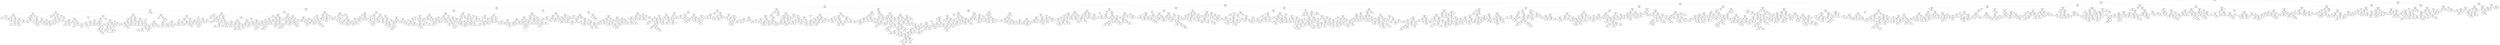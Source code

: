digraph Tree {
node [shape=box, style="rounded", color="black", fontname=helvetica] ;
edge [fontname=helvetica] ;
0 [label="Average_Employees <= 229.5\nmse = 80359494563.4\nsamples = 2500\nvalue = 146788.4"] ;
1 [label="Average_Employees <= 71.5\nmse = 11167777795.8\nsamples = 2303\nvalue = 76301.3"] ;
0 -> 1 [labeldistance=2.5, labelangle=45, headlabel="True"] ;
2 [label="Average_Employees <= 31.5\nmse = 1824714728.5\nsamples = 1944\nvalue = 38242.9"] ;
1 -> 2 ;
3 [label="Average_Employees <= 15.5\nmse = 394546602.3\nsamples = 1539\nvalue = 20199.6"] ;
2 -> 3 ;
4 [label="Average_Employees <= 7.5\nmse = 91546455.9\nsamples = 1105\nvalue = 10511.6"] ;
3 -> 4 ;
5 [label="Average_Employees <= 3.5\nmse = 19472277.3\nsamples = 678\nvalue = 4901.7"] ;
4 -> 5 ;
6 [label="Production_(short_tons) <= 6816.5\nmse = 4001615.8\nsamples = 376\nvalue = 2398.4"] ;
5 -> 6 ;
7 [label="Production_(short_tons) <= 1197.5\nmse = 2024088.3\nsamples = 211\nvalue = 1492.0"] ;
6 -> 7 ;
8 [label="Average_Employees <= 2.5\nmse = 958918.3\nsamples = 65\nvalue = 784.2"] ;
7 -> 8 ;
9 [label="Average_Employees <= 1.5\nmse = 438815.7\nsamples = 48\nvalue = 546.6"] ;
8 -> 9 ;
10 [label="Production_(short_tons) <= 138.0\nmse = 108088.1\nsamples = 24\nvalue = 325.6"] ;
9 -> 10 ;
11 [label="Production_(short_tons) <= 114.5\nmse = 7137.9\nsamples = 5\nvalue = 45.9"] ;
10 -> 11 ;
12 [label="Production_(short_tons) <= 27.5\nmse = 55.1\nsamples = 3\nvalue = 14.4"] ;
11 -> 12 ;
13 [label="mse = 0.0\nsamples = 1\nvalue = 23.0"] ;
12 -> 13 ;
14 [label="mse = 0.0\nsamples = 2\nvalue = 8.0"] ;
12 -> 14 ;
15 [label="Production_(short_tons) <= 122.0\nmse = 15960.9\nsamples = 2\nvalue = 119.3"] ;
11 -> 15 ;
16 [label="mse = 0.0\nsamples = 1\nvalue = 298.0"] ;
15 -> 16 ;
17 [label="mse = 0.0\nsamples = 1\nvalue = 30.0"] ;
15 -> 17 ;
18 [label="Production_(short_tons) <= 265.5\nmse = 106629.0\nsamples = 19\nvalue = 422.0"] ;
10 -> 18 ;
19 [label="Production_(short_tons) <= 248.5\nmse = 54042.2\nsamples = 3\nvalue = 851.6"] ;
18 -> 19 ;
20 [label="Production_(short_tons) <= 193.0\nmse = 25600.0\nsamples = 2\nvalue = 760.0"] ;
19 -> 20 ;
21 [label="mse = 0.0\nsamples = 1\nvalue = 920.0"] ;
20 -> 21 ;
22 [label="mse = 0.0\nsamples = 1\nvalue = 600.0"] ;
20 -> 22 ;
23 [label="mse = 0.0\nsamples = 1\nvalue = 1218.0"] ;
19 -> 23 ;
24 [label="Production_(short_tons) <= 420.0\nmse = 71125.2\nsamples = 16\nvalue = 332.5"] ;
18 -> 24 ;
25 [label="Production_(short_tons) <= 306.0\nmse = 12773.6\nsamples = 4\nvalue = 150.5"] ;
24 -> 25 ;
26 [label="Production_(short_tons) <= 276.0\nmse = 1216.9\nsamples = 2\nvalue = 260.7"] ;
25 -> 26 ;
27 [label="mse = 0.0\nsamples = 1\nvalue = 310.0"] ;
26 -> 27 ;
28 [label="mse = 0.0\nsamples = 1\nvalue = 236.0"] ;
26 -> 28 ;
29 [label="Production_(short_tons) <= 347.5\nmse = 56.9\nsamples = 2\nvalue = 40.3"] ;
25 -> 29 ;
30 [label="mse = 0.0\nsamples = 1\nvalue = 51.0"] ;
29 -> 30 ;
31 [label="mse = 0.0\nsamples = 1\nvalue = 35.0"] ;
29 -> 31 ;
32 [label="Production_(short_tons) <= 961.5\nmse = 75853.9\nsamples = 12\nvalue = 393.2"] ;
24 -> 32 ;
33 [label="Production_(short_tons) <= 891.0\nmse = 80596.7\nsamples = 8\nvalue = 506.8"] ;
32 -> 33 ;
34 [label="Production_(short_tons) <= 694.0\nmse = 18224.4\nsamples = 7\nvalue = 426.8"] ;
33 -> 34 ;
35 [label="Production_(short_tons) <= 613.0\nmse = 1767.6\nsamples = 4\nvalue = 520.7"] ;
34 -> 35 ;
36 [label="Production_(short_tons) <= 535.0\nmse = 100.0\nsamples = 2\nvalue = 470.0"] ;
35 -> 36 ;
37 [label="mse = 0.0\nsamples = 1\nvalue = 460.0"] ;
36 -> 37 ;
38 [label="mse = 0.0\nsamples = 1\nvalue = 480.0"] ;
36 -> 38 ;
39 [label="Production_(short_tons) <= 655.5\nmse = 676.0\nsamples = 2\nvalue = 546.0"] ;
35 -> 39 ;
40 [label="mse = 0.0\nsamples = 1\nvalue = 572.0"] ;
39 -> 40 ;
41 [label="mse = 0.0\nsamples = 1\nvalue = 520.0"] ;
39 -> 41 ;
42 [label="Production_(short_tons) <= 819.5\nmse = 9868.5\nsamples = 3\nvalue = 286.0"] ;
34 -> 42 ;
43 [label="Production_(short_tons) <= 754.0\nmse = 162.0\nsamples = 2\nvalue = 229.0"] ;
42 -> 43 ;
44 [label="mse = 0.0\nsamples = 1\nvalue = 238.0"] ;
43 -> 44 ;
45 [label="mse = 0.0\nsamples = 1\nvalue = 211.0"] ;
43 -> 45 ;
46 [label="mse = 0.0\nsamples = 1\nvalue = 457.0"] ;
42 -> 46 ;
47 [label="mse = 0.0\nsamples = 1\nvalue = 1307.0"] ;
33 -> 47 ;
48 [label="Production_(short_tons) <= 1162.5\nmse = 16207.1\nsamples = 4\nvalue = 214.6"] ;
32 -> 48 ;
49 [label="Production_(short_tons) <= 1061.0\nmse = 21355.6\nsamples = 2\nvalue = 266.3"] ;
48 -> 49 ;
50 [label="mse = 0.0\nsamples = 1\nvalue = 163.0"] ;
49 -> 50 ;
51 [label="mse = 0.0\nsamples = 1\nvalue = 473.0"] ;
49 -> 51 ;
52 [label="Production_(short_tons) <= 1184.5\nmse = 8829.2\nsamples = 2\nvalue = 175.8"] ;
48 -> 52 ;
53 [label="mse = 0.0\nsamples = 1\nvalue = 13.0"] ;
52 -> 53 ;
54 [label="mse = 0.0\nsamples = 1\nvalue = 230.0"] ;
52 -> 54 ;
55 [label="Production_(short_tons) <= 437.5\nmse = 703716.5\nsamples = 24\nvalue = 807.8"] ;
9 -> 55 ;
56 [label="Production_(short_tons) <= 32.5\nmse = 65410.0\nsamples = 5\nvalue = 313.6"] ;
55 -> 56 ;
57 [label="mse = 0.0\nsamples = 1\nvalue = 35.0"] ;
56 -> 57 ;
58 [label="Production_(short_tons) <= 403.5\nmse = 55595.0\nsamples = 4\nvalue = 393.1"] ;
56 -> 58 ;
59 [label="Production_(short_tons) <= 111.0\nmse = 15681.8\nsamples = 3\nvalue = 526.4"] ;
58 -> 59 ;
60 [label="mse = 0.0\nsamples = 1\nvalue = 762.0"] ;
59 -> 60 ;
61 [label="Production_(short_tons) <= 277.5\nmse = 2256.2\nsamples = 2\nvalue = 467.5"] ;
59 -> 61 ;
62 [label="mse = 0.0\nsamples = 1\nvalue = 420.0"] ;
61 -> 62 ;
63 [label="mse = 0.0\nsamples = 1\nvalue = 515.0"] ;
61 -> 63 ;
64 [label="mse = 0.0\nsamples = 1\nvalue = 60.0"] ;
58 -> 64 ;
65 [label="Production_(short_tons) <= 480.5\nmse = 817132.0\nsamples = 19\nvalue = 993.1"] ;
55 -> 65 ;
66 [label="mse = 0.0\nsamples = 1\nvalue = 3835.0"] ;
65 -> 66 ;
67 [label="Production_(short_tons) <= 716.0\nmse = 486251.0\nsamples = 18\nvalue = 869.6"] ;
65 -> 67 ;
68 [label="Production_(short_tons) <= 524.0\nmse = 433780.7\nsamples = 6\nvalue = 1344.1"] ;
67 -> 68 ;
69 [label="mse = 0.0\nsamples = 1\nvalue = 120.0"] ;
68 -> 69 ;
70 [label="Production_(short_tons) <= 546.0\nmse = 214697.5\nsamples = 5\nvalue = 1548.2"] ;
68 -> 70 ;
71 [label="mse = 0.0\nsamples = 1\nvalue = 1917.0"] ;
70 -> 71 ;
72 [label="Production_(short_tons) <= 571.0\nmse = 224987.8\nsamples = 4\nvalue = 1474.4"] ;
70 -> 72 ;
73 [label="mse = 0.0\nsamples = 1\nvalue = 792.0"] ;
72 -> 73 ;
74 [label="Production_(short_tons) <= 591.0\nmse = 135713.0\nsamples = 3\nvalue = 1645.0"] ;
72 -> 74 ;
75 [label="mse = 0.0\nsamples = 1\nvalue = 1900.0"] ;
74 -> 75 ;
76 [label="Production_(short_tons) <= 648.0\nmse = 141376.0\nsamples = 2\nvalue = 1390.0"] ;
74 -> 76 ;
77 [label="mse = 0.0\nsamples = 1\nvalue = 1014.0"] ;
76 -> 77 ;
78 [label="mse = 0.0\nsamples = 1\nvalue = 1766.0"] ;
76 -> 78 ;
79 [label="Production_(short_tons) <= 850.0\nmse = 367562.1\nsamples = 12\nvalue = 661.9"] ;
67 -> 79 ;
80 [label="Production_(short_tons) <= 782.0\nmse = 91368.8\nsamples = 5\nvalue = 382.8"] ;
79 -> 80 ;
81 [label="Production_(short_tons) <= 758.0\nmse = 116483.6\nsamples = 2\nvalue = 554.7"] ;
80 -> 81 ;
82 [label="mse = 0.0\nsamples = 1\nvalue = 72.0"] ;
81 -> 82 ;
83 [label="mse = 0.0\nsamples = 1\nvalue = 796.0"] ;
81 -> 83 ;
84 [label="Production_(short_tons) <= 824.0\nmse = 7200.7\nsamples = 3\nvalue = 211.0"] ;
80 -> 84 ;
85 [label="Production_(short_tons) <= 793.0\nmse = 4032.2\nsamples = 2\nvalue = 163.5"] ;
84 -> 85 ;
86 [label="mse = 0.0\nsamples = 1\nvalue = 227.0"] ;
85 -> 86 ;
87 [label="mse = 0.0\nsamples = 1\nvalue = 100.0"] ;
85 -> 87 ;
88 [label="mse = 0.0\nsamples = 1\nvalue = 306.0"] ;
84 -> 88 ;
89 [label="Production_(short_tons) <= 892.5\nmse = 458494.8\nsamples = 7\nvalue = 829.4"] ;
79 -> 89 ;
90 [label="mse = 0.0\nsamples = 1\nvalue = 2544.0"] ;
89 -> 90 ;
91 [label="Production_(short_tons) <= 1070.0\nmse = 146493.9\nsamples = 6\nvalue = 638.9"] ;
89 -> 91 ;
92 [label="Production_(short_tons) <= 951.5\nmse = 71870.6\nsamples = 4\nvalue = 350.4"] ;
91 -> 92 ;
93 [label="Production_(short_tons) <= 936.5\nmse = 69169.0\nsamples = 2\nvalue = 583.0"] ;
92 -> 93 ;
94 [label="mse = 0.0\nsamples = 1\nvalue = 320.0"] ;
93 -> 94 ;
95 [label="mse = 0.0\nsamples = 1\nvalue = 846.0"] ;
93 -> 95 ;
96 [label="Production_(short_tons) <= 996.0\nmse = 13557.6\nsamples = 2\nvalue = 195.3"] ;
92 -> 96 ;
97 [label="mse = 0.0\nsamples = 1\nvalue = 113.0"] ;
96 -> 97 ;
98 [label="mse = 0.0\nsamples = 1\nvalue = 360.0"] ;
96 -> 98 ;
99 [label="Production_(short_tons) <= 1152.5\nmse = 5700.2\nsamples = 2\nvalue = 999.5"] ;
91 -> 99 ;
100 [label="mse = 0.0\nsamples = 1\nvalue = 924.0"] ;
99 -> 100 ;
101 [label="mse = 0.0\nsamples = 1\nvalue = 1075.0"] ;
99 -> 101 ;
102 [label="Production_(short_tons) <= 471.5\nmse = 1731207.3\nsamples = 17\nvalue = 1336.1"] ;
8 -> 102 ;
103 [label="Production_(short_tons) <= 341.5\nmse = 994039.8\nsamples = 3\nvalue = 2851.1"] ;
102 -> 103 ;
104 [label="Production_(short_tons) <= 200.5\nmse = 279312.2\nsamples = 2\nvalue = 2496.5"] ;
103 -> 104 ;
105 [label="mse = 0.0\nsamples = 1\nvalue = 3025.0"] ;
104 -> 105 ;
106 [label="mse = 0.0\nsamples = 1\nvalue = 1968.0"] ;
104 -> 106 ;
107 [label="mse = 0.0\nsamples = 1\nvalue = 4979.0"] ;
103 -> 107 ;
108 [label="Production_(short_tons) <= 1126.0\nmse = 1081430.9\nsamples = 14\nvalue = 894.2"] ;
102 -> 108 ;
109 [label="Production_(short_tons) <= 587.0\nmse = 280775.8\nsamples = 11\nvalue = 655.6"] ;
108 -> 109 ;
110 [label="mse = 603729.0\nsamples = 2\nvalue = 920.0"] ;
109 -> 110 ;
111 [label="Production_(short_tons) <= 777.5\nmse = 184470.6\nsamples = 9\nvalue = 593.4"] ;
109 -> 111 ;
112 [label="Production_(short_tons) <= 695.5\nmse = 9112.4\nsamples = 4\nvalue = 425.4"] ;
111 -> 112 ;
113 [label="mse = 0.0\nsamples = 1\nvalue = 224.0"] ;
112 -> 113 ;
114 [label="Production_(short_tons) <= 717.5\nmse = 5117.3\nsamples = 3\nvalue = 447.8"] ;
112 -> 114 ;
115 [label="mse = 0.0\nsamples = 1\nvalue = 650.0"] ;
114 -> 115 ;
116 [label="Production_(short_tons) <= 734.0\nmse = 6.2\nsamples = 2\nvalue = 422.5"] ;
114 -> 116 ;
117 [label="mse = 0.0\nsamples = 1\nvalue = 420.0"] ;
116 -> 117 ;
118 [label="mse = 0.0\nsamples = 1\nvalue = 425.0"] ;
116 -> 118 ;
119 [label="Production_(short_tons) <= 976.0\nmse = 337048.5\nsamples = 5\nvalue = 833.4"] ;
111 -> 119 ;
120 [label="Production_(short_tons) <= 879.0\nmse = 155682.0\nsamples = 2\nvalue = 1421.0"] ;
119 -> 120 ;
121 [label="mse = 0.0\nsamples = 1\nvalue = 863.0"] ;
120 -> 121 ;
122 [label="mse = 0.0\nsamples = 1\nvalue = 1700.0"] ;
120 -> 122 ;
123 [label="Production_(short_tons) <= 1050.0\nmse = 19945.7\nsamples = 3\nvalue = 392.8"] ;
119 -> 123 ;
124 [label="mse = 20944.2\nsamples = 2\nvalue = 430.3"] ;
123 -> 124 ;
125 [label="mse = 0.0\nsamples = 1\nvalue = 280.0"] ;
123 -> 125 ;
126 [label="Production_(short_tons) <= 1168.5\nmse = 3499338.7\nsamples = 3\nvalue = 2564.0"] ;
108 -> 126 ;
127 [label="mse = 0.0\nsamples = 1\nvalue = 5200.0"] ;
126 -> 127 ;
128 [label="Production_(short_tons) <= 1190.0\nmse = 37636.0\nsamples = 2\nvalue = 1246.0"] ;
126 -> 128 ;
129 [label="mse = 0.0\nsamples = 1\nvalue = 1440.0"] ;
128 -> 129 ;
130 [label="mse = 0.0\nsamples = 1\nvalue = 1052.0"] ;
128 -> 130 ;
131 [label="Production_(short_tons) <= 1214.5\nmse = 2175130.4\nsamples = 146\nvalue = 1802.2"] ;
7 -> 131 ;
132 [label="mse = 0.0\nsamples = 1\nvalue = 4992.0"] ;
131 -> 132 ;
133 [label="Average_Employees <= 2.5\nmse = 1996418.5\nsamples = 145\nvalue = 1732.9"] ;
131 -> 133 ;
134 [label="Production_(short_tons) <= 3964.0\nmse = 1286254.9\nsamples = 105\nvalue = 1456.7"] ;
133 -> 134 ;
135 [label="Average_Employees <= 1.5\nmse = 853729.5\nsamples = 57\nvalue = 1228.5"] ;
134 -> 135 ;
136 [label="Production_(short_tons) <= 3479.0\nmse = 392915.3\nsamples = 14\nvalue = 819.5"] ;
135 -> 136 ;
137 [label="Production_(short_tons) <= 1725.5\nmse = 368049.0\nsamples = 13\nvalue = 928.3"] ;
136 -> 137 ;
138 [label="Production_(short_tons) <= 1260.0\nmse = 89515.6\nsamples = 6\nvalue = 681.3"] ;
137 -> 138 ;
139 [label="mse = 0.0\nsamples = 1\nvalue = 200.0"] ;
138 -> 139 ;
140 [label="Production_(short_tons) <= 1303.5\nmse = 39504.0\nsamples = 5\nvalue = 801.6"] ;
138 -> 140 ;
141 [label="mse = 0.0\nsamples = 1\nvalue = 1116.0"] ;
140 -> 141 ;
142 [label="Production_(short_tons) <= 1536.5\nmse = 8746.8\nsamples = 4\nvalue = 696.8"] ;
140 -> 142 ;
143 [label="Production_(short_tons) <= 1416.0\nmse = 6075.0\nsamples = 2\nvalue = 665.0"] ;
142 -> 143 ;
144 [label="mse = 0.0\nsamples = 1\nvalue = 710.0"] ;
143 -> 144 ;
145 [label="mse = 0.0\nsamples = 1\nvalue = 530.0"] ;
143 -> 145 ;
146 [label="Production_(short_tons) <= 1598.5\nmse = 8010.2\nsamples = 2\nvalue = 760.5"] ;
142 -> 146 ;
147 [label="mse = 0.0\nsamples = 1\nvalue = 850.0"] ;
146 -> 147 ;
148 [label="mse = 0.0\nsamples = 1\nvalue = 671.0"] ;
146 -> 148 ;
149 [label="Production_(short_tons) <= 2055.0\nmse = 534404.6\nsamples = 7\nvalue = 1202.8"] ;
137 -> 149 ;
150 [label="Production_(short_tons) <= 1888.0\nmse = 107030.2\nsamples = 2\nvalue = 1728.3"] ;
149 -> 150 ;
151 [label="mse = 0.0\nsamples = 1\nvalue = 1497.0"] ;
150 -> 151 ;
152 [label="mse = 0.0\nsamples = 1\nvalue = 2191.0"] ;
150 -> 152 ;
153 [label="Production_(short_tons) <= 2351.5\nmse = 540935.3\nsamples = 5\nvalue = 940.0"] ;
149 -> 153 ;
154 [label="mse = 0.0\nsamples = 1\nvalue = 57.0"] ;
153 -> 154 ;
155 [label="Production_(short_tons) <= 2709.0\nmse = 461997.0\nsamples = 4\nvalue = 1116.6"] ;
153 -> 155 ;
156 [label="mse = 0.0\nsamples = 1\nvalue = 2141.0"] ;
155 -> 156 ;
157 [label="Production_(short_tons) <= 3068.0\nmse = 249560.2\nsamples = 3\nvalue = 860.5"] ;
155 -> 157 ;
158 [label="Production_(short_tons) <= 2889.0\nmse = 4418.0\nsamples = 2\nvalue = 574.0"] ;
157 -> 158 ;
159 [label="mse = 0.0\nsamples = 1\nvalue = 621.0"] ;
158 -> 159 ;
160 [label="mse = 0.0\nsamples = 1\nvalue = 480.0"] ;
158 -> 160 ;
161 [label="mse = 0.0\nsamples = 1\nvalue = 1720.0"] ;
157 -> 161 ;
162 [label="mse = 0.0\nsamples = 1\nvalue = 130.0"] ;
136 -> 162 ;
163 [label="Production_(short_tons) <= 2420.5\nmse = 929455.1\nsamples = 43\nvalue = 1357.0"] ;
135 -> 163 ;
164 [label="Production_(short_tons) <= 2061.0\nmse = 730061.0\nsamples = 17\nvalue = 1112.6"] ;
163 -> 164 ;
165 [label="Production_(short_tons) <= 1995.0\nmse = 843650.6\nsamples = 12\nvalue = 1282.8"] ;
164 -> 165 ;
166 [label="Production_(short_tons) <= 1695.5\nmse = 794461.2\nsamples = 10\nvalue = 1176.0"] ;
165 -> 166 ;
167 [label="Production_(short_tons) <= 1355.5\nmse = 866644.9\nsamples = 6\nvalue = 1420.9"] ;
166 -> 167 ;
168 [label="Production_(short_tons) <= 1259.0\nmse = 88667.3\nsamples = 3\nvalue = 1057.3"] ;
167 -> 168 ;
169 [label="mse = 0.0\nsamples = 1\nvalue = 1528.0"] ;
168 -> 169 ;
170 [label="Production_(short_tons) <= 1298.0\nmse = 54.0\nsamples = 2\nvalue = 869.0"] ;
168 -> 170 ;
171 [label="mse = 0.0\nsamples = 1\nvalue = 875.0"] ;
170 -> 171 ;
172 [label="mse = 0.0\nsamples = 1\nvalue = 860.0"] ;
170 -> 172 ;
173 [label="Production_(short_tons) <= 1399.5\nmse = 1511529.2\nsamples = 3\nvalue = 1930.0"] ;
167 -> 173 ;
174 [label="mse = 0.0\nsamples = 1\nvalue = 3120.0"] ;
173 -> 174 ;
175 [label="Production_(short_tons) <= 1522.0\nmse = 945770.9\nsamples = 2\nvalue = 1136.7"] ;
173 -> 175 ;
176 [label="mse = 0.0\nsamples = 1\nvalue = 449.0"] ;
175 -> 176 ;
177 [label="mse = 0.0\nsamples = 1\nvalue = 2512.0"] ;
175 -> 177 ;
178 [label="Production_(short_tons) <= 1820.5\nmse = 131749.4\nsamples = 4\nvalue = 588.2"] ;
166 -> 178 ;
179 [label="Production_(short_tons) <= 1774.5\nmse = 5618.0\nsamples = 2\nvalue = 354.0"] ;
178 -> 179 ;
180 [label="mse = 0.0\nsamples = 1\nvalue = 301.0"] ;
179 -> 180 ;
181 [label="mse = 0.0\nsamples = 1\nvalue = 460.0"] ;
179 -> 181 ;
182 [label="Production_(short_tons) <= 1895.5\nmse = 115260.2\nsamples = 2\nvalue = 939.5"] ;
178 -> 182 ;
183 [label="mse = 0.0\nsamples = 1\nvalue = 1279.0"] ;
182 -> 183 ;
184 [label="mse = 0.0\nsamples = 1\nvalue = 600.0"] ;
182 -> 184 ;
185 [label="Production_(short_tons) <= 2049.0\nmse = 691488.0\nsamples = 2\nvalue = 1888.0"] ;
165 -> 185 ;
186 [label="mse = 0.0\nsamples = 1\nvalue = 3064.0"] ;
185 -> 186 ;
187 [label="mse = 0.0\nsamples = 1\nvalue = 1300.0"] ;
185 -> 187 ;
188 [label="Production_(short_tons) <= 2250.5\nmse = 86391.1\nsamples = 5\nvalue = 626.4"] ;
164 -> 188 ;
189 [label="Production_(short_tons) <= 2070.0\nmse = 37043.3\nsamples = 4\nvalue = 531.0"] ;
188 -> 189 ;
190 [label="mse = 0.0\nsamples = 1\nvalue = 715.0"] ;
189 -> 190 ;
191 [label="Production_(short_tons) <= 2103.0\nmse = 36326.6\nsamples = 3\nvalue = 494.2"] ;
189 -> 191 ;
192 [label="mse = 0.0\nsamples = 1\nvalue = 330.0"] ;
191 -> 192 ;
193 [label="Production_(short_tons) <= 2130.5\nmse = 30586.9\nsamples = 2\nvalue = 603.7"] ;
191 -> 193 ;
194 [label="mse = 0.0\nsamples = 1\nvalue = 851.0"] ;
193 -> 194 ;
195 [label="mse = 0.0\nsamples = 1\nvalue = 480.0"] ;
193 -> 195 ;
196 [label="mse = 0.0\nsamples = 1\nvalue = 1199.0"] ;
188 -> 196 ;
197 [label="Production_(short_tons) <= 2494.5\nmse = 993607.9\nsamples = 26\nvalue = 1510.5"] ;
163 -> 197 ;
198 [label="mse = 0.0\nsamples = 1\nvalue = 3008.0"] ;
197 -> 198 ;
199 [label="Production_(short_tons) <= 3890.5\nmse = 887318.0\nsamples = 25\nvalue = 1398.2"] ;
197 -> 199 ;
200 [label="Production_(short_tons) <= 3517.0\nmse = 1013444.2\nsamples = 22\nvalue = 1500.5"] ;
199 -> 200 ;
201 [label="Production_(short_tons) <= 2955.5\nmse = 714075.0\nsamples = 18\nvalue = 1347.5"] ;
200 -> 201 ;
202 [label="Production_(short_tons) <= 2932.5\nmse = 1109172.2\nsamples = 8\nvalue = 1620.3"] ;
201 -> 202 ;
203 [label="Production_(short_tons) <= 2870.0\nmse = 171483.0\nsamples = 7\nvalue = 1201.6"] ;
202 -> 203 ;
204 [label="Production_(short_tons) <= 2791.0\nmse = 61170.4\nsamples = 6\nvalue = 1476.9"] ;
203 -> 204 ;
205 [label="Production_(short_tons) <= 2735.5\nmse = 57901.3\nsamples = 5\nvalue = 1433.0"] ;
204 -> 205 ;
206 [label="Production_(short_tons) <= 2557.0\nmse = 48025.4\nsamples = 4\nvalue = 1492.8"] ;
205 -> 206 ;
207 [label="mse = 0.0\nsamples = 1\nvalue = 1380.0"] ;
206 -> 207 ;
208 [label="Production_(short_tons) <= 2632.0\nmse = 65904.7\nsamples = 3\nvalue = 1568.0"] ;
206 -> 208 ;
209 [label="mse = 0.0\nsamples = 1\nvalue = 1821.0"] ;
208 -> 209 ;
210 [label="Production_(short_tons) <= 2692.0\nmse = 50850.2\nsamples = 2\nvalue = 1441.5"] ;
208 -> 210 ;
211 [label="mse = 0.0\nsamples = 1\nvalue = 1216.0"] ;
210 -> 211 ;
212 [label="mse = 0.0\nsamples = 1\nvalue = 1667.0"] ;
210 -> 212 ;
213 [label="mse = 0.0\nsamples = 1\nvalue = 1134.0"] ;
205 -> 213 ;
214 [label="mse = 0.0\nsamples = 1\nvalue = 1740.0"] ;
204 -> 214 ;
215 [label="mse = 0.0\nsamples = 1\nvalue = 720.0"] ;
203 -> 215 ;
216 [label="mse = 0.0\nsamples = 1\nvalue = 3923.0"] ;
202 -> 216 ;
217 [label="Production_(short_tons) <= 3462.0\nmse = 283443.7\nsamples = 10\nvalue = 1125.8"] ;
201 -> 217 ;
218 [label="Production_(short_tons) <= 3380.5\nmse = 254779.6\nsamples = 9\nvalue = 1180.3"] ;
217 -> 218 ;
219 [label="Production_(short_tons) <= 3180.0\nmse = 155747.1\nsamples = 8\nvalue = 1091.9"] ;
218 -> 219 ;
220 [label="Production_(short_tons) <= 3160.0\nmse = 122005.9\nsamples = 4\nvalue = 973.1"] ;
219 -> 220 ;
221 [label="Production_(short_tons) <= 3010.0\nmse = 31570.1\nsamples = 3\nvalue = 1154.2"] ;
220 -> 221 ;
222 [label="mse = 0.0\nsamples = 1\nvalue = 765.0"] ;
221 -> 222 ;
223 [label="Production_(short_tons) <= 3107.0\nmse = 1536.0\nsamples = 2\nvalue = 1232.0"] ;
221 -> 223 ;
224 [label="mse = 0.0\nsamples = 1\nvalue = 1280.0"] ;
223 -> 224 ;
225 [label="mse = 0.0\nsamples = 1\nvalue = 1200.0"] ;
223 -> 225 ;
226 [label="mse = 0.0\nsamples = 1\nvalue = 430.0"] ;
220 -> 226 ;
227 [label="Production_(short_tons) <= 3233.0\nmse = 156824.2\nsamples = 4\nvalue = 1250.3"] ;
219 -> 227 ;
228 [label="mse = 0.0\nsamples = 1\nvalue = 1959.0"] ;
227 -> 228 ;
229 [label="Production_(short_tons) <= 3346.5\nmse = 67659.0\nsamples = 3\nvalue = 1108.6"] ;
227 -> 229 ;
230 [label="Production_(short_tons) <= 3309.5\nmse = 1560.2\nsamples = 2\nvalue = 791.5"] ;
229 -> 230 ;
231 [label="mse = 0.0\nsamples = 1\nvalue = 752.0"] ;
230 -> 231 ;
232 [label="mse = 0.0\nsamples = 1\nvalue = 831.0"] ;
230 -> 232 ;
233 [label="mse = 0.0\nsamples = 1\nvalue = 1320.0"] ;
229 -> 233 ;
234 [label="mse = 0.0\nsamples = 1\nvalue = 2418.0"] ;
218 -> 234 ;
235 [label="mse = 0.0\nsamples = 1\nvalue = 308.0"] ;
217 -> 235 ;
236 [label="Production_(short_tons) <= 3846.0\nmse = 1783682.2\nsamples = 4\nvalue = 2609.8"] ;
200 -> 236 ;
237 [label="Production_(short_tons) <= 3675.0\nmse = 1878629.6\nsamples = 3\nvalue = 2256.3"] ;
236 -> 237 ;
238 [label="Production_(short_tons) <= 3531.0\nmse = 211140.2\nsamples = 2\nvalue = 3188.5"] ;
237 -> 238 ;
239 [label="mse = 0.0\nsamples = 1\nvalue = 2729.0"] ;
238 -> 239 ;
240 [label="mse = 0.0\nsamples = 1\nvalue = 3648.0"] ;
238 -> 240 ;
241 [label="mse = 0.0\nsamples = 1\nvalue = 392.0"] ;
237 -> 241 ;
242 [label="mse = 0.0\nsamples = 1\nvalue = 3670.0"] ;
236 -> 242 ;
243 [label="Production_(short_tons) <= 3904.5\nmse = 10608.5\nsamples = 3\nvalue = 915.7"] ;
199 -> 243 ;
244 [label="mse = 0.0\nsamples = 1\nvalue = 812.0"] ;
243 -> 244 ;
245 [label="Production_(short_tons) <= 3931.5\nmse = 4446.8\nsamples = 2\nvalue = 993.5"] ;
243 -> 245 ;
246 [label="mse = 0.0\nsamples = 1\nvalue = 1109.0"] ;
245 -> 246 ;
247 [label="mse = 0.0\nsamples = 1\nvalue = 955.0"] ;
245 -> 247 ;
248 [label="Production_(short_tons) <= 4055.0\nmse = 1682993.1\nsamples = 48\nvalue = 1744.3"] ;
134 -> 248 ;
249 [label="Production_(short_tons) <= 4033.0\nmse = 5865741.6\nsamples = 3\nvalue = 4213.3"] ;
248 -> 249 ;
250 [label="Production_(short_tons) <= 4000.0\nmse = 79242.2\nsamples = 2\nvalue = 2508.5"] ;
249 -> 250 ;
251 [label="mse = 0.0\nsamples = 1\nvalue = 2790.0"] ;
250 -> 251 ;
252 [label="mse = 0.0\nsamples = 1\nvalue = 2227.0"] ;
250 -> 252 ;
253 [label="mse = 0.0\nsamples = 1\nvalue = 7623.0"] ;
249 -> 253 ;
254 [label="Production_(short_tons) <= 4780.5\nmse = 1231273.2\nsamples = 45\nvalue = 1638.5"] ;
248 -> 254 ;
255 [label="Production_(short_tons) <= 4745.5\nmse = 1310725.5\nsamples = 13\nvalue = 1952.4"] ;
254 -> 255 ;
256 [label="Production_(short_tons) <= 4645.0\nmse = 686906.1\nsamples = 11\nvalue = 1551.5"] ;
255 -> 256 ;
257 [label="Production_(short_tons) <= 4426.5\nmse = 549417.9\nsamples = 9\nvalue = 1795.6"] ;
256 -> 257 ;
258 [label="Production_(short_tons) <= 4101.0\nmse = 507896.9\nsamples = 6\nvalue = 1551.1"] ;
257 -> 258 ;
259 [label="Production_(short_tons) <= 4083.5\nmse = 102152.0\nsamples = 2\nvalue = 1263.0"] ;
258 -> 259 ;
260 [label="mse = 0.0\nsamples = 1\nvalue = 1715.0"] ;
259 -> 260 ;
261 [label="mse = 0.0\nsamples = 1\nvalue = 1037.0"] ;
259 -> 261 ;
262 [label="Production_(short_tons) <= 4113.0\nmse = 671648.4\nsamples = 4\nvalue = 1724.0"] ;
258 -> 262 ;
263 [label="mse = 0.0\nsamples = 1\nvalue = 3180.0"] ;
262 -> 263 ;
264 [label="Average_Employees <= 1.5\nmse = 177080.5\nsamples = 3\nvalue = 1360.0"] ;
262 -> 264 ;
265 [label="mse = 0.0\nsamples = 1\nvalue = 1746.0"] ;
264 -> 265 ;
266 [label="Production_(short_tons) <= 4162.0\nmse = 56169.0\nsamples = 2\nvalue = 974.0"] ;
264 -> 266 ;
267 [label="mse = 0.0\nsamples = 1\nvalue = 737.0"] ;
266 -> 267 ;
268 [label="mse = 0.0\nsamples = 1\nvalue = 1211.0"] ;
266 -> 268 ;
269 [label="Production_(short_tons) <= 4578.0\nmse = 273900.8\nsamples = 3\nvalue = 2284.5"] ;
257 -> 269 ;
270 [label="mse = 0.0\nsamples = 1\nvalue = 3090.0"] ;
269 -> 270 ;
271 [label="Production_(short_tons) <= 4607.0\nmse = 76832.0\nsamples = 2\nvalue = 2016.0"] ;
269 -> 271 ;
272 [label="mse = 0.0\nsamples = 1\nvalue = 2408.0"] ;
271 -> 272 ;
273 [label="mse = 0.0\nsamples = 1\nvalue = 1820.0"] ;
271 -> 273 ;
274 [label="Production_(short_tons) <= 4710.0\nmse = 45000.0\nsamples = 2\nvalue = 575.0"] ;
256 -> 274 ;
275 [label="mse = 0.0\nsamples = 1\nvalue = 425.0"] ;
274 -> 275 ;
276 [label="mse = 0.0\nsamples = 1\nvalue = 875.0"] ;
274 -> 276 ;
277 [label="Production_(short_tons) <= 4757.5\nmse = 786432.0\nsamples = 2\nvalue = 3456.0"] ;
255 -> 277 ;
278 [label="mse = 0.0\nsamples = 1\nvalue = 3968.0"] ;
277 -> 278 ;
279 [label="mse = 0.0\nsamples = 1\nvalue = 1920.0"] ;
277 -> 279 ;
280 [label="Production_(short_tons) <= 5305.5\nmse = 1151277.9\nsamples = 32\nvalue = 1521.5"] ;
254 -> 280 ;
281 [label="Production_(short_tons) <= 4978.0\nmse = 703894.1\nsamples = 10\nvalue = 1133.4"] ;
280 -> 281 ;
282 [label="Average_Employees <= 1.5\nmse = 104773.0\nsamples = 5\nvalue = 854.1"] ;
281 -> 282 ;
283 [label="mse = 0.0\nsamples = 1\nvalue = 1390.0"] ;
282 -> 283 ;
284 [label="Production_(short_tons) <= 4933.0\nmse = 29214.6\nsamples = 4\nvalue = 701.0"] ;
282 -> 284 ;
285 [label="Production_(short_tons) <= 4859.0\nmse = 13340.2\nsamples = 2\nvalue = 949.5"] ;
284 -> 285 ;
286 [label="mse = 0.0\nsamples = 1\nvalue = 834.0"] ;
285 -> 286 ;
287 [label="mse = 0.0\nsamples = 1\nvalue = 1065.0"] ;
285 -> 287 ;
288 [label="Production_(short_tons) <= 4948.0\nmse = 983.0\nsamples = 2\nvalue = 601.6"] ;
284 -> 288 ;
289 [label="mse = 0.0\nsamples = 1\nvalue = 640.0"] ;
288 -> 289 ;
290 [label="mse = 0.0\nsamples = 1\nvalue = 576.0"] ;
288 -> 290 ;
291 [label="Production_(short_tons) <= 5074.5\nmse = 1078047.7\nsamples = 5\nvalue = 1361.9"] ;
281 -> 291 ;
292 [label="mse = 0.0\nsamples = 1\nvalue = 3910.0"] ;
291 -> 292 ;
293 [label="Production_(short_tons) <= 5232.5\nmse = 471648.1\nsamples = 4\nvalue = 1107.1"] ;
291 -> 293 ;
294 [label="Production_(short_tons) <= 5170.0\nmse = 473848.4\nsamples = 2\nvalue = 1351.9"] ;
293 -> 294 ;
295 [label="mse = 0.0\nsamples = 1\nvalue = 557.0"] ;
294 -> 295 ;
296 [label="mse = 0.0\nsamples = 1\nvalue = 1948.0"] ;
294 -> 296 ;
297 [label="Production_(short_tons) <= 5283.5\nmse = 578.0\nsamples = 2\nvalue = 536.0"] ;
293 -> 297 ;
298 [label="mse = 0.0\nsamples = 1\nvalue = 553.0"] ;
297 -> 298 ;
299 [label="mse = 0.0\nsamples = 1\nvalue = 502.0"] ;
297 -> 299 ;
300 [label="Production_(short_tons) <= 5365.5\nmse = 1280019.4\nsamples = 22\nvalue = 1771.9"] ;
280 -> 300 ;
301 [label="mse = 0.0\nsamples = 1\nvalue = 3769.0"] ;
300 -> 301 ;
302 [label="Production_(short_tons) <= 6544.0\nmse = 1074274.5\nsamples = 21\nvalue = 1634.2"] ;
300 -> 302 ;
303 [label="Production_(short_tons) <= 6296.0\nmse = 1092551.9\nsamples = 14\nvalue = 1412.0"] ;
302 -> 303 ;
304 [label="Production_(short_tons) <= 6082.5\nmse = 1102386.4\nsamples = 11\nvalue = 1744.0"] ;
303 -> 304 ;
305 [label="Production_(short_tons) <= 6043.5\nmse = 867567.6\nsamples = 9\nvalue = 1500.5"] ;
304 -> 305 ;
306 [label="Production_(short_tons) <= 5729.0\nmse = 721647.0\nsamples = 7\nvalue = 1723.5"] ;
305 -> 306 ;
307 [label="Production_(short_tons) <= 5475.0\nmse = 182730.2\nsamples = 4\nvalue = 1390.5"] ;
306 -> 307 ;
308 [label="Production_(short_tons) <= 5421.0\nmse = 243136.9\nsamples = 2\nvalue = 1222.3"] ;
307 -> 308 ;
309 [label="mse = 0.0\nsamples = 1\nvalue = 1571.0"] ;
308 -> 309 ;
310 [label="mse = 0.0\nsamples = 1\nvalue = 525.0"] ;
308 -> 310 ;
311 [label="Production_(short_tons) <= 5608.0\nmse = 65763.6\nsamples = 2\nvalue = 1558.7"] ;
307 -> 311 ;
312 [label="mse = 0.0\nsamples = 1\nvalue = 1740.0"] ;
311 -> 312 ;
313 [label="mse = 0.0\nsamples = 1\nvalue = 1196.0"] ;
311 -> 313 ;
314 [label="Production_(short_tons) <= 5845.5\nmse = 1114188.5\nsamples = 3\nvalue = 2223.0"] ;
306 -> 314 ;
315 [label="mse = 0.0\nsamples = 1\nvalue = 2985.0"] ;
314 -> 315 ;
316 [label="Production_(short_tons) <= 5980.0\nmse = 1067089.0\nsamples = 2\nvalue = 1461.0"] ;
314 -> 316 ;
317 [label="mse = 0.0\nsamples = 1\nvalue = 428.0"] ;
316 -> 317 ;
318 [label="mse = 0.0\nsamples = 1\nvalue = 2494.0"] ;
316 -> 318 ;
319 [label="Average_Employees <= 1.5\nmse = 105300.2\nsamples = 2\nvalue = 385.5"] ;
305 -> 319 ;
320 [label="mse = 0.0\nsamples = 1\nvalue = 61.0"] ;
319 -> 320 ;
321 [label="mse = 0.0\nsamples = 1\nvalue = 710.0"] ;
319 -> 321 ;
322 [label="Production_(short_tons) <= 6178.5\nmse = 21025.0\nsamples = 2\nvalue = 3205.0"] ;
304 -> 322 ;
323 [label="mse = 0.0\nsamples = 1\nvalue = 3350.0"] ;
322 -> 323 ;
324 [label="mse = 0.0\nsamples = 1\nvalue = 3060.0"] ;
322 -> 324 ;
325 [label="Production_(short_tons) <= 6402.5\nmse = 212565.2\nsamples = 3\nvalue = 637.5"] ;
303 -> 325 ;
326 [label="mse = 0.0\nsamples = 1\nvalue = 290.0"] ;
325 -> 326 ;
327 [label="Production_(short_tons) <= 6491.5\nmse = 183618.0\nsamples = 2\nvalue = 985.0"] ;
325 -> 327 ;
328 [label="mse = 0.0\nsamples = 1\nvalue = 1288.0"] ;
327 -> 328 ;
329 [label="mse = 0.0\nsamples = 1\nvalue = 379.0"] ;
327 -> 329 ;
330 [label="Production_(short_tons) <= 6638.0\nmse = 680261.2\nsamples = 7\nvalue = 2127.9"] ;
302 -> 330 ;
331 [label="Production_(short_tons) <= 6609.0\nmse = 338246.8\nsamples = 3\nvalue = 2802.5"] ;
330 -> 331 ;
332 [label="Production_(short_tons) <= 6581.5\nmse = 43681.0\nsamples = 2\nvalue = 2240.0"] ;
331 -> 332 ;
333 [label="mse = 0.0\nsamples = 1\nvalue = 2031.0"] ;
332 -> 333 ;
334 [label="mse = 0.0\nsamples = 1\nvalue = 2449.0"] ;
332 -> 334 ;
335 [label="mse = 0.0\nsamples = 1\nvalue = 3365.0"] ;
331 -> 335 ;
336 [label="Production_(short_tons) <= 6750.5\nmse = 298528.6\nsamples = 4\nvalue = 1588.2"] ;
330 -> 336 ;
337 [label="Production_(short_tons) <= 6689.0\nmse = 51413.6\nsamples = 2\nvalue = 1166.7"] ;
336 -> 337 ;
338 [label="mse = 0.0\nsamples = 1\nvalue = 1327.0"] ;
337 -> 338 ;
339 [label="mse = 0.0\nsamples = 1\nvalue = 846.0"] ;
337 -> 339 ;
340 [label="Production_(short_tons) <= 6781.5\nmse = 2862.2\nsamples = 2\nvalue = 2220.5"] ;
336 -> 340 ;
341 [label="mse = 0.0\nsamples = 1\nvalue = 2167.0"] ;
340 -> 341 ;
342 [label="mse = 0.0\nsamples = 1\nvalue = 2274.0"] ;
340 -> 342 ;
343 [label="Production_(short_tons) <= 2488.0\nmse = 3113950.4\nsamples = 40\nvalue = 2434.0"] ;
133 -> 343 ;
344 [label="Production_(short_tons) <= 1882.5\nmse = 1015326.4\nsamples = 6\nvalue = 1118.9"] ;
343 -> 344 ;
345 [label="Production_(short_tons) <= 1757.0\nmse = 13667.6\nsamples = 2\nvalue = 402.7"] ;
344 -> 345 ;
346 [label="mse = 0.0\nsamples = 1\nvalue = 568.0"] ;
345 -> 346 ;
347 [label="mse = 0.0\nsamples = 1\nvalue = 320.0"] ;
345 -> 347 ;
348 [label="Production_(short_tons) <= 1905.0\nmse = 1123885.4\nsamples = 4\nvalue = 1548.6"] ;
344 -> 348 ;
349 [label="mse = 0.0\nsamples = 1\nvalue = 2434.0"] ;
348 -> 349 ;
350 [label="Production_(short_tons) <= 2221.5\nmse = 1002105.6\nsamples = 3\nvalue = 958.3"] ;
348 -> 350 ;
351 [label="Production_(short_tons) <= 1978.5\nmse = 1025156.2\nsamples = 2\nvalue = 1357.5"] ;
350 -> 351 ;
352 [label="mse = 0.0\nsamples = 1\nvalue = 345.0"] ;
351 -> 352 ;
353 [label="mse = 0.0\nsamples = 1\nvalue = 2370.0"] ;
351 -> 353 ;
354 [label="mse = 0.0\nsamples = 1\nvalue = 160.0"] ;
350 -> 354 ;
355 [label="Production_(short_tons) <= 5713.0\nmse = 3131686.8\nsamples = 34\nvalue = 2618.6"] ;
343 -> 355 ;
356 [label="Production_(short_tons) <= 3978.0\nmse = 3556527.9\nsamples = 26\nvalue = 2884.7"] ;
355 -> 356 ;
357 [label="Production_(short_tons) <= 3064.0\nmse = 2497360.4\nsamples = 16\nvalue = 2417.6"] ;
356 -> 357 ;
358 [label="Production_(short_tons) <= 2896.0\nmse = 3103637.6\nsamples = 4\nvalue = 3716.1"] ;
357 -> 358 ;
359 [label="Production_(short_tons) <= 2577.5\nmse = 1110925.8\nsamples = 3\nvalue = 2513.8"] ;
358 -> 359 ;
360 [label="mse = 0.0\nsamples = 1\nvalue = 3801.0"] ;
359 -> 360 ;
361 [label="Production_(short_tons) <= 2670.0\nmse = 10560.9\nsamples = 2\nvalue = 1655.7"] ;
359 -> 361 ;
362 [label="mse = 0.0\nsamples = 1\nvalue = 1583.0"] ;
361 -> 362 ;
363 [label="mse = 0.0\nsamples = 1\nvalue = 1801.0"] ;
361 -> 363 ;
364 [label="mse = 0.0\nsamples = 1\nvalue = 5720.0"] ;
358 -> 364 ;
365 [label="Production_(short_tons) <= 3603.5\nmse = 1440737.1\nsamples = 12\nvalue = 1945.4"] ;
357 -> 365 ;
366 [label="Production_(short_tons) <= 3447.5\nmse = 1912270.9\nsamples = 7\nvalue = 2387.3"] ;
365 -> 366 ;
367 [label="Production_(short_tons) <= 3310.0\nmse = 1239660.8\nsamples = 4\nvalue = 1660.5"] ;
366 -> 367 ;
368 [label="Production_(short_tons) <= 3170.5\nmse = 485300.2\nsamples = 2\nvalue = 2399.2"] ;
367 -> 368 ;
369 [label="mse = 0.0\nsamples = 1\nvalue = 1546.0"] ;
368 -> 369 ;
370 [label="mse = 0.0\nsamples = 1\nvalue = 2968.0"] ;
368 -> 370 ;
371 [label="Production_(short_tons) <= 3405.5\nmse = 71694.2\nsamples = 2\nvalue = 429.3"] ;
367 -> 371 ;
372 [label="mse = 0.0\nsamples = 1\nvalue = 240.0"] ;
371 -> 372 ;
373 [label="mse = 0.0\nsamples = 1\nvalue = 808.0"] ;
371 -> 373 ;
374 [label="Production_(short_tons) <= 3474.5\nmse = 87771.0\nsamples = 3\nvalue = 3841.0"] ;
366 -> 374 ;
375 [label="mse = 0.0\nsamples = 1\nvalue = 3370.0"] ;
374 -> 375 ;
376 [label="Production_(short_tons) <= 3533.0\nmse = 18432.0\nsamples = 2\nvalue = 3998.0"] ;
374 -> 376 ;
377 [label="mse = 0.0\nsamples = 1\nvalue = 4094.0"] ;
376 -> 377 ;
378 [label="mse = 0.0\nsamples = 1\nvalue = 3806.0"] ;
376 -> 378 ;
379 [label="Production_(short_tons) <= 3861.0\nmse = 359206.4\nsamples = 5\nvalue = 1415.0"] ;
365 -> 379 ;
380 [label="Production_(short_tons) <= 3640.5\nmse = 55055.1\nsamples = 4\nvalue = 1044.3"] ;
379 -> 380 ;
381 [label="mse = 0.0\nsamples = 1\nvalue = 1340.0"] ;
380 -> 381 ;
382 [label="Production_(short_tons) <= 3678.0\nmse = 28106.8\nsamples = 3\nvalue = 926.0"] ;
380 -> 382 ;
383 [label="mse = 0.0\nsamples = 1\nvalue = 1026.0"] ;
382 -> 383 ;
384 [label="Production_(short_tons) <= 3734.5\nmse = 35733.6\nsamples = 2\nvalue = 859.3"] ;
382 -> 384 ;
385 [label="mse = 0.0\nsamples = 1\nvalue = 592.0"] ;
384 -> 385 ;
386 [label="mse = 0.0\nsamples = 1\nvalue = 993.0"] ;
384 -> 386 ;
387 [label="mse = 0.0\nsamples = 1\nvalue = 2280.0"] ;
379 -> 387 ;
388 [label="Production_(short_tons) <= 4253.5\nmse = 4356542.3\nsamples = 10\nvalue = 3885.7"] ;
356 -> 388 ;
389 [label="Production_(short_tons) <= 4047.5\nmse = 60910.2\nsamples = 2\nvalue = 6363.4"] ;
388 -> 389 ;
390 [label="mse = 0.0\nsamples = 1\nvalue = 6857.0"] ;
389 -> 390 ;
391 [label="mse = 0.0\nsamples = 1\nvalue = 6240.0"] ;
389 -> 391 ;
392 [label="Production_(short_tons) <= 5642.5\nmse = 1437759.5\nsamples = 8\nvalue = 2509.2"] ;
388 -> 392 ;
393 [label="Production_(short_tons) <= 4650.5\nmse = 889976.8\nsamples = 6\nvalue = 2050.6"] ;
392 -> 393 ;
394 [label="Production_(short_tons) <= 4465.0\nmse = 121688.9\nsamples = 2\nvalue = 1581.7"] ;
393 -> 394 ;
395 [label="mse = 0.0\nsamples = 1\nvalue = 2075.0"] ;
394 -> 395 ;
396 [label="mse = 0.0\nsamples = 1\nvalue = 1335.0"] ;
394 -> 396 ;
397 [label="Production_(short_tons) <= 4941.5\nmse = 1177611.2\nsamples = 4\nvalue = 2402.2"] ;
393 -> 397 ;
398 [label="mse = 0.0\nsamples = 1\nvalue = 4236.0"] ;
397 -> 398 ;
399 [label="Production_(short_tons) <= 5625.0\nmse = 75642.0\nsamples = 3\nvalue = 1791.0"] ;
397 -> 399 ;
400 [label="Production_(short_tons) <= 5358.0\nmse = 49952.2\nsamples = 2\nvalue = 1936.5"] ;
399 -> 400 ;
401 [label="mse = 0.0\nsamples = 1\nvalue = 1713.0"] ;
400 -> 401 ;
402 [label="mse = 0.0\nsamples = 1\nvalue = 2160.0"] ;
400 -> 402 ;
403 [label="mse = 0.0\nsamples = 1\nvalue = 1500.0"] ;
399 -> 403 ;
404 [label="Production_(short_tons) <= 5672.5\nmse = 41820.2\nsamples = 2\nvalue = 4114.5"] ;
392 -> 404 ;
405 [label="mse = 0.0\nsamples = 1\nvalue = 3910.0"] ;
404 -> 405 ;
406 [label="mse = 0.0\nsamples = 1\nvalue = 4319.0"] ;
404 -> 406 ;
407 [label="Production_(short_tons) <= 5921.0\nmse = 642596.9\nsamples = 8\nvalue = 1717.8"] ;
355 -> 407 ;
408 [label="Production_(short_tons) <= 5736.0\nmse = 1458072.8\nsamples = 3\nvalue = 2135.5"] ;
407 -> 408 ;
409 [label="mse = 1797408.0\nsamples = 2\nvalue = 1944.0"] ;
408 -> 409 ;
410 [label="mse = 0.0\nsamples = 1\nvalue = 2710.0"] ;
408 -> 410 ;
411 [label="Production_(short_tons) <= 6466.0\nmse = 168139.2\nsamples = 5\nvalue = 1532.1"] ;
407 -> 411 ;
412 [label="Production_(short_tons) <= 6141.0\nmse = 34576.8\nsamples = 3\nvalue = 1290.8"] ;
411 -> 412 ;
413 [label="mse = 0.0\nsamples = 1\nvalue = 1705.0"] ;
412 -> 413 ;
414 [label="Production_(short_tons) <= 6289.5\nmse = 324.0\nsamples = 2\nvalue = 1208.0"] ;
412 -> 414 ;
415 [label="mse = 0.0\nsamples = 1\nvalue = 1244.0"] ;
414 -> 415 ;
416 [label="mse = 0.0\nsamples = 1\nvalue = 1199.0"] ;
414 -> 416 ;
417 [label="Production_(short_tons) <= 6582.5\nmse = 85974.2\nsamples = 2\nvalue = 2014.7"] ;
411 -> 417 ;
418 [label="mse = 0.0\nsamples = 1\nvalue = 2222.0"] ;
417 -> 418 ;
419 [label="mse = 0.0\nsamples = 1\nvalue = 1600.0"] ;
417 -> 419 ;
420 [label="Production_(short_tons) <= 21721.5\nmse = 4135080.8\nsamples = 165\nvalue = 3558.8"] ;
6 -> 420 ;
421 [label="Average_Employees <= 2.5\nmse = 3150356.8\nsamples = 123\nvalue = 3038.7"] ;
420 -> 421 ;
422 [label="Average_Employees <= 1.5\nmse = 2871790.4\nsamples = 57\nvalue = 2460.9"] ;
421 -> 422 ;
423 [label="Production_(short_tons) <= 7859.0\nmse = 825602.5\nsamples = 4\nvalue = 822.3"] ;
422 -> 423 ;
424 [label="mse = 0.0\nsamples = 1\nvalue = 2256.0"] ;
423 -> 424 ;
425 [label="Production_(short_tons) <= 15125.5\nmse = 4743.0\nsamples = 3\nvalue = 248.8"] ;
423 -> 425 ;
426 [label="Production_(short_tons) <= 11191.5\nmse = 470.2\nsamples = 2\nvalue = 303.3"] ;
425 -> 426 ;
427 [label="mse = 0.0\nsamples = 1\nvalue = 288.0"] ;
426 -> 427 ;
428 [label="mse = 0.0\nsamples = 1\nvalue = 334.0"] ;
426 -> 428 ;
429 [label="mse = 0.0\nsamples = 1\nvalue = 167.0"] ;
425 -> 429 ;
430 [label="Production_(short_tons) <= 7167.5\nmse = 2794109.4\nsamples = 53\nvalue = 2606.1"] ;
422 -> 430 ;
431 [label="Production_(short_tons) <= 6956.0\nmse = 1981.0\nsamples = 3\nvalue = 1007.8"] ;
430 -> 431 ;
432 [label="Production_(short_tons) <= 6889.0\nmse = 100.0\nsamples = 2\nvalue = 986.0"] ;
431 -> 432 ;
433 [label="mse = 0.0\nsamples = 1\nvalue = 976.0"] ;
432 -> 433 ;
434 [label="mse = 0.0\nsamples = 1\nvalue = 996.0"] ;
432 -> 434 ;
435 [label="mse = 0.0\nsamples = 1\nvalue = 1095.0"] ;
431 -> 435 ;
436 [label="Production_(short_tons) <= 8306.0\nmse = 2798507.1\nsamples = 50\nvalue = 2714.1"] ;
430 -> 436 ;
437 [label="Production_(short_tons) <= 7796.5\nmse = 4800174.1\nsamples = 10\nvalue = 3721.3"] ;
436 -> 437 ;
438 [label="Production_(short_tons) <= 7718.5\nmse = 2143051.5\nsamples = 5\nvalue = 2479.2"] ;
437 -> 438 ;
439 [label="Production_(short_tons) <= 7658.5\nmse = 241391.7\nsamples = 3\nvalue = 3473.2"] ;
438 -> 439 ;
440 [label="Production_(short_tons) <= 7479.0\nmse = 555.6\nsamples = 2\nvalue = 3756.7"] ;
439 -> 440 ;
441 [label="mse = 0.0\nsamples = 1\nvalue = 3790.0"] ;
440 -> 441 ;
442 [label="mse = 0.0\nsamples = 1\nvalue = 3740.0"] ;
440 -> 442 ;
443 [label="mse = 0.0\nsamples = 1\nvalue = 2623.0"] ;
439 -> 443 ;
444 [label="Production_(short_tons) <= 7746.5\nmse = 17161.0\nsamples = 2\nvalue = 491.0"] ;
438 -> 444 ;
445 [label="mse = 0.0\nsamples = 1\nvalue = 622.0"] ;
444 -> 445 ;
446 [label="mse = 0.0\nsamples = 1\nvalue = 360.0"] ;
444 -> 446 ;
447 [label="Production_(short_tons) <= 7848.5\nmse = 4768012.6\nsamples = 5\nvalue = 4652.9"] ;
437 -> 447 ;
448 [label="mse = 0.0\nsamples = 1\nvalue = 7753.0"] ;
447 -> 448 ;
449 [label="Production_(short_tons) <= 8045.5\nmse = 3880051.1\nsamples = 4\nvalue = 4210.0"] ;
447 -> 449 ;
450 [label="Production_(short_tons) <= 7935.5\nmse = 620944.0\nsamples = 2\nvalue = 2008.0"] ;
449 -> 450 ;
451 [label="mse = 0.0\nsamples = 1\nvalue = 1220.0"] ;
450 -> 451 ;
452 [label="mse = 0.0\nsamples = 1\nvalue = 2796.0"] ;
450 -> 452 ;
453 [label="Production_(short_tons) <= 8188.0\nmse = 2468363.8\nsamples = 2\nvalue = 5090.8"] ;
449 -> 453 ;
454 [label="mse = 0.0\nsamples = 1\nvalue = 7015.0"] ;
453 -> 454 ;
455 [label="mse = 0.0\nsamples = 1\nvalue = 3808.0"] ;
453 -> 455 ;
456 [label="Production_(short_tons) <= 16389.5\nmse = 2039496.4\nsamples = 40\nvalue = 2479.0"] ;
436 -> 456 ;
457 [label="Production_(short_tons) <= 11180.5\nmse = 1221437.3\nsamples = 36\nvalue = 2327.1"] ;
456 -> 457 ;
458 [label="Production_(short_tons) <= 9739.0\nmse = 1520675.0\nsamples = 18\nvalue = 2586.2"] ;
457 -> 458 ;
459 [label="Production_(short_tons) <= 9371.5\nmse = 839857.3\nsamples = 10\nvalue = 2040.9"] ;
458 -> 459 ;
460 [label="Production_(short_tons) <= 8740.5\nmse = 747952.4\nsamples = 8\nvalue = 2297.1"] ;
459 -> 460 ;
461 [label="Production_(short_tons) <= 8453.0\nmse = 182771.1\nsamples = 4\nvalue = 1828.6"] ;
460 -> 461 ;
462 [label="Production_(short_tons) <= 8371.0\nmse = 31584.2\nsamples = 2\nvalue = 2040.3"] ;
461 -> 462 ;
463 [label="mse = 0.0\nsamples = 1\nvalue = 1789.0"] ;
462 -> 463 ;
464 [label="mse = 0.0\nsamples = 1\nvalue = 2166.0"] ;
462 -> 464 ;
465 [label="Production_(short_tons) <= 8604.5\nmse = 237304.7\nsamples = 2\nvalue = 1669.8"] ;
461 -> 465 ;
466 [label="mse = 0.0\nsamples = 1\nvalue = 826.0"] ;
465 -> 466 ;
467 [label="mse = 0.0\nsamples = 1\nvalue = 1951.0"] ;
465 -> 467 ;
468 [label="Production_(short_tons) <= 8808.5\nmse = 882286.4\nsamples = 4\nvalue = 2707.1"] ;
460 -> 468 ;
469 [label="Production_(short_tons) <= 8765.0\nmse = 249001.0\nsamples = 2\nvalue = 3421.0"] ;
468 -> 469 ;
470 [label="mse = 0.0\nsamples = 1\nvalue = 3920.0"] ;
469 -> 470 ;
471 [label="mse = 0.0\nsamples = 1\nvalue = 2922.0"] ;
469 -> 471 ;
472 [label="Production_(short_tons) <= 9077.0\nmse = 496336.7\nsamples = 2\nvalue = 1993.2"] ;
468 -> 472 ;
473 [label="mse = 0.0\nsamples = 1\nvalue = 773.0"] ;
472 -> 473 ;
474 [label="mse = 0.0\nsamples = 1\nvalue = 2400.0"] ;
472 -> 474 ;
475 [label="Production_(short_tons) <= 9561.5\nmse = 15444.2\nsamples = 2\nvalue = 1080.2"] ;
459 -> 475 ;
476 [label="mse = 0.0\nsamples = 1\nvalue = 1152.0"] ;
475 -> 476 ;
477 [label="mse = 0.0\nsamples = 1\nvalue = 865.0"] ;
475 -> 477 ;
478 [label="Production_(short_tons) <= 10642.5\nmse = 1295955.4\nsamples = 8\nvalue = 3528.1"] ;
458 -> 478 ;
479 [label="Production_(short_tons) <= 9813.5\nmse = 813656.1\nsamples = 5\nvalue = 3218.9"] ;
478 -> 479 ;
480 [label="mse = 0.0\nsamples = 1\nvalue = 4335.0"] ;
479 -> 480 ;
481 [label="Production_(short_tons) <= 9862.0\nmse = 531214.8\nsamples = 4\nvalue = 2846.8"] ;
479 -> 481 ;
482 [label="Production_(short_tons) <= 9851.5\nmse = 65792.2\nsamples = 2\nvalue = 1877.5"] ;
481 -> 482 ;
483 [label="mse = 0.0\nsamples = 1\nvalue = 2134.0"] ;
482 -> 483 ;
484 [label="mse = 0.0\nsamples = 1\nvalue = 1621.0"] ;
482 -> 484 ;
485 [label="Production_(short_tons) <= 10225.5\nmse = 59220.8\nsamples = 2\nvalue = 3331.5"] ;
481 -> 485 ;
486 [label="mse = 0.0\nsamples = 1\nvalue = 2910.0"] ;
485 -> 486 ;
487 [label="mse = 0.0\nsamples = 1\nvalue = 3472.0"] ;
485 -> 487 ;
488 [label="Production_(short_tons) <= 10937.5\nmse = 1647189.6\nsamples = 3\nvalue = 4352.7"] ;
478 -> 488 ;
489 [label="Production_(short_tons) <= 10766.5\nmse = 474032.2\nsamples = 2\nvalue = 5168.5"] ;
488 -> 489 ;
490 [label="mse = 0.0\nsamples = 1\nvalue = 4480.0"] ;
489 -> 490 ;
491 [label="mse = 0.0\nsamples = 1\nvalue = 5857.0"] ;
489 -> 491 ;
492 [label="mse = 0.0\nsamples = 1\nvalue = 2721.0"] ;
488 -> 492 ;
493 [label="Production_(short_tons) <= 16116.5\nmse = 658519.7\nsamples = 18\nvalue = 2003.2"] ;
457 -> 493 ;
494 [label="Production_(short_tons) <= 13839.5\nmse = 528175.5\nsamples = 16\nvalue = 1891.7"] ;
493 -> 494 ;
495 [label="Production_(short_tons) <= 13013.5\nmse = 409771.8\nsamples = 10\nvalue = 2172.4"] ;
494 -> 495 ;
496 [label="Production_(short_tons) <= 12547.5\nmse = 368608.7\nsamples = 7\nvalue = 1849.7"] ;
495 -> 496 ;
497 [label="Production_(short_tons) <= 11925.5\nmse = 244940.8\nsamples = 6\nvalue = 1987.0"] ;
496 -> 497 ;
498 [label="Production_(short_tons) <= 11612.5\nmse = 93215.0\nsamples = 4\nvalue = 1726.2"] ;
497 -> 498 ;
499 [label="Production_(short_tons) <= 11340.0\nmse = 24336.0\nsamples = 2\nvalue = 1996.0"] ;
498 -> 499 ;
500 [label="mse = 0.0\nsamples = 1\nvalue = 1840.0"] ;
499 -> 500 ;
501 [label="mse = 0.0\nsamples = 1\nvalue = 2152.0"] ;
499 -> 501 ;
502 [label="Production_(short_tons) <= 11890.5\nmse = 58254.2\nsamples = 2\nvalue = 1546.3"] ;
498 -> 502 ;
503 [label="mse = 0.0\nsamples = 1\nvalue = 1205.0"] ;
502 -> 503 ;
504 [label="mse = 0.0\nsamples = 1\nvalue = 1717.0"] ;
502 -> 504 ;
505 [label="Production_(short_tons) <= 12019.5\nmse = 195520.9\nsamples = 2\nvalue = 2421.7"] ;
497 -> 505 ;
506 [label="mse = 0.0\nsamples = 1\nvalue = 3047.0"] ;
505 -> 506 ;
507 [label="mse = 0.0\nsamples = 1\nvalue = 2109.0"] ;
505 -> 507 ;
508 [label="mse = 0.0\nsamples = 1\nvalue = 751.0"] ;
496 -> 508 ;
509 [label="Production_(short_tons) <= 13795.0\nmse = 80928.6\nsamples = 3\nvalue = 2656.5"] ;
495 -> 509 ;
510 [label="Production_(short_tons) <= 13410.0\nmse = 76452.2\nsamples = 2\nvalue = 2323.5"] ;
509 -> 510 ;
511 [label="mse = 0.0\nsamples = 1\nvalue = 2600.0"] ;
510 -> 511 ;
512 [label="mse = 0.0\nsamples = 1\nvalue = 2047.0"] ;
510 -> 512 ;
513 [label="mse = 0.0\nsamples = 1\nvalue = 2823.0"] ;
509 -> 513 ;
514 [label="Production_(short_tons) <= 15356.5\nmse = 134586.5\nsamples = 6\nvalue = 1189.8"] ;
494 -> 514 ;
515 [label="Production_(short_tons) <= 13983.0\nmse = 77912.6\nsamples = 5\nvalue = 1071.8"] ;
514 -> 515 ;
516 [label="mse = 0.0\nsamples = 1\nvalue = 1453.0"] ;
515 -> 516 ;
517 [label="Production_(short_tons) <= 14155.5\nmse = 51980.2\nsamples = 4\nvalue = 976.5"] ;
515 -> 517 ;
518 [label="mse = 0.0\nsamples = 1\nvalue = 700.0"] ;
517 -> 518 ;
519 [label="Production_(short_tons) <= 14440.5\nmse = 35328.2\nsamples = 3\nvalue = 1068.7"] ;
517 -> 519 ;
520 [label="Production_(short_tons) <= 14243.5\nmse = 25440.2\nsamples = 2\nvalue = 1164.5"] ;
519 -> 520 ;
521 [label="mse = 0.0\nsamples = 1\nvalue = 1005.0"] ;
520 -> 521 ;
522 [label="mse = 0.0\nsamples = 1\nvalue = 1324.0"] ;
520 -> 522 ;
523 [label="mse = 0.0\nsamples = 1\nvalue = 877.0"] ;
519 -> 523 ;
524 [label="mse = 0.0\nsamples = 1\nvalue = 1780.0"] ;
514 -> 524 ;
525 [label="Production_(short_tons) <= 16248.5\nmse = 874723.6\nsamples = 2\nvalue = 2783.7"] ;
493 -> 525 ;
526 [label="mse = 0.0\nsamples = 1\nvalue = 3445.0"] ;
525 -> 526 ;
527 [label="mse = 0.0\nsamples = 1\nvalue = 1461.0"] ;
525 -> 527 ;
528 [label="Production_(short_tons) <= 16687.0\nmse = 7324289.6\nsamples = 4\nvalue = 3846.5"] ;
456 -> 528 ;
529 [label="mse = 0.0\nsamples = 1\nvalue = 7414.0"] ;
528 -> 529 ;
530 [label="Production_(short_tons) <= 19390.5\nmse = 1441142.2\nsamples = 3\nvalue = 2062.8"] ;
528 -> 530 ;
531 [label="Production_(short_tons) <= 17364.5\nmse = 162006.2\nsamples = 2\nvalue = 896.5"] ;
530 -> 531 ;
532 [label="mse = 0.0\nsamples = 1\nvalue = 1299.0"] ;
531 -> 532 ;
533 [label="mse = 0.0\nsamples = 1\nvalue = 494.0"] ;
531 -> 533 ;
534 [label="mse = 0.0\nsamples = 1\nvalue = 3229.0"] ;
530 -> 534 ;
535 [label="Production_(short_tons) <= 10441.5\nmse = 2898911.2\nsamples = 66\nvalue = 3494.6"] ;
421 -> 535 ;
536 [label="Production_(short_tons) <= 6936.0\nmse = 3232074.4\nsamples = 31\nvalue = 3104.0"] ;
535 -> 536 ;
537 [label="Production_(short_tons) <= 6848.0\nmse = 204800.0\nsamples = 2\nvalue = 4600.0"] ;
536 -> 537 ;
538 [label="mse = 0.0\nsamples = 1\nvalue = 5240.0"] ;
537 -> 538 ;
539 [label="mse = 0.0\nsamples = 1\nvalue = 4280.0"] ;
537 -> 539 ;
540 [label="Production_(short_tons) <= 10049.5\nmse = 3293346.6\nsamples = 29\nvalue = 2931.4"] ;
536 -> 540 ;
541 [label="Production_(short_tons) <= 8083.5\nmse = 3295431.2\nsamples = 26\nvalue = 3057.6"] ;
540 -> 541 ;
542 [label="Production_(short_tons) <= 7543.5\nmse = 2864412.4\nsamples = 14\nvalue = 2524.4"] ;
541 -> 542 ;
543 [label="Production_(short_tons) <= 7512.0\nmse = 3197934.1\nsamples = 10\nvalue = 3011.0"] ;
542 -> 543 ;
544 [label="Production_(short_tons) <= 7409.0\nmse = 2573692.7\nsamples = 9\nvalue = 2329.2"] ;
543 -> 544 ;
545 [label="Production_(short_tons) <= 7098.0\nmse = 2736012.2\nsamples = 7\nvalue = 2653.5"] ;
544 -> 545 ;
546 [label="Production_(short_tons) <= 7055.0\nmse = 456885.2\nsamples = 2\nvalue = 1580.2"] ;
545 -> 546 ;
547 [label="mse = 0.0\nsamples = 1\nvalue = 2751.0"] ;
546 -> 547 ;
548 [label="mse = 0.0\nsamples = 1\nvalue = 1190.0"] ;
546 -> 548 ;
549 [label="Production_(short_tons) <= 7128.5\nmse = 3004129.9\nsamples = 5\nvalue = 3266.7"] ;
545 -> 549 ;
550 [label="mse = 0.0\nsamples = 1\nvalue = 6546.0"] ;
549 -> 550 ;
551 [label="Production_(short_tons) <= 7311.0\nmse = 1413818.1\nsamples = 4\nvalue = 2720.2"] ;
549 -> 551 ;
552 [label="Production_(short_tons) <= 7234.5\nmse = 402763.4\nsamples = 3\nvalue = 2255.8"] ;
551 -> 552 ;
553 [label="Production_(short_tons) <= 7170.5\nmse = 53592.2\nsamples = 2\nvalue = 1499.5"] ;
552 -> 553 ;
554 [label="mse = 0.0\nsamples = 1\nvalue = 1731.0"] ;
553 -> 554 ;
555 [label="mse = 0.0\nsamples = 1\nvalue = 1268.0"] ;
553 -> 555 ;
556 [label="mse = 0.0\nsamples = 1\nvalue = 2760.0"] ;
552 -> 556 ;
557 [label="mse = 0.0\nsamples = 1\nvalue = 5042.0"] ;
551 -> 557 ;
558 [label="Production_(short_tons) <= 7495.0\nmse = 179600.2\nsamples = 2\nvalue = 1140.3"] ;
544 -> 558 ;
559 [label="mse = 0.0\nsamples = 1\nvalue = 1440.0"] ;
558 -> 559 ;
560 [label="mse = 0.0\nsamples = 1\nvalue = 541.0"] ;
558 -> 560 ;
561 [label="mse = 0.0\nsamples = 1\nvalue = 4920.0"] ;
543 -> 561 ;
562 [label="Production_(short_tons) <= 7604.0\nmse = 174708.9\nsamples = 4\nvalue = 1368.9"] ;
542 -> 562 ;
563 [label="mse = 0.0\nsamples = 1\nvalue = 652.0"] ;
562 -> 563 ;
564 [label="Production_(short_tons) <= 7684.0\nmse = 4540.8\nsamples = 3\nvalue = 1607.8"] ;
562 -> 564 ;
565 [label="mse = 0.0\nsamples = 1\nvalue = 1723.0"] ;
564 -> 565 ;
566 [label="Production_(short_tons) <= 7907.0\nmse = 2265.8\nsamples = 2\nvalue = 1584.8"] ;
564 -> 566 ;
567 [label="mse = 0.0\nsamples = 1\nvalue = 1561.0"] ;
566 -> 567 ;
568 [label="mse = 0.0\nsamples = 1\nvalue = 1680.0"] ;
566 -> 568 ;
569 [label="Production_(short_tons) <= 8249.0\nmse = 3014223.9\nsamples = 12\nvalue = 3743.1"] ;
541 -> 569 ;
570 [label="Production_(short_tons) <= 8165.0\nmse = 348690.2\nsamples = 2\nvalue = 4728.5"] ;
569 -> 570 ;
571 [label="mse = 0.0\nsamples = 1\nvalue = 4138.0"] ;
570 -> 571 ;
572 [label="mse = 0.0\nsamples = 1\nvalue = 5319.0"] ;
570 -> 572 ;
573 [label="Production_(short_tons) <= 8304.0\nmse = 3536664.7\nsamples = 10\nvalue = 3348.9"] ;
569 -> 573 ;
574 [label="mse = 0.0\nsamples = 1\nvalue = 220.0"] ;
573 -> 574 ;
575 [label="Production_(short_tons) <= 8939.5\nmse = 2342857.4\nsamples = 9\nvalue = 3830.3"] ;
573 -> 575 ;
576 [label="Production_(short_tons) <= 8415.5\nmse = 1127821.1\nsamples = 4\nvalue = 3132.3"] ;
575 -> 576 ;
577 [label="mse = 0.0\nsamples = 1\nvalue = 4680.0"] ;
576 -> 577 ;
578 [label="Production_(short_tons) <= 8735.0\nmse = 237514.6\nsamples = 3\nvalue = 2513.2"] ;
576 -> 578 ;
579 [label="Production_(short_tons) <= 8567.5\nmse = 338724.0\nsamples = 2\nvalue = 2122.0"] ;
578 -> 579 ;
580 [label="mse = 0.0\nsamples = 1\nvalue = 2704.0"] ;
579 -> 580 ;
581 [label="mse = 0.0\nsamples = 1\nvalue = 1540.0"] ;
579 -> 581 ;
582 [label="mse = 0.0\nsamples = 1\nvalue = 2774.0"] ;
578 -> 582 ;
583 [label="Production_(short_tons) <= 9157.0\nmse = 2528778.9\nsamples = 5\nvalue = 4644.7"] ;
575 -> 583 ;
584 [label="mse = 0.0\nsamples = 1\nvalue = 6916.0"] ;
583 -> 584 ;
585 [label="Production_(short_tons) <= 9330.5\nmse = 1796385.4\nsamples = 4\nvalue = 4190.4"] ;
583 -> 585 ;
586 [label="mse = 0.0\nsamples = 1\nvalue = 1949.0"] ;
585 -> 586 ;
587 [label="Production_(short_tons) <= 9772.0\nmse = 675521.2\nsamples = 3\nvalue = 4750.8"] ;
585 -> 587 ;
588 [label="Production_(short_tons) <= 9509.0\nmse = 47226.9\nsamples = 2\nvalue = 5212.7"] ;
587 -> 588 ;
589 [label="mse = 0.0\nsamples = 1\nvalue = 5059.0"] ;
588 -> 589 ;
590 [label="mse = 0.0\nsamples = 1\nvalue = 5520.0"] ;
588 -> 590 ;
591 [label="mse = 0.0\nsamples = 1\nvalue = 3365.0"] ;
587 -> 591 ;
592 [label="Production_(short_tons) <= 10301.5\nmse = 783037.7\nsamples = 3\nvalue = 1416.8"] ;
540 -> 592 ;
593 [label="Production_(short_tons) <= 10207.5\nmse = 669710.2\nsamples = 2\nvalue = 1722.7"] ;
592 -> 593 ;
594 [label="mse = 0.0\nsamples = 1\nvalue = 1144.0"] ;
593 -> 594 ;
595 [label="mse = 0.0\nsamples = 1\nvalue = 2880.0"] ;
593 -> 595 ;
596 [label="mse = 0.0\nsamples = 1\nvalue = 499.0"] ;
592 -> 596 ;
597 [label="Production_(short_tons) <= 11009.0\nmse = 2149280.6\nsamples = 35\nvalue = 3938.7"] ;
535 -> 597 ;
598 [label="Production_(short_tons) <= 10760.0\nmse = 708425.3\nsamples = 4\nvalue = 5519.9"] ;
597 -> 598 ;
599 [label="Production_(short_tons) <= 10649.5\nmse = 522803.0\nsamples = 3\nvalue = 5153.8"] ;
598 -> 599 ;
600 [label="Production_(short_tons) <= 10584.0\nmse = 11071.7\nsamples = 2\nvalue = 5512.2"] ;
599 -> 600 ;
601 [label="mse = 0.0\nsamples = 1\nvalue = 5573.0"] ;
600 -> 601 ;
602 [label="mse = 0.0\nsamples = 1\nvalue = 5330.0"] ;
600 -> 602 ;
603 [label="mse = 0.0\nsamples = 1\nvalue = 3720.0"] ;
599 -> 603 ;
604 [label="mse = 0.0\nsamples = 1\nvalue = 6435.0"] ;
598 -> 604 ;
605 [label="Production_(short_tons) <= 15104.5\nmse = 1917498.3\nsamples = 31\nvalue = 3687.2"] ;
597 -> 605 ;
606 [label="Production_(short_tons) <= 13868.0\nmse = 1519222.5\nsamples = 15\nvalue = 3149.1"] ;
605 -> 606 ;
607 [label="Production_(short_tons) <= 13661.0\nmse = 2023093.4\nsamples = 11\nvalue = 3412.1"] ;
606 -> 607 ;
608 [label="Production_(short_tons) <= 11935.5\nmse = 1766247.0\nsamples = 10\nvalue = 3120.8"] ;
607 -> 608 ;
609 [label="Production_(short_tons) <= 11196.0\nmse = 1258677.4\nsamples = 5\nvalue = 2657.4"] ;
608 -> 609 ;
610 [label="Production_(short_tons) <= 11174.5\nmse = 1617984.0\nsamples = 2\nvalue = 3536.0"] ;
609 -> 610 ;
611 [label="mse = 0.0\nsamples = 1\nvalue = 2264.0"] ;
610 -> 611 ;
612 [label="mse = 0.0\nsamples = 1\nvalue = 4808.0"] ;
610 -> 612 ;
613 [label="Production_(short_tons) <= 11866.5\nmse = 161430.9\nsamples = 3\nvalue = 2071.7"] ;
609 -> 613 ;
614 [label="Production_(short_tons) <= 11532.0\nmse = 2162.2\nsamples = 2\nvalue = 2354.5"] ;
613 -> 614 ;
615 [label="mse = 0.0\nsamples = 1\nvalue = 2308.0"] ;
614 -> 615 ;
616 [label="mse = 0.0\nsamples = 1\nvalue = 2401.0"] ;
614 -> 616 ;
617 [label="mse = 0.0\nsamples = 1\nvalue = 1506.0"] ;
613 -> 617 ;
618 [label="Production_(short_tons) <= 12976.5\nmse = 1865812.4\nsamples = 5\nvalue = 3451.9"] ;
608 -> 618 ;
619 [label="Production_(short_tons) <= 12346.0\nmse = 2382954.2\nsamples = 4\nvalue = 4066.8"] ;
618 -> 619 ;
620 [label="Production_(short_tons) <= 12040.5\nmse = 684557.6\nsamples = 3\nvalue = 3277.3"] ;
619 -> 620 ;
621 [label="mse = 0.0\nsamples = 1\nvalue = 4446.0"] ;
620 -> 621 ;
622 [label="Production_(short_tons) <= 12153.0\nmse = 2500.0\nsamples = 2\nvalue = 2693.0"] ;
620 -> 622 ;
623 [label="mse = 0.0\nsamples = 1\nvalue = 2643.0"] ;
622 -> 623 ;
624 [label="mse = 0.0\nsamples = 1\nvalue = 2743.0"] ;
622 -> 624 ;
625 [label="mse = 0.0\nsamples = 1\nvalue = 6435.0"] ;
619 -> 625 ;
626 [label="mse = 0.0\nsamples = 1\nvalue = 2632.0"] ;
618 -> 626 ;
627 [label="mse = 0.0\nsamples = 1\nvalue = 5160.0"] ;
607 -> 627 ;
628 [label="Production_(short_tons) <= 14326.5\nmse = 96316.3\nsamples = 4\nvalue = 2623.0"] ;
606 -> 628 ;
629 [label="Production_(short_tons) <= 14065.0\nmse = 1102.2\nsamples = 2\nvalue = 2720.6"] ;
628 -> 629 ;
630 [label="mse = 0.0\nsamples = 1\nvalue = 2704.0"] ;
629 -> 630 ;
631 [label="mse = 0.0\nsamples = 1\nvalue = 2787.0"] ;
629 -> 631 ;
632 [label="Production_(short_tons) <= 14582.5\nmse = 251001.0\nsamples = 2\nvalue = 2379.0"] ;
628 -> 632 ;
633 [label="mse = 0.0\nsamples = 1\nvalue = 1878.0"] ;
632 -> 633 ;
634 [label="mse = 0.0\nsamples = 1\nvalue = 2880.0"] ;
632 -> 634 ;
635 [label="Production_(short_tons) <= 16965.0\nmse = 1775452.0\nsamples = 16\nvalue = 4178.4"] ;
605 -> 635 ;
636 [label="Production_(short_tons) <= 15946.0\nmse = 1013935.7\nsamples = 5\nvalue = 5394.6"] ;
635 -> 636 ;
637 [label="Production_(short_tons) <= 15660.5\nmse = 1566450.0\nsamples = 2\nvalue = 4875.0"] ;
636 -> 637 ;
638 [label="mse = 0.0\nsamples = 1\nvalue = 5760.0"] ;
637 -> 638 ;
639 [label="mse = 0.0\nsamples = 1\nvalue = 3105.0"] ;
637 -> 639 ;
640 [label="Production_(short_tons) <= 16115.5\nmse = 423217.4\nsamples = 3\nvalue = 5706.4"] ;
636 -> 640 ;
641 [label="mse = 0.0\nsamples = 1\nvalue = 6435.0"] ;
640 -> 641 ;
642 [label="Production_(short_tons) <= 16437.5\nmse = 115520.2\nsamples = 2\nvalue = 5220.7"] ;
640 -> 642 ;
643 [label="mse = 0.0\nsamples = 1\nvalue = 4740.0"] ;
642 -> 643 ;
644 [label="mse = 0.0\nsamples = 1\nvalue = 5461.0"] ;
642 -> 644 ;
645 [label="Production_(short_tons) <= 17313.0\nmse = 972003.6\nsamples = 11\nvalue = 3529.8"] ;
635 -> 645 ;
646 [label="mse = 0.0\nsamples = 1\nvalue = 3017.0"] ;
645 -> 646 ;
647 [label="Production_(short_tons) <= 18595.0\nmse = 1132828.3\nsamples = 10\nvalue = 3658.0"] ;
645 -> 647 ;
648 [label="Production_(short_tons) <= 17686.5\nmse = 605205.2\nsamples = 5\nvalue = 4058.3"] ;
647 -> 648 ;
649 [label="Production_(short_tons) <= 17634.0\nmse = 659206.7\nsamples = 3\nvalue = 3771.8"] ;
648 -> 649 ;
650 [label="Production_(short_tons) <= 17496.5\nmse = 42632.0\nsamples = 2\nvalue = 4229.0"] ;
649 -> 650 ;
651 [label="mse = 0.0\nsamples = 1\nvalue = 4083.0"] ;
650 -> 651 ;
652 [label="mse = 0.0\nsamples = 1\nvalue = 4521.0"] ;
650 -> 652 ;
653 [label="mse = 0.0\nsamples = 1\nvalue = 2400.0"] ;
649 -> 653 ;
654 [label="Production_(short_tons) <= 17856.5\nmse = 4422.2\nsamples = 2\nvalue = 4631.5"] ;
648 -> 654 ;
655 [label="mse = 0.0\nsamples = 1\nvalue = 4698.0"] ;
654 -> 655 ;
656 [label="mse = 0.0\nsamples = 1\nvalue = 4565.0"] ;
654 -> 656 ;
657 [label="Production_(short_tons) <= 19223.5\nmse = 1339917.9\nsamples = 5\nvalue = 3257.7"] ;
647 -> 657 ;
658 [label="mse = 0.0\nsamples = 1\nvalue = 1100.0"] ;
657 -> 658 ;
659 [label="Production_(short_tons) <= 19400.5\nmse = 490575.4\nsamples = 4\nvalue = 3689.2"] ;
657 -> 659 ;
660 [label="mse = 0.0\nsamples = 1\nvalue = 4320.0"] ;
659 -> 660 ;
661 [label="Production_(short_tons) <= 20534.0\nmse = 488872.8\nsamples = 3\nvalue = 3531.5"] ;
659 -> 661 ;
662 [label="mse = 0.0\nsamples = 1\nvalue = 2389.0"] ;
661 -> 662 ;
663 [label="Production_(short_tons) <= 21528.5\nmse = 71694.2\nsamples = 2\nvalue = 3912.3"] ;
661 -> 663 ;
664 [label="mse = 0.0\nsamples = 1\nvalue = 4291.0"] ;
663 -> 664 ;
665 [label="mse = 0.0\nsamples = 1\nvalue = 3723.0"] ;
663 -> 665 ;
666 [label="Average_Employees <= 2.5\nmse = 3992852.2\nsamples = 42\nvalue = 5028.7"] ;
420 -> 666 ;
667 [label="Production_(short_tons) <= 37199.0\nmse = 1682034.8\nsamples = 15\nvalue = 3733.2"] ;
666 -> 667 ;
668 [label="Production_(short_tons) <= 24577.0\nmse = 1633385.8\nsamples = 12\nvalue = 3338.1"] ;
667 -> 668 ;
669 [label="Production_(short_tons) <= 22008.5\nmse = 955496.1\nsamples = 5\nvalue = 4040.8"] ;
668 -> 669 ;
670 [label="mse = 0.0\nsamples = 1\nvalue = 4635.0"] ;
669 -> 670 ;
671 [label="Production_(short_tons) <= 22296.0\nmse = 1168468.7\nsamples = 4\nvalue = 3743.8"] ;
669 -> 671 ;
672 [label="mse = 0.0\nsamples = 1\nvalue = 2185.0"] ;
671 -> 672 ;
673 [label="Production_(short_tons) <= 22755.5\nmse = 478090.9\nsamples = 3\nvalue = 4263.3"] ;
671 -> 673 ;
674 [label="mse = 0.0\nsamples = 1\nvalue = 4907.0"] ;
673 -> 674 ;
675 [label="Production_(short_tons) <= 23523.0\nmse = 406406.2\nsamples = 2\nvalue = 3941.5"] ;
673 -> 675 ;
676 [label="mse = 0.0\nsamples = 1\nvalue = 3304.0"] ;
675 -> 676 ;
677 [label="mse = 0.0\nsamples = 1\nvalue = 4579.0"] ;
675 -> 677 ;
678 [label="Production_(short_tons) <= 31044.0\nmse = 1536659.8\nsamples = 7\nvalue = 2869.7"] ;
668 -> 678 ;
679 [label="Production_(short_tons) <= 30011.5\nmse = 1100017.6\nsamples = 3\nvalue = 1965.3"] ;
678 -> 679 ;
680 [label="Production_(short_tons) <= 27045.5\nmse = 200256.2\nsamples = 2\nvalue = 2660.5"] ;
679 -> 680 ;
681 [label="mse = 0.0\nsamples = 1\nvalue = 3108.0"] ;
680 -> 681 ;
682 [label="mse = 0.0\nsamples = 1\nvalue = 2213.0"] ;
680 -> 682 ;
683 [label="mse = 0.0\nsamples = 1\nvalue = 575.0"] ;
679 -> 683 ;
684 [label="Production_(short_tons) <= 35129.5\nmse = 1141616.8\nsamples = 4\nvalue = 3321.8"] ;
678 -> 684 ;
685 [label="Production_(short_tons) <= 32852.5\nmse = 202609.2\nsamples = 3\nvalue = 4031.2"] ;
684 -> 685 ;
686 [label="Production_(short_tons) <= 31867.5\nmse = 143290.9\nsamples = 2\nvalue = 4209.3"] ;
685 -> 686 ;
687 [label="mse = 0.0\nsamples = 1\nvalue = 3674.0"] ;
686 -> 687 ;
688 [label="mse = 0.0\nsamples = 1\nvalue = 4477.0"] ;
686 -> 688 ;
689 [label="mse = 0.0\nsamples = 1\nvalue = 3497.0"] ;
685 -> 689 ;
690 [label="mse = 0.0\nsamples = 1\nvalue = 1903.0"] ;
684 -> 690 ;
691 [label="Production_(short_tons) <= 38799.0\nmse = 437714.0\nsamples = 3\nvalue = 4721.0"] ;
667 -> 691 ;
692 [label="mse = 0.0\nsamples = 1\nvalue = 5563.0"] ;
691 -> 692 ;
693 [label="Production_(short_tons) <= 49399.5\nmse = 124848.0\nsamples = 2\nvalue = 4300.0"] ;
691 -> 693 ;
694 [label="mse = 0.0\nsamples = 1\nvalue = 4504.0"] ;
693 -> 694 ;
695 [label="mse = 0.0\nsamples = 1\nvalue = 3688.0"] ;
693 -> 695 ;
696 [label="Production_(short_tons) <= 72829.5\nmse = 3948397.9\nsamples = 27\nvalue = 5595.5"] ;
666 -> 696 ;
697 [label="Production_(short_tons) <= 24497.0\nmse = 3573602.8\nsamples = 25\nvalue = 5396.7"] ;
696 -> 697 ;
698 [label="Production_(short_tons) <= 22788.5\nmse = 2110533.3\nsamples = 7\nvalue = 4642.8"] ;
697 -> 698 ;
699 [label="Production_(short_tons) <= 22289.0\nmse = 2524957.1\nsamples = 3\nvalue = 5748.2"] ;
698 -> 699 ;
700 [label="Production_(short_tons) <= 22085.5\nmse = 2496867.6\nsamples = 2\nvalue = 4618.3"] ;
699 -> 700 ;
701 [label="mse = 0.0\nsamples = 1\nvalue = 6853.0"] ;
700 -> 701 ;
702 [label="mse = 0.0\nsamples = 1\nvalue = 3501.0"] ;
700 -> 702 ;
703 [label="mse = 0.0\nsamples = 1\nvalue = 6878.0"] ;
699 -> 703 ;
704 [label="Production_(short_tons) <= 23442.5\nmse = 987000.0\nsamples = 4\nvalue = 4090.2"] ;
698 -> 704 ;
705 [label="mse = 0.0\nsamples = 1\nvalue = 3142.0"] ;
704 -> 705 ;
706 [label="Production_(short_tons) <= 23855.0\nmse = 916435.5\nsamples = 3\nvalue = 4406.2"] ;
704 -> 706 ;
707 [label="mse = 0.0\nsamples = 1\nvalue = 5760.0"] ;
706 -> 707 ;
708 [label="Production_(short_tons) <= 24223.0\nmse = 117.6\nsamples = 2\nvalue = 3729.3"] ;
706 -> 708 ;
709 [label="mse = 0.0\nsamples = 1\nvalue = 3737.0"] ;
708 -> 709 ;
710 [label="mse = 0.0\nsamples = 1\nvalue = 3714.0"] ;
708 -> 710 ;
711 [label="Production_(short_tons) <= 24841.5\nmse = 3917577.3\nsamples = 18\nvalue = 5899.2"] ;
697 -> 711 ;
712 [label="mse = 0.0\nsamples = 1\nvalue = 9675.0"] ;
711 -> 712 ;
713 [label="Production_(short_tons) <= 39684.0\nmse = 2402454.4\nsamples = 17\nvalue = 5427.2"] ;
711 -> 713 ;
714 [label="Production_(short_tons) <= 30524.5\nmse = 1844821.9\nsamples = 13\nvalue = 5934.5"] ;
713 -> 714 ;
715 [label="Production_(short_tons) <= 25171.5\nmse = 176832.6\nsamples = 4\nvalue = 4583.6"] ;
714 -> 715 ;
716 [label="mse = 0.0\nsamples = 1\nvalue = 3958.0"] ;
715 -> 716 ;
717 [label="Production_(short_tons) <= 25403.5\nmse = 98736.0\nsamples = 3\nvalue = 4740.0"] ;
715 -> 717 ;
718 [label="mse = 0.0\nsamples = 1\nvalue = 4592.0"] ;
717 -> 718 ;
719 [label="Production_(short_tons) <= 27689.0\nmse = 153664.0\nsamples = 2\nvalue = 4888.0"] ;
717 -> 719 ;
720 [label="mse = 0.0\nsamples = 1\nvalue = 5280.0"] ;
719 -> 720 ;
721 [label="mse = 0.0\nsamples = 1\nvalue = 4496.0"] ;
719 -> 721 ;
722 [label="Production_(short_tons) <= 35218.0\nmse = 1514499.6\nsamples = 9\nvalue = 6454.1"] ;
714 -> 722 ;
723 [label="Production_(short_tons) <= 32874.0\nmse = 1180683.7\nsamples = 6\nvalue = 6809.1"] ;
722 -> 723 ;
724 [label="Production_(short_tons) <= 31503.0\nmse = 480490.2\nsamples = 3\nvalue = 6235.6"] ;
723 -> 724 ;
725 [label="mse = 0.0\nsamples = 1\nvalue = 6761.0"] ;
724 -> 725 ;
726 [label="Production_(short_tons) <= 32152.0\nmse = 166056.2\nsamples = 2\nvalue = 5447.5"] ;
724 -> 726 ;
727 [label="mse = 0.0\nsamples = 1\nvalue = 5040.0"] ;
726 -> 727 ;
728 [label="mse = 0.0\nsamples = 1\nvalue = 5855.0"] ;
726 -> 728 ;
729 [label="Production_(short_tons) <= 33448.5\nmse = 1130852.0\nsamples = 3\nvalue = 7526.0"] ;
723 -> 729 ;
730 [label="mse = 0.0\nsamples = 1\nvalue = 8608.0"] ;
729 -> 730 ;
731 [label="Production_(short_tons) <= 34393.0\nmse = 987480.9\nsamples = 2\nvalue = 7165.3"] ;
729 -> 731 ;
732 [label="mse = 0.0\nsamples = 1\nvalue = 5760.0"] ;
731 -> 732 ;
733 [label="mse = 0.0\nsamples = 1\nvalue = 7868.0"] ;
731 -> 733 ;
734 [label="Production_(short_tons) <= 35320.0\nmse = 1343850.2\nsamples = 3\nvalue = 5655.2"] ;
722 -> 734 ;
735 [label="mse = 0.0\nsamples = 1\nvalue = 3931.0"] ;
734 -> 735 ;
736 [label="Production_(short_tons) <= 37315.0\nmse = 470450.0\nsamples = 2\nvalue = 6230.0"] ;
734 -> 736 ;
737 [label="mse = 0.0\nsamples = 1\nvalue = 7200.0"] ;
736 -> 737 ;
738 [label="mse = 0.0\nsamples = 1\nvalue = 5745.0"] ;
736 -> 738 ;
739 [label="Production_(short_tons) <= 45676.5\nmse = 987721.2\nsamples = 4\nvalue = 3905.5"] ;
713 -> 739 ;
740 [label="Production_(short_tons) <= 41454.5\nmse = 103788.0\nsamples = 2\nvalue = 3243.0"] ;
739 -> 740 ;
741 [label="mse = 0.0\nsamples = 1\nvalue = 3801.0"] ;
740 -> 741 ;
742 [label="mse = 0.0\nsamples = 1\nvalue = 3057.0"] ;
740 -> 742 ;
743 [label="Production_(short_tons) <= 57163.0\nmse = 122150.2\nsamples = 2\nvalue = 5230.5"] ;
739 -> 743 ;
744 [label="mse = 0.0\nsamples = 1\nvalue = 4881.0"] ;
743 -> 744 ;
745 [label="mse = 0.0\nsamples = 1\nvalue = 5580.0"] ;
743 -> 745 ;
746 [label="Production_(short_tons) <= 109192.0\nmse = 85974.2\nsamples = 2\nvalue = 8577.3"] ;
696 -> 746 ;
747 [label="mse = 0.0\nsamples = 1\nvalue = 8992.0"] ;
746 -> 747 ;
748 [label="mse = 0.0\nsamples = 1\nvalue = 8370.0"] ;
746 -> 748 ;
749 [label="Production_(short_tons) <= 12176.5\nmse = 21397130.9\nsamples = 302\nvalue = 7946.1"] ;
5 -> 749 ;
750 [label="Production_(short_tons) <= 3686.5\nmse = 13917729.6\nsamples = 137\nvalue = 5495.4"] ;
749 -> 750 ;
751 [label="Production_(short_tons) <= 391.5\nmse = 11775814.4\nsamples = 57\nvalue = 4033.6"] ;
750 -> 751 ;
752 [label="Production_(short_tons) <= 38.0\nmse = 13301925.0\nsamples = 9\nvalue = 5939.4"] ;
751 -> 752 ;
753 [label="mse = 0.0\nsamples = 1\nvalue = 163.0"] ;
752 -> 753 ;
754 [label="Production_(short_tons) <= 73.0\nmse = 10961816.0\nsamples = 8\nvalue = 6517.0"] ;
752 -> 754 ;
755 [label="mse = 0.0\nsamples = 1\nvalue = 12362.0"] ;
754 -> 755 ;
756 [label="Production_(short_tons) <= 129.0\nmse = 7962014.7\nsamples = 7\nvalue = 5867.6"] ;
754 -> 756 ;
757 [label="Average_Employees <= 4.5\nmse = 13435717.6\nsamples = 3\nvalue = 3855.3"] ;
756 -> 757 ;
758 [label="mse = 10474932.2\nsamples = 2\nvalue = 5651.5"] ;
757 -> 758 ;
759 [label="mse = 0.0\nsamples = 1\nvalue = 263.0"] ;
757 -> 759 ;
760 [label="Production_(short_tons) <= 284.5\nmse = 2188384.6\nsamples = 4\nvalue = 6873.7"] ;
756 -> 760 ;
761 [label="Average_Employees <= 5.5\nmse = 19600.0\nsamples = 2\nvalue = 6168.0"] ;
760 -> 761 ;
762 [label="mse = 0.0\nsamples = 1\nvalue = 6308.0"] ;
761 -> 762 ;
763 [label="mse = 0.0\nsamples = 1\nvalue = 6028.0"] ;
761 -> 763 ;
764 [label="Production_(short_tons) <= 329.0\nmse = 3538161.0\nsamples = 2\nvalue = 8285.0"] ;
760 -> 764 ;
765 [label="mse = 0.0\nsamples = 1\nvalue = 10166.0"] ;
764 -> 765 ;
766 [label="mse = 0.0\nsamples = 1\nvalue = 6404.0"] ;
764 -> 766 ;
767 [label="Production_(short_tons) <= 557.5\nmse = 10941199.4\nsamples = 48\nvalue = 3754.1"] ;
751 -> 767 ;
768 [label="Production_(short_tons) <= 426.5\nmse = 2705483.2\nsamples = 5\nvalue = 2255.2"] ;
767 -> 768 ;
769 [label="mse = 0.0\nsamples = 1\nvalue = 4694.0"] ;
768 -> 769 ;
770 [label="Production_(short_tons) <= 522.5\nmse = 1197419.6\nsamples = 4\nvalue = 1523.5"] ;
768 -> 770 ;
771 [label="Production_(short_tons) <= 472.5\nmse = 1563049.0\nsamples = 2\nvalue = 2128.2"] ;
770 -> 771 ;
772 [label="mse = 0.0\nsamples = 1\nvalue = 597.0"] ;
771 -> 772 ;
773 [label="mse = 0.0\nsamples = 1\nvalue = 3149.0"] ;
771 -> 773 ;
774 [label="Average_Employees <= 5.5\nmse = 100466.2\nsamples = 2\nvalue = 918.8"] ;
770 -> 774 ;
775 [label="mse = 0.0\nsamples = 1\nvalue = 660.0"] ;
774 -> 775 ;
776 [label="mse = 0.0\nsamples = 1\nvalue = 1307.0"] ;
774 -> 776 ;
777 [label="Production_(short_tons) <= 661.5\nmse = 12098124.8\nsamples = 43\nvalue = 4068.4"] ;
767 -> 777 ;
778 [label="Average_Employees <= 6.5\nmse = 35735913.0\nsamples = 5\nvalue = 9069.8"] ;
777 -> 778 ;
779 [label="Production_(short_tons) <= 631.5\nmse = 23522901.7\nsamples = 4\nvalue = 7013.2"] ;
778 -> 779 ;
780 [label="Production_(short_tons) <= 610.5\nmse = 9219001.6\nsamples = 3\nvalue = 4660.3"] ;
779 -> 780 ;
781 [label="Average_Employees <= 5.5\nmse = 6804272.2\nsamples = 2\nvalue = 6190.5"] ;
780 -> 781 ;
782 [label="mse = 0.0\nsamples = 1\nvalue = 8799.0"] ;
781 -> 782 ;
783 [label="mse = 0.0\nsamples = 1\nvalue = 3582.0"] ;
781 -> 783 ;
784 [label="mse = 0.0\nsamples = 1\nvalue = 1600.0"] ;
780 -> 784 ;
785 [label="mse = 0.0\nsamples = 1\nvalue = 14072.0"] ;
779 -> 785 ;
786 [label="mse = 0.0\nsamples = 1\nvalue = 17296.0"] ;
778 -> 786 ;
787 [label="Production_(short_tons) <= 1999.5\nmse = 7637983.1\nsamples = 38\nvalue = 3629.7"] ;
777 -> 787 ;
788 [label="Average_Employees <= 4.5\nmse = 4375708.0\nsamples = 21\nvalue = 2865.6"] ;
787 -> 788 ;
789 [label="Production_(short_tons) <= 1480.5\nmse = 2148916.9\nsamples = 9\nvalue = 2087.9"] ;
788 -> 789 ;
790 [label="Production_(short_tons) <= 1264.5\nmse = 78820.1\nsamples = 5\nvalue = 1531.1"] ;
789 -> 790 ;
791 [label="Production_(short_tons) <= 837.0\nmse = 20989.4\nsamples = 4\nvalue = 1453.8"] ;
790 -> 791 ;
792 [label="mse = 0.0\nsamples = 1\nvalue = 1617.0"] ;
791 -> 792 ;
793 [label="Production_(short_tons) <= 1094.5\nmse = 13678.1\nsamples = 3\nvalue = 1383.9"] ;
791 -> 793 ;
794 [label="Production_(short_tons) <= 921.0\nmse = 11050.9\nsamples = 2\nvalue = 1410.3"] ;
793 -> 794 ;
795 [label="mse = 0.0\nsamples = 1\nvalue = 1336.0"] ;
794 -> 795 ;
796 [label="mse = 0.0\nsamples = 1\nvalue = 1559.0"] ;
794 -> 796 ;
797 [label="mse = 0.0\nsamples = 1\nvalue = 1225.0"] ;
793 -> 797 ;
798 [label="mse = 0.0\nsamples = 1\nvalue = 2304.0"] ;
790 -> 798 ;
799 [label="Production_(short_tons) <= 1773.0\nmse = 4520669.8\nsamples = 4\nvalue = 3312.8"] ;
789 -> 799 ;
800 [label="Production_(short_tons) <= 1697.0\nmse = 3892729.0\nsamples = 2\nvalue = 5148.0"] ;
799 -> 800 ;
801 [label="mse = 0.0\nsamples = 1\nvalue = 3175.0"] ;
800 -> 801 ;
802 [label="mse = 0.0\nsamples = 1\nvalue = 7121.0"] ;
800 -> 802 ;
803 [label="Production_(short_tons) <= 1898.5\nmse = 1197120.2\nsamples = 2\nvalue = 2089.3"] ;
799 -> 803 ;
804 [label="mse = 0.0\nsamples = 1\nvalue = 2863.0"] ;
803 -> 804 ;
805 [label="mse = 0.0\nsamples = 1\nvalue = 542.0"] ;
803 -> 805 ;
806 [label="Production_(short_tons) <= 1878.5\nmse = 5339624.4\nsamples = 12\nvalue = 3556.8"] ;
788 -> 806 ;
807 [label="Production_(short_tons) <= 1813.0\nmse = 5042625.5\nsamples = 10\nvalue = 4025.0"] ;
806 -> 807 ;
808 [label="Production_(short_tons) <= 739.0\nmse = 2510116.3\nsamples = 9\nvalue = 3585.9"] ;
807 -> 808 ;
809 [label="mse = 0.0\nsamples = 1\nvalue = 533.0"] ;
808 -> 809 ;
810 [label="Production_(short_tons) <= 859.5\nmse = 1931136.4\nsamples = 8\nvalue = 3820.7"] ;
808 -> 810 ;
811 [label="Production_(short_tons) <= 802.0\nmse = 261605.6\nsamples = 2\nvalue = 4784.3"] ;
810 -> 811 ;
812 [label="mse = 0.0\nsamples = 1\nvalue = 4061.0"] ;
811 -> 812 ;
813 [label="mse = 0.0\nsamples = 1\nvalue = 5146.0"] ;
811 -> 813 ;
814 [label="Average_Employees <= 5.5\nmse = 1883976.8\nsamples = 6\nvalue = 2994.7"] ;
810 -> 814 ;
815 [label="Production_(short_tons) <= 1276.0\nmse = 59168.0\nsamples = 2\nvalue = 4516.0"] ;
814 -> 815 ;
816 [label="mse = 0.0\nsamples = 1\nvalue = 4344.0"] ;
815 -> 816 ;
817 [label="mse = 0.0\nsamples = 1\nvalue = 4860.0"] ;
815 -> 817 ;
818 [label="Production_(short_tons) <= 1472.0\nmse = 215051.2\nsamples = 4\nvalue = 1853.8"] ;
814 -> 818 ;
819 [label="Production_(short_tons) <= 1142.5\nmse = 192178.7\nsamples = 3\nvalue = 1700.0"] ;
818 -> 819 ;
820 [label="Average_Employees <= 6.5\nmse = 34225.0\nsamples = 2\nvalue = 1991.0"] ;
819 -> 820 ;
821 [label="mse = 0.0\nsamples = 1\nvalue = 2176.0"] ;
820 -> 821 ;
822 [label="mse = 0.0\nsamples = 1\nvalue = 1806.0"] ;
820 -> 822 ;
823 [label="mse = 0.0\nsamples = 1\nvalue = 1118.0"] ;
819 -> 823 ;
824 [label="mse = 0.0\nsamples = 1\nvalue = 2315.0"] ;
818 -> 824 ;
825 [label="mse = 0.0\nsamples = 1\nvalue = 10173.0"] ;
807 -> 825 ;
826 [label="Production_(short_tons) <= 1889.0\nmse = 249218.0\nsamples = 2\nvalue = 1216.0"] ;
806 -> 826 ;
827 [label="mse = 0.0\nsamples = 1\nvalue = 1569.0"] ;
826 -> 827 ;
828 [label="mse = 0.0\nsamples = 1\nvalue = 510.0"] ;
826 -> 828 ;
829 [label="Production_(short_tons) <= 2411.0\nmse = 10321198.8\nsamples = 17\nvalue = 4759.3"] ;
787 -> 829 ;
830 [label="Production_(short_tons) <= 2164.5\nmse = 4501171.6\nsamples = 5\nvalue = 7555.7"] ;
829 -> 830 ;
831 [label="mse = 0.0\nsamples = 1\nvalue = 10395.0"] ;
830 -> 831 ;
832 [label="Average_Employees <= 6.5\nmse = 3466570.6\nsamples = 4\nvalue = 6987.8"] ;
830 -> 832 ;
833 [label="Average_Employees <= 5.5\nmse = 2265646.7\nsamples = 3\nvalue = 6344.8"] ;
832 -> 833 ;
834 [label="Production_(short_tons) <= 2373.5\nmse = 1523094.2\nsamples = 2\nvalue = 6956.7"] ;
833 -> 834 ;
835 [label="mse = 0.0\nsamples = 1\nvalue = 8702.0"] ;
834 -> 835 ;
836 [label="mse = 0.0\nsamples = 1\nvalue = 6084.0"] ;
834 -> 836 ;
837 [label="mse = 0.0\nsamples = 1\nvalue = 4509.0"] ;
833 -> 837 ;
838 [label="mse = 0.0\nsamples = 1\nvalue = 9560.0"] ;
832 -> 838 ;
839 [label="Production_(short_tons) <= 2874.5\nmse = 8641495.4\nsamples = 12\nvalue = 3772.4"] ;
829 -> 839 ;
840 [label="Average_Employees <= 5.0\nmse = 1772164.2\nsamples = 5\nvalue = 2660.0"] ;
839 -> 840 ;
841 [label="Production_(short_tons) <= 2648.0\nmse = 3389281.0\nsamples = 2\nvalue = 4449.0"] ;
840 -> 841 ;
842 [label="mse = 0.0\nsamples = 1\nvalue = 6290.0"] ;
841 -> 842 ;
843 [label="mse = 0.0\nsamples = 1\nvalue = 2608.0"] ;
841 -> 843 ;
844 [label="Production_(short_tons) <= 2552.5\nmse = 134429.3\nsamples = 3\nvalue = 2148.9"] ;
840 -> 844 ;
845 [label="mse = 0.0\nsamples = 1\nvalue = 1832.0"] ;
844 -> 845 ;
846 [label="Production_(short_tons) <= 2750.0\nmse = 1317.6\nsamples = 2\nvalue = 2571.3"] ;
844 -> 846 ;
847 [label="mse = 0.0\nsamples = 1\nvalue = 2597.0"] ;
846 -> 847 ;
848 [label="mse = 0.0\nsamples = 1\nvalue = 2520.0"] ;
846 -> 848 ;
849 [label="Production_(short_tons) <= 2941.0\nmse = 13411190.4\nsamples = 7\nvalue = 5023.9"] ;
839 -> 849 ;
850 [label="mse = 0.0\nsamples = 1\nvalue = 12480.0"] ;
849 -> 850 ;
851 [label="Average_Employees <= 4.5\nmse = 6250535.9\nsamples = 6\nvalue = 3958.7"] ;
849 -> 851 ;
852 [label="Production_(short_tons) <= 3359.5\nmse = 144460.7\nsamples = 3\nvalue = 1834.0"] ;
851 -> 852 ;
853 [label="Production_(short_tons) <= 3024.0\nmse = 13110.2\nsamples = 2\nvalue = 2094.5"] ;
852 -> 853 ;
854 [label="mse = 0.0\nsamples = 1\nvalue = 2209.0"] ;
853 -> 854 ;
855 [label="mse = 0.0\nsamples = 1\nvalue = 1980.0"] ;
853 -> 855 ;
856 [label="mse = 0.0\nsamples = 1\nvalue = 1313.0"] ;
852 -> 856 ;
857 [label="Production_(short_tons) <= 3293.0\nmse = 4904928.2\nsamples = 3\nvalue = 5552.2"] ;
851 -> 857 ;
858 [label="Average_Employees <= 5.5\nmse = 5380080.2\nsamples = 2\nvalue = 7040.5"] ;
857 -> 858 ;
859 [label="mse = 0.0\nsamples = 1\nvalue = 4721.0"] ;
858 -> 859 ;
860 [label="mse = 0.0\nsamples = 1\nvalue = 9360.0"] ;
858 -> 860 ;
861 [label="mse = 0.0\nsamples = 1\nvalue = 4064.0"] ;
857 -> 861 ;
862 [label="Average_Employees <= 5.5\nmse = 13027824.0\nsamples = 80\nvalue = 6440.5"] ;
750 -> 862 ;
863 [label="Average_Employees <= 4.5\nmse = 8162594.9\nsamples = 53\nvalue = 5408.3"] ;
862 -> 863 ;
864 [label="Production_(short_tons) <= 8503.0\nmse = 5681456.4\nsamples = 22\nvalue = 4275.8"] ;
863 -> 864 ;
865 [label="Production_(short_tons) <= 7987.0\nmse = 5522693.1\nsamples = 15\nvalue = 4870.6"] ;
864 -> 865 ;
866 [label="Production_(short_tons) <= 7942.5\nmse = 3146910.6\nsamples = 12\nvalue = 4259.5"] ;
865 -> 866 ;
867 [label="Production_(short_tons) <= 7659.0\nmse = 2496140.4\nsamples = 11\nvalue = 4655.1"] ;
866 -> 867 ;
868 [label="Production_(short_tons) <= 4318.0\nmse = 2230751.2\nsamples = 10\nvalue = 4509.2"] ;
867 -> 868 ;
869 [label="mse = 0.0\nsamples = 1\nvalue = 6708.0"] ;
868 -> 869 ;
870 [label="Production_(short_tons) <= 6575.0\nmse = 2060853.4\nsamples = 9\nvalue = 4379.9"] ;
868 -> 870 ;
871 [label="Production_(short_tons) <= 5982.5\nmse = 3194679.0\nsamples = 6\nvalue = 3818.1"] ;
870 -> 871 ;
872 [label="Production_(short_tons) <= 4966.5\nmse = 2945004.1\nsamples = 4\nvalue = 4301.1"] ;
871 -> 872 ;
873 [label="mse = 0.0\nsamples = 1\nvalue = 2174.0"] ;
872 -> 873 ;
874 [label="Production_(short_tons) <= 5626.0\nmse = 2556028.2\nsamples = 3\nvalue = 4655.7"] ;
872 -> 874 ;
875 [label="mse = 0.0\nsamples = 1\nvalue = 6161.0"] ;
874 -> 875 ;
876 [label="Production_(short_tons) <= 5876.0\nmse = 2134521.0\nsamples = 2\nvalue = 3903.0"] ;
874 -> 876 ;
877 [label="mse = 0.0\nsamples = 1\nvalue = 2442.0"] ;
876 -> 877 ;
878 [label="mse = 0.0\nsamples = 1\nvalue = 5364.0"] ;
876 -> 878 ;
879 [label="Production_(short_tons) <= 6167.5\nmse = 393756.2\nsamples = 2\nvalue = 2127.5"] ;
871 -> 879 ;
880 [label="mse = 0.0\nsamples = 1\nvalue = 1500.0"] ;
879 -> 880 ;
881 [label="mse = 0.0\nsamples = 1\nvalue = 2755.0"] ;
879 -> 881 ;
882 [label="Production_(short_tons) <= 7068.5\nmse = 30849.6\nsamples = 3\nvalue = 5011.9"] ;
870 -> 882 ;
883 [label="mse = 0.0\nsamples = 1\nvalue = 5175.0"] ;
882 -> 883 ;
884 [label="Production_(short_tons) <= 7355.0\nmse = 23814.0\nsamples = 2\nvalue = 4914.0"] ;
882 -> 884 ;
885 [label="mse = 0.0\nsamples = 1\nvalue = 4725.0"] ;
884 -> 885 ;
886 [label="mse = 0.0\nsamples = 1\nvalue = 5040.0"] ;
884 -> 886 ;
887 [label="mse = 0.0\nsamples = 1\nvalue = 7280.0"] ;
867 -> 887 ;
888 [label="mse = 0.0\nsamples = 1\nvalue = 1754.0"] ;
866 -> 888 ;
889 [label="Production_(short_tons) <= 8201.5\nmse = 5237924.2\nsamples = 3\nvalue = 8231.8"] ;
865 -> 889 ;
890 [label="mse = 0.0\nsamples = 1\nvalue = 12127.0"] ;
889 -> 890 ;
891 [label="Production_(short_tons) <= 8389.0\nmse = 240355.6\nsamples = 2\nvalue = 6933.3"] ;
889 -> 891 ;
892 [label="mse = 0.0\nsamples = 1\nvalue = 7280.0"] ;
891 -> 892 ;
893 [label="mse = 0.0\nsamples = 1\nvalue = 6240.0"] ;
891 -> 893 ;
894 [label="Production_(short_tons) <= 11378.5\nmse = 3244026.8\nsamples = 7\nvalue = 2869.9"] ;
864 -> 894 ;
895 [label="Production_(short_tons) <= 9540.5\nmse = 1484273.7\nsamples = 5\nvalue = 2317.6"] ;
894 -> 895 ;
896 [label="Production_(short_tons) <= 9070.0\nmse = 1468354.7\nsamples = 3\nvalue = 3378.0"] ;
895 -> 896 ;
897 [label="Production_(short_tons) <= 8682.5\nmse = 277729.0\nsamples = 2\nvalue = 2577.0"] ;
896 -> 897 ;
898 [label="mse = 0.0\nsamples = 1\nvalue = 3104.0"] ;
897 -> 898 ;
899 [label="mse = 0.0\nsamples = 1\nvalue = 2050.0"] ;
897 -> 899 ;
900 [label="mse = 0.0\nsamples = 1\nvalue = 4980.0"] ;
896 -> 900 ;
901 [label="Production_(short_tons) <= 10294.0\nmse = 20295.2\nsamples = 2\nvalue = 1522.2"] ;
895 -> 901 ;
902 [label="mse = 0.0\nsamples = 1\nvalue = 1440.0"] ;
901 -> 902 ;
903 [label="mse = 0.0\nsamples = 1\nvalue = 1769.0"] ;
901 -> 903 ;
904 [label="Production_(short_tons) <= 11937.0\nmse = 4855412.2\nsamples = 2\nvalue = 3836.5"] ;
894 -> 904 ;
905 [label="mse = 0.0\nsamples = 1\nvalue = 6040.0"] ;
904 -> 905 ;
906 [label="mse = 0.0\nsamples = 1\nvalue = 1633.0"] ;
904 -> 906 ;
907 [label="Production_(short_tons) <= 7656.5\nmse = 8356969.3\nsamples = 31\nvalue = 6230.0"] ;
863 -> 907 ;
908 [label="Production_(short_tons) <= 6715.0\nmse = 5276046.1\nsamples = 14\nvalue = 7135.1"] ;
907 -> 908 ;
909 [label="Production_(short_tons) <= 6604.5\nmse = 4532255.0\nsamples = 9\nvalue = 6135.9"] ;
908 -> 909 ;
910 [label="Production_(short_tons) <= 5119.5\nmse = 3858383.4\nsamples = 8\nvalue = 6420.3"] ;
909 -> 910 ;
911 [label="Production_(short_tons) <= 5043.0\nmse = 2005336.9\nsamples = 2\nvalue = 4475.3"] ;
910 -> 911 ;
912 [label="mse = 0.0\nsamples = 1\nvalue = 6478.0"] ;
911 -> 912 ;
913 [label="mse = 0.0\nsamples = 1\nvalue = 3474.0"] ;
911 -> 913 ;
914 [label="Production_(short_tons) <= 5906.0\nmse = 2794721.1\nsamples = 6\nvalue = 7068.7"] ;
910 -> 914 ;
915 [label="Production_(short_tons) <= 5492.0\nmse = 1488812.3\nsamples = 4\nvalue = 7802.0"] ;
914 -> 915 ;
916 [label="Production_(short_tons) <= 5372.0\nmse = 1085611.4\nsamples = 3\nvalue = 7460.2"] ;
915 -> 916 ;
917 [label="Production_(short_tons) <= 5234.5\nmse = 220323.0\nsamples = 2\nvalue = 7937.0"] ;
916 -> 917 ;
918 [label="mse = 0.0\nsamples = 1\nvalue = 7666.0"] ;
917 -> 918 ;
919 [label="mse = 0.0\nsamples = 1\nvalue = 8750.0"] ;
917 -> 919 ;
920 [label="mse = 0.0\nsamples = 1\nvalue = 5553.0"] ;
916 -> 920 ;
921 [label="mse = 0.0\nsamples = 1\nvalue = 9511.0"] ;
915 -> 921 ;
922 [label="Production_(short_tons) <= 6372.5\nmse = 2179872.0\nsamples = 2\nvalue = 5602.0"] ;
914 -> 922 ;
923 [label="mse = 0.0\nsamples = 1\nvalue = 4558.0"] ;
922 -> 923 ;
924 [label="mse = 0.0\nsamples = 1\nvalue = 7690.0"] ;
922 -> 924 ;
925 [label="mse = 0.0\nsamples = 1\nvalue = 2723.0"] ;
909 -> 925 ;
926 [label="Production_(short_tons) <= 6988.5\nmse = 2825420.9\nsamples = 5\nvalue = 8578.3"] ;
908 -> 926 ;
927 [label="Production_(short_tons) <= 6785.0\nmse = 30752.0\nsamples = 2\nvalue = 9744.0"] ;
926 -> 927 ;
928 [label="mse = 0.0\nsamples = 1\nvalue = 9992.0"] ;
927 -> 928 ;
929 [label="mse = 0.0\nsamples = 1\nvalue = 9620.0"] ;
927 -> 929 ;
930 [label="Production_(short_tons) <= 7238.5\nmse = 3203671.2\nsamples = 3\nvalue = 7995.5"] ;
926 -> 930 ;
931 [label="mse = 0.0\nsamples = 1\nvalue = 4140.0"] ;
930 -> 931 ;
932 [label="Production_(short_tons) <= 7425.0\nmse = 276834.2\nsamples = 2\nvalue = 8766.6"] ;
930 -> 932 ;
933 [label="mse = 0.0\nsamples = 1\nvalue = 8337.0"] ;
932 -> 933 ;
934 [label="mse = 0.0\nsamples = 1\nvalue = 9411.0"] ;
932 -> 934 ;
935 [label="Production_(short_tons) <= 8088.5\nmse = 9601272.0\nsamples = 17\nvalue = 5543.3"] ;
907 -> 935 ;
936 [label="Production_(short_tons) <= 7833.0\nmse = 40541.0\nsamples = 2\nvalue = 860.6"] ;
935 -> 936 ;
937 [label="mse = 0.0\nsamples = 1\nvalue = 1025.0"] ;
936 -> 937 ;
938 [label="mse = 0.0\nsamples = 1\nvalue = 614.0"] ;
936 -> 938 ;
939 [label="Production_(short_tons) <= 10489.5\nmse = 6072996.5\nsamples = 15\nvalue = 6518.9"] ;
935 -> 939 ;
940 [label="Production_(short_tons) <= 10486.5\nmse = 6247801.5\nsamples = 10\nvalue = 7174.1"] ;
939 -> 940 ;
941 [label="Production_(short_tons) <= 9198.5\nmse = 4118135.8\nsamples = 9\nvalue = 6583.7"] ;
940 -> 941 ;
942 [label="Production_(short_tons) <= 8687.5\nmse = 1531362.2\nsamples = 2\nvalue = 7990.4"] ;
941 -> 942 ;
943 [label="mse = 0.0\nsamples = 1\nvalue = 6980.0"] ;
942 -> 943 ;
944 [label="mse = 0.0\nsamples = 1\nvalue = 9506.0"] ;
942 -> 944 ;
945 [label="Production_(short_tons) <= 9384.0\nmse = 3927489.2\nsamples = 7\nvalue = 5880.4"] ;
941 -> 945 ;
946 [label="mse = 0.0\nsamples = 1\nvalue = 2400.0"] ;
945 -> 946 ;
947 [label="Production_(short_tons) <= 9752.0\nmse = 2868422.1\nsamples = 6\nvalue = 6267.1"] ;
945 -> 947 ;
948 [label="Production_(short_tons) <= 9568.0\nmse = 1182722.0\nsamples = 2\nvalue = 7278.0"] ;
947 -> 948 ;
949 [label="mse = 0.0\nsamples = 1\nvalue = 6509.0"] ;
948 -> 949 ;
950 [label="mse = 0.0\nsamples = 1\nvalue = 8816.0"] ;
948 -> 950 ;
951 [label="Production_(short_tons) <= 9941.5\nmse = 2944849.9\nsamples = 4\nvalue = 5761.7"] ;
947 -> 951 ;
952 [label="mse = 0.0\nsamples = 1\nvalue = 3600.0"] ;
951 -> 952 ;
953 [label="Production_(short_tons) <= 10400.5\nmse = 912672.8\nsamples = 3\nvalue = 6842.5"] ;
951 -> 953 ;
954 [label="Production_(short_tons) <= 10205.0\nmse = 1190281.0\nsamples = 2\nvalue = 6279.0"] ;
953 -> 954 ;
955 [label="mse = 0.0\nsamples = 1\nvalue = 7370.0"] ;
954 -> 955 ;
956 [label="mse = 0.0\nsamples = 1\nvalue = 5188.0"] ;
954 -> 956 ;
957 [label="mse = 0.0\nsamples = 1\nvalue = 7406.0"] ;
953 -> 957 ;
958 [label="mse = 0.0\nsamples = 1\nvalue = 11602.0"] ;
940 -> 958 ;
959 [label="Production_(short_tons) <= 10688.0\nmse = 2073987.6\nsamples = 5\nvalue = 4927.7"] ;
939 -> 959 ;
960 [label="Production_(short_tons) <= 10589.0\nmse = 1721741.7\nsamples = 3\nvalue = 4223.2"] ;
959 -> 960 ;
961 [label="Production_(short_tons) <= 10494.5\nmse = 19077.6\nsamples = 2\nvalue = 4977.7"] ;
960 -> 961 ;
962 [label="mse = 0.0\nsamples = 1\nvalue = 4880.0"] ;
961 -> 962 ;
963 [label="mse = 0.0\nsamples = 1\nvalue = 5173.0"] ;
961 -> 963 ;
964 [label="mse = 0.0\nsamples = 1\nvalue = 1960.0"] ;
960 -> 964 ;
965 [label="Production_(short_tons) <= 10794.0\nmse = 999698.0\nsamples = 2\nvalue = 5867.0"] ;
959 -> 965 ;
966 [label="mse = 0.0\nsamples = 1\nvalue = 7281.0"] ;
965 -> 966 ;
967 [label="mse = 0.0\nsamples = 1\nvalue = 5160.0"] ;
965 -> 967 ;
968 [label="Production_(short_tons) <= 8425.0\nmse = 16384216.2\nsamples = 27\nvalue = 8459.0"] ;
862 -> 968 ;
969 [label="Production_(short_tons) <= 8157.0\nmse = 8763414.2\nsamples = 19\nvalue = 9277.9"] ;
968 -> 969 ;
970 [label="Production_(short_tons) <= 4401.0\nmse = 8548325.4\nsamples = 18\nvalue = 8943.8"] ;
969 -> 970 ;
971 [label="Production_(short_tons) <= 3905.5\nmse = 1939136.9\nsamples = 2\nvalue = 11892.7"] ;
970 -> 971 ;
972 [label="mse = 0.0\nsamples = 1\nvalue = 10908.0"] ;
971 -> 972 ;
973 [label="mse = 0.0\nsamples = 1\nvalue = 13862.0"] ;
971 -> 973 ;
974 [label="Production_(short_tons) <= 4780.0\nmse = 8172670.9\nsamples = 16\nvalue = 8589.9"] ;
970 -> 974 ;
975 [label="mse = 0.0\nsamples = 1\nvalue = 2411.0"] ;
974 -> 975 ;
976 [label="Production_(short_tons) <= 6763.0\nmse = 6856143.4\nsamples = 15\nvalue = 8847.3"] ;
974 -> 976 ;
977 [label="Production_(short_tons) <= 5239.5\nmse = 6677442.1\nsamples = 12\nvalue = 9307.9"] ;
976 -> 977 ;
978 [label="Production_(short_tons) <= 4961.5\nmse = 1369356.2\nsamples = 4\nvalue = 7623.8"] ;
977 -> 978 ;
979 [label="mse = 0.0\nsamples = 1\nvalue = 9519.0"] ;
978 -> 979 ;
980 [label="Production_(short_tons) <= 5100.5\nmse = 229376.0\nsamples = 3\nvalue = 6992.0"] ;
978 -> 980 ;
981 [label="mse = 0.0\nsamples = 1\nvalue = 7504.0"] ;
980 -> 981 ;
982 [label="Production_(short_tons) <= 5121.5\nmse = 147456.0\nsamples = 2\nvalue = 6736.0"] ;
980 -> 982 ;
983 [label="mse = 0.0\nsamples = 1\nvalue = 6352.0"] ;
982 -> 983 ;
984 [label="mse = 0.0\nsamples = 1\nvalue = 7120.0"] ;
982 -> 984 ;
985 [label="Average_Employees <= 6.5\nmse = 6974858.2\nsamples = 8\nvalue = 10532.7"] ;
977 -> 985 ;
986 [label="Production_(short_tons) <= 6541.0\nmse = 1407917.6\nsamples = 4\nvalue = 9837.7"] ;
985 -> 986 ;
987 [label="Production_(short_tons) <= 6294.5\nmse = 1584104.6\nsamples = 3\nvalue = 9505.2"] ;
986 -> 987 ;
988 [label="Production_(short_tons) <= 5743.5\nmse = 1456355.6\nsamples = 2\nvalue = 10193.3"] ;
987 -> 988 ;
989 [label="mse = 0.0\nsamples = 1\nvalue = 9340.0"] ;
988 -> 989 ;
990 [label="mse = 0.0\nsamples = 1\nvalue = 11900.0"] ;
988 -> 990 ;
991 [label="mse = 0.0\nsamples = 1\nvalue = 8473.0"] ;
987 -> 991 ;
992 [label="mse = 0.0\nsamples = 1\nvalue = 10669.0"] ;
986 -> 992 ;
993 [label="Production_(short_tons) <= 5737.5\nmse = 14392359.5\nsamples = 4\nvalue = 11749.0"] ;
985 -> 993 ;
994 [label="Production_(short_tons) <= 5531.5\nmse = 18966025.0\nsamples = 2\nvalue = 9614.0"] ;
993 -> 994 ;
995 [label="mse = 0.0\nsamples = 1\nvalue = 13969.0"] ;
994 -> 995 ;
996 [label="mse = 0.0\nsamples = 1\nvalue = 5259.0"] ;
994 -> 996 ;
997 [label="Production_(short_tons) <= 5964.0\nmse = 702244.0\nsamples = 2\nvalue = 13884.0"] ;
993 -> 997 ;
998 [label="mse = 0.0\nsamples = 1\nvalue = 14722.0"] ;
997 -> 998 ;
999 [label="mse = 0.0\nsamples = 1\nvalue = 13046.0"] ;
997 -> 999 ;
1000 [label="Average_Employees <= 6.5\nmse = 3666197.8\nsamples = 3\nvalue = 7097.2"] ;
976 -> 1000 ;
1001 [label="Production_(short_tons) <= 7525.5\nmse = 630.8\nsamples = 2\nvalue = 8054.5"] ;
1000 -> 1001 ;
1002 [label="mse = 0.0\nsamples = 1\nvalue = 8098.0"] ;
1001 -> 1002 ;
1003 [label="mse = 0.0\nsamples = 1\nvalue = 8040.0"] ;
1001 -> 1003 ;
1004 [label="mse = 0.0\nsamples = 1\nvalue = 3268.0"] ;
1000 -> 1004 ;
1005 [label="mse = 0.0\nsamples = 1\nvalue = 12397.0"] ;
969 -> 1005 ;
1006 [label="Production_(short_tons) <= 9343.0\nmse = 28485821.5\nsamples = 8\nvalue = 6645.7"] ;
968 -> 1006 ;
1007 [label="Production_(short_tons) <= 8906.0\nmse = 221243.0\nsamples = 3\nvalue = 1647.4"] ;
1006 -> 1007 ;
1008 [label="mse = 0.0\nsamples = 1\nvalue = 2461.0"] ;
1007 -> 1008 ;
1009 [label="Production_(short_tons) <= 9197.0\nmse = 69696.0\nsamples = 2\nvalue = 1444.0"] ;
1007 -> 1009 ;
1010 [label="mse = 0.0\nsamples = 1\nvalue = 1180.0"] ;
1009 -> 1010 ;
1011 [label="mse = 0.0\nsamples = 1\nvalue = 1708.0"] ;
1009 -> 1011 ;
1012 [label="Production_(short_tons) <= 9469.0\nmse = 22597992.2\nsamples = 5\nvalue = 9422.6"] ;
1006 -> 1012 ;
1013 [label="mse = 0.0\nsamples = 1\nvalue = 14550.0"] ;
1012 -> 1013 ;
1014 [label="Production_(short_tons) <= 11263.5\nmse = 19396758.2\nsamples = 4\nvalue = 7957.6"] ;
1012 -> 1014 ;
1015 [label="Average_Employees <= 6.5\nmse = 8572911.2\nsamples = 3\nvalue = 6540.5"] ;
1014 -> 1015 ;
1016 [label="Production_(short_tons) <= 10021.5\nmse = 100741.7\nsamples = 2\nvalue = 8602.8"] ;
1015 -> 1016 ;
1017 [label="mse = 0.0\nsamples = 1\nvalue = 8053.0"] ;
1016 -> 1017 ;
1018 [label="mse = 0.0\nsamples = 1\nvalue = 8786.0"] ;
1016 -> 1018 ;
1019 [label="mse = 0.0\nsamples = 1\nvalue = 2416.0"] ;
1015 -> 1019 ;
1020 [label="mse = 0.0\nsamples = 1\nvalue = 16460.0"] ;
1014 -> 1020 ;
1021 [label="Average_Employees <= 5.5\nmse = 18784248.9\nsamples = 165\nvalue = 9890.8"] ;
749 -> 1021 ;
1022 [label="Production_(short_tons) <= 45534.5\nmse = 9230048.5\nsamples = 83\nvalue = 7825.3"] ;
1021 -> 1022 ;
1023 [label="Production_(short_tons) <= 20434.0\nmse = 6980914.4\nsamples = 63\nvalue = 6901.5"] ;
1022 -> 1023 ;
1024 [label="Production_(short_tons) <= 13304.5\nmse = 7328266.4\nsamples = 20\nvalue = 5897.5"] ;
1023 -> 1024 ;
1025 [label="Production_(short_tons) <= 12763.5\nmse = 6678401.5\nsamples = 3\nvalue = 9791.0"] ;
1024 -> 1025 ;
1026 [label="mse = 0.0\nsamples = 1\nvalue = 5511.0"] ;
1025 -> 1026 ;
1027 [label="Production_(short_tons) <= 12941.0\nmse = 763024.2\nsamples = 2\nvalue = 11217.7"] ;
1025 -> 1027 ;
1028 [label="mse = 0.0\nsamples = 1\nvalue = 10600.0"] ;
1027 -> 1028 ;
1029 [label="mse = 0.0\nsamples = 1\nvalue = 12453.0"] ;
1027 -> 1029 ;
1030 [label="Production_(short_tons) <= 19707.5\nmse = 4845934.8\nsamples = 17\nvalue = 5320.6"] ;
1024 -> 1030 ;
1031 [label="Production_(short_tons) <= 16978.0\nmse = 4646585.1\nsamples = 15\nvalue = 5910.3"] ;
1030 -> 1031 ;
1032 [label="Production_(short_tons) <= 14075.5\nmse = 1185455.5\nsamples = 9\nvalue = 4512.0"] ;
1031 -> 1032 ;
1033 [label="Production_(short_tons) <= 13754.5\nmse = 577454.2\nsamples = 2\nvalue = 3460.3"] ;
1032 -> 1033 ;
1034 [label="mse = 0.0\nsamples = 1\nvalue = 4535.0"] ;
1033 -> 1034 ;
1035 [label="mse = 0.0\nsamples = 1\nvalue = 2923.0"] ;
1033 -> 1035 ;
1036 [label="Production_(short_tons) <= 16588.5\nmse = 936514.9\nsamples = 7\nvalue = 4827.5"] ;
1032 -> 1036 ;
1037 [label="Production_(short_tons) <= 15549.5\nmse = 422282.2\nsamples = 6\nvalue = 5214.4"] ;
1036 -> 1037 ;
1038 [label="Average_Employees <= 4.5\nmse = 545962.2\nsamples = 4\nvalue = 5432.2"] ;
1037 -> 1038 ;
1039 [label="Production_(short_tons) <= 14342.5\nmse = 56.9\nsamples = 2\nvalue = 4876.3"] ;
1038 -> 1039 ;
1040 [label="mse = 0.0\nsamples = 1\nvalue = 4887.0"] ;
1039 -> 1040 ;
1041 [label="mse = 0.0\nsamples = 1\nvalue = 4871.0"] ;
1039 -> 1041 ;
1042 [label="Production_(short_tons) <= 15294.5\nmse = 206116.0\nsamples = 2\nvalue = 6266.0"] ;
1038 -> 1042 ;
1043 [label="mse = 0.0\nsamples = 1\nvalue = 5812.0"] ;
1042 -> 1043 ;
1044 [label="mse = 0.0\nsamples = 1\nvalue = 6720.0"] ;
1042 -> 1044 ;
1045 [label="Production_(short_tons) <= 16058.0\nmse = 5270.2\nsamples = 2\nvalue = 4851.3"] ;
1037 -> 1045 ;
1046 [label="mse = 0.0\nsamples = 1\nvalue = 4954.0"] ;
1045 -> 1046 ;
1047 [label="mse = 0.0\nsamples = 1\nvalue = 4800.0"] ;
1045 -> 1047 ;
1048 [label="mse = 0.0\nsamples = 1\nvalue = 3280.0"] ;
1036 -> 1048 ;
1049 [label="Production_(short_tons) <= 17917.0\nmse = 1930758.0\nsamples = 6\nvalue = 8182.5"] ;
1031 -> 1049 ;
1050 [label="Production_(short_tons) <= 17304.5\nmse = 2221017.2\nsamples = 3\nvalue = 9001.8"] ;
1049 -> 1050 ;
1051 [label="mse = 0.0\nsamples = 1\nvalue = 7518.0"] ;
1050 -> 1051 ;
1052 [label="Average_Employees <= 4.5\nmse = 39006.2\nsamples = 2\nvalue = 10485.5"] ;
1050 -> 1052 ;
1053 [label="mse = 0.0\nsamples = 1\nvalue = 10288.0"] ;
1052 -> 1053 ;
1054 [label="mse = 0.0\nsamples = 1\nvalue = 10683.0"] ;
1052 -> 1054 ;
1055 [label="Production_(short_tons) <= 19541.5\nmse = 298157.7\nsamples = 3\nvalue = 7363.2"] ;
1049 -> 1055 ;
1056 [label="Production_(short_tons) <= 18968.0\nmse = 72453.6\nsamples = 2\nvalue = 7648.3"] ;
1055 -> 1056 ;
1057 [label="mse = 0.0\nsamples = 1\nvalue = 8029.0"] ;
1056 -> 1057 ;
1058 [label="mse = 0.0\nsamples = 1\nvalue = 7458.0"] ;
1056 -> 1058 ;
1059 [label="mse = 0.0\nsamples = 1\nvalue = 6508.0"] ;
1055 -> 1059 ;
1060 [label="Production_(short_tons) <= 19931.5\nmse = 67473.5\nsamples = 2\nvalue = 3256.8"] ;
1030 -> 1060 ;
1061 [label="mse = 0.0\nsamples = 1\nvalue = 2676.0"] ;
1060 -> 1061 ;
1062 [label="mse = 0.0\nsamples = 1\nvalue = 3373.0"] ;
1060 -> 1062 ;
1063 [label="Production_(short_tons) <= 43626.5\nmse = 6196883.4\nsamples = 43\nvalue = 7339.9"] ;
1023 -> 1063 ;
1064 [label="Production_(short_tons) <= 33029.5\nmse = 5942943.2\nsamples = 40\nvalue = 7462.1"] ;
1063 -> 1064 ;
1065 [label="Production_(short_tons) <= 26260.5\nmse = 4889468.2\nsamples = 27\nvalue = 6964.9"] ;
1064 -> 1065 ;
1066 [label="Average_Employees <= 4.5\nmse = 3100824.1\nsamples = 20\nvalue = 7878.3"] ;
1065 -> 1066 ;
1067 [label="Production_(short_tons) <= 23136.0\nmse = 2002747.1\nsamples = 9\nvalue = 7310.4"] ;
1066 -> 1067 ;
1068 [label="Production_(short_tons) <= 21794.5\nmse = 196918.2\nsamples = 3\nvalue = 5358.3"] ;
1067 -> 1068 ;
1069 [label="mse = 0.0\nsamples = 1\nvalue = 4735.0"] ;
1068 -> 1069 ;
1070 [label="Production_(short_tons) <= 22572.0\nmse = 3969.0\nsamples = 2\nvalue = 5670.0"] ;
1068 -> 1070 ;
1071 [label="mse = 0.0\nsamples = 1\nvalue = 5607.0"] ;
1070 -> 1071 ;
1072 [label="mse = 0.0\nsamples = 1\nvalue = 5733.0"] ;
1070 -> 1072 ;
1073 [label="Production_(short_tons) <= 24077.0\nmse = 1172628.7\nsamples = 6\nvalue = 7842.7"] ;
1067 -> 1073 ;
1074 [label="Production_(short_tons) <= 23786.0\nmse = 70763.8\nsamples = 2\nvalue = 7154.8"] ;
1073 -> 1074 ;
1075 [label="mse = 0.0\nsamples = 1\nvalue = 7372.0"] ;
1074 -> 1075 ;
1076 [label="mse = 0.0\nsamples = 1\nvalue = 6829.0"] ;
1074 -> 1076 ;
1077 [label="Production_(short_tons) <= 24193.5\nmse = 1367838.0\nsamples = 4\nvalue = 8416.0"] ;
1073 -> 1077 ;
1078 [label="mse = 0.0\nsamples = 1\nvalue = 9948.0"] ;
1077 -> 1078 ;
1079 [label="Production_(short_tons) <= 24910.5\nmse = 291489.0\nsamples = 3\nvalue = 7650.0"] ;
1077 -> 1079 ;
1080 [label="mse = 0.0\nsamples = 1\nvalue = 6737.0"] ;
1079 -> 1080 ;
1081 [label="Production_(short_tons) <= 25897.0\nmse = 18176.9\nsamples = 2\nvalue = 7954.3"] ;
1079 -> 1081 ;
1082 [label="mse = 0.0\nsamples = 1\nvalue = 8145.0"] ;
1081 -> 1082 ;
1083 [label="mse = 0.0\nsamples = 1\nvalue = 7859.0"] ;
1081 -> 1083 ;
1084 [label="Production_(short_tons) <= 22679.0\nmse = 3520797.6\nsamples = 11\nvalue = 8345.9"] ;
1066 -> 1084 ;
1085 [label="Production_(short_tons) <= 22211.0\nmse = 2131791.4\nsamples = 4\nvalue = 9835.2"] ;
1084 -> 1085 ;
1086 [label="Production_(short_tons) <= 21695.0\nmse = 1964611.0\nsamples = 3\nvalue = 9461.0"] ;
1085 -> 1086 ;
1087 [label="Production_(short_tons) <= 21168.0\nmse = 57347.6\nsamples = 2\nvalue = 10261.3"] ;
1086 -> 1087 ;
1088 [label="mse = 0.0\nsamples = 1\nvalue = 10600.0"] ;
1087 -> 1088 ;
1089 [label="mse = 0.0\nsamples = 1\nvalue = 10092.0"] ;
1087 -> 1089 ;
1090 [label="mse = 0.0\nsamples = 1\nvalue = 7060.0"] ;
1086 -> 1090 ;
1091 [label="mse = 0.0\nsamples = 1\nvalue = 11332.0"] ;
1085 -> 1091 ;
1092 [label="Production_(short_tons) <= 23326.5\nmse = 2790377.9\nsamples = 7\nvalue = 7725.4"] ;
1084 -> 1092 ;
1093 [label="Production_(short_tons) <= 22842.0\nmse = 399424.0\nsamples = 2\nvalue = 6558.0"] ;
1092 -> 1093 ;
1094 [label="mse = 0.0\nsamples = 1\nvalue = 7190.0"] ;
1093 -> 1094 ;
1095 [label="mse = 0.0\nsamples = 1\nvalue = 5926.0"] ;
1093 -> 1095 ;
1096 [label="Production_(short_tons) <= 23856.0\nmse = 2963708.6\nsamples = 5\nvalue = 8309.1"] ;
1092 -> 1096 ;
1097 [label="mse = 0.0\nsamples = 1\nvalue = 11179.0"] ;
1096 -> 1097 ;
1098 [label="Production_(short_tons) <= 24185.5\nmse = 2042412.7\nsamples = 4\nvalue = 7899.1"] ;
1096 -> 1098 ;
1099 [label="mse = 0.0\nsamples = 1\nvalue = 5988.0"] ;
1098 -> 1099 ;
1100 [label="Production_(short_tons) <= 24981.0\nmse = 813996.2\nsamples = 3\nvalue = 8663.6"] ;
1098 -> 1100 ;
1101 [label="Production_(short_tons) <= 24594.0\nmse = 1625625.0\nsamples = 2\nvalue = 8168.0"] ;
1100 -> 1101 ;
1102 [label="mse = 0.0\nsamples = 1\nvalue = 9443.0"] ;
1101 -> 1102 ;
1103 [label="mse = 0.0\nsamples = 1\nvalue = 6893.0"] ;
1101 -> 1103 ;
1104 [label="mse = 0.0\nsamples = 1\nvalue = 8994.0"] ;
1100 -> 1104 ;
1105 [label="Production_(short_tons) <= 28017.5\nmse = 2912149.7\nsamples = 7\nvalue = 4942.4"] ;
1065 -> 1105 ;
1106 [label="Production_(short_tons) <= 26788.0\nmse = 407138.4\nsamples = 2\nvalue = 3755.8"] ;
1105 -> 1106 ;
1107 [label="mse = 0.0\nsamples = 1\nvalue = 2932.0"] ;
1106 -> 1107 ;
1108 [label="mse = 0.0\nsamples = 1\nvalue = 4250.0"] ;
1106 -> 1108 ;
1109 [label="Production_(short_tons) <= 28895.0\nmse = 1871606.6\nsamples = 5\nvalue = 6524.5"] ;
1105 -> 1109 ;
1110 [label="mse = 0.0\nsamples = 1\nvalue = 9072.0"] ;
1109 -> 1110 ;
1111 [label="Average_Employees <= 4.5\nmse = 688386.4\nsamples = 4\nvalue = 6015.0"] ;
1109 -> 1111 ;
1112 [label="Production_(short_tons) <= 29961.5\nmse = 379030.2\nsamples = 2\nvalue = 5475.3"] ;
1111 -> 1112 ;
1113 [label="mse = 0.0\nsamples = 1\nvalue = 6346.0"] ;
1112 -> 1113 ;
1114 [label="mse = 0.0\nsamples = 1\nvalue = 5040.0"] ;
1112 -> 1114 ;
1115 [label="Production_(short_tons) <= 30978.0\nmse = 60270.2\nsamples = 2\nvalue = 6824.5"] ;
1111 -> 1115 ;
1116 [label="mse = 0.0\nsamples = 1\nvalue = 6579.0"] ;
1115 -> 1116 ;
1117 [label="mse = 0.0\nsamples = 1\nvalue = 7070.0"] ;
1115 -> 1117 ;
1118 [label="Production_(short_tons) <= 34565.5\nmse = 6557510.5\nsamples = 13\nvalue = 8479.2"] ;
1064 -> 1118 ;
1119 [label="Production_(short_tons) <= 34391.0\nmse = 65025.0\nsamples = 2\nvalue = 12345.0"] ;
1118 -> 1119 ;
1120 [label="mse = 0.0\nsamples = 1\nvalue = 12090.0"] ;
1119 -> 1120 ;
1121 [label="mse = 0.0\nsamples = 1\nvalue = 12600.0"] ;
1119 -> 1121 ;
1122 [label="Production_(short_tons) <= 37320.0\nmse = 3941366.9\nsamples = 11\nvalue = 7620.2"] ;
1118 -> 1122 ;
1123 [label="Production_(short_tons) <= 36762.5\nmse = 1952556.2\nsamples = 4\nvalue = 6056.6"] ;
1122 -> 1123 ;
1124 [label="Production_(short_tons) <= 34695.0\nmse = 801772.7\nsamples = 3\nvalue = 7115.2"] ;
1123 -> 1124 ;
1125 [label="mse = 0.0\nsamples = 1\nvalue = 8035.0"] ;
1124 -> 1125 ;
1126 [label="Production_(short_tons) <= 35723.0\nmse = 693056.9\nsamples = 2\nvalue = 6808.7"] ;
1124 -> 1126 ;
1127 [label="mse = 0.0\nsamples = 1\nvalue = 6220.0"] ;
1126 -> 1127 ;
1128 [label="mse = 0.0\nsamples = 1\nvalue = 7986.0"] ;
1126 -> 1128 ;
1129 [label="mse = 0.0\nsamples = 1\nvalue = 4645.0"] ;
1123 -> 1129 ;
1130 [label="Production_(short_tons) <= 38078.0\nmse = 2661117.6\nsamples = 7\nvalue = 8615.2"] ;
1122 -> 1130 ;
1131 [label="mse = 0.0\nsamples = 1\nvalue = 11787.0"] ;
1130 -> 1131 ;
1132 [label="Production_(short_tons) <= 40853.5\nmse = 1820582.0\nsamples = 6\nvalue = 8298.0"] ;
1130 -> 1132 ;
1133 [label="Production_(short_tons) <= 39596.0\nmse = 1802187.6\nsamples = 4\nvalue = 7716.5"] ;
1132 -> 1133 ;
1134 [label="Production_(short_tons) <= 38890.0\nmse = 111380.6\nsamples = 3\nvalue = 8301.2"] ;
1133 -> 1134 ;
1135 [label="Production_(short_tons) <= 38453.5\nmse = 697.7\nsamples = 2\nvalue = 8134.8"] ;
1134 -> 1135 ;
1136 [label="mse = 0.0\nsamples = 1\nvalue = 8089.0"] ;
1135 -> 1136 ;
1137 [label="mse = 0.0\nsamples = 1\nvalue = 8150.0"] ;
1135 -> 1137 ;
1138 [label="mse = 0.0\nsamples = 1\nvalue = 8967.0"] ;
1134 -> 1138 ;
1139 [label="mse = 0.0\nsamples = 1\nvalue = 4793.0"] ;
1133 -> 1139 ;
1140 [label="Production_(short_tons) <= 42598.5\nmse = 580140.2\nsamples = 2\nvalue = 9170.2"] ;
1132 -> 1140 ;
1141 [label="mse = 0.0\nsamples = 1\nvalue = 9610.0"] ;
1140 -> 1141 ;
1142 [label="mse = 0.0\nsamples = 1\nvalue = 7851.0"] ;
1140 -> 1142 ;
1143 [label="Production_(short_tons) <= 44195.5\nmse = 6010377.0\nsamples = 3\nvalue = 5293.0"] ;
1063 -> 1143 ;
1144 [label="mse = 0.0\nsamples = 1\nvalue = 3150.0"] ;
1143 -> 1144 ;
1145 [label="Production_(short_tons) <= 44842.0\nmse = 2835856.0\nsamples = 2\nvalue = 7436.0"] ;
1143 -> 1145 ;
1146 [label="mse = 0.0\nsamples = 1\nvalue = 9120.0"] ;
1145 -> 1146 ;
1147 [label="mse = 0.0\nsamples = 1\nvalue = 5752.0"] ;
1145 -> 1147 ;
1148 [label="Production_(short_tons) <= 93285.5\nmse = 6592286.7\nsamples = 20\nvalue = 10372.0"] ;
1022 -> 1148 ;
1149 [label="Production_(short_tons) <= 58573.0\nmse = 5538178.5\nsamples = 17\nvalue = 10824.6"] ;
1148 -> 1149 ;
1150 [label="Production_(short_tons) <= 48846.0\nmse = 6875503.4\nsamples = 12\nvalue = 10284.0"] ;
1149 -> 1150 ;
1151 [label="Production_(short_tons) <= 47435.5\nmse = 2884969.4\nsamples = 4\nvalue = 11563.8"] ;
1150 -> 1151 ;
1152 [label="Production_(short_tons) <= 46355.0\nmse = 3467796.5\nsamples = 2\nvalue = 10942.3"] ;
1151 -> 1152 ;
1153 [label="mse = 0.0\nsamples = 1\nvalue = 12555.0"] ;
1152 -> 1153 ;
1154 [label="mse = 0.0\nsamples = 1\nvalue = 8792.0"] ;
1152 -> 1154 ;
1155 [label="Average_Employees <= 4.5\nmse = 5940.8\nsamples = 2\nvalue = 12651.5"] ;
1151 -> 1155 ;
1156 [label="mse = 0.0\nsamples = 1\nvalue = 12607.0"] ;
1155 -> 1156 ;
1157 [label="mse = 0.0\nsamples = 1\nvalue = 12785.0"] ;
1155 -> 1157 ;
1158 [label="Production_(short_tons) <= 49578.5\nmse = 7481743.4\nsamples = 8\nvalue = 8876.3"] ;
1150 -> 1158 ;
1159 [label="Production_(short_tons) <= 49500.5\nmse = 7846161.6\nsamples = 3\nvalue = 7121.3"] ;
1158 -> 1159 ;
1160 [label="Production_(short_tons) <= 49392.5\nmse = 650442.2\nsamples = 2\nvalue = 9046.5"] ;
1159 -> 1160 ;
1161 [label="mse = 0.0\nsamples = 1\nvalue = 8240.0"] ;
1160 -> 1161 ;
1162 [label="mse = 0.0\nsamples = 1\nvalue = 9853.0"] ;
1160 -> 1162 ;
1163 [label="mse = 0.0\nsamples = 1\nvalue = 3271.0"] ;
1159 -> 1163 ;
1164 [label="Average_Employees <= 4.5\nmse = 5439906.2\nsamples = 5\nvalue = 9628.4"] ;
1158 -> 1164 ;
1165 [label="Production_(short_tons) <= 56609.0\nmse = 3784970.2\nsamples = 2\nvalue = 6881.5"] ;
1164 -> 1165 ;
1166 [label="mse = 0.0\nsamples = 1\nvalue = 4936.0"] ;
1165 -> 1166 ;
1167 [label="mse = 0.0\nsamples = 1\nvalue = 8827.0"] ;
1165 -> 1167 ;
1168 [label="Production_(short_tons) <= 49786.0\nmse = 1876335.4\nsamples = 3\nvalue = 10727.2"] ;
1164 -> 1168 ;
1169 [label="mse = 0.0\nsamples = 1\nvalue = 11499.0"] ;
1168 -> 1169 ;
1170 [label="Production_(short_tons) <= 53927.0\nmse = 2457056.2\nsamples = 2\nvalue = 9569.5"] ;
1168 -> 1170 ;
1171 [label="mse = 0.0\nsamples = 1\nvalue = 8002.0"] ;
1170 -> 1171 ;
1172 [label="mse = 0.0\nsamples = 1\nvalue = 11137.0"] ;
1170 -> 1172 ;
1173 [label="Average_Employees <= 4.5\nmse = 1362361.9\nsamples = 5\nvalue = 11856.5"] ;
1149 -> 1173 ;
1174 [label="Production_(short_tons) <= 61963.0\nmse = 1116635.8\nsamples = 2\nvalue = 10990.8"] ;
1173 -> 1174 ;
1175 [label="mse = 0.0\nsamples = 1\nvalue = 12285.0"] ;
1174 -> 1175 ;
1176 [label="mse = 0.0\nsamples = 1\nvalue = 10128.0"] ;
1174 -> 1176 ;
1177 [label="Production_(short_tons) <= 80688.5\nmse = 422041.0\nsamples = 3\nvalue = 12578.0"] ;
1173 -> 1177 ;
1178 [label="Production_(short_tons) <= 64552.0\nmse = 313632.0\nsamples = 2\nvalue = 12063.0"] ;
1177 -> 1178 ;
1179 [label="mse = 0.0\nsamples = 1\nvalue = 12459.0"] ;
1178 -> 1179 ;
1180 [label="mse = 0.0\nsamples = 1\nvalue = 11271.0"] ;
1178 -> 1180 ;
1181 [label="mse = 0.0\nsamples = 1\nvalue = 13093.0"] ;
1177 -> 1181 ;
1182 [label="Average_Employees <= 4.5\nmse = 3636146.2\nsamples = 3\nvalue = 7475.2"] ;
1148 -> 1182 ;
1183 [label="Production_(short_tons) <= 152390.5\nmse = 290322.0\nsamples = 2\nvalue = 5956.0"] ;
1182 -> 1183 ;
1184 [label="mse = 0.0\nsamples = 1\nvalue = 6337.0"] ;
1183 -> 1184 ;
1185 [label="mse = 0.0\nsamples = 1\nvalue = 5194.0"] ;
1183 -> 1185 ;
1186 [label="mse = 0.0\nsamples = 1\nvalue = 9754.0"] ;
1182 -> 1186 ;
1187 [label="Production_(short_tons) <= 77130.5\nmse = 19757665.0\nsamples = 82\nvalue = 11986.4"] ;
1021 -> 1187 ;
1188 [label="Average_Employees <= 6.5\nmse = 14398656.1\nsamples = 63\nvalue = 10950.0"] ;
1187 -> 1188 ;
1189 [label="Production_(short_tons) <= 15043.0\nmse = 9612790.3\nsamples = 30\nvalue = 10384.9"] ;
1188 -> 1189 ;
1190 [label="Production_(short_tons) <= 13265.5\nmse = 1721215.4\nsamples = 4\nvalue = 8789.9"] ;
1189 -> 1190 ;
1191 [label="Production_(short_tons) <= 12555.0\nmse = 1081600.0\nsamples = 2\nvalue = 9496.0"] ;
1190 -> 1191 ;
1192 [label="mse = 0.0\nsamples = 1\nvalue = 8456.0"] ;
1191 -> 1192 ;
1193 [label="mse = 0.0\nsamples = 1\nvalue = 10536.0"] ;
1191 -> 1193 ;
1194 [label="Production_(short_tons) <= 14202.5\nmse = 8888.9\nsamples = 2\nvalue = 7377.7"] ;
1190 -> 1194 ;
1195 [label="mse = 0.0\nsamples = 1\nvalue = 7511.0"] ;
1194 -> 1195 ;
1196 [label="mse = 0.0\nsamples = 1\nvalue = 7311.0"] ;
1194 -> 1196 ;
1197 [label="Production_(short_tons) <= 17717.0\nmse = 10561691.0\nsamples = 26\nvalue = 10696.9"] ;
1189 -> 1197 ;
1198 [label="Production_(short_tons) <= 16121.5\nmse = 3932.2\nsamples = 2\nvalue = 13573.8"] ;
1197 -> 1198 ;
1199 [label="mse = 0.0\nsamples = 1\nvalue = 13625.0"] ;
1198 -> 1199 ;
1200 [label="mse = 0.0\nsamples = 1\nvalue = 13497.0"] ;
1198 -> 1200 ;
1201 [label="Production_(short_tons) <= 26426.0\nmse = 10716807.3\nsamples = 24\nvalue = 10346.1"] ;
1197 -> 1201 ;
1202 [label="Production_(short_tons) <= 20856.5\nmse = 10541547.2\nsamples = 8\nvalue = 9199.5"] ;
1201 -> 1202 ;
1203 [label="Production_(short_tons) <= 18817.5\nmse = 3601427.1\nsamples = 3\nvalue = 11391.7"] ;
1202 -> 1203 ;
1204 [label="mse = 0.0\nsamples = 1\nvalue = 6744.0"] ;
1203 -> 1204 ;
1205 [label="Production_(short_tons) <= 19668.0\nmse = 1422.2\nsamples = 2\nvalue = 12166.3"] ;
1203 -> 1205 ;
1206 [label="mse = 0.0\nsamples = 1\nvalue = 12113.0"] ;
1205 -> 1206 ;
1207 [label="mse = 0.0\nsamples = 1\nvalue = 12193.0"] ;
1205 -> 1207 ;
1208 [label="Production_(short_tons) <= 24428.5\nmse = 8729870.7\nsamples = 5\nvalue = 7281.4"] ;
1202 -> 1208 ;
1209 [label="Production_(short_tons) <= 22773.5\nmse = 3216518.2\nsamples = 3\nvalue = 5475.5"] ;
1208 -> 1209 ;
1210 [label="mse = 0.0\nsamples = 1\nvalue = 8305.0"] ;
1209 -> 1210 ;
1211 [label="Production_(short_tons) <= 24194.0\nmse = 730437.6\nsamples = 2\nvalue = 4532.3"] ;
1209 -> 1211 ;
1212 [label="mse = 0.0\nsamples = 1\nvalue = 5741.0"] ;
1211 -> 1212 ;
1213 [label="mse = 0.0\nsamples = 1\nvalue = 3928.0"] ;
1211 -> 1213 ;
1214 [label="Production_(short_tons) <= 25126.5\nmse = 7720854.2\nsamples = 2\nvalue = 9087.2"] ;
1208 -> 1214 ;
1215 [label="mse = 0.0\nsamples = 1\nvalue = 13900.0"] ;
1214 -> 1215 ;
1216 [label="mse = 0.0\nsamples = 1\nvalue = 7483.0"] ;
1214 -> 1216 ;
1217 [label="Production_(short_tons) <= 35827.5\nmse = 9621986.2\nsamples = 16\nvalue = 11007.5"] ;
1201 -> 1217 ;
1218 [label="Production_(short_tons) <= 28080.5\nmse = 3569002.0\nsamples = 6\nvalue = 13265.8"] ;
1217 -> 1218 ;
1219 [label="Production_(short_tons) <= 27301.0\nmse = 2289169.0\nsamples = 2\nvalue = 14261.0"] ;
1218 -> 1219 ;
1220 [label="mse = 0.0\nsamples = 1\nvalue = 12748.0"] ;
1219 -> 1220 ;
1221 [label="mse = 0.0\nsamples = 1\nvalue = 15774.0"] ;
1219 -> 1221 ;
1222 [label="Production_(short_tons) <= 35464.5\nmse = 3166595.4\nsamples = 4\nvalue = 12469.6"] ;
1218 -> 1222 ;
1223 [label="Production_(short_tons) <= 29400.5\nmse = 1144994.2\nsamples = 3\nvalue = 11719.5"] ;
1222 -> 1223 ;
1224 [label="mse = 0.0\nsamples = 1\nvalue = 9998.0"] ;
1223 -> 1224 ;
1225 [label="Production_(short_tons) <= 32584.0\nmse = 209520.2\nsamples = 2\nvalue = 12293.3"] ;
1223 -> 1225 ;
1226 [label="mse = 0.0\nsamples = 1\nvalue = 12617.0"] ;
1225 -> 1226 ;
1227 [label="mse = 0.0\nsamples = 1\nvalue = 11646.0"] ;
1225 -> 1227 ;
1228 [label="mse = 0.0\nsamples = 1\nvalue = 15470.0"] ;
1222 -> 1228 ;
1229 [label="Production_(short_tons) <= 36414.0\nmse = 8697383.2\nsamples = 10\nvalue = 9812.0"] ;
1217 -> 1229 ;
1230 [label="mse = 0.0\nsamples = 1\nvalue = 5149.0"] ;
1229 -> 1230 ;
1231 [label="Production_(short_tons) <= 52042.0\nmse = 6571339.4\nsamples = 9\nvalue = 10433.7"] ;
1229 -> 1231 ;
1232 [label="Production_(short_tons) <= 40683.0\nmse = 3921212.1\nsamples = 3\nvalue = 11505.2"] ;
1231 -> 1232 ;
1233 [label="mse = 0.0\nsamples = 1\nvalue = 9525.0"] ;
1232 -> 1233 ;
1234 [label="Production_(short_tons) <= 44833.5\nmse = 304.2\nsamples = 2\nvalue = 13485.3"] ;
1232 -> 1234 ;
1235 [label="mse = 0.0\nsamples = 1\nvalue = 13473.0"] ;
1234 -> 1235 ;
1236 [label="mse = 0.0\nsamples = 1\nvalue = 13510.0"] ;
1234 -> 1236 ;
1237 [label="Production_(short_tons) <= 68932.0\nmse = 7062569.4\nsamples = 6\nvalue = 9719.4"] ;
1231 -> 1237 ;
1238 [label="Production_(short_tons) <= 65106.5\nmse = 6155932.8\nsamples = 5\nvalue = 8913.3"] ;
1237 -> 1238 ;
1239 [label="Production_(short_tons) <= 62004.0\nmse = 4706126.0\nsamples = 4\nvalue = 9508.0"] ;
1238 -> 1239 ;
1240 [label="Production_(short_tons) <= 60130.5\nmse = 121032.0\nsamples = 2\nvalue = 7725.0"] ;
1239 -> 1240 ;
1241 [label="mse = 0.0\nsamples = 1\nvalue = 7971.0"] ;
1240 -> 1241 ;
1242 [label="mse = 0.0\nsamples = 1\nvalue = 7233.0"] ;
1240 -> 1242 ;
1243 [label="Production_(short_tons) <= 63053.0\nmse = 2933042.0\nsamples = 2\nvalue = 11291.0"] ;
1239 -> 1243 ;
1244 [label="mse = 0.0\nsamples = 1\nvalue = 13713.0"] ;
1243 -> 1244 ;
1245 [label="mse = 0.0\nsamples = 1\nvalue = 10080.0"] ;
1243 -> 1245 ;
1246 [label="mse = 0.0\nsamples = 1\nvalue = 5345.0"] ;
1238 -> 1246 ;
1247 [label="mse = 0.0\nsamples = 1\nvalue = 12541.0"] ;
1237 -> 1247 ;
1248 [label="Production_(short_tons) <= 15089.0\nmse = 18765439.8\nsamples = 33\nvalue = 11547.8"] ;
1188 -> 1248 ;
1249 [label="Production_(short_tons) <= 12659.5\nmse = 3572427.0\nsamples = 4\nvalue = 15004.0"] ;
1248 -> 1249 ;
1250 [label="mse = 0.0\nsamples = 1\nvalue = 17777.0"] ;
1249 -> 1250 ;
1251 [label="Production_(short_tons) <= 13502.5\nmse = 1345667.6\nsamples = 3\nvalue = 14079.7"] ;
1249 -> 1251 ;
1252 [label="mse = 0.0\nsamples = 1\nvalue = 15017.0"] ;
1251 -> 1252 ;
1253 [label="Production_(short_tons) <= 14415.0\nmse = 1359556.0\nsamples = 2\nvalue = 13611.0"] ;
1251 -> 1253 ;
1254 [label="mse = 0.0\nsamples = 1\nvalue = 12445.0"] ;
1253 -> 1254 ;
1255 [label="mse = 0.0\nsamples = 1\nvalue = 14777.0"] ;
1253 -> 1255 ;
1256 [label="Production_(short_tons) <= 29527.0\nmse = 18953132.2\nsamples = 29\nvalue = 11259.8"] ;
1248 -> 1256 ;
1257 [label="Production_(short_tons) <= 26398.0\nmse = 10291231.2\nsamples = 14\nvalue = 10184.4"] ;
1256 -> 1257 ;
1258 [label="Production_(short_tons) <= 24275.5\nmse = 7316839.7\nsamples = 11\nvalue = 10922.2"] ;
1257 -> 1258 ;
1259 [label="Production_(short_tons) <= 22855.5\nmse = 8538592.2\nsamples = 6\nvalue = 9731.0"] ;
1258 -> 1259 ;
1260 [label="Production_(short_tons) <= 19556.5\nmse = 6585784.1\nsamples = 3\nvalue = 11168.2"] ;
1259 -> 1260 ;
1261 [label="Production_(short_tons) <= 15852.5\nmse = 371612.2\nsamples = 2\nvalue = 10047.8"] ;
1260 -> 1261 ;
1262 [label="mse = 0.0\nsamples = 1\nvalue = 11267.0"] ;
1261 -> 1262 ;
1263 [label="mse = 0.0\nsamples = 1\nvalue = 9743.0"] ;
1261 -> 1263 ;
1264 [label="mse = 0.0\nsamples = 1\nvalue = 16770.0"] ;
1260 -> 1264 ;
1265 [label="Production_(short_tons) <= 23470.0\nmse = 3722374.2\nsamples = 3\nvalue = 7575.2"] ;
1259 -> 1265 ;
1266 [label="Production_(short_tons) <= 22904.5\nmse = 3017605.6\nsamples = 2\nvalue = 8272.7"] ;
1265 -> 1266 ;
1267 [label="mse = 0.0\nsamples = 1\nvalue = 5816.0"] ;
1266 -> 1267 ;
1268 [label="mse = 0.0\nsamples = 1\nvalue = 9501.0"] ;
1266 -> 1268 ;
1269 [label="mse = 0.0\nsamples = 1\nvalue = 5483.0"] ;
1265 -> 1269 ;
1270 [label="Production_(short_tons) <= 24612.0\nmse = 2630859.5\nsamples = 5\nvalue = 12245.8"] ;
1258 -> 1270 ;
1271 [label="mse = 0.0\nsamples = 1\nvalue = 13594.0"] ;
1270 -> 1271 ;
1272 [label="Production_(short_tons) <= 24787.0\nmse = 2714806.0\nsamples = 4\nvalue = 11860.6"] ;
1270 -> 1272 ;
1273 [label="mse = 0.0\nsamples = 1\nvalue = 10323.0"] ;
1272 -> 1273 ;
1274 [label="Production_(short_tons) <= 25482.0\nmse = 2476817.8\nsamples = 3\nvalue = 12475.6"] ;
1272 -> 1274 ;
1275 [label="Production_(short_tons) <= 24930.0\nmse = 1923414.2\nsamples = 2\nvalue = 13414.7"] ;
1274 -> 1275 ;
1276 [label="mse = 0.0\nsamples = 1\nvalue = 12434.0"] ;
1275 -> 1276 ;
1277 [label="mse = 0.0\nsamples = 1\nvalue = 15376.0"] ;
1275 -> 1277 ;
1278 [label="mse = 0.0\nsamples = 1\nvalue = 11067.0"] ;
1274 -> 1278 ;
1279 [label="Production_(short_tons) <= 26970.0\nmse = 9553040.5\nsamples = 3\nvalue = 6680.0"] ;
1257 -> 1279 ;
1280 [label="mse = 0.0\nsamples = 1\nvalue = 1327.0"] ;
1279 -> 1280 ;
1281 [label="Production_(short_tons) <= 27888.5\nmse = 2005.6\nsamples = 2\nvalue = 8464.3"] ;
1279 -> 1281 ;
1282 [label="mse = 0.0\nsamples = 1\nvalue = 8401.0"] ;
1281 -> 1282 ;
1283 [label="mse = 0.0\nsamples = 1\nvalue = 8496.0"] ;
1281 -> 1283 ;
1284 [label="Production_(short_tons) <= 40162.0\nmse = 24879429.5\nsamples = 15\nvalue = 12249.1"] ;
1256 -> 1284 ;
1285 [label="Production_(short_tons) <= 33105.0\nmse = 8309467.2\nsamples = 3\nvalue = 15607.3"] ;
1284 -> 1285 ;
1286 [label="mse = 0.0\nsamples = 1\nvalue = 18739.0"] ;
1285 -> 1286 ;
1287 [label="Production_(short_tons) <= 36647.5\nmse = 7617600.0\nsamples = 2\nvalue = 14981.0"] ;
1285 -> 1287 ;
1288 [label="mse = 0.0\nsamples = 1\nvalue = 9461.0"] ;
1287 -> 1288 ;
1289 [label="mse = 0.0\nsamples = 1\nvalue = 16361.0"] ;
1287 -> 1289 ;
1290 [label="Production_(short_tons) <= 44505.0\nmse = 25426067.1\nsamples = 12\nvalue = 11188.6"] ;
1284 -> 1290 ;
1291 [label="mse = 0.0\nsamples = 1\nvalue = 3688.0"] ;
1290 -> 1291 ;
1292 [label="Production_(short_tons) <= 65562.5\nmse = 21019929.6\nsamples = 11\nvalue = 12071.1"] ;
1290 -> 1292 ;
1293 [label="Production_(short_tons) <= 57673.5\nmse = 10693118.4\nsamples = 8\nvalue = 13389.7"] ;
1292 -> 1293 ;
1294 [label="Production_(short_tons) <= 52445.5\nmse = 5854809.3\nsamples = 6\nvalue = 12484.9"] ;
1293 -> 1294 ;
1295 [label="Production_(short_tons) <= 46977.0\nmse = 4196117.4\nsamples = 4\nvalue = 13212.9"] ;
1294 -> 1295 ;
1296 [label="mse = 0.0\nsamples = 1\nvalue = 12518.0"] ;
1295 -> 1296 ;
1297 [label="Production_(short_tons) <= 48613.5\nmse = 9043640.7\nsamples = 3\nvalue = 14371.0"] ;
1295 -> 1297 ;
1298 [label="mse = 0.0\nsamples = 1\nvalue = 18622.0"] ;
1297 -> 1298 ;
1299 [label="Production_(short_tons) <= 50221.5\nmse = 12210.2\nsamples = 2\nvalue = 12245.5"] ;
1297 -> 1299 ;
1300 [label="mse = 0.0\nsamples = 1\nvalue = 12135.0"] ;
1299 -> 1300 ;
1301 [label="mse = 0.0\nsamples = 1\nvalue = 12356.0"] ;
1299 -> 1301 ;
1302 [label="Production_(short_tons) <= 54555.0\nmse = 1890625.0\nsamples = 2\nvalue = 9573.0"] ;
1294 -> 1302 ;
1303 [label="mse = 0.0\nsamples = 1\nvalue = 10948.0"] ;
1302 -> 1303 ;
1304 [label="mse = 0.0\nsamples = 1\nvalue = 8198.0"] ;
1302 -> 1304 ;
1305 [label="Production_(short_tons) <= 60291.0\nmse = 10326582.2\nsamples = 2\nvalue = 17913.5"] ;
1293 -> 1305 ;
1306 [label="mse = 0.0\nsamples = 1\nvalue = 21127.0"] ;
1305 -> 1306 ;
1307 [label="mse = 0.0\nsamples = 1\nvalue = 14700.0"] ;
1305 -> 1307 ;
1308 [label="Production_(short_tons) <= 73185.0\nmse = 31616267.0\nsamples = 3\nvalue = 8906.4"] ;
1292 -> 1308 ;
1309 [label="mse = 0.0\nsamples = 1\nvalue = 3097.0"] ;
1308 -> 1309 ;
1310 [label="Production_(short_tons) <= 75904.0\nmse = 15194746.9\nsamples = 2\nvalue = 12779.3"] ;
1308 -> 1310 ;
1311 [label="mse = 0.0\nsamples = 1\nvalue = 18292.0"] ;
1310 -> 1311 ;
1312 [label="mse = 0.0\nsamples = 1\nvalue = 10023.0"] ;
1310 -> 1312 ;
1313 [label="Production_(short_tons) <= 185316.5\nmse = 21375773.6\nsamples = 19\nvalue = 15683.0"] ;
1187 -> 1313 ;
1314 [label="Production_(short_tons) <= 145690.5\nmse = 6279086.0\nsamples = 15\nvalue = 14668.6"] ;
1313 -> 1314 ;
1315 [label="Production_(short_tons) <= 108266.0\nmse = 5270735.5\nsamples = 11\nvalue = 15434.4"] ;
1314 -> 1315 ;
1316 [label="Production_(short_tons) <= 80419.5\nmse = 827466.4\nsamples = 7\nvalue = 13894.2"] ;
1315 -> 1316 ;
1317 [label="mse = 0.0\nsamples = 1\nvalue = 16015.0"] ;
1316 -> 1317 ;
1318 [label="Production_(short_tons) <= 105194.0\nmse = 298410.9\nsamples = 6\nvalue = 13629.1"] ;
1316 -> 1318 ;
1319 [label="Production_(short_tons) <= 97084.5\nmse = 55327.0\nsamples = 5\nvalue = 13440.1"] ;
1318 -> 1319 ;
1320 [label="Production_(short_tons) <= 86966.5\nmse = 23429.2\nsamples = 4\nvalue = 13363.5"] ;
1319 -> 1320 ;
1321 [label="Production_(short_tons) <= 83724.0\nmse = 11250.0\nsamples = 2\nvalue = 13239.0"] ;
1320 -> 1321 ;
1322 [label="mse = 0.0\nsamples = 1\nvalue = 13314.0"] ;
1321 -> 1322 ;
1323 [label="mse = 0.0\nsamples = 1\nvalue = 13089.0"] ;
1321 -> 1323 ;
1324 [label="Production_(short_tons) <= 89906.5\nmse = 4608.0\nsamples = 2\nvalue = 13488.0"] ;
1320 -> 1324 ;
1325 [label="mse = 0.0\nsamples = 1\nvalue = 13584.0"] ;
1324 -> 1325 ;
1326 [label="mse = 0.0\nsamples = 1\nvalue = 13440.0"] ;
1324 -> 1326 ;
1327 [label="mse = 0.0\nsamples = 1\nvalue = 13900.0"] ;
1319 -> 1327 ;
1328 [label="mse = 0.0\nsamples = 1\nvalue = 14952.0"] ;
1318 -> 1328 ;
1329 [label="Production_(short_tons) <= 126068.5\nmse = 4011961.3\nsamples = 4\nvalue = 17414.7"] ;
1315 -> 1329 ;
1330 [label="Production_(short_tons) <= 109778.0\nmse = 757270.2\nsamples = 2\nvalue = 19401.7"] ;
1329 -> 1330 ;
1331 [label="mse = 0.0\nsamples = 1\nvalue = 20017.0"] ;
1330 -> 1331 ;
1332 [label="mse = 0.0\nsamples = 1\nvalue = 18171.0"] ;
1330 -> 1332 ;
1333 [label="Production_(short_tons) <= 142667.0\nmse = 1271256.2\nsamples = 2\nvalue = 15924.5"] ;
1329 -> 1333 ;
1334 [label="mse = 0.0\nsamples = 1\nvalue = 14797.0"] ;
1333 -> 1334 ;
1335 [label="mse = 0.0\nsamples = 1\nvalue = 17052.0"] ;
1333 -> 1335 ;
1336 [label="Production_(short_tons) <= 152402.0\nmse = 1623544.4\nsamples = 4\nvalue = 12218.0"] ;
1314 -> 1336 ;
1337 [label="mse = 0.0\nsamples = 1\nvalue = 10889.0"] ;
1336 -> 1337 ;
1338 [label="Production_(short_tons) <= 181681.0\nmse = 1477480.2\nsamples = 3\nvalue = 12550.2"] ;
1336 -> 1338 ;
1339 [label="Production_(short_tons) <= 167871.0\nmse = 354620.2\nsamples = 2\nvalue = 13690.5"] ;
1338 -> 1339 ;
1340 [label="mse = 0.0\nsamples = 1\nvalue = 13095.0"] ;
1339 -> 1340 ;
1341 [label="mse = 0.0\nsamples = 1\nvalue = 14286.0"] ;
1339 -> 1341 ;
1342 [label="mse = 0.0\nsamples = 1\nvalue = 11410.0"] ;
1338 -> 1342 ;
1343 [label="Production_(short_tons) <= 196117.0\nmse = 48598288.1\nsamples = 4\nvalue = 18049.9"] ;
1313 -> 1343 ;
1344 [label="mse = 0.0\nsamples = 1\nvalue = 27157.0"] ;
1343 -> 1344 ;
1345 [label="Production_(short_tons) <= 247380.0\nmse = 10692827.6\nsamples = 3\nvalue = 13496.3"] ;
1343 -> 1345 ;
1346 [label="mse = 0.0\nsamples = 1\nvalue = 9101.0"] ;
1345 -> 1346 ;
1347 [label="Production_(short_tons) <= 467502.5\nmse = 1550025.0\nsamples = 2\nvalue = 15694.0"] ;
1345 -> 1347 ;
1348 [label="mse = 0.0\nsamples = 1\nvalue = 16939.0"] ;
1347 -> 1348 ;
1349 [label="mse = 0.0\nsamples = 1\nvalue = 14449.0"] ;
1347 -> 1349 ;
1350 [label="Production_(short_tons) <= 24505.5\nmse = 73962688.5\nsamples = 427\nvalue = 19669.4"] ;
4 -> 1350 ;
1351 [label="Production_(short_tons) <= 13115.5\nmse = 57068595.7\nsamples = 140\nvalue = 13346.2"] ;
1350 -> 1351 ;
1352 [label="Average_Employees <= 11.5\nmse = 45156847.2\nsamples = 85\nvalue = 11047.4"] ;
1351 -> 1352 ;
1353 [label="Production_(short_tons) <= 8902.5\nmse = 27244664.6\nsamples = 59\nvalue = 9886.0"] ;
1352 -> 1353 ;
1354 [label="Average_Employees <= 10.5\nmse = 22043640.4\nsamples = 35\nvalue = 8312.8"] ;
1353 -> 1354 ;
1355 [label="Average_Employees <= 9.5\nmse = 21391333.8\nsamples = 32\nvalue = 8826.4"] ;
1354 -> 1355 ;
1356 [label="Production_(short_tons) <= 1065.0\nmse = 13816137.8\nsamples = 21\nvalue = 7705.7"] ;
1355 -> 1356 ;
1357 [label="Production_(short_tons) <= 834.5\nmse = 3521252.2\nsamples = 2\nvalue = 2101.5"] ;
1356 -> 1357 ;
1358 [label="mse = 0.0\nsamples = 1\nvalue = 225.0"] ;
1357 -> 1358 ;
1359 [label="mse = 0.0\nsamples = 1\nvalue = 3978.0"] ;
1357 -> 1359 ;
1360 [label="Production_(short_tons) <= 7873.0\nmse = 12079983.7\nsamples = 19\nvalue = 8120.8"] ;
1356 -> 1360 ;
1361 [label="Average_Employees <= 8.5\nmse = 8625083.3\nsamples = 14\nvalue = 7493.5"] ;
1360 -> 1361 ;
1362 [label="Production_(short_tons) <= 4867.5\nmse = 17295889.7\nsamples = 4\nvalue = 8673.4"] ;
1361 -> 1362 ;
1363 [label="Production_(short_tons) <= 4007.5\nmse = 11682394.2\nsamples = 3\nvalue = 6781.2"] ;
1362 -> 1363 ;
1364 [label="Production_(short_tons) <= 2372.5\nmse = 1306805.6\nsamples = 2\nvalue = 9476.7"] ;
1363 -> 1364 ;
1365 [label="mse = 0.0\nsamples = 1\nvalue = 7860.0"] ;
1364 -> 1365 ;
1366 [label="mse = 0.0\nsamples = 1\nvalue = 10285.0"] ;
1364 -> 1366 ;
1367 [label="mse = 0.0\nsamples = 1\nvalue = 2738.0"] ;
1363 -> 1367 ;
1368 [label="mse = 0.0\nsamples = 1\nvalue = 13404.0"] ;
1362 -> 1368 ;
1369 [label="Production_(short_tons) <= 1878.0\nmse = 3245464.4\nsamples = 10\nvalue = 6903.5"] ;
1361 -> 1369 ;
1370 [label="mse = 0.0\nsamples = 1\nvalue = 8760.0"] ;
1369 -> 1370 ;
1371 [label="Production_(short_tons) <= 2865.0\nmse = 3116204.4\nsamples = 9\nvalue = 6594.1"] ;
1369 -> 1371 ;
1372 [label="mse = 0.0\nsamples = 1\nvalue = 3399.0"] ;
1371 -> 1372 ;
1373 [label="Production_(short_tons) <= 7399.0\nmse = 2387076.8\nsamples = 8\nvalue = 6884.5"] ;
1371 -> 1373 ;
1374 [label="Production_(short_tons) <= 6761.0\nmse = 1926938.0\nsamples = 7\nvalue = 7136.6"] ;
1373 -> 1374 ;
1375 [label="Production_(short_tons) <= 4267.5\nmse = 1628007.9\nsamples = 6\nvalue = 6555.7"] ;
1374 -> 1375 ;
1376 [label="Production_(short_tons) <= 3736.5\nmse = 223557.6\nsamples = 2\nvalue = 7541.7"] ;
1375 -> 1376 ;
1377 [label="mse = 0.0\nsamples = 1\nvalue = 7876.0"] ;
1376 -> 1377 ;
1378 [label="mse = 0.0\nsamples = 1\nvalue = 6873.0"] ;
1376 -> 1378 ;
1379 [label="Production_(short_tons) <= 5303.0\nmse = 1405461.7\nsamples = 4\nvalue = 5816.2"] ;
1375 -> 1379 ;
1380 [label="mse = 0.0\nsamples = 1\nvalue = 4825.0"] ;
1379 -> 1380 ;
1381 [label="Production_(short_tons) <= 6218.0\nmse = 1437248.2\nsamples = 3\nvalue = 6146.7"] ;
1379 -> 1381 ;
1382 [label="mse = 0.0\nsamples = 1\nvalue = 7655.0"] ;
1381 -> 1382 ;
1383 [label="Production_(short_tons) <= 6388.0\nmse = 449570.2\nsamples = 2\nvalue = 5392.5"] ;
1381 -> 1383 ;
1384 [label="mse = 0.0\nsamples = 1\nvalue = 4722.0"] ;
1383 -> 1384 ;
1385 [label="mse = 0.0\nsamples = 1\nvalue = 6063.0"] ;
1383 -> 1385 ;
1386 [label="mse = 0.0\nsamples = 1\nvalue = 8492.0"] ;
1374 -> 1386 ;
1387 [label="mse = 0.0\nsamples = 1\nvalue = 4364.0"] ;
1373 -> 1387 ;
1388 [label="Average_Employees <= 8.5\nmse = 17974395.2\nsamples = 5\nvalue = 10316.3"] ;
1360 -> 1388 ;
1389 [label="Production_(short_tons) <= 8120.0\nmse = 4620087.0\nsamples = 4\nvalue = 8635.6"] ;
1388 -> 1389 ;
1390 [label="mse = 0.0\nsamples = 1\nvalue = 5312.0"] ;
1389 -> 1390 ;
1391 [label="Production_(short_tons) <= 8378.0\nmse = 2323134.8\nsamples = 3\nvalue = 9466.5"] ;
1389 -> 1391 ;
1392 [label="mse = 0.0\nsamples = 1\nvalue = 10501.0"] ;
1391 -> 1392 ;
1393 [label="Production_(short_tons) <= 8581.0\nmse = 2505889.0\nsamples = 2\nvalue = 8432.0"] ;
1391 -> 1393 ;
1394 [label="mse = 0.0\nsamples = 1\nvalue = 6849.0"] ;
1393 -> 1394 ;
1395 [label="mse = 0.0\nsamples = 1\nvalue = 10015.0"] ;
1393 -> 1395 ;
1396 [label="mse = 0.0\nsamples = 1\nvalue = 18720.0"] ;
1388 -> 1396 ;
1397 [label="Production_(short_tons) <= 2568.0\nmse = 27912792.8\nsamples = 11\nvalue = 10451.6"] ;
1355 -> 1397 ;
1398 [label="Production_(short_tons) <= 921.0\nmse = 1750329.0\nsamples = 2\nvalue = 16267.0"] ;
1397 -> 1398 ;
1399 [label="mse = 0.0\nsamples = 1\nvalue = 14944.0"] ;
1398 -> 1399 ;
1400 [label="mse = 0.0\nsamples = 1\nvalue = 17590.0"] ;
1398 -> 1400 ;
1401 [label="Production_(short_tons) <= 7248.0\nmse = 23885009.7\nsamples = 9\nvalue = 8997.8"] ;
1397 -> 1401 ;
1402 [label="Production_(short_tons) <= 4088.5\nmse = 24592939.3\nsamples = 7\nvalue = 9935.9"] ;
1401 -> 1402 ;
1403 [label="mse = 0.0\nsamples = 1\nvalue = 4209.0"] ;
1402 -> 1403 ;
1404 [label="Production_(short_tons) <= 5363.5\nmse = 23681452.1\nsamples = 6\nvalue = 10413.2"] ;
1402 -> 1404 ;
1405 [label="Production_(short_tons) <= 5210.5\nmse = 32024990.1\nsamples = 3\nvalue = 12207.8"] ;
1404 -> 1405 ;
1406 [label="Production_(short_tons) <= 4609.5\nmse = 60000.0\nsamples = 2\nvalue = 9679.0"] ;
1405 -> 1406 ;
1407 [label="mse = 0.0\nsamples = 1\nvalue = 9879.0"] ;
1406 -> 1407 ;
1408 [label="mse = 0.0\nsamples = 1\nvalue = 9379.0"] ;
1406 -> 1408 ;
1409 [label="mse = 0.0\nsamples = 1\nvalue = 24852.0"] ;
1405 -> 1409 ;
1410 [label="Production_(short_tons) <= 6699.5\nmse = 8896257.2\nsamples = 3\nvalue = 8618.5"] ;
1404 -> 1410 ;
1411 [label="Production_(short_tons) <= 5814.0\nmse = 1799194.6\nsamples = 2\nvalue = 7402.2"] ;
1410 -> 1411 ;
1412 [label="mse = 0.0\nsamples = 1\nvalue = 9045.0"] ;
1411 -> 1412 ;
1413 [label="mse = 0.0\nsamples = 1\nvalue = 6307.0"] ;
1411 -> 1413 ;
1414 [label="mse = 0.0\nsamples = 1\nvalue = 14700.0"] ;
1410 -> 1414 ;
1415 [label="Production_(short_tons) <= 7815.0\nmse = 475637.6\nsamples = 2\nvalue = 4932.3"] ;
1401 -> 1415 ;
1416 [label="mse = 0.0\nsamples = 1\nvalue = 3957.0"] ;
1415 -> 1416 ;
1417 [label="mse = 0.0\nsamples = 1\nvalue = 5420.0"] ;
1415 -> 1417 ;
1418 [label="Production_(short_tons) <= 2007.5\nmse = 507490.2\nsamples = 3\nvalue = 3278.6"] ;
1354 -> 1418 ;
1419 [label="Production_(short_tons) <= 1264.0\nmse = 97976.9\nsamples = 2\nvalue = 2731.7"] ;
1418 -> 1419 ;
1420 [label="mse = 0.0\nsamples = 1\nvalue = 2289.0"] ;
1419 -> 1420 ;
1421 [label="mse = 0.0\nsamples = 1\nvalue = 2953.0"] ;
1419 -> 1421 ;
1422 [label="mse = 0.0\nsamples = 1\nvalue = 4099.0"] ;
1418 -> 1422 ;
1423 [label="Average_Employees <= 8.5\nmse = 25950823.7\nsamples = 24\nvalue = 12182.1"] ;
1353 -> 1423 ;
1424 [label="Production_(short_tons) <= 9932.5\nmse = 19243061.2\nsamples = 8\nvalue = 9494.7"] ;
1423 -> 1424 ;
1425 [label="Production_(short_tons) <= 9758.5\nmse = 18239695.7\nsamples = 4\nvalue = 12080.6"] ;
1424 -> 1425 ;
1426 [label="Production_(short_tons) <= 9574.0\nmse = 1603243.6\nsamples = 2\nvalue = 14677.7"] ;
1425 -> 1426 ;
1427 [label="mse = 0.0\nsamples = 1\nvalue = 12887.0"] ;
1426 -> 1427 ;
1428 [label="mse = 0.0\nsamples = 1\nvalue = 15573.0"] ;
1426 -> 1428 ;
1429 [label="Production_(short_tons) <= 9817.0\nmse = 21746726.6\nsamples = 2\nvalue = 10522.4"] ;
1425 -> 1429 ;
1430 [label="mse = 0.0\nsamples = 1\nvalue = 4811.0"] ;
1429 -> 1430 ;
1431 [label="mse = 0.0\nsamples = 1\nvalue = 14330.0"] ;
1429 -> 1431 ;
1432 [label="Production_(short_tons) <= 12985.5\nmse = 4012995.9\nsamples = 4\nvalue = 6539.3"] ;
1424 -> 1432 ;
1433 [label="Production_(short_tons) <= 10983.5\nmse = 2100257.0\nsamples = 3\nvalue = 5932.0"] ;
1432 -> 1433 ;
1434 [label="mse = 0.0\nsamples = 1\nvalue = 3886.0"] ;
1433 -> 1434 ;
1435 [label="Production_(short_tons) <= 12417.0\nmse = 1515640.6\nsamples = 2\nvalue = 6341.2"] ;
1433 -> 1435 ;
1436 [label="mse = 0.0\nsamples = 1\nvalue = 7849.0"] ;
1435 -> 1436 ;
1437 [label="mse = 0.0\nsamples = 1\nvalue = 5336.0"] ;
1435 -> 1437 ;
1438 [label="mse = 0.0\nsamples = 1\nvalue = 10183.0"] ;
1432 -> 1438 ;
1439 [label="Average_Employees <= 10.5\nmse = 22242314.3\nsamples = 16\nvalue = 14014.5"] ;
1423 -> 1439 ;
1440 [label="Production_(short_tons) <= 10822.5\nmse = 17178810.2\nsamples = 13\nvalue = 13298.5"] ;
1439 -> 1440 ;
1441 [label="Production_(short_tons) <= 10322.5\nmse = 8471385.5\nsamples = 5\nvalue = 15126.5"] ;
1440 -> 1441 ;
1442 [label="Production_(short_tons) <= 10022.5\nmse = 3109717.3\nsamples = 4\nvalue = 14220.1"] ;
1441 -> 1442 ;
1443 [label="Average_Employees <= 9.5\nmse = 526984.2\nsamples = 3\nvalue = 15671.5"] ;
1442 -> 1443 ;
1444 [label="Production_(short_tons) <= 9494.0\nmse = 46005.6\nsamples = 2\nvalue = 16076.7"] ;
1443 -> 1444 ;
1445 [label="mse = 0.0\nsamples = 1\nvalue = 15925.0"] ;
1444 -> 1445 ;
1446 [label="mse = 0.0\nsamples = 1\nvalue = 16380.0"] ;
1444 -> 1446 ;
1447 [label="mse = 0.0\nsamples = 1\nvalue = 14456.0"] ;
1443 -> 1447 ;
1448 [label="mse = 0.0\nsamples = 1\nvalue = 12285.0"] ;
1442 -> 1448 ;
1449 [label="mse = 0.0\nsamples = 1\nvalue = 21471.0"] ;
1441 -> 1449 ;
1450 [label="Production_(short_tons) <= 11828.0\nmse = 19313911.4\nsamples = 8\nvalue = 11969.1"] ;
1440 -> 1450 ;
1451 [label="Average_Employees <= 9.5\nmse = 4433664.8\nsamples = 3\nvalue = 7703.5"] ;
1450 -> 1451 ;
1452 [label="mse = 0.0\nsamples = 1\nvalue = 5377.0"] ;
1451 -> 1452 ;
1453 [label="Production_(short_tons) <= 11286.5\nmse = 3505952.0\nsamples = 2\nvalue = 8479.0"] ;
1451 -> 1453 ;
1454 [label="mse = 0.0\nsamples = 1\nvalue = 5831.0"] ;
1453 -> 1454 ;
1455 [label="mse = 0.0\nsamples = 1\nvalue = 9803.0"] ;
1453 -> 1455 ;
1456 [label="Production_(short_tons) <= 12438.0\nmse = 11478303.4\nsamples = 5\nvalue = 14406.6"] ;
1450 -> 1456 ;
1457 [label="Production_(short_tons) <= 12310.0\nmse = 4260683.2\nsamples = 4\nvalue = 15548.7"] ;
1456 -> 1457 ;
1458 [label="Production_(short_tons) <= 11999.0\nmse = 2207922.8\nsamples = 3\nvalue = 16729.5"] ;
1457 -> 1458 ;
1459 [label="mse = 0.0\nsamples = 1\nvalue = 15644.0"] ;
1458 -> 1459 ;
1460 [label="Production_(short_tons) <= 12170.0\nmse = 2059225.0\nsamples = 2\nvalue = 17815.0"] ;
1458 -> 1460 ;
1461 [label="mse = 0.0\nsamples = 1\nvalue = 19250.0"] ;
1460 -> 1461 ;
1462 [label="mse = 0.0\nsamples = 1\nvalue = 16380.0"] ;
1460 -> 1462 ;
1463 [label="mse = 0.0\nsamples = 1\nvalue = 13187.0"] ;
1457 -> 1463 ;
1464 [label="mse = 0.0\nsamples = 1\nvalue = 7554.0"] ;
1456 -> 1464 ;
1465 [label="Production_(short_tons) <= 11320.5\nmse = 30502900.7\nsamples = 3\nvalue = 18549.0"] ;
1439 -> 1465 ;
1466 [label="Production_(short_tons) <= 10004.0\nmse = 2137444.0\nsamples = 2\nvalue = 14736.0"] ;
1465 -> 1466 ;
1467 [label="mse = 0.0\nsamples = 1\nvalue = 16198.0"] ;
1466 -> 1467 ;
1468 [label="mse = 0.0\nsamples = 1\nvalue = 13274.0"] ;
1466 -> 1468 ;
1469 [label="mse = 0.0\nsamples = 1\nvalue = 26175.0"] ;
1465 -> 1469 ;
1470 [label="Production_(short_tons) <= 3438.5\nmse = 80574791.7\nsamples = 26\nvalue = 14250.0"] ;
1352 -> 1470 ;
1471 [label="Average_Employees <= 13.5\nmse = 96705999.2\nsamples = 5\nvalue = 24888.3"] ;
1470 -> 1471 ;
1472 [label="Production_(short_tons) <= 1160.0\nmse = 48290781.8\nsamples = 4\nvalue = 28248.8"] ;
1471 -> 1472 ;
1473 [label="mse = 0.0\nsamples = 1\nvalue = 14782.0"] ;
1472 -> 1473 ;
1474 [label="Production_(short_tons) <= 2692.0\nmse = 3690132.8\nsamples = 3\nvalue = 31615.5"] ;
1472 -> 1474 ;
1475 [label="Average_Employees <= 12.5\nmse = 126025.0\nsamples = 2\nvalue = 29711.0"] ;
1474 -> 1475 ;
1476 [label="mse = 0.0\nsamples = 1\nvalue = 29356.0"] ;
1475 -> 1476 ;
1477 [label="mse = 0.0\nsamples = 1\nvalue = 30066.0"] ;
1475 -> 1477 ;
1478 [label="mse = 0.0\nsamples = 1\nvalue = 33520.0"] ;
1474 -> 1478 ;
1479 [label="mse = 0.0\nsamples = 1\nvalue = 8086.0"] ;
1471 -> 1479 ;
1480 [label="Production_(short_tons) <= 7455.5\nmse = 46251599.8\nsamples = 21\nvalue = 11886.0"] ;
1470 -> 1480 ;
1481 [label="Average_Employees <= 13.5\nmse = 35789299.4\nsamples = 9\nvalue = 8118.7"] ;
1480 -> 1481 ;
1482 [label="Production_(short_tons) <= 4864.5\nmse = 4101753.7\nsamples = 6\nvalue = 4373.6"] ;
1481 -> 1482 ;
1483 [label="Production_(short_tons) <= 4244.5\nmse = 4426304.2\nsamples = 2\nvalue = 5302.7"] ;
1482 -> 1483 ;
1484 [label="mse = 0.0\nsamples = 1\nvalue = 3815.0"] ;
1483 -> 1484 ;
1485 [label="mse = 0.0\nsamples = 1\nvalue = 8278.0"] ;
1483 -> 1485 ;
1486 [label="Production_(short_tons) <= 5841.0\nmse = 2725367.2\nsamples = 4\nvalue = 3676.8"] ;
1482 -> 1486 ;
1487 [label="Production_(short_tons) <= 5075.5\nmse = 1151329.0\nsamples = 2\nvalue = 2348.0"] ;
1486 -> 1487 ;
1488 [label="mse = 0.0\nsamples = 1\nvalue = 3421.0"] ;
1487 -> 1488 ;
1489 [label="mse = 0.0\nsamples = 1\nvalue = 1275.0"] ;
1487 -> 1489 ;
1490 [label="Production_(short_tons) <= 6849.0\nmse = 768252.2\nsamples = 2\nvalue = 5005.5"] ;
1486 -> 1490 ;
1491 [label="mse = 0.0\nsamples = 1\nvalue = 4129.0"] ;
1490 -> 1491 ;
1492 [label="mse = 0.0\nsamples = 1\nvalue = 5882.0"] ;
1490 -> 1492 ;
1493 [label="Production_(short_tons) <= 4794.0\nmse = 33025382.6\nsamples = 3\nvalue = 13361.8"] ;
1481 -> 1493 ;
1494 [label="Production_(short_tons) <= 4225.5\nmse = 64560.2\nsamples = 2\nvalue = 8672.3"] ;
1493 -> 1494 ;
1495 [label="mse = 0.0\nsamples = 1\nvalue = 8852.0"] ;
1494 -> 1495 ;
1496 [label="mse = 0.0\nsamples = 1\nvalue = 8313.0"] ;
1494 -> 1496 ;
1497 [label="mse = 0.0\nsamples = 1\nvalue = 20396.0"] ;
1493 -> 1497 ;
1498 [label="Average_Employees <= 14.5\nmse = 34184209.4\nsamples = 12\nvalue = 14899.8"] ;
1480 -> 1498 ;
1499 [label="Production_(short_tons) <= 8235.5\nmse = 30194715.8\nsamples = 10\nvalue = 13949.1"] ;
1498 -> 1499 ;
1500 [label="Production_(short_tons) <= 7839.5\nmse = 734449.0\nsamples = 2\nvalue = 20253.0"] ;
1499 -> 1500 ;
1501 [label="mse = 0.0\nsamples = 1\nvalue = 21110.0"] ;
1500 -> 1501 ;
1502 [label="mse = 0.0\nsamples = 1\nvalue = 19396.0"] ;
1500 -> 1502 ;
1503 [label="Production_(short_tons) <= 9545.0\nmse = 27012073.4\nsamples = 8\nvalue = 12802.9"] ;
1499 -> 1503 ;
1504 [label="Production_(short_tons) <= 8828.0\nmse = 9609728.0\nsamples = 2\nvalue = 9188.0"] ;
1503 -> 1504 ;
1505 [label="mse = 0.0\nsamples = 1\nvalue = 11380.0"] ;
1504 -> 1505 ;
1506 [label="mse = 0.0\nsamples = 1\nvalue = 4804.0"] ;
1504 -> 1506 ;
1507 [label="Production_(short_tons) <= 10002.0\nmse = 26799988.2\nsamples = 6\nvalue = 14158.5"] ;
1503 -> 1507 ;
1508 [label="mse = 0.0\nsamples = 1\nvalue = 25036.0"] ;
1507 -> 1508 ;
1509 [label="Average_Employees <= 12.5\nmse = 11311006.0\nsamples = 5\nvalue = 12604.6"] ;
1507 -> 1509 ;
1510 [label="mse = 0.0\nsamples = 1\nvalue = 7874.0"] ;
1509 -> 1510 ;
1511 [label="Production_(short_tons) <= 12153.0\nmse = 3303557.0\nsamples = 4\nvalue = 14496.8"] ;
1509 -> 1511 ;
1512 [label="Average_Employees <= 13.5\nmse = 1965942.0\nsamples = 3\nvalue = 13839.0"] ;
1511 -> 1512 ;
1513 [label="mse = 0.0\nsamples = 1\nvalue = 13101.0"] ;
1512 -> 1513 ;
1514 [label="Production_(short_tons) <= 11777.5\nmse = 2842596.0\nsamples = 2\nvalue = 14577.0"] ;
1512 -> 1514 ;
1515 [label="mse = 0.0\nsamples = 1\nvalue = 12891.0"] ;
1514 -> 1515 ;
1516 [label="mse = 0.0\nsamples = 1\nvalue = 16263.0"] ;
1514 -> 1516 ;
1517 [label="mse = 0.0\nsamples = 1\nvalue = 17128.0"] ;
1511 -> 1517 ;
1518 [label="Production_(short_tons) <= 10734.0\nmse = 16052042.2\nsamples = 2\nvalue = 21079.5"] ;
1498 -> 1518 ;
1519 [label="mse = 0.0\nsamples = 1\nvalue = 25086.0"] ;
1518 -> 1519 ;
1520 [label="mse = 0.0\nsamples = 1\nvalue = 17073.0"] ;
1518 -> 1520 ;
1521 [label="Production_(short_tons) <= 13340.0\nmse = 56044595.8\nsamples = 55\nvalue = 16548.9"] ;
1351 -> 1521 ;
1522 [label="Production_(short_tons) <= 13135.0\nmse = 32275200.0\nsamples = 2\nvalue = 30020.0"] ;
1521 -> 1522 ;
1523 [label="mse = 0.0\nsamples = 1\nvalue = 20180.0"] ;
1522 -> 1523 ;
1524 [label="mse = 0.0\nsamples = 1\nvalue = 33300.0"] ;
1522 -> 1524 ;
1525 [label="Average_Employees <= 10.5\nmse = 48221551.4\nsamples = 53\nvalue = 15915.0"] ;
1521 -> 1525 ;
1526 [label="Production_(short_tons) <= 24160.0\nmse = 25710728.5\nsamples = 33\nvalue = 14292.3"] ;
1525 -> 1526 ;
1527 [label="Production_(short_tons) <= 23055.5\nmse = 24071745.1\nsamples = 31\nvalue = 14912.8"] ;
1526 -> 1527 ;
1528 [label="Production_(short_tons) <= 16367.0\nmse = 19009600.3\nsamples = 28\nvalue = 13864.4"] ;
1527 -> 1528 ;
1529 [label="Average_Employees <= 9.5\nmse = 12483909.3\nsamples = 9\nvalue = 11193.5"] ;
1528 -> 1529 ;
1530 [label="Production_(short_tons) <= 15380.0\nmse = 6112516.4\nsamples = 6\nvalue = 13413.2"] ;
1529 -> 1530 ;
1531 [label="Production_(short_tons) <= 14228.5\nmse = 5725042.8\nsamples = 4\nvalue = 15203.5"] ;
1530 -> 1531 ;
1532 [label="Production_(short_tons) <= 13786.0\nmse = 7096896.0\nsamples = 2\nvalue = 13742.0"] ;
1531 -> 1532 ;
1533 [label="mse = 0.0\nsamples = 1\nvalue = 16406.0"] ;
1532 -> 1533 ;
1534 [label="mse = 0.0\nsamples = 1\nvalue = 11078.0"] ;
1532 -> 1534 ;
1535 [label="Production_(short_tons) <= 14734.5\nmse = 81225.0\nsamples = 2\nvalue = 16665.0"] ;
1531 -> 1535 ;
1536 [label="mse = 0.0\nsamples = 1\nvalue = 16380.0"] ;
1535 -> 1536 ;
1537 [label="mse = 0.0\nsamples = 1\nvalue = 16950.0"] ;
1535 -> 1537 ;
1538 [label="Production_(short_tons) <= 16015.0\nmse = 90000.0\nsamples = 2\nvalue = 11623.0"] ;
1530 -> 1538 ;
1539 [label="mse = 0.0\nsamples = 1\nvalue = 11923.0"] ;
1538 -> 1539 ;
1540 [label="mse = 0.0\nsamples = 1\nvalue = 11323.0"] ;
1538 -> 1540 ;
1541 [label="Production_(short_tons) <= 14397.5\nmse = 2181321.6\nsamples = 3\nvalue = 7642.0"] ;
1529 -> 1541 ;
1542 [label="mse = 0.0\nsamples = 1\nvalue = 4960.0"] ;
1541 -> 1542 ;
1543 [label="Production_(short_tons) <= 14993.0\nmse = 478800.8\nsamples = 2\nvalue = 8312.5"] ;
1541 -> 1543 ;
1544 [label="mse = 0.0\nsamples = 1\nvalue = 9511.0"] ;
1543 -> 1544 ;
1545 [label="mse = 0.0\nsamples = 1\nvalue = 7913.0"] ;
1543 -> 1545 ;
1546 [label="Production_(short_tons) <= 18268.5\nmse = 17303713.6\nsamples = 19\nvalue = 15061.7"] ;
1528 -> 1546 ;
1547 [label="Production_(short_tons) <= 17193.0\nmse = 10380130.2\nsamples = 6\nvalue = 17812.5"] ;
1546 -> 1547 ;
1548 [label="Production_(short_tons) <= 16943.0\nmse = 4064054.8\nsamples = 3\nvalue = 15446.8"] ;
1547 -> 1548 ;
1549 [label="Production_(short_tons) <= 16626.5\nmse = 12905.0\nsamples = 2\nvalue = 16347.2"] ;
1548 -> 1549 ;
1550 [label="mse = 0.0\nsamples = 1\nvalue = 16120.0"] ;
1549 -> 1550 ;
1551 [label="mse = 0.0\nsamples = 1\nvalue = 16404.0"] ;
1549 -> 1551 ;
1552 [label="mse = 0.0\nsamples = 1\nvalue = 10945.0"] ;
1548 -> 1552 ;
1553 [label="Production_(short_tons) <= 18249.5\nmse = 3185548.6\nsamples = 3\nvalue = 20651.2"] ;
1547 -> 1553 ;
1554 [label="Production_(short_tons) <= 17789.5\nmse = 4473225.0\nsamples = 2\nvalue = 19204.0"] ;
1553 -> 1554 ;
1555 [label="mse = 0.0\nsamples = 1\nvalue = 21319.0"] ;
1554 -> 1555 ;
1556 [label="mse = 0.0\nsamples = 1\nvalue = 17089.0"] ;
1554 -> 1556 ;
1557 [label="mse = 0.0\nsamples = 1\nvalue = 21616.0"] ;
1553 -> 1557 ;
1558 [label="Production_(short_tons) <= 20179.0\nmse = 14084668.2\nsamples = 13\nvalue = 13380.6"] ;
1546 -> 1558 ;
1559 [label="Production_(short_tons) <= 19282.5\nmse = 4565884.8\nsamples = 6\nvalue = 11545.5"] ;
1558 -> 1559 ;
1560 [label="Production_(short_tons) <= 18327.0\nmse = 3003271.8\nsamples = 4\nvalue = 10483.8"] ;
1559 -> 1560 ;
1561 [label="mse = 0.0\nsamples = 1\nvalue = 12760.0"] ;
1560 -> 1561 ;
1562 [label="Production_(short_tons) <= 18388.5\nmse = 619206.7\nsamples = 3\nvalue = 9345.8"] ;
1560 -> 1562 ;
1563 [label="mse = 0.0\nsamples = 1\nvalue = 8559.0"] ;
1562 -> 1563 ;
1564 [label="Production_(short_tons) <= 18618.0\nmse = 462.2\nsamples = 2\nvalue = 10132.5"] ;
1562 -> 1564 ;
1565 [label="mse = 0.0\nsamples = 1\nvalue = 10154.0"] ;
1564 -> 1565 ;
1566 [label="mse = 0.0\nsamples = 1\nvalue = 10111.0"] ;
1564 -> 1566 ;
1567 [label="Production_(short_tons) <= 19948.5\nmse = 2683044.0\nsamples = 2\nvalue = 13138.0"] ;
1559 -> 1567 ;
1568 [label="mse = 0.0\nsamples = 1\nvalue = 14776.0"] ;
1567 -> 1568 ;
1569 [label="mse = 0.0\nsamples = 1\nvalue = 11500.0"] ;
1567 -> 1569 ;
1570 [label="Production_(short_tons) <= 22827.0\nmse = 16511680.2\nsamples = 7\nvalue = 15674.5"] ;
1558 -> 1570 ;
1571 [label="Production_(short_tons) <= 21569.5\nmse = 7034294.1\nsamples = 6\nvalue = 16890.9"] ;
1570 -> 1571 ;
1572 [label="Production_(short_tons) <= 20552.5\nmse = 3581866.9\nsamples = 3\nvalue = 14330.3"] ;
1571 -> 1572 ;
1573 [label="Production_(short_tons) <= 20273.5\nmse = 64770.2\nsamples = 2\nvalue = 15660.5"] ;
1572 -> 1573 ;
1574 [label="mse = 0.0\nsamples = 1\nvalue = 15915.0"] ;
1573 -> 1574 ;
1575 [label="mse = 0.0\nsamples = 1\nvalue = 15406.0"] ;
1573 -> 1575 ;
1576 [label="mse = 0.0\nsamples = 1\nvalue = 11670.0"] ;
1572 -> 1576 ;
1577 [label="Production_(short_tons) <= 22465.5\nmse = 1018494.2\nsamples = 3\nvalue = 18811.2"] ;
1571 -> 1577 ;
1578 [label="mse = 0.0\nsamples = 1\nvalue = 17068.0"] ;
1577 -> 1578 ;
1579 [label="Average_Employees <= 9.0\nmse = 7360.9\nsamples = 2\nvalue = 19392.3"] ;
1577 -> 1579 ;
1580 [label="mse = 0.0\nsamples = 1\nvalue = 19271.0"] ;
1579 -> 1580 ;
1581 [label="mse = 0.0\nsamples = 1\nvalue = 19453.0"] ;
1579 -> 1581 ;
1582 [label="mse = 0.0\nsamples = 1\nvalue = 7160.0"] ;
1570 -> 1582 ;
1583 [label="Production_(short_tons) <= 23256.0\nmse = 8281105.8\nsamples = 3\nvalue = 21203.1"] ;
1527 -> 1583 ;
1584 [label="mse = 0.0\nsamples = 1\nvalue = 19398.0"] ;
1583 -> 1584 ;
1585 [label="Production_(short_tons) <= 23663.5\nmse = 9184898.0\nsamples = 2\nvalue = 23610.0"] ;
1583 -> 1585 ;
1586 [label="mse = 0.0\nsamples = 1\nvalue = 27896.0"] ;
1585 -> 1586 ;
1587 [label="mse = 0.0\nsamples = 1\nvalue = 21467.0"] ;
1585 -> 1587 ;
1588 [label="Production_(short_tons) <= 24417.0\nmse = 1027385.0\nsamples = 2\nvalue = 8211.8"] ;
1526 -> 1588 ;
1589 [label="mse = 0.0\nsamples = 1\nvalue = 7705.0"] ;
1588 -> 1589 ;
1590 [label="mse = 0.0\nsamples = 1\nvalue = 10239.0"] ;
1588 -> 1590 ;
1591 [label="Production_(short_tons) <= 22251.0\nmse = 74857326.9\nsamples = 20\nvalue = 18741.6"] ;
1525 -> 1591 ;
1592 [label="Production_(short_tons) <= 21584.5\nmse = 67258957.0\nsamples = 16\nvalue = 20726.6"] ;
1591 -> 1592 ;
1593 [label="Production_(short_tons) <= 14129.0\nmse = 62617020.7\nsamples = 13\nvalue = 18817.4"] ;
1592 -> 1593 ;
1594 [label="mse = 0.0\nsamples = 1\nvalue = 5542.0"] ;
1593 -> 1594 ;
1595 [label="Production_(short_tons) <= 19263.0\nmse = 56148946.0\nsamples = 12\nvalue = 19516.1"] ;
1593 -> 1595 ;
1596 [label="Production_(short_tons) <= 18525.0\nmse = 54347433.2\nsamples = 9\nvalue = 21622.8"] ;
1595 -> 1596 ;
1597 [label="Production_(short_tons) <= 15042.5\nmse = 19893106.0\nsamples = 8\nvalue = 19891.2"] ;
1596 -> 1597 ;
1598 [label="Production_(short_tons) <= 14530.5\nmse = 8548953.5\nsamples = 3\nvalue = 23068.2"] ;
1597 -> 1598 ;
1599 [label="mse = 0.0\nsamples = 1\nvalue = 18774.0"] ;
1598 -> 1599 ;
1600 [label="Average_Employees <= 12.5\nmse = 5833176.0\nsamples = 2\nvalue = 23927.0"] ;
1598 -> 1600 ;
1601 [label="mse = 0.0\nsamples = 1\nvalue = 25899.0"] ;
1600 -> 1601 ;
1602 [label="mse = 0.0\nsamples = 1\nvalue = 20969.0"] ;
1600 -> 1602 ;
1603 [label="Production_(short_tons) <= 17407.5\nmse = 11050600.5\nsamples = 5\nvalue = 16714.2"] ;
1597 -> 1603 ;
1604 [label="Average_Employees <= 13.0\nmse = 9462360.2\nsamples = 3\nvalue = 14480.3"] ;
1603 -> 1604 ;
1605 [label="mse = 0.0\nsamples = 1\nvalue = 10565.0"] ;
1604 -> 1605 ;
1606 [label="Production_(short_tons) <= 15758.0\nmse = 2696164.0\nsamples = 2\nvalue = 16438.0"] ;
1604 -> 1606 ;
1607 [label="mse = 0.0\nsamples = 1\nvalue = 18080.0"] ;
1606 -> 1607 ;
1608 [label="mse = 0.0\nsamples = 1\nvalue = 14796.0"] ;
1606 -> 1608 ;
1609 [label="Average_Employees <= 11.5\nmse = 2658818.0\nsamples = 2\nvalue = 18948.0"] ;
1603 -> 1609 ;
1610 [label="mse = 0.0\nsamples = 1\nvalue = 17795.0"] ;
1609 -> 1610 ;
1611 [label="mse = 0.0\nsamples = 1\nvalue = 21254.0"] ;
1609 -> 1611 ;
1612 [label="mse = 0.0\nsamples = 1\nvalue = 42403.0"] ;
1596 -> 1612 ;
1613 [label="Production_(short_tons) <= 21012.0\nmse = 29598640.6\nsamples = 3\nvalue = 14951.3"] ;
1595 -> 1613 ;
1614 [label="Average_Employees <= 12.5\nmse = 13719546.8\nsamples = 2\nvalue = 11753.5"] ;
1613 -> 1614 ;
1615 [label="mse = 0.0\nsamples = 1\nvalue = 5338.0"] ;
1614 -> 1615 ;
1616 [label="mse = 0.0\nsamples = 1\nvalue = 13892.0"] ;
1614 -> 1616 ;
1617 [label="mse = 0.0\nsamples = 1\nvalue = 21347.0"] ;
1613 -> 1617 ;
1618 [label="Production_(short_tons) <= 21883.5\nmse = 12918935.8\nsamples = 3\nvalue = 28363.8"] ;
1592 -> 1618 ;
1619 [label="mse = 0.0\nsamples = 1\nvalue = 30995.0"] ;
1618 -> 1619 ;
1620 [label="Production_(short_tons) <= 22040.5\nmse = 6335289.0\nsamples = 2\nvalue = 24417.0"] ;
1618 -> 1620 ;
1621 [label="mse = 0.0\nsamples = 1\nvalue = 21900.0"] ;
1620 -> 1621 ;
1622 [label="mse = 0.0\nsamples = 1\nvalue = 26934.0"] ;
1620 -> 1622 ;
1623 [label="Average_Employees <= 11.5\nmse = 21693354.8\nsamples = 4\nvalue = 10470.8"] ;
1591 -> 1623 ;
1624 [label="Production_(short_tons) <= 23459.5\nmse = 10381284.0\nsamples = 2\nvalue = 16196.0"] ;
1623 -> 1624 ;
1625 [label="mse = 0.0\nsamples = 1\nvalue = 12974.0"] ;
1624 -> 1625 ;
1626 [label="mse = 0.0\nsamples = 1\nvalue = 19418.0"] ;
1624 -> 1626 ;
1627 [label="Production_(short_tons) <= 23040.5\nmse = 2766240.2\nsamples = 2\nvalue = 7608.2"] ;
1623 -> 1627 ;
1628 [label="mse = 0.0\nsamples = 1\nvalue = 6648.0"] ;
1627 -> 1628 ;
1629 [label="mse = 0.0\nsamples = 1\nvalue = 10489.0"] ;
1627 -> 1629 ;
1630 [label="Average_Employees <= 11.5\nmse = 54637669.2\nsamples = 287\nvalue = 22603.8"] ;
1350 -> 1630 ;
1631 [label="Average_Employees <= 9.5\nmse = 24947516.6\nsamples = 136\nvalue = 18779.1"] ;
1630 -> 1631 ;
1632 [label="Production_(short_tons) <= 102935.5\nmse = 21321644.7\nsamples = 75\nvalue = 17397.0"] ;
1631 -> 1632 ;
1633 [label="Average_Employees <= 8.5\nmse = 20781773.4\nsamples = 54\nvalue = 16835.9"] ;
1632 -> 1633 ;
1634 [label="Production_(short_tons) <= 48144.5\nmse = 22708007.6\nsamples = 31\nvalue = 15762.3"] ;
1633 -> 1634 ;
1635 [label="Production_(short_tons) <= 47180.0\nmse = 22810778.2\nsamples = 13\nvalue = 13703.4"] ;
1634 -> 1635 ;
1636 [label="Production_(short_tons) <= 35283.0\nmse = 17403638.3\nsamples = 12\nvalue = 14515.2"] ;
1635 -> 1636 ;
1637 [label="Production_(short_tons) <= 33392.0\nmse = 18131680.9\nsamples = 5\nvalue = 16172.4"] ;
1636 -> 1637 ;
1638 [label="Production_(short_tons) <= 31037.0\nmse = 20153020.8\nsamples = 4\nvalue = 15334.6"] ;
1637 -> 1638 ;
1639 [label="Production_(short_tons) <= 27941.0\nmse = 10294893.6\nsamples = 3\nvalue = 16708.7"] ;
1638 -> 1639 ;
1640 [label="Production_(short_tons) <= 25329.0\nmse = 8205360.2\nsamples = 2\nvalue = 15155.5"] ;
1639 -> 1640 ;
1641 [label="mse = 0.0\nsamples = 1\nvalue = 18020.0"] ;
1640 -> 1641 ;
1642 [label="mse = 0.0\nsamples = 1\nvalue = 12291.0"] ;
1640 -> 1642 ;
1643 [label="mse = 0.0\nsamples = 1\nvalue = 19815.0"] ;
1639 -> 1643 ;
1644 [label="mse = 0.0\nsamples = 1\nvalue = 7090.0"] ;
1638 -> 1644 ;
1645 [label="mse = 0.0\nsamples = 1\nvalue = 19105.0"] ;
1637 -> 1645 ;
1646 [label="Production_(short_tons) <= 42564.0\nmse = 13253044.4\nsamples = 7\nvalue = 13272.3"] ;
1636 -> 1646 ;
1647 [label="Production_(short_tons) <= 42066.5\nmse = 19734499.4\nsamples = 4\nvalue = 10912.2"] ;
1646 -> 1647 ;
1648 [label="Production_(short_tons) <= 36881.5\nmse = 18215932.7\nsamples = 3\nvalue = 13335.0"] ;
1647 -> 1648 ;
1649 [label="mse = 0.0\nsamples = 1\nvalue = 7302.0"] ;
1648 -> 1649 ;
1650 [label="Production_(short_tons) <= 39753.5\nmse = 26082.2\nsamples = 2\nvalue = 16351.5"] ;
1648 -> 1650 ;
1651 [label="mse = 0.0\nsamples = 1\nvalue = 16513.0"] ;
1650 -> 1651 ;
1652 [label="mse = 0.0\nsamples = 1\nvalue = 16190.0"] ;
1650 -> 1652 ;
1653 [label="mse = 0.0\nsamples = 1\nvalue = 7278.0"] ;
1647 -> 1653 ;
1654 [label="Production_(short_tons) <= 43036.0\nmse = 1802744.7\nsamples = 3\nvalue = 14958.1"] ;
1646 -> 1654 ;
1655 [label="mse = 0.0\nsamples = 1\nvalue = 16471.0"] ;
1654 -> 1655 ;
1656 [label="Production_(short_tons) <= 45209.5\nmse = 1242150.0\nsamples = 2\nvalue = 14353.0"] ;
1654 -> 1656 ;
1657 [label="mse = 0.0\nsamples = 1\nvalue = 12988.0"] ;
1656 -> 1657 ;
1658 [label="mse = 0.0\nsamples = 1\nvalue = 15263.0"] ;
1656 -> 1658 ;
1659 [label="mse = 0.0\nsamples = 1\nvalue = 5179.0"] ;
1635 -> 1659 ;
1660 [label="Production_(short_tons) <= 83437.0\nmse = 15549507.7\nsamples = 18\nvalue = 17583.7"] ;
1634 -> 1660 ;
1661 [label="Production_(short_tons) <= 80249.0\nmse = 13184693.3\nsamples = 12\nvalue = 18672.0"] ;
1660 -> 1661 ;
1662 [label="Production_(short_tons) <= 61501.0\nmse = 4933890.9\nsamples = 11\nvalue = 17623.2"] ;
1661 -> 1662 ;
1663 [label="Production_(short_tons) <= 58952.5\nmse = 2662479.5\nsamples = 8\nvalue = 18145.2"] ;
1662 -> 1663 ;
1664 [label="Production_(short_tons) <= 54675.0\nmse = 2347122.6\nsamples = 7\nvalue = 17929.7"] ;
1663 -> 1664 ;
1665 [label="Production_(short_tons) <= 53327.5\nmse = 2874960.1\nsamples = 4\nvalue = 18734.8"] ;
1664 -> 1665 ;
1666 [label="Production_(short_tons) <= 51180.5\nmse = 915768.8\nsamples = 2\nvalue = 17697.5"] ;
1665 -> 1666 ;
1667 [label="mse = 0.0\nsamples = 1\nvalue = 16040.0"] ;
1666 -> 1667 ;
1668 [label="mse = 0.0\nsamples = 1\nvalue = 18250.0"] ;
1666 -> 1668 ;
1669 [label="Production_(short_tons) <= 53580.5\nmse = 336980.2\nsamples = 2\nvalue = 20809.5"] ;
1665 -> 1669 ;
1670 [label="mse = 0.0\nsamples = 1\nvalue = 20229.0"] ;
1669 -> 1670 ;
1671 [label="mse = 0.0\nsamples = 1\nvalue = 21390.0"] ;
1669 -> 1671 ;
1672 [label="Production_(short_tons) <= 55649.5\nmse = 2480.6\nsamples = 3\nvalue = 16963.6"] ;
1664 -> 1672 ;
1673 [label="mse = 0.0\nsamples = 1\nvalue = 16988.0"] ;
1672 -> 1673 ;
1674 [label="Production_(short_tons) <= 56882.5\nmse = 3969.0\nsamples = 2\nvalue = 16927.0"] ;
1672 -> 1674 ;
1675 [label="mse = 0.0\nsamples = 1\nvalue = 16864.0"] ;
1674 -> 1675 ;
1676 [label="mse = 0.0\nsamples = 1\nvalue = 16990.0"] ;
1674 -> 1676 ;
1677 [label="mse = 0.0\nsamples = 1\nvalue = 20516.0"] ;
1663 -> 1677 ;
1678 [label="Production_(short_tons) <= 66823.0\nmse = 8478317.2\nsamples = 3\nvalue = 16057.2"] ;
1662 -> 1678 ;
1679 [label="mse = 0.0\nsamples = 1\nvalue = 12156.0"] ;
1678 -> 1679 ;
1680 [label="Production_(short_tons) <= 74523.5\nmse = 4540088.9\nsamples = 2\nvalue = 17357.7"] ;
1678 -> 1680 ;
1681 [label="mse = 0.0\nsamples = 1\nvalue = 20371.0"] ;
1680 -> 1681 ;
1682 [label="mse = 0.0\nsamples = 1\nvalue = 15851.0"] ;
1680 -> 1682 ;
1683 [label="mse = 0.0\nsamples = 1\nvalue = 27062.0"] ;
1661 -> 1683 ;
1684 [label="Production_(short_tons) <= 94347.0\nmse = 12209927.4\nsamples = 6\nvalue = 15135.1"] ;
1660 -> 1684 ;
1685 [label="Production_(short_tons) <= 88647.0\nmse = 8928154.0\nsamples = 4\nvalue = 16200.0"] ;
1684 -> 1685 ;
1686 [label="Production_(short_tons) <= 86897.5\nmse = 3329054.2\nsamples = 3\nvalue = 14368.5"] ;
1685 -> 1686 ;
1687 [label="Production_(short_tons) <= 85454.0\nmse = 1824050.0\nsamples = 2\nvalue = 15177.0"] ;
1686 -> 1687 ;
1688 [label="mse = 0.0\nsamples = 1\nvalue = 14222.0"] ;
1687 -> 1688 ;
1689 [label="mse = 0.0\nsamples = 1\nvalue = 17087.0"] ;
1687 -> 1689 ;
1690 [label="mse = 0.0\nsamples = 1\nvalue = 11943.0"] ;
1686 -> 1690 ;
1691 [label="mse = 0.0\nsamples = 1\nvalue = 19863.0"] ;
1685 -> 1691 ;
1692 [label="Production_(short_tons) <= 100033.0\nmse = 8447742.2\nsamples = 2\nvalue = 11940.5"] ;
1684 -> 1692 ;
1693 [label="mse = 0.0\nsamples = 1\nvalue = 9034.0"] ;
1692 -> 1693 ;
1694 [label="mse = 0.0\nsamples = 1\nvalue = 14847.0"] ;
1692 -> 1694 ;
1695 [label="Production_(short_tons) <= 51782.5\nmse = 15281013.5\nsamples = 23\nvalue = 18150.9"] ;
1633 -> 1695 ;
1696 [label="Production_(short_tons) <= 34814.5\nmse = 13372138.3\nsamples = 14\nvalue = 19358.9"] ;
1695 -> 1696 ;
1697 [label="Production_(short_tons) <= 32938.0\nmse = 34082401.5\nsamples = 4\nvalue = 22102.0"] ;
1696 -> 1697 ;
1698 [label="Production_(short_tons) <= 27532.5\nmse = 16727893.6\nsamples = 3\nvalue = 19422.7"] ;
1697 -> 1698 ;
1699 [label="mse = 0.0\nsamples = 1\nvalue = 25057.0"] ;
1698 -> 1699 ;
1700 [label="Production_(short_tons) <= 30187.5\nmse = 1282556.2\nsamples = 2\nvalue = 16605.5"] ;
1698 -> 1700 ;
1701 [label="mse = 0.0\nsamples = 1\nvalue = 17738.0"] ;
1700 -> 1701 ;
1702 [label="mse = 0.0\nsamples = 1\nvalue = 15473.0"] ;
1700 -> 1702 ;
1703 [label="mse = 0.0\nsamples = 1\nvalue = 30140.0"] ;
1697 -> 1703 ;
1704 [label="Production_(short_tons) <= 36192.0\nmse = 7094414.3\nsamples = 10\nvalue = 18781.4"] ;
1696 -> 1704 ;
1705 [label="mse = 0.0\nsamples = 1\nvalue = 13277.0"] ;
1704 -> 1705 ;
1706 [label="Production_(short_tons) <= 40104.0\nmse = 5711809.7\nsamples = 9\nvalue = 19087.2"] ;
1704 -> 1706 ;
1707 [label="Production_(short_tons) <= 39525.0\nmse = 148200.8\nsamples = 3\nvalue = 21095.5"] ;
1706 -> 1707 ;
1708 [label="Production_(short_tons) <= 37994.5\nmse = 62422.2\nsamples = 2\nvalue = 20911.7"] ;
1707 -> 1708 ;
1709 [label="mse = 0.0\nsamples = 1\nvalue = 21265.0"] ;
1708 -> 1709 ;
1710 [label="mse = 0.0\nsamples = 1\nvalue = 20735.0"] ;
1708 -> 1710 ;
1711 [label="mse = 0.0\nsamples = 1\nvalue = 21647.0"] ;
1707 -> 1711 ;
1712 [label="Production_(short_tons) <= 41506.5\nmse = 5819754.1\nsamples = 6\nvalue = 18513.4"] ;
1706 -> 1712 ;
1713 [label="mse = 0.0\nsamples = 1\nvalue = 10570.0"] ;
1712 -> 1713 ;
1714 [label="Production_(short_tons) <= 43607.0\nmse = 1040463.5\nsamples = 5\nvalue = 19124.4"] ;
1712 -> 1714 ;
1715 [label="mse = 0.0\nsamples = 1\nvalue = 17643.0"] ;
1714 -> 1715 ;
1716 [label="Production_(short_tons) <= 47954.5\nmse = 496747.4\nsamples = 4\nvalue = 19568.8"] ;
1714 -> 1716 ;
1717 [label="Production_(short_tons) <= 44830.0\nmse = 418987.1\nsamples = 2\nvalue = 19835.6"] ;
1716 -> 1717 ;
1718 [label="mse = 0.0\nsamples = 1\nvalue = 19275.0"] ;
1717 -> 1718 ;
1719 [label="mse = 0.0\nsamples = 1\nvalue = 20583.0"] ;
1717 -> 1719 ;
1720 [label="Production_(short_tons) <= 50971.0\nmse = 124666.9\nsamples = 2\nvalue = 18946.3"] ;
1716 -> 1720 ;
1721 [label="mse = 0.0\nsamples = 1\nvalue = 19196.0"] ;
1720 -> 1721 ;
1722 [label="mse = 0.0\nsamples = 1\nvalue = 18447.0"] ;
1720 -> 1722 ;
1723 [label="Production_(short_tons) <= 52687.5\nmse = 13218627.8\nsamples = 9\nvalue = 16516.6"] ;
1695 -> 1723 ;
1724 [label="mse = 0.0\nsamples = 1\nvalue = 10836.0"] ;
1723 -> 1724 ;
1725 [label="Production_(short_tons) <= 93996.5\nmse = 10104793.5\nsamples = 8\nvalue = 17274.1"] ;
1723 -> 1725 ;
1726 [label="Production_(short_tons) <= 73483.0\nmse = 6932817.1\nsamples = 7\nvalue = 18067.9"] ;
1725 -> 1726 ;
1727 [label="Production_(short_tons) <= 68493.0\nmse = 101904.0\nsamples = 3\nvalue = 18957.0"] ;
1726 -> 1727 ;
1728 [label="Production_(short_tons) <= 58367.5\nmse = 20295.2\nsamples = 2\nvalue = 19217.2"] ;
1727 -> 1728 ;
1729 [label="mse = 0.0\nsamples = 1\nvalue = 19135.0"] ;
1728 -> 1729 ;
1730 [label="mse = 0.0\nsamples = 1\nvalue = 19464.0"] ;
1728 -> 1730 ;
1731 [label="mse = 0.0\nsamples = 1\nvalue = 18610.0"] ;
1727 -> 1731 ;
1732 [label="Production_(short_tons) <= 84923.0\nmse = 12904114.2\nsamples = 4\nvalue = 17030.7"] ;
1726 -> 1732 ;
1733 [label="Production_(short_tons) <= 76762.5\nmse = 3297312.0\nsamples = 2\nvalue = 14458.0"] ;
1732 -> 1733 ;
1734 [label="mse = 0.0\nsamples = 1\nvalue = 11890.0"] ;
1733 -> 1734 ;
1735 [label="mse = 0.0\nsamples = 1\nvalue = 15742.0"] ;
1733 -> 1735 ;
1736 [label="Production_(short_tons) <= 90468.0\nmse = 9273688.9\nsamples = 2\nvalue = 19603.3"] ;
1732 -> 1736 ;
1737 [label="mse = 0.0\nsamples = 1\nvalue = 23910.0"] ;
1736 -> 1737 ;
1738 [label="mse = 0.0\nsamples = 1\nvalue = 17450.0"] ;
1736 -> 1738 ;
1739 [label="mse = 0.0\nsamples = 1\nvalue = 12114.0"] ;
1725 -> 1739 ;
1740 [label="Production_(short_tons) <= 267784.5\nmse = 19217582.6\nsamples = 21\nvalue = 19061.8"] ;
1632 -> 1740 ;
1741 [label="Production_(short_tons) <= 206532.0\nmse = 14336387.4\nsamples = 20\nvalue = 19899.4"] ;
1740 -> 1741 ;
1742 [label="Production_(short_tons) <= 122210.0\nmse = 10364779.4\nsamples = 19\nvalue = 19490.2"] ;
1741 -> 1742 ;
1743 [label="Production_(short_tons) <= 121644.0\nmse = 16866872.5\nsamples = 7\nvalue = 18423.4"] ;
1742 -> 1743 ;
1744 [label="Production_(short_tons) <= 119055.5\nmse = 11536106.5\nsamples = 6\nvalue = 19925.3"] ;
1743 -> 1744 ;
1745 [label="Production_(short_tons) <= 105910.5\nmse = 7346951.0\nsamples = 4\nvalue = 18349.6"] ;
1744 -> 1745 ;
1746 [label="mse = 0.0\nsamples = 1\nvalue = 23193.0"] ;
1745 -> 1746 ;
1747 [label="Production_(short_tons) <= 113686.0\nmse = 1852900.2\nsamples = 3\nvalue = 17138.8"] ;
1745 -> 1747 ;
1748 [label="Production_(short_tons) <= 107986.5\nmse = 1215760.2\nsamples = 2\nvalue = 16578.7"] ;
1747 -> 1748 ;
1749 [label="mse = 0.0\nsamples = 1\nvalue = 18138.0"] ;
1748 -> 1749 ;
1750 [label="mse = 0.0\nsamples = 1\nvalue = 15799.0"] ;
1748 -> 1750 ;
1751 [label="mse = 0.0\nsamples = 1\nvalue = 18819.0"] ;
1747 -> 1751 ;
1752 [label="Production_(short_tons) <= 120729.0\nmse = 284622.2\nsamples = 2\nvalue = 23864.5"] ;
1744 -> 1752 ;
1753 [label="mse = 0.0\nsamples = 1\nvalue = 23331.0"] ;
1752 -> 1753 ;
1754 [label="mse = 0.0\nsamples = 1\nvalue = 24398.0"] ;
1752 -> 1754 ;
1755 [label="mse = 0.0\nsamples = 1\nvalue = 13167.0"] ;
1743 -> 1755 ;
1756 [label="Average_Employees <= 8.5\nmse = 6001175.4\nsamples = 12\nvalue = 20054.9"] ;
1742 -> 1756 ;
1757 [label="Production_(short_tons) <= 125220.5\nmse = 4137614.6\nsamples = 4\nvalue = 21681.5"] ;
1756 -> 1757 ;
1758 [label="Production_(short_tons) <= 124234.5\nmse = 1721418.8\nsamples = 2\nvalue = 20573.5"] ;
1757 -> 1758 ;
1759 [label="mse = 0.0\nsamples = 1\nvalue = 18301.0"] ;
1758 -> 1759 ;
1760 [label="mse = 0.0\nsamples = 1\nvalue = 21331.0"] ;
1758 -> 1760 ;
1761 [label="Production_(short_tons) <= 134530.0\nmse = 1604022.2\nsamples = 2\nvalue = 23897.5"] ;
1757 -> 1761 ;
1762 [label="mse = 0.0\nsamples = 1\nvalue = 22631.0"] ;
1761 -> 1762 ;
1763 [label="mse = 0.0\nsamples = 1\nvalue = 25164.0"] ;
1761 -> 1763 ;
1764 [label="Production_(short_tons) <= 123883.0\nmse = 4787247.7\nsamples = 8\nvalue = 19167.6"] ;
1756 -> 1764 ;
1765 [label="mse = 0.0\nsamples = 1\nvalue = 21996.0"] ;
1764 -> 1765 ;
1766 [label="Production_(short_tons) <= 126457.5\nmse = 4386012.0\nsamples = 7\nvalue = 18884.8"] ;
1764 -> 1766 ;
1767 [label="Production_(short_tons) <= 125554.5\nmse = 140250.2\nsamples = 2\nvalue = 16653.5"] ;
1766 -> 1767 ;
1768 [label="mse = 0.0\nsamples = 1\nvalue = 16279.0"] ;
1767 -> 1768 ;
1769 [label="mse = 0.0\nsamples = 1\nvalue = 17028.0"] ;
1767 -> 1769 ;
1770 [label="Production_(short_tons) <= 130583.0\nmse = 3891608.7\nsamples = 5\nvalue = 19442.6"] ;
1766 -> 1770 ;
1771 [label="mse = 0.0\nsamples = 1\nvalue = 24584.0"] ;
1770 -> 1771 ;
1772 [label="Production_(short_tons) <= 189194.5\nmse = 131840.7\nsamples = 4\nvalue = 18708.1"] ;
1770 -> 1772 ;
1773 [label="Production_(short_tons) <= 160863.0\nmse = 70094.4\nsamples = 3\nvalue = 18889.0"] ;
1772 -> 1773 ;
1774 [label="Production_(short_tons) <= 134701.5\nmse = 45756.8\nsamples = 2\nvalue = 18797.5"] ;
1773 -> 1774 ;
1775 [label="mse = 0.0\nsamples = 1\nvalue = 19168.0"] ;
1774 -> 1775 ;
1776 [label="mse = 0.0\nsamples = 1\nvalue = 18674.0"] ;
1774 -> 1776 ;
1777 [label="mse = 0.0\nsamples = 1\nvalue = 19255.0"] ;
1773 -> 1777 ;
1778 [label="mse = 0.0\nsamples = 1\nvalue = 18256.0"] ;
1772 -> 1778 ;
1779 [label="mse = 0.0\nsamples = 1\nvalue = 30541.0"] ;
1741 -> 1779 ;
1780 [label="mse = 0.0\nsamples = 1\nvalue = 11523.0"] ;
1740 -> 1780 ;
1781 [label="Production_(short_tons) <= 34424.0\nmse = 23924741.5\nsamples = 61\nvalue = 20586.4"] ;
1631 -> 1781 ;
1782 [label="Production_(short_tons) <= 25621.0\nmse = 23794050.3\nsamples = 8\nvalue = 17147.8"] ;
1781 -> 1782 ;
1783 [label="mse = 0.0\nsamples = 1\nvalue = 26923.0"] ;
1782 -> 1783 ;
1784 [label="Production_(short_tons) <= 26136.0\nmse = 15662495.6\nsamples = 7\nvalue = 16170.3"] ;
1782 -> 1784 ;
1785 [label="mse = 0.0\nsamples = 1\nvalue = 11360.0"] ;
1784 -> 1785 ;
1786 [label="Production_(short_tons) <= 27099.5\nmse = 12347186.4\nsamples = 6\nvalue = 17372.9"] ;
1784 -> 1786 ;
1787 [label="Production_(short_tons) <= 26326.0\nmse = 529077.6\nsamples = 2\nvalue = 20951.7"] ;
1786 -> 1787 ;
1788 [label="mse = 0.0\nsamples = 1\nvalue = 19923.0"] ;
1787 -> 1788 ;
1789 [label="mse = 0.0\nsamples = 1\nvalue = 21466.0"] ;
1787 -> 1789 ;
1790 [label="Production_(short_tons) <= 28977.5\nmse = 7142611.8\nsamples = 4\nvalue = 15225.6"] ;
1786 -> 1790 ;
1791 [label="Production_(short_tons) <= 27962.5\nmse = 12299049.0\nsamples = 2\nvalue = 16661.0"] ;
1790 -> 1791 ;
1792 [label="mse = 0.0\nsamples = 1\nvalue = 13154.0"] ;
1791 -> 1792 ;
1793 [label="mse = 0.0\nsamples = 1\nvalue = 20168.0"] ;
1791 -> 1793 ;
1794 [label="Production_(short_tons) <= 31686.0\nmse = 1415683.6\nsamples = 2\nvalue = 14268.7"] ;
1790 -> 1794 ;
1795 [label="mse = 0.0\nsamples = 1\nvalue = 12586.0"] ;
1794 -> 1795 ;
1796 [label="mse = 0.0\nsamples = 1\nvalue = 15110.0"] ;
1794 -> 1796 ;
1797 [label="Production_(short_tons) <= 37957.5\nmse = 22093357.6\nsamples = 53\nvalue = 21059.2"] ;
1781 -> 1797 ;
1798 [label="Production_(short_tons) <= 35702.5\nmse = 3259650.7\nsamples = 5\nvalue = 24503.4"] ;
1797 -> 1798 ;
1799 [label="Average_Employees <= 10.5\nmse = 23616.9\nsamples = 2\nvalue = 23098.3"] ;
1798 -> 1799 ;
1800 [label="mse = 0.0\nsamples = 1\nvalue = 23207.0"] ;
1799 -> 1800 ;
1801 [label="mse = 0.0\nsamples = 1\nvalue = 22881.0"] ;
1799 -> 1801 ;
1802 [label="Production_(short_tons) <= 36713.0\nmse = 3396914.7\nsamples = 3\nvalue = 25206.0"] ;
1798 -> 1802 ;
1803 [label="Production_(short_tons) <= 36374.5\nmse = 1345600.0\nsamples = 2\nvalue = 26324.0"] ;
1802 -> 1803 ;
1804 [label="mse = 0.0\nsamples = 1\nvalue = 25164.0"] ;
1803 -> 1804 ;
1805 [label="mse = 0.0\nsamples = 1\nvalue = 27484.0"] ;
1803 -> 1805 ;
1806 [label="mse = 0.0\nsamples = 1\nvalue = 22970.0"] ;
1802 -> 1806 ;
1807 [label="Production_(short_tons) <= 53533.5\nmse = 22786413.4\nsamples = 48\nvalue = 20622.6"] ;
1797 -> 1807 ;
1808 [label="Production_(short_tons) <= 51922.0\nmse = 22256525.1\nsamples = 14\nvalue = 18402.0"] ;
1807 -> 1808 ;
1809 [label="Production_(short_tons) <= 48188.5\nmse = 8879392.1\nsamples = 12\nvalue = 20049.6"] ;
1808 -> 1809 ;
1810 [label="Production_(short_tons) <= 46048.5\nmse = 10044699.1\nsamples = 9\nvalue = 19465.9"] ;
1809 -> 1810 ;
1811 [label="Production_(short_tons) <= 42151.5\nmse = 6044448.1\nsamples = 7\nvalue = 20357.6"] ;
1810 -> 1811 ;
1812 [label="Production_(short_tons) <= 40622.5\nmse = 5039411.7\nsamples = 4\nvalue = 19245.4"] ;
1811 -> 1812 ;
1813 [label="Average_Employees <= 10.5\nmse = 672944.5\nsamples = 3\nvalue = 20474.8"] ;
1812 -> 1813 ;
1814 [label="Production_(short_tons) <= 39713.0\nmse = 8037.4\nsamples = 2\nvalue = 20109.8"] ;
1813 -> 1814 ;
1815 [label="mse = 0.0\nsamples = 1\nvalue = 20000.0"] ;
1814 -> 1815 ;
1816 [label="mse = 0.0\nsamples = 1\nvalue = 20183.0"] ;
1814 -> 1816 ;
1817 [label="mse = 0.0\nsamples = 1\nvalue = 22300.0"] ;
1813 -> 1817 ;
1818 [label="mse = 0.0\nsamples = 1\nvalue = 15557.0"] ;
1812 -> 1818 ;
1819 [label="Average_Employees <= 10.5\nmse = 632476.5\nsamples = 3\nvalue = 22582.0"] ;
1811 -> 1819 ;
1820 [label="mse = 0.0\nsamples = 1\nvalue = 23190.0"] ;
1819 -> 1820 ;
1821 [label="Production_(short_tons) <= 44037.5\nmse = 525625.0\nsamples = 2\nvalue = 21974.0"] ;
1819 -> 1821 ;
1822 [label="mse = 0.0\nsamples = 1\nvalue = 22699.0"] ;
1821 -> 1822 ;
1823 [label="mse = 0.0\nsamples = 1\nvalue = 21249.0"] ;
1821 -> 1823 ;
1824 [label="Production_(short_tons) <= 46804.5\nmse = 648830.2\nsamples = 2\nvalue = 14115.5"] ;
1810 -> 1824 ;
1825 [label="mse = 0.0\nsamples = 1\nvalue = 14921.0"] ;
1824 -> 1825 ;
1826 [label="mse = 0.0\nsamples = 1\nvalue = 13310.0"] ;
1824 -> 1826 ;
1827 [label="Production_(short_tons) <= 51073.5\nmse = 1991153.2\nsamples = 3\nvalue = 21684.0"] ;
1809 -> 1827 ;
1828 [label="Production_(short_tons) <= 49972.5\nmse = 2153504.2\nsamples = 2\nvalue = 22366.7"] ;
1827 -> 1828 ;
1829 [label="mse = 0.0\nsamples = 1\nvalue = 21329.0"] ;
1828 -> 1829 ;
1830 [label="mse = 0.0\nsamples = 1\nvalue = 24442.0"] ;
1828 -> 1830 ;
1831 [label="mse = 0.0\nsamples = 1\nvalue = 20660.0"] ;
1827 -> 1831 ;
1832 [label="Production_(short_tons) <= 52256.0\nmse = 23576851.4\nsamples = 2\nvalue = 12141.2"] ;
1808 -> 1832 ;
1833 [label="mse = 0.0\nsamples = 1\nvalue = 2430.0"] ;
1832 -> 1833 ;
1834 [label="mse = 0.0\nsamples = 1\nvalue = 14569.0"] ;
1832 -> 1834 ;
1835 [label="Production_(short_tons) <= 256795.5\nmse = 19253058.1\nsamples = 34\nvalue = 21756.6"] ;
1807 -> 1835 ;
1836 [label="Production_(short_tons) <= 204853.5\nmse = 18133250.1\nsamples = 33\nvalue = 22046.5"] ;
1835 -> 1836 ;
1837 [label="Production_(short_tons) <= 190539.0\nmse = 17569368.0\nsamples = 31\nvalue = 21827.3"] ;
1836 -> 1837 ;
1838 [label="Production_(short_tons) <= 140384.5\nmse = 14700205.0\nsamples = 30\nvalue = 22243.6"] ;
1837 -> 1838 ;
1839 [label="Production_(short_tons) <= 124654.5\nmse = 12521521.3\nsamples = 24\nvalue = 21443.7"] ;
1838 -> 1839 ;
1840 [label="Production_(short_tons) <= 58777.5\nmse = 11564565.7\nsamples = 22\nvalue = 21821.4"] ;
1839 -> 1840 ;
1841 [label="Production_(short_tons) <= 57723.5\nmse = 9066341.7\nsamples = 7\nvalue = 23227.6"] ;
1840 -> 1841 ;
1842 [label="Production_(short_tons) <= 57384.0\nmse = 4466471.8\nsamples = 5\nvalue = 21958.8"] ;
1841 -> 1842 ;
1843 [label="Average_Employees <= 10.5\nmse = 1680670.2\nsamples = 4\nvalue = 22842.2"] ;
1842 -> 1843 ;
1844 [label="Production_(short_tons) <= 55871.5\nmse = 850459.6\nsamples = 3\nvalue = 22252.7"] ;
1843 -> 1844 ;
1845 [label="mse = 0.0\nsamples = 1\nvalue = 21060.0"] ;
1844 -> 1845 ;
1846 [label="Production_(short_tons) <= 56605.5\nmse = 208849.0\nsamples = 2\nvalue = 22849.0"] ;
1844 -> 1846 ;
1847 [label="mse = 0.0\nsamples = 1\nvalue = 22392.0"] ;
1846 -> 1847 ;
1848 [label="mse = 0.0\nsamples = 1\nvalue = 23306.0"] ;
1846 -> 1848 ;
1849 [label="mse = 0.0\nsamples = 1\nvalue = 24611.0"] ;
1843 -> 1849 ;
1850 [label="mse = 0.0\nsamples = 1\nvalue = 18425.0"] ;
1842 -> 1850 ;
1851 [label="Average_Employees <= 10.5\nmse = 9577605.6\nsamples = 2\nvalue = 25342.3"] ;
1841 -> 1851 ;
1852 [label="mse = 0.0\nsamples = 1\nvalue = 23154.0"] ;
1851 -> 1852 ;
1853 [label="mse = 0.0\nsamples = 1\nvalue = 29719.0"] ;
1851 -> 1853 ;
1854 [label="Production_(short_tons) <= 59183.5\nmse = 11492447.8\nsamples = 15\nvalue = 21310.0"] ;
1840 -> 1854 ;
1855 [label="mse = 0.0\nsamples = 1\nvalue = 10478.0"] ;
1854 -> 1855 ;
1856 [label="Production_(short_tons) <= 61333.0\nmse = 6186349.8\nsamples = 14\nvalue = 21825.9"] ;
1854 -> 1856 ;
1857 [label="Production_(short_tons) <= 60295.0\nmse = 932978.0\nsamples = 2\nvalue = 24019.0"] ;
1856 -> 1857 ;
1858 [label="mse = 0.0\nsamples = 1\nvalue = 25385.0"] ;
1857 -> 1858 ;
1859 [label="mse = 0.0\nsamples = 1\nvalue = 23336.0"] ;
1857 -> 1859 ;
1860 [label="Production_(short_tons) <= 100515.0\nmse = 6126658.2\nsamples = 12\nvalue = 21460.3"] ;
1856 -> 1860 ;
1861 [label="Production_(short_tons) <= 93552.0\nmse = 6296855.7\nsamples = 9\nvalue = 20893.1"] ;
1860 -> 1861 ;
1862 [label="Production_(short_tons) <= 74032.0\nmse = 4304257.6\nsamples = 8\nvalue = 21313.8"] ;
1861 -> 1862 ;
1863 [label="Production_(short_tons) <= 67216.5\nmse = 7225730.8\nsamples = 4\nvalue = 20227.0"] ;
1862 -> 1863 ;
1864 [label="Average_Employees <= 10.5\nmse = 16928.0\nsamples = 2\nvalue = 22381.0"] ;
1863 -> 1864 ;
1865 [label="mse = 0.0\nsamples = 1\nvalue = 22289.0"] ;
1864 -> 1865 ;
1866 [label="mse = 0.0\nsamples = 1\nvalue = 22565.0"] ;
1864 -> 1866 ;
1867 [label="Production_(short_tons) <= 70970.0\nmse = 640000.0\nsamples = 2\nvalue = 16996.0"] ;
1863 -> 1867 ;
1868 [label="mse = 0.0\nsamples = 1\nvalue = 16196.0"] ;
1867 -> 1868 ;
1869 [label="mse = 0.0\nsamples = 1\nvalue = 17796.0"] ;
1867 -> 1869 ;
1870 [label="Production_(short_tons) <= 77384.5\nmse = 1278815.2\nsamples = 4\nvalue = 21993.0"] ;
1862 -> 1870 ;
1871 [label="mse = 0.0\nsamples = 1\nvalue = 24005.0"] ;
1870 -> 1871 ;
1872 [label="Production_(short_tons) <= 90793.5\nmse = 800581.7\nsamples = 3\nvalue = 21705.6"] ;
1870 -> 1872 ;
1873 [label="Production_(short_tons) <= 84159.0\nmse = 40517.6\nsamples = 2\nvalue = 20683.7"] ;
1872 -> 1873 ;
1874 [label="mse = 0.0\nsamples = 1\nvalue = 20399.0"] ;
1873 -> 1874 ;
1875 [label="mse = 0.0\nsamples = 1\nvalue = 20826.0"] ;
1873 -> 1875 ;
1876 [label="mse = 0.0\nsamples = 1\nvalue = 22472.0"] ;
1872 -> 1876 ;
1877 [label="mse = 0.0\nsamples = 1\nvalue = 15425.0"] ;
1861 -> 1877 ;
1878 [label="Production_(short_tons) <= 120249.0\nmse = 464112.8\nsamples = 3\nvalue = 23445.5"] ;
1860 -> 1878 ;
1879 [label="Production_(short_tons) <= 111416.5\nmse = 2592.0\nsamples = 2\nvalue = 23838.0"] ;
1878 -> 1879 ;
1880 [label="mse = 0.0\nsamples = 1\nvalue = 23874.0"] ;
1879 -> 1880 ;
1881 [label="mse = 0.0\nsamples = 1\nvalue = 23766.0"] ;
1879 -> 1881 ;
1882 [label="mse = 0.0\nsamples = 1\nvalue = 22268.0"] ;
1878 -> 1882 ;
1883 [label="Production_(short_tons) <= 130150.5\nmse = 6401042.0\nsamples = 2\nvalue = 17667.0"] ;
1839 -> 1883 ;
1884 [label="mse = 0.0\nsamples = 1\nvalue = 15878.0"] ;
1883 -> 1884 ;
1885 [label="mse = 0.0\nsamples = 1\nvalue = 21245.0"] ;
1883 -> 1885 ;
1886 [label="Production_(short_tons) <= 161499.0\nmse = 10161249.9\nsamples = 6\nvalue = 25543.1"] ;
1838 -> 1886 ;
1887 [label="Production_(short_tons) <= 153123.5\nmse = 1108567.8\nsamples = 3\nvalue = 27819.6"] ;
1886 -> 1887 ;
1888 [label="mse = 0.0\nsamples = 1\nvalue = 28883.0"] ;
1887 -> 1888 ;
1889 [label="Production_(short_tons) <= 160234.5\nmse = 591146.9\nsamples = 2\nvalue = 27110.7"] ;
1887 -> 1889 ;
1890 [label="mse = 0.0\nsamples = 1\nvalue = 26567.0"] ;
1889 -> 1890 ;
1891 [label="mse = 0.0\nsamples = 1\nvalue = 28198.0"] ;
1889 -> 1891 ;
1892 [label="Average_Employees <= 10.5\nmse = 2216438.0\nsamples = 3\nvalue = 21749.0"] ;
1886 -> 1892 ;
1893 [label="mse = 0.0\nsamples = 1\nvalue = 20557.0"] ;
1892 -> 1893 ;
1894 [label="Production_(short_tons) <= 163214.0\nmse = 2259009.0\nsamples = 2\nvalue = 22345.0"] ;
1892 -> 1894 ;
1895 [label="mse = 0.0\nsamples = 1\nvalue = 20842.0"] ;
1894 -> 1895 ;
1896 [label="mse = 0.0\nsamples = 1\nvalue = 23848.0"] ;
1894 -> 1896 ;
1897 [label="mse = 0.0\nsamples = 1\nvalue = 13293.0"] ;
1837 -> 1897 ;
1898 [label="Production_(short_tons) <= 228413.0\nmse = 7006609.0\nsamples = 2\nvalue = 26760.0"] ;
1836 -> 1898 ;
1899 [label="mse = 0.0\nsamples = 1\nvalue = 29407.0"] ;
1898 -> 1899 ;
1900 [label="mse = 0.0\nsamples = 1\nvalue = 24113.0"] ;
1898 -> 1900 ;
1901 [label="mse = 0.0\nsamples = 1\nvalue = 15233.0"] ;
1835 -> 1901 ;
1902 [label="Production_(short_tons) <= 85333.0\nmse = 56936060.8\nsamples = 151\nvalue = 25829.4"] ;
1630 -> 1902 ;
1903 [label="Production_(short_tons) <= 67037.0\nmse = 51040645.9\nsamples = 97\nvalue = 23326.2"] ;
1902 -> 1903 ;
1904 [label="Production_(short_tons) <= 60953.0\nmse = 48096306.7\nsamples = 83\nvalue = 23800.0"] ;
1903 -> 1904 ;
1905 [label="Production_(short_tons) <= 60780.0\nmse = 46445290.5\nsamples = 70\nvalue = 22882.2"] ;
1904 -> 1905 ;
1906 [label="Average_Employees <= 14.5\nmse = 38667534.9\nsamples = 69\nvalue = 23365.0"] ;
1905 -> 1906 ;
1907 [label="Production_(short_tons) <= 25009.5\nmse = 35840053.6\nsamples = 54\nvalue = 22614.1"] ;
1906 -> 1907 ;
1908 [label="mse = 0.0\nsamples = 1\nvalue = 28990.0"] ;
1907 -> 1908 ;
1909 [label="Production_(short_tons) <= 25062.0\nmse = 35528272.8\nsamples = 53\nvalue = 22317.5"] ;
1907 -> 1909 ;
1910 [label="mse = 0.0\nsamples = 1\nvalue = 8217.0"] ;
1909 -> 1910 ;
1911 [label="Average_Employees <= 13.5\nmse = 31527556.8\nsamples = 52\nvalue = 22653.2"] ;
1909 -> 1911 ;
1912 [label="Production_(short_tons) <= 60591.5\nmse = 26809444.4\nsamples = 37\nvalue = 23288.0"] ;
1911 -> 1912 ;
1913 [label="Production_(short_tons) <= 53588.0\nmse = 26005669.4\nsamples = 36\nvalue = 23144.8"] ;
1912 -> 1913 ;
1914 [label="Production_(short_tons) <= 52607.5\nmse = 19559482.5\nsamples = 29\nvalue = 23757.6"] ;
1913 -> 1914 ;
1915 [label="Production_(short_tons) <= 48313.5\nmse = 17457225.4\nsamples = 28\nvalue = 23416.0"] ;
1914 -> 1915 ;
1916 [label="Production_(short_tons) <= 45833.0\nmse = 18252066.8\nsamples = 26\nvalue = 23769.9"] ;
1915 -> 1916 ;
1917 [label="Production_(short_tons) <= 44573.0\nmse = 19316772.2\nsamples = 21\nvalue = 23314.5"] ;
1916 -> 1917 ;
1918 [label="Production_(short_tons) <= 41604.0\nmse = 18190038.5\nsamples = 20\nvalue = 23804.6"] ;
1917 -> 1918 ;
1919 [label="Production_(short_tons) <= 39687.5\nmse = 16495473.2\nsamples = 18\nvalue = 23260.5"] ;
1918 -> 1919 ;
1920 [label="Production_(short_tons) <= 38892.0\nmse = 11992693.3\nsamples = 16\nvalue = 23758.7"] ;
1919 -> 1920 ;
1921 [label="Production_(short_tons) <= 25790.0\nmse = 9481406.0\nsamples = 14\nvalue = 23001.8"] ;
1920 -> 1921 ;
1922 [label="Production_(short_tons) <= 25432.0\nmse = 6136519.8\nsamples = 2\nvalue = 25856.4"] ;
1921 -> 1922 ;
1923 [label="mse = 0.0\nsamples = 1\nvalue = 20902.0"] ;
1922 -> 1923 ;
1924 [label="mse = 0.0\nsamples = 1\nvalue = 27095.0"] ;
1922 -> 1924 ;
1925 [label="Production_(short_tons) <= 27941.0\nmse = 7652821.5\nsamples = 12\nvalue = 22250.5"] ;
1921 -> 1925 ;
1926 [label="mse = 0.0\nsamples = 1\nvalue = 14319.0"] ;
1925 -> 1926 ;
1927 [label="Production_(short_tons) <= 37693.0\nmse = 4388863.8\nsamples = 11\nvalue = 22691.2"] ;
1925 -> 1927 ;
1928 [label="Production_(short_tons) <= 30490.0\nmse = 2561752.6\nsamples = 8\nvalue = 23307.4"] ;
1927 -> 1928 ;
1929 [label="mse = 0.0\nsamples = 1\nvalue = 26554.0"] ;
1928 -> 1929 ;
1930 [label="Average_Employees <= 12.5\nmse = 1938070.8\nsamples = 7\nvalue = 23075.5"] ;
1928 -> 1930 ;
1931 [label="Production_(short_tons) <= 35204.0\nmse = 315282.2\nsamples = 2\nvalue = 23906.5"] ;
1930 -> 1931 ;
1932 [label="mse = 0.0\nsamples = 1\nvalue = 24468.0"] ;
1931 -> 1932 ;
1933 [label="mse = 0.0\nsamples = 1\nvalue = 23345.0"] ;
1931 -> 1933 ;
1934 [label="Production_(short_tons) <= 34151.5\nmse = 2248800.9\nsamples = 5\nvalue = 22452.2"] ;
1930 -> 1934 ;
1935 [label="Production_(short_tons) <= 32532.5\nmse = 2018318.6\nsamples = 3\nvalue = 22983.2"] ;
1934 -> 1935 ;
1936 [label="Production_(short_tons) <= 30994.5\nmse = 146191.7\nsamples = 2\nvalue = 22293.8"] ;
1935 -> 1936 ;
1937 [label="mse = 0.0\nsamples = 1\nvalue = 22956.0"] ;
1936 -> 1937 ;
1938 [label="mse = 0.0\nsamples = 1\nvalue = 22073.0"] ;
1936 -> 1938 ;
1939 [label="mse = 0.0\nsamples = 1\nvalue = 25741.0"] ;
1935 -> 1939 ;
1940 [label="Production_(short_tons) <= 35346.5\nmse = 1380014.2\nsamples = 2\nvalue = 21567.3"] ;
1934 -> 1940 ;
1941 [label="mse = 0.0\nsamples = 1\nvalue = 19906.0"] ;
1940 -> 1941 ;
1942 [label="mse = 0.0\nsamples = 1\nvalue = 22398.0"] ;
1940 -> 1942 ;
1943 [label="Production_(short_tons) <= 38355.5\nmse = 2132114.0\nsamples = 3\nvalue = 19610.0"] ;
1927 -> 1943 ;
1944 [label="Production_(short_tons) <= 38060.5\nmse = 404496.0\nsamples = 2\nvalue = 20575.0"] ;
1943 -> 1944 ;
1945 [label="mse = 0.0\nsamples = 1\nvalue = 21211.0"] ;
1944 -> 1945 ;
1946 [label="mse = 0.0\nsamples = 1\nvalue = 19939.0"] ;
1944 -> 1946 ;
1947 [label="mse = 0.0\nsamples = 1\nvalue = 17680.0"] ;
1943 -> 1947 ;
1948 [label="Production_(short_tons) <= 39309.5\nmse = 2994630.2\nsamples = 2\nvalue = 28300.5"] ;
1920 -> 1948 ;
1949 [label="mse = 0.0\nsamples = 1\nvalue = 30031.0"] ;
1948 -> 1949 ;
1950 [label="mse = 0.0\nsamples = 1\nvalue = 26570.0"] ;
1948 -> 1950 ;
1951 [label="Average_Employees <= 12.5\nmse = 27415696.0\nsamples = 2\nvalue = 16286.0"] ;
1919 -> 1951 ;
1952 [label="mse = 0.0\nsamples = 1\nvalue = 11050.0"] ;
1951 -> 1952 ;
1953 [label="mse = 0.0\nsamples = 1\nvalue = 21522.0"] ;
1951 -> 1953 ;
1954 [label="Production_(short_tons) <= 43238.0\nmse = 2570400.2\nsamples = 2\nvalue = 29245.7"] ;
1918 -> 1954 ;
1955 [label="mse = 0.0\nsamples = 1\nvalue = 31513.0"] ;
1954 -> 1955 ;
1956 [label="mse = 0.0\nsamples = 1\nvalue = 28112.0"] ;
1954 -> 1956 ;
1957 [label="mse = 0.0\nsamples = 1\nvalue = 17923.0"] ;
1917 -> 1957 ;
1958 [label="Production_(short_tons) <= 46041.5\nmse = 6223764.4\nsamples = 5\nvalue = 26112.1"] ;
1916 -> 1958 ;
1959 [label="mse = 0.0\nsamples = 1\nvalue = 29947.0"] ;
1958 -> 1959 ;
1960 [label="Average_Employees <= 12.5\nmse = 477837.8\nsamples = 4\nvalue = 24578.2"] ;
1958 -> 1960 ;
1961 [label="mse = 0.0\nsamples = 1\nvalue = 25941.0"] ;
1960 -> 1961 ;
1962 [label="Production_(short_tons) <= 47640.5\nmse = 16914.8\nsamples = 3\nvalue = 24237.5"] ;
1960 -> 1962 ;
1963 [label="Production_(short_tons) <= 46779.0\nmse = 16928.0\nsamples = 2\nvalue = 24275.0"] ;
1962 -> 1963 ;
1964 [label="mse = 0.0\nsamples = 1\nvalue = 24183.0"] ;
1963 -> 1964 ;
1965 [label="mse = 0.0\nsamples = 1\nvalue = 24459.0"] ;
1963 -> 1965 ;
1966 [label="mse = 0.0\nsamples = 1\nvalue = 24125.0"] ;
1962 -> 1966 ;
1967 [label="Average_Employees <= 12.5\nmse = 282013.4\nsamples = 2\nvalue = 20372.6"] ;
1915 -> 1967 ;
1968 [label="mse = 0.0\nsamples = 1\nvalue = 19939.0"] ;
1967 -> 1968 ;
1969 [label="mse = 0.0\nsamples = 1\nvalue = 21023.0"] ;
1967 -> 1969 ;
1970 [label="mse = 0.0\nsamples = 1\nvalue = 31956.0"] ;
1914 -> 1970 ;
1971 [label="Production_(short_tons) <= 54840.5\nmse = 46968805.1\nsamples = 7\nvalue = 20080.5"] ;
1913 -> 1971 ;
1972 [label="Production_(short_tons) <= 54139.0\nmse = 20629605.6\nsamples = 2\nvalue = 12792.3"] ;
1971 -> 1972 ;
1973 [label="mse = 0.0\nsamples = 1\nvalue = 6369.0"] ;
1972 -> 1973 ;
1974 [label="mse = 0.0\nsamples = 1\nvalue = 16004.0"] ;
1972 -> 1974 ;
1975 [label="Average_Employees <= 12.5\nmse = 25736192.6\nsamples = 5\nvalue = 23204.0"] ;
1971 -> 1975 ;
1976 [label="Production_(short_tons) <= 57714.5\nmse = 16510586.2\nsamples = 4\nvalue = 24593.5"] ;
1975 -> 1976 ;
1977 [label="Production_(short_tons) <= 55317.0\nmse = 29959202.2\nsamples = 2\nvalue = 27941.5"] ;
1976 -> 1977 ;
1978 [label="mse = 0.0\nsamples = 1\nvalue = 22468.0"] ;
1977 -> 1978 ;
1979 [label="mse = 0.0\nsamples = 1\nvalue = 33415.0"] ;
1977 -> 1979 ;
1980 [label="Production_(short_tons) <= 60182.5\nmse = 1379450.2\nsamples = 2\nvalue = 22919.5"] ;
1976 -> 1980 ;
1981 [label="mse = 0.0\nsamples = 1\nvalue = 21745.0"] ;
1980 -> 1981 ;
1982 [label="mse = 0.0\nsamples = 1\nvalue = 24094.0"] ;
1980 -> 1982 ;
1983 [label="mse = 0.0\nsamples = 1\nvalue = 14867.0"] ;
1975 -> 1983 ;
1984 [label="mse = 0.0\nsamples = 1\nvalue = 31879.0"] ;
1912 -> 1984 ;
1985 [label="Production_(short_tons) <= 41760.0\nmse = 40138424.9\nsamples = 15\nvalue = 20969.8"] ;
1911 -> 1985 ;
1986 [label="Production_(short_tons) <= 33470.5\nmse = 21777391.4\nsamples = 7\nvalue = 17112.1"] ;
1985 -> 1986 ;
1987 [label="Production_(short_tons) <= 26641.5\nmse = 18449003.5\nsamples = 4\nvalue = 20909.0"] ;
1986 -> 1987 ;
1988 [label="mse = 0.0\nsamples = 1\nvalue = 13479.0"] ;
1987 -> 1988 ;
1989 [label="Production_(short_tons) <= 27835.5\nmse = 63160.2\nsamples = 3\nvalue = 23385.7"] ;
1987 -> 1989 ;
1990 [label="mse = 0.0\nsamples = 1\nvalue = 23721.0"] ;
1989 -> 1990 ;
1991 [label="Production_(short_tons) <= 30523.0\nmse = 10404.0\nsamples = 2\nvalue = 23218.0"] ;
1989 -> 1991 ;
1992 [label="mse = 0.0\nsamples = 1\nvalue = 23116.0"] ;
1991 -> 1992 ;
1993 [label="mse = 0.0\nsamples = 1\nvalue = 23320.0"] ;
1991 -> 1993 ;
1994 [label="Production_(short_tons) <= 36660.5\nmse = 3680535.8\nsamples = 3\nvalue = 14074.6"] ;
1986 -> 1994 ;
1995 [label="mse = 0.0\nsamples = 1\nvalue = 10709.0"] ;
1994 -> 1995 ;
1996 [label="Production_(short_tons) <= 39398.5\nmse = 1060900.0\nsamples = 2\nvalue = 14916.0"] ;
1994 -> 1996 ;
1997 [label="mse = 0.0\nsamples = 1\nvalue = 15946.0"] ;
1996 -> 1997 ;
1998 [label="mse = 0.0\nsamples = 1\nvalue = 13886.0"] ;
1996 -> 1998 ;
1999 [label="Production_(short_tons) <= 44590.0\nmse = 36224769.3\nsamples = 8\nvalue = 23449.8"] ;
1985 -> 1999 ;
2000 [label="mse = 0.0\nsamples = 1\nvalue = 27494.0"] ;
1999 -> 2000 ;
2001 [label="Production_(short_tons) <= 47836.5\nmse = 40427077.4\nsamples = 7\nvalue = 22346.8"] ;
1999 -> 2001 ;
2002 [label="Production_(short_tons) <= 46529.0\nmse = 46389721.0\nsamples = 2\nvalue = 17307.0"] ;
2001 -> 2002 ;
2003 [label="mse = 0.0\nsamples = 1\nvalue = 24118.0"] ;
2002 -> 2003 ;
2004 [label="mse = 0.0\nsamples = 1\nvalue = 10496.0"] ;
2002 -> 2004 ;
2005 [label="Production_(short_tons) <= 57798.5\nmse = 14211898.2\nsamples = 5\nvalue = 25226.7"] ;
2001 -> 2005 ;
2006 [label="Production_(short_tons) <= 54379.0\nmse = 9924547.8\nsamples = 4\nvalue = 26201.8"] ;
2005 -> 2006 ;
2007 [label="Production_(short_tons) <= 50028.0\nmse = 8071057.2\nsamples = 3\nvalue = 25402.0"] ;
2006 -> 2007 ;
2008 [label="mse = 0.0\nsamples = 1\nvalue = 27130.0"] ;
2007 -> 2008 ;
2009 [label="Production_(short_tons) <= 52074.0\nmse = 10134002.0\nsamples = 2\nvalue = 24250.0"] ;
2007 -> 2009 ;
2010 [label="mse = 0.0\nsamples = 1\nvalue = 19748.0"] ;
2009 -> 2010 ;
2011 [label="mse = 0.0\nsamples = 1\nvalue = 26501.0"] ;
2009 -> 2011 ;
2012 [label="mse = 0.0\nsamples = 1\nvalue = 30201.0"] ;
2006 -> 2012 ;
2013 [label="mse = 0.0\nsamples = 1\nvalue = 19376.0"] ;
2005 -> 2013 ;
2014 [label="Production_(short_tons) <= 29074.5\nmse = 38891646.8\nsamples = 15\nvalue = 26303.3"] ;
1906 -> 2014 ;
2015 [label="Production_(short_tons) <= 28212.5\nmse = 1415624.8\nsamples = 3\nvalue = 20180.5"] ;
2014 -> 2015 ;
2016 [label="Production_(short_tons) <= 27463.0\nmse = 413449.0\nsamples = 2\nvalue = 19081.0"] ;
2015 -> 2016 ;
2017 [label="mse = 0.0\nsamples = 1\nvalue = 19724.0"] ;
2016 -> 2017 ;
2018 [label="mse = 0.0\nsamples = 1\nvalue = 18438.0"] ;
2016 -> 2018 ;
2019 [label="mse = 0.0\nsamples = 1\nvalue = 21280.0"] ;
2015 -> 2019 ;
2020 [label="Production_(short_tons) <= 50624.5\nmse = 37227556.0\nsamples = 12\nvalue = 27592.3"] ;
2014 -> 2020 ;
2021 [label="Production_(short_tons) <= 46975.5\nmse = 11751376.1\nsamples = 8\nvalue = 29031.5"] ;
2020 -> 2021 ;
2022 [label="Production_(short_tons) <= 36359.0\nmse = 9171197.8\nsamples = 7\nvalue = 28125.0"] ;
2021 -> 2022 ;
2023 [label="Production_(short_tons) <= 33813.5\nmse = 13499759.3\nsamples = 4\nvalue = 27311.0"] ;
2022 -> 2023 ;
2024 [label="Production_(short_tons) <= 31720.5\nmse = 5877943.8\nsamples = 3\nvalue = 28622.6"] ;
2023 -> 2024 ;
2025 [label="Production_(short_tons) <= 29895.5\nmse = 215070.2\nsamples = 2\nvalue = 27428.2"] ;
2024 -> 2025 ;
2026 [label="mse = 0.0\nsamples = 1\nvalue = 27696.0"] ;
2025 -> 2026 ;
2027 [label="mse = 0.0\nsamples = 1\nvalue = 26625.0"] ;
2025 -> 2027 ;
2028 [label="mse = 0.0\nsamples = 1\nvalue = 33400.0"] ;
2024 -> 2028 ;
2029 [label="mse = 0.0\nsamples = 1\nvalue = 20753.0"] ;
2023 -> 2029 ;
2030 [label="Production_(short_tons) <= 40157.0\nmse = 193620.5\nsamples = 3\nvalue = 29346.0"] ;
2022 -> 2030 ;
2031 [label="mse = 0.0\nsamples = 1\nvalue = 28589.0"] ;
2030 -> 2031 ;
2032 [label="Production_(short_tons) <= 42965.0\nmse = 3472.2\nsamples = 2\nvalue = 29598.3"] ;
2030 -> 2032 ;
2033 [label="mse = 0.0\nsamples = 1\nvalue = 29515.0"] ;
2032 -> 2033 ;
2034 [label="mse = 0.0\nsamples = 1\nvalue = 29640.0"] ;
2032 -> 2034 ;
2035 [label="mse = 0.0\nsamples = 1\nvalue = 33564.0"] ;
2021 -> 2035 ;
2036 [label="Production_(short_tons) <= 51468.0\nmse = 71262643.7\nsamples = 4\nvalue = 25125.0"] ;
2020 -> 2036 ;
2037 [label="mse = 0.0\nsamples = 1\nvalue = 15886.0"] ;
2036 -> 2037 ;
2038 [label="Production_(short_tons) <= 52831.5\nmse = 51966593.4\nsamples = 3\nvalue = 28820.6"] ;
2036 -> 2038 ;
2039 [label="Production_(short_tons) <= 51867.5\nmse = 103195122.2\nsamples = 2\nvalue = 24816.5"] ;
2038 -> 2039 ;
2040 [label="mse = 0.0\nsamples = 1\nvalue = 34975.0"] ;
2039 -> 2040 ;
2041 [label="mse = 0.0\nsamples = 1\nvalue = 14658.0"] ;
2039 -> 2041 ;
2042 [label="mse = 0.0\nsamples = 1\nvalue = 31490.0"] ;
2038 -> 2042 ;
2043 [label="mse = 0.0\nsamples = 1\nvalue = 4699.0"] ;
1905 -> 2043 ;
2044 [label="Average_Employees <= 12.5\nmse = 32328053.8\nsamples = 13\nvalue = 28235.9"] ;
1904 -> 2044 ;
2045 [label="mse = 0.0\nsamples = 1\nvalue = 13167.0"] ;
2044 -> 2045 ;
2046 [label="Production_(short_tons) <= 61601.0\nmse = 23431723.7\nsamples = 12\nvalue = 28891.0"] ;
2044 -> 2046 ;
2047 [label="Production_(short_tons) <= 61068.0\nmse = 49298.0\nsamples = 2\nvalue = 35353.0"] ;
2046 -> 2047 ;
2048 [label="mse = 0.0\nsamples = 1\nvalue = 35667.0"] ;
2047 -> 2048 ;
2049 [label="mse = 0.0\nsamples = 1\nvalue = 35196.0"] ;
2047 -> 2049 ;
2050 [label="Production_(short_tons) <= 65011.5\nmse = 19736025.4\nsamples = 10\nvalue = 27921.8"] ;
2046 -> 2050 ;
2051 [label="Production_(short_tons) <= 64713.5\nmse = 22739450.1\nsamples = 5\nvalue = 24608.2"] ;
2050 -> 2051 ;
2052 [label="Average_Employees <= 13.5\nmse = 5145125.8\nsamples = 4\nvalue = 26529.2"] ;
2051 -> 2052 ;
2053 [label="mse = 0.0\nsamples = 1\nvalue = 23936.0"] ;
2052 -> 2053 ;
2054 [label="Average_Employees <= 14.5\nmse = 1103336.0\nsamples = 3\nvalue = 28258.0"] ;
2052 -> 2054 ;
2055 [label="mse = 0.0\nsamples = 1\nvalue = 29588.0"] ;
2054 -> 2055 ;
2056 [label="Production_(short_tons) <= 63759.0\nmse = 328329.0\nsamples = 2\nvalue = 27593.0"] ;
2054 -> 2056 ;
2057 [label="mse = 0.0\nsamples = 1\nvalue = 27020.0"] ;
2056 -> 2057 ;
2058 [label="mse = 0.0\nsamples = 1\nvalue = 28166.0"] ;
2056 -> 2058 ;
2059 [label="mse = 0.0\nsamples = 1\nvalue = 15003.0"] ;
2051 -> 2059 ;
2060 [label="Production_(short_tons) <= 66368.5\nmse = 11726495.7\nsamples = 5\nvalue = 29341.9"] ;
2050 -> 2060 ;
2061 [label="Production_(short_tons) <= 65618.5\nmse = 3683259.7\nsamples = 4\nvalue = 30893.9"] ;
2060 -> 2061 ;
2062 [label="mse = 0.0\nsamples = 1\nvalue = 28027.0"] ;
2061 -> 2062 ;
2063 [label="Production_(short_tons) <= 66017.5\nmse = 826473.8\nsamples = 3\nvalue = 31969.0"] ;
2061 -> 2063 ;
2064 [label="mse = 0.0\nsamples = 1\nvalue = 32831.0"] ;
2063 -> 2064 ;
2065 [label="Average_Employees <= 14.5\nmse = 609035.8\nsamples = 2\nvalue = 31451.8"] ;
2063 -> 2065 ;
2066 [label="mse = 0.0\nsamples = 1\nvalue = 30496.0"] ;
2065 -> 2066 ;
2067 [label="mse = 0.0\nsamples = 1\nvalue = 32089.0"] ;
2065 -> 2067 ;
2068 [label="mse = 0.0\nsamples = 1\nvalue = 23651.0"] ;
2060 -> 2068 ;
2069 [label="Production_(short_tons) <= 73295.5\nmse = 59280211.3\nsamples = 14\nvalue = 20442.4"] ;
1903 -> 2069 ;
2070 [label="Production_(short_tons) <= 72765.0\nmse = 45132908.0\nsamples = 6\nvalue = 16642.2"] ;
2069 -> 2070 ;
2071 [label="Production_(short_tons) <= 72231.5\nmse = 29855233.0\nsamples = 5\nvalue = 18542.9"] ;
2070 -> 2071 ;
2072 [label="Production_(short_tons) <= 68862.5\nmse = 10525536.0\nsamples = 4\nvalue = 17118.6"] ;
2071 -> 2072 ;
2073 [label="Average_Employees <= 13.5\nmse = 16000.0\nsamples = 2\nvalue = 15286.0"] ;
2072 -> 2073 ;
2074 [label="mse = 0.0\nsamples = 1\nvalue = 15486.0"] ;
2073 -> 2074 ;
2075 [label="mse = 0.0\nsamples = 1\nvalue = 15206.0"] ;
2073 -> 2075 ;
2076 [label="Production_(short_tons) <= 70534.0\nmse = 8926720.9\nsamples = 2\nvalue = 21394.7"] ;
2072 -> 2076 ;
2077 [label="mse = 0.0\nsamples = 1\nvalue = 25620.0"] ;
2076 -> 2077 ;
2078 [label="mse = 0.0\nsamples = 1\nvalue = 19282.0"] ;
2076 -> 2078 ;
2079 [label="mse = 0.0\nsamples = 1\nvalue = 32786.0"] ;
2071 -> 2079 ;
2080 [label="mse = 0.0\nsamples = 1\nvalue = 6188.0"] ;
2070 -> 2080 ;
2081 [label="Production_(short_tons) <= 85097.0\nmse = 34489721.4\nsamples = 8\nvalue = 25382.8"] ;
2069 -> 2081 ;
2082 [label="Production_(short_tons) <= 80891.0\nmse = 30124267.2\nsamples = 7\nvalue = 26994.5"] ;
2081 -> 2082 ;
2083 [label="Average_Employees <= 14.5\nmse = 18407630.5\nsamples = 5\nvalue = 24726.8"] ;
2082 -> 2083 ;
2084 [label="Production_(short_tons) <= 73593.5\nmse = 1838068.4\nsamples = 4\nvalue = 26564.0"] ;
2083 -> 2084 ;
2085 [label="mse = 0.0\nsamples = 1\nvalue = 24466.0"] ;
2084 -> 2085 ;
2086 [label="Production_(short_tons) <= 79536.5\nmse = 922084.2\nsamples = 3\nvalue = 27088.5"] ;
2084 -> 2086 ;
2087 [label="Production_(short_tons) <= 76494.0\nmse = 283024.0\nsamples = 2\nvalue = 27972.0"] ;
2086 -> 2087 ;
2088 [label="mse = 0.0\nsamples = 1\nvalue = 27440.0"] ;
2087 -> 2088 ;
2089 [label="mse = 0.0\nsamples = 1\nvalue = 28504.0"] ;
2087 -> 2089 ;
2090 [label="mse = 0.0\nsamples = 1\nvalue = 26205.0"] ;
2086 -> 2090 ;
2091 [label="mse = 0.0\nsamples = 1\nvalue = 15541.0"] ;
2083 -> 2091 ;
2092 [label="Production_(short_tons) <= 83501.0\nmse = 3566432.2\nsamples = 2\nvalue = 33797.5"] ;
2082 -> 2092 ;
2093 [label="mse = 0.0\nsamples = 1\nvalue = 31909.0"] ;
2092 -> 2093 ;
2094 [label="mse = 0.0\nsamples = 1\nvalue = 35686.0"] ;
2092 -> 2094 ;
2095 [label="mse = 0.0\nsamples = 1\nvalue = 18936.0"] ;
2081 -> 2095 ;
2096 [label="Average_Employees <= 12.5\nmse = 33725328.2\nsamples = 54\nvalue = 30573.7"] ;
1902 -> 2096 ;
2097 [label="Production_(short_tons) <= 258232.0\nmse = 21393270.7\nsamples = 12\nvalue = 25051.6"] ;
2096 -> 2097 ;
2098 [label="Production_(short_tons) <= 113750.0\nmse = 9281461.8\nsamples = 11\nvalue = 26839.5"] ;
2097 -> 2098 ;
2099 [label="mse = 0.0\nsamples = 1\nvalue = 22418.0"] ;
2098 -> 2099 ;
2100 [label="Production_(short_tons) <= 122622.5\nmse = 6768173.3\nsamples = 10\nvalue = 27643.5"] ;
2098 -> 2100 ;
2101 [label="mse = 0.0\nsamples = 1\nvalue = 30327.0"] ;
2100 -> 2101 ;
2102 [label="Production_(short_tons) <= 145506.0\nmse = 6652834.9\nsamples = 9\nvalue = 27375.1"] ;
2100 -> 2102 ;
2103 [label="Production_(short_tons) <= 137335.5\nmse = 4283349.6\nsamples = 3\nvalue = 25417.7"] ;
2102 -> 2103 ;
2104 [label="Production_(short_tons) <= 128855.0\nmse = 538022.2\nsamples = 2\nvalue = 26818.5"] ;
2103 -> 2104 ;
2105 [label="mse = 0.0\nsamples = 1\nvalue = 27552.0"] ;
2104 -> 2105 ;
2106 [label="mse = 0.0\nsamples = 1\nvalue = 26085.0"] ;
2104 -> 2106 ;
2107 [label="mse = 0.0\nsamples = 1\nvalue = 22616.0"] ;
2103 -> 2107 ;
2108 [label="Production_(short_tons) <= 220195.5\nmse = 5322484.6\nsamples = 6\nvalue = 28214.0"] ;
2102 -> 2108 ;
2109 [label="Production_(short_tons) <= 172191.5\nmse = 6205557.5\nsamples = 4\nvalue = 28993.0"] ;
2108 -> 2109 ;
2110 [label="Production_(short_tons) <= 151190.0\nmse = 5743212.2\nsamples = 2\nvalue = 27328.5"] ;
2109 -> 2110 ;
2111 [label="mse = 0.0\nsamples = 1\nvalue = 29725.0"] ;
2110 -> 2111 ;
2112 [label="mse = 0.0\nsamples = 1\nvalue = 24932.0"] ;
2110 -> 2112 ;
2113 [label="Production_(short_tons) <= 197909.0\nmse = 1126782.2\nsamples = 2\nvalue = 30657.5"] ;
2109 -> 2113 ;
2114 [label="mse = 0.0\nsamples = 1\nvalue = 29596.0"] ;
2113 -> 2114 ;
2115 [label="mse = 0.0\nsamples = 1\nvalue = 31719.0"] ;
2113 -> 2115 ;
2116 [label="Production_(short_tons) <= 238551.0\nmse = 2257104.2\nsamples = 2\nvalue = 27175.3"] ;
2108 -> 2116 ;
2117 [label="mse = 0.0\nsamples = 1\nvalue = 26113.0"] ;
2116 -> 2117 ;
2118 [label="mse = 0.0\nsamples = 1\nvalue = 29300.0"] ;
2116 -> 2118 ;
2119 [label="mse = 0.0\nsamples = 1\nvalue = 17304.0"] ;
2097 -> 2119 ;
2120 [label="Production_(short_tons) <= 98788.0\nmse = 27980999.4\nsamples = 42\nvalue = 31835.9"] ;
2096 -> 2120 ;
2121 [label="Production_(short_tons) <= 97966.0\nmse = 23318939.5\nsamples = 13\nvalue = 28738.6"] ;
2120 -> 2121 ;
2122 [label="Production_(short_tons) <= 96001.0\nmse = 17700404.9\nsamples = 12\nvalue = 29676.8"] ;
2121 -> 2122 ;
2123 [label="Average_Employees <= 13.5\nmse = 13593608.4\nsamples = 11\nvalue = 29123.1"] ;
2122 -> 2123 ;
2124 [label="Production_(short_tons) <= 90809.0\nmse = 7915569.3\nsamples = 5\nvalue = 27287.3"] ;
2123 -> 2124 ;
2125 [label="Production_(short_tons) <= 88343.0\nmse = 310806.2\nsamples = 2\nvalue = 29750.5"] ;
2124 -> 2125 ;
2126 [label="mse = 0.0\nsamples = 1\nvalue = 29193.0"] ;
2125 -> 2126 ;
2127 [label="mse = 0.0\nsamples = 1\nvalue = 30308.0"] ;
2125 -> 2127 ;
2128 [label="Production_(short_tons) <= 92874.0\nmse = 7559716.8\nsamples = 3\nvalue = 26302.0"] ;
2124 -> 2128 ;
2129 [label="mse = 0.0\nsamples = 1\nvalue = 23170.0"] ;
2128 -> 2129 ;
2130 [label="Production_(short_tons) <= 93953.5\nmse = 1700168.0\nsamples = 2\nvalue = 28390.0"] ;
2128 -> 2130 ;
2131 [label="mse = 0.0\nsamples = 1\nvalue = 29312.0"] ;
2130 -> 2131 ;
2132 [label="mse = 0.0\nsamples = 1\nvalue = 26546.0"] ;
2130 -> 2132 ;
2133 [label="Production_(short_tons) <= 85928.0\nmse = 13350002.3\nsamples = 6\nvalue = 30550.9"] ;
2123 -> 2133 ;
2134 [label="mse = 0.0\nsamples = 1\nvalue = 35310.0"] ;
2133 -> 2134 ;
2135 [label="Production_(short_tons) <= 86452.0\nmse = 11833717.5\nsamples = 5\nvalue = 29956.0"] ;
2133 -> 2135 ;
2136 [label="mse = 0.0\nsamples = 1\nvalue = 21001.0"] ;
2135 -> 2136 ;
2137 [label="Production_(short_tons) <= 89582.5\nmse = 431673.1\nsamples = 4\nvalue = 31235.3"] ;
2135 -> 2137 ;
2138 [label="Production_(short_tons) <= 87881.5\nmse = 12192.2\nsamples = 2\nvalue = 30712.8"] ;
2137 -> 2138 ;
2139 [label="mse = 0.0\nsamples = 1\nvalue = 30649.0"] ;
2138 -> 2139 ;
2140 [label="mse = 0.0\nsamples = 1\nvalue = 30904.0"] ;
2138 -> 2140 ;
2141 [label="Average_Employees <= 14.5\nmse = 141512.0\nsamples = 2\nvalue = 31932.0"] ;
2137 -> 2141 ;
2142 [label="mse = 0.0\nsamples = 1\nvalue = 31400.0"] ;
2141 -> 2142 ;
2143 [label="mse = 0.0\nsamples = 1\nvalue = 32198.0"] ;
2141 -> 2143 ;
2144 [label="mse = 0.0\nsamples = 1\nvalue = 38537.0"] ;
2122 -> 2144 ;
2145 [label="mse = 0.0\nsamples = 1\nvalue = 20764.0"] ;
2121 -> 2145 ;
2146 [label="Production_(short_tons) <= 282397.5\nmse = 24812461.5\nsamples = 29\nvalue = 32989.8"] ;
2120 -> 2146 ;
2147 [label="Average_Employees <= 14.5\nmse = 20289557.4\nsamples = 24\nvalue = 34063.7"] ;
2146 -> 2147 ;
2148 [label="Production_(short_tons) <= 156878.5\nmse = 17202602.9\nsamples = 18\nvalue = 33098.5"] ;
2147 -> 2148 ;
2149 [label="Average_Employees <= 13.5\nmse = 9715300.2\nsamples = 11\nvalue = 34654.6"] ;
2148 -> 2149 ;
2150 [label="Production_(short_tons) <= 111538.0\nmse = 2992736.4\nsamples = 4\nvalue = 36641.9"] ;
2149 -> 2150 ;
2151 [label="mse = 0.0\nsamples = 1\nvalue = 35061.0"] ;
2150 -> 2151 ;
2152 [label="Production_(short_tons) <= 119920.5\nmse = 2790329.8\nsamples = 3\nvalue = 37274.2"] ;
2150 -> 2152 ;
2153 [label="mse = 0.0\nsamples = 1\nvalue = 40611.0"] ;
2152 -> 2153 ;
2154 [label="Production_(short_tons) <= 136898.5\nmse = 8464.0\nsamples = 2\nvalue = 36440.0"] ;
2152 -> 2154 ;
2155 [label="mse = 0.0\nsamples = 1\nvalue = 36348.0"] ;
2154 -> 2155 ;
2156 [label="mse = 0.0\nsamples = 1\nvalue = 36532.0"] ;
2154 -> 2156 ;
2157 [label="Production_(short_tons) <= 132267.5\nmse = 10063623.2\nsamples = 7\nvalue = 33584.5"] ;
2149 -> 2157 ;
2158 [label="Production_(short_tons) <= 113941.0\nmse = 7223659.8\nsamples = 5\nvalue = 32109.0"] ;
2157 -> 2158 ;
2159 [label="Production_(short_tons) <= 111502.5\nmse = 1634432.0\nsamples = 2\nvalue = 34920.0"] ;
2158 -> 2159 ;
2160 [label="mse = 0.0\nsamples = 1\nvalue = 36728.0"] ;
2159 -> 2160 ;
2161 [label="mse = 0.0\nsamples = 1\nvalue = 34016.0"] ;
2159 -> 2161 ;
2162 [label="Production_(short_tons) <= 122284.0\nmse = 2991544.2\nsamples = 3\nvalue = 30422.4"] ;
2158 -> 2162 ;
2163 [label="Production_(short_tons) <= 117222.0\nmse = 1337492.2\nsamples = 2\nvalue = 31115.5"] ;
2162 -> 2163 ;
2164 [label="mse = 0.0\nsamples = 1\nvalue = 29959.0"] ;
2163 -> 2164 ;
2165 [label="mse = 0.0\nsamples = 1\nvalue = 32272.0"] ;
2163 -> 2165 ;
2166 [label="mse = 0.0\nsamples = 1\nvalue = 27650.0"] ;
2162 -> 2166 ;
2167 [label="Production_(short_tons) <= 146511.0\nmse = 5550355.4\nsamples = 2\nvalue = 35945.4"] ;
2157 -> 2167 ;
2168 [label="mse = 0.0\nsamples = 1\nvalue = 37869.0"] ;
2167 -> 2168 ;
2169 [label="mse = 0.0\nsamples = 1\nvalue = 33060.0"] ;
2167 -> 2169 ;
2170 [label="Production_(short_tons) <= 190057.5\nmse = 19652143.4\nsamples = 7\nvalue = 31023.7"] ;
2148 -> 2170 ;
2171 [label="Production_(short_tons) <= 164919.5\nmse = 6847692.2\nsamples = 3\nvalue = 28646.4"] ;
2170 -> 2171 ;
2172 [label="mse = 0.0\nsamples = 1\nvalue = 29512.0"] ;
2171 -> 2172 ;
2173 [label="Production_(short_tons) <= 179586.0\nmse = 12196857.8\nsamples = 2\nvalue = 27780.8"] ;
2171 -> 2173 ;
2174 [label="mse = 0.0\nsamples = 1\nvalue = 20796.0"] ;
2173 -> 2174 ;
2175 [label="mse = 0.0\nsamples = 1\nvalue = 29527.0"] ;
2173 -> 2175 ;
2176 [label="Production_(short_tons) <= 195982.5\nmse = 11352665.0\nsamples = 4\nvalue = 35778.2"] ;
2170 -> 2176 ;
2177 [label="mse = 0.0\nsamples = 1\nvalue = 42270.0"] ;
2176 -> 2177 ;
2178 [label="Production_(short_tons) <= 210231.0\nmse = 1020997.7\nsamples = 3\nvalue = 34155.2"] ;
2176 -> 2178 ;
2179 [label="mse = 0.0\nsamples = 1\nvalue = 35088.0"] ;
2178 -> 2179 ;
2180 [label="Production_(short_tons) <= 228919.0\nmse = 301950.2\nsamples = 2\nvalue = 33222.5"] ;
2178 -> 2180 ;
2181 [label="mse = 0.0\nsamples = 1\nvalue = 33772.0"] ;
2180 -> 2181 ;
2182 [label="mse = 0.0\nsamples = 1\nvalue = 32673.0"] ;
2180 -> 2182 ;
2183 [label="Production_(short_tons) <= 192207.5\nmse = 14581578.2\nsamples = 6\nvalue = 37817.3"] ;
2147 -> 2183 ;
2184 [label="Production_(short_tons) <= 155418.0\nmse = 3931737.6\nsamples = 4\nvalue = 40259.7"] ;
2183 -> 2184 ;
2185 [label="Production_(short_tons) <= 116290.0\nmse = 2645522.2\nsamples = 3\nvalue = 39218.5"] ;
2184 -> 2185 ;
2186 [label="mse = 0.0\nsamples = 1\nvalue = 40524.0"] ;
2185 -> 2186 ;
2187 [label="Production_(short_tons) <= 135909.0\nmse = 1882384.0\nsamples = 2\nvalue = 37913.0"] ;
2185 -> 2187 ;
2188 [label="mse = 0.0\nsamples = 1\nvalue = 36541.0"] ;
2187 -> 2188 ;
2189 [label="mse = 0.0\nsamples = 1\nvalue = 39285.0"] ;
2187 -> 2189 ;
2190 [label="mse = 0.0\nsamples = 1\nvalue = 42342.0"] ;
2184 -> 2190 ;
2191 [label="Production_(short_tons) <= 242380.0\nmse = 91306.9\nsamples = 2\nvalue = 32932.7"] ;
2183 -> 2191 ;
2192 [label="mse = 0.0\nsamples = 1\nvalue = 33360.0"] ;
2191 -> 2192 ;
2193 [label="mse = 0.0\nsamples = 1\nvalue = 32719.0"] ;
2191 -> 2193 ;
2194 [label="Production_(short_tons) <= 293330.0\nmse = 427426.8\nsamples = 5\nvalue = 26239.6"] ;
2146 -> 2194 ;
2195 [label="mse = 0.0\nsamples = 1\nvalue = 24889.0"] ;
2194 -> 2195 ;
2196 [label="Production_(short_tons) <= 324512.0\nmse = 143989.6\nsamples = 4\nvalue = 26464.7"] ;
2194 -> 2196 ;
2197 [label="mse = 0.0\nsamples = 1\nvalue = 26179.0"] ;
2196 -> 2197 ;
2198 [label="Average_Employees <= 14.5\nmse = 124768.2\nsamples = 3\nvalue = 26750.3"] ;
2196 -> 2198 ;
2199 [label="Production_(short_tons) <= 475133.0\nmse = 3136.0\nsamples = 2\nvalue = 26998.0"] ;
2198 -> 2199 ;
2200 [label="mse = 0.0\nsamples = 1\nvalue = 26942.0"] ;
2199 -> 2200 ;
2201 [label="mse = 0.0\nsamples = 1\nvalue = 27054.0"] ;
2199 -> 2201 ;
2202 [label="mse = 0.0\nsamples = 1\nvalue = 26255.0"] ;
2198 -> 2202 ;
2203 [label="Production_(short_tons) <= 75731.0\nmse = 304497480.7\nsamples = 434\nvalue = 45365.6"] ;
3 -> 2203 ;
2204 [label="Production_(short_tons) <= 42122.5\nmse = 219096959.6\nsamples = 170\nvalue = 33606.9"] ;
2203 -> 2204 ;
2205 [label="Average_Employees <= 18.5\nmse = 202947638.7\nsamples = 83\nvalue = 27726.2"] ;
2204 -> 2205 ;
2206 [label="Average_Employees <= 17.5\nmse = 104004348.5\nsamples = 37\nvalue = 22251.7"] ;
2205 -> 2206 ;
2207 [label="Production_(short_tons) <= 35654.0\nmse = 84358203.4\nsamples = 26\nvalue = 24730.7"] ;
2206 -> 2207 ;
2208 [label="Production_(short_tons) <= 4485.5\nmse = 91871022.7\nsamples = 19\nvalue = 23570.1"] ;
2207 -> 2208 ;
2209 [label="mse = 0.0\nsamples = 1\nvalue = 34771.0"] ;
2208 -> 2209 ;
2210 [label="Production_(short_tons) <= 17669.5\nmse = 90698814.0\nsamples = 18\nvalue = 23220.0"] ;
2208 -> 2210 ;
2211 [label="Production_(short_tons) <= 15359.5\nmse = 115359709.4\nsamples = 5\nvalue = 19119.1"] ;
2210 -> 2211 ;
2212 [label="Production_(short_tons) <= 13549.5\nmse = 97701610.2\nsamples = 4\nvalue = 22864.5"] ;
2211 -> 2212 ;
2213 [label="Production_(short_tons) <= 12664.5\nmse = 126125000.0\nsamples = 3\nvalue = 16979.0"] ;
2212 -> 2213 ;
2214 [label="Production_(short_tons) <= 8420.5\nmse = 102515625.0\nsamples = 2\nvalue = 22354.0"] ;
2213 -> 2214 ;
2215 [label="mse = 0.0\nsamples = 1\nvalue = 12229.0"] ;
2214 -> 2215 ;
2216 [label="mse = 0.0\nsamples = 1\nvalue = 32479.0"] ;
2214 -> 2216 ;
2217 [label="mse = 0.0\nsamples = 1\nvalue = 6229.0"] ;
2213 -> 2217 ;
2218 [label="mse = 0.0\nsamples = 1\nvalue = 28750.0"] ;
2212 -> 2218 ;
2219 [label="mse = 0.0\nsamples = 1\nvalue = 7883.0"] ;
2211 -> 2219 ;
2220 [label="Production_(short_tons) <= 32130.5\nmse = 75004101.3\nsamples = 13\nvalue = 24587.0"] ;
2210 -> 2220 ;
2221 [label="Production_(short_tons) <= 31577.5\nmse = 91562488.4\nsamples = 10\nvalue = 26550.8"] ;
2220 -> 2221 ;
2222 [label="Production_(short_tons) <= 30278.5\nmse = 55474701.0\nsamples = 9\nvalue = 24926.9"] ;
2221 -> 2222 ;
2223 [label="Production_(short_tons) <= 24902.5\nmse = 36996204.2\nsamples = 8\nvalue = 26824.7"] ;
2222 -> 2223 ;
2224 [label="Production_(short_tons) <= 22351.0\nmse = 56229251.1\nsamples = 5\nvalue = 24838.0"] ;
2223 -> 2224 ;
2225 [label="Production_(short_tons) <= 19483.0\nmse = 2036799.0\nsamples = 3\nvalue = 29279.2"] ;
2224 -> 2225 ;
2226 [label="mse = 0.0\nsamples = 1\nvalue = 30866.0"] ;
2225 -> 2226 ;
2227 [label="Production_(short_tons) <= 21304.5\nmse = 596960.2\nsamples = 2\nvalue = 28221.3"] ;
2225 -> 2227 ;
2228 [label="mse = 0.0\nsamples = 1\nvalue = 27675.0"] ;
2227 -> 2228 ;
2229 [label="mse = 0.0\nsamples = 1\nvalue = 29314.0"] ;
2227 -> 2229 ;
2230 [label="Average_Employees <= 16.5\nmse = 19123129.0\nsamples = 2\nvalue = 13735.0"] ;
2224 -> 2230 ;
2231 [label="mse = 0.0\nsamples = 1\nvalue = 18108.0"] ;
2230 -> 2231 ;
2232 [label="mse = 0.0\nsamples = 1\nvalue = 9362.0"] ;
2230 -> 2232 ;
2233 [label="Production_(short_tons) <= 28785.0\nmse = 4580646.2\nsamples = 3\nvalue = 29142.5"] ;
2223 -> 2233 ;
2234 [label="Average_Employees <= 16.5\nmse = 929911.7\nsamples = 2\nvalue = 30549.8"] ;
2233 -> 2234 ;
2235 [label="mse = 0.0\nsamples = 1\nvalue = 32220.0"] ;
2234 -> 2235 ;
2236 [label="mse = 0.0\nsamples = 1\nvalue = 29993.0"] ;
2234 -> 2236 ;
2237 [label="mse = 0.0\nsamples = 1\nvalue = 26328.0"] ;
2233 -> 2237 ;
2238 [label="mse = 0.0\nsamples = 1\nvalue = 12591.0"] ;
2222 -> 2238 ;
2239 [label="mse = 0.0\nsamples = 1\nvalue = 50909.0"] ;
2221 -> 2239 ;
2240 [label="Production_(short_tons) <= 32753.5\nmse = 18749442.8\nsamples = 3\nvalue = 20659.5"] ;
2220 -> 2240 ;
2241 [label="mse = 0.0\nsamples = 1\nvalue = 15070.0"] ;
2240 -> 2241 ;
2242 [label="Average_Employees <= 16.5\nmse = 6298.6\nsamples = 2\nvalue = 24013.2"] ;
2240 -> 2242 ;
2243 [label="mse = 0.0\nsamples = 1\nvalue = 24078.0"] ;
2242 -> 2243 ;
2244 [label="mse = 0.0\nsamples = 1\nvalue = 23916.0"] ;
2242 -> 2244 ;
2245 [label="Production_(short_tons) <= 36850.0\nmse = 33759585.6\nsamples = 7\nvalue = 28986.6"] ;
2207 -> 2245 ;
2246 [label="Production_(short_tons) <= 36257.0\nmse = 3055504.0\nsamples = 2\nvalue = 38764.0"] ;
2245 -> 2246 ;
2247 [label="mse = 0.0\nsamples = 1\nvalue = 40512.0"] ;
2246 -> 2247 ;
2248 [label="mse = 0.0\nsamples = 1\nvalue = 37016.0"] ;
2246 -> 2248 ;
2249 [label="Production_(short_tons) <= 37751.5\nmse = 7414393.4\nsamples = 5\nvalue = 26193.0"] ;
2245 -> 2249 ;
2250 [label="mse = 0.0\nsamples = 1\nvalue = 22711.0"] ;
2249 -> 2250 ;
2251 [label="Production_(short_tons) <= 40500.5\nmse = 3590529.4\nsamples = 4\nvalue = 27585.8"] ;
2249 -> 2251 ;
2252 [label="Production_(short_tons) <= 40376.5\nmse = 313009.5\nsamples = 3\nvalue = 26672.0"] ;
2251 -> 2252 ;
2253 [label="Production_(short_tons) <= 39165.5\nmse = 148330.9\nsamples = 2\nvalue = 26931.3"] ;
2252 -> 2253 ;
2254 [label="mse = 0.0\nsamples = 1\nvalue = 26659.0"] ;
2253 -> 2254 ;
2255 [label="mse = 0.0\nsamples = 1\nvalue = 27476.0"] ;
2253 -> 2255 ;
2256 [label="mse = 0.0\nsamples = 1\nvalue = 25894.0"] ;
2252 -> 2256 ;
2257 [label="mse = 0.0\nsamples = 1\nvalue = 31241.0"] ;
2251 -> 2257 ;
2258 [label="Production_(short_tons) <= 40793.0\nmse = 99848053.4\nsamples = 11\nvalue = 16127.1"] ;
2206 -> 2258 ;
2259 [label="Production_(short_tons) <= 5876.0\nmse = 16249096.2\nsamples = 9\nvalue = 12563.2"] ;
2258 -> 2259 ;
2260 [label="mse = 0.0\nsamples = 1\nvalue = 4000.0"] ;
2259 -> 2260 ;
2261 [label="Production_(short_tons) <= 39794.5\nmse = 11424464.8\nsamples = 8\nvalue = 13221.9"] ;
2259 -> 2261 ;
2262 [label="Production_(short_tons) <= 38306.0\nmse = 11788102.4\nsamples = 7\nvalue = 13735.4"] ;
2261 -> 2262 ;
2263 [label="Production_(short_tons) <= 36585.5\nmse = 8422316.6\nsamples = 6\nvalue = 13092.6"] ;
2262 -> 2263 ;
2264 [label="Production_(short_tons) <= 29448.5\nmse = 11647288.2\nsamples = 5\nvalue = 14070.3"] ;
2263 -> 2264 ;
2265 [label="Production_(short_tons) <= 23073.0\nmse = 4037631.2\nsamples = 3\nvalue = 12054.2"] ;
2264 -> 2265 ;
2266 [label="Production_(short_tons) <= 14634.0\nmse = 4015778.0\nsamples = 2\nvalue = 12639.0"] ;
2265 -> 2266 ;
2267 [label="mse = 0.0\nsamples = 1\nvalue = 11222.0"] ;
2266 -> 2267 ;
2268 [label="mse = 0.0\nsamples = 1\nvalue = 15473.0"] ;
2266 -> 2268 ;
2269 [label="mse = 0.0\nsamples = 1\nvalue = 10300.0"] ;
2265 -> 2269 ;
2270 [label="Production_(short_tons) <= 35741.0\nmse = 2479050.2\nsamples = 2\nvalue = 18102.5"] ;
2264 -> 2270 ;
2271 [label="mse = 0.0\nsamples = 1\nvalue = 16528.0"] ;
2270 -> 2271 ;
2272 [label="mse = 0.0\nsamples = 1\nvalue = 19677.0"] ;
2270 -> 2272 ;
2273 [label="mse = 0.0\nsamples = 1\nvalue = 11626.0"] ;
2263 -> 2273 ;
2274 [label="mse = 0.0\nsamples = 1\nvalue = 20163.0"] ;
2262 -> 2274 ;
2275 [label="mse = 0.0\nsamples = 1\nvalue = 10398.0"] ;
2261 -> 2275 ;
2276 [label="Production_(short_tons) <= 41641.0\nmse = 154094864.2\nsamples = 2\nvalue = 32758.7"] ;
2258 -> 2276 ;
2277 [label="mse = 0.0\nsamples = 1\nvalue = 50314.0"] ;
2276 -> 2277 ;
2278 [label="mse = 0.0\nsamples = 1\nvalue = 23981.0"] ;
2276 -> 2278 ;
2279 [label="Production_(short_tons) <= 10907.5\nmse = 240445920.7\nsamples = 46\nvalue = 32546.9"] ;
2205 -> 2279 ;
2280 [label="Average_Employees <= 26.5\nmse = 193552963.7\nsamples = 9\nvalue = 16976.8"] ;
2279 -> 2280 ;
2281 [label="Average_Employees <= 23.5\nmse = 37177782.1\nsamples = 8\nvalue = 13169.2"] ;
2280 -> 2281 ;
2282 [label="Average_Employees <= 22.5\nmse = 17634468.0\nsamples = 7\nvalue = 11715.0"] ;
2281 -> 2282 ;
2283 [label="Production_(short_tons) <= 1260.0\nmse = 3305211.8\nsamples = 3\nvalue = 8394.4"] ;
2282 -> 2283 ;
2284 [label="mse = 0.0\nsamples = 1\nvalue = 5144.0"] ;
2283 -> 2284 ;
2285 [label="Average_Employees <= 20.5\nmse = 829921.0\nsamples = 2\nvalue = 9207.0"] ;
2283 -> 2285 ;
2286 [label="mse = 0.0\nsamples = 1\nvalue = 8296.0"] ;
2285 -> 2286 ;
2287 [label="mse = 0.0\nsamples = 1\nvalue = 10118.0"] ;
2285 -> 2287 ;
2288 [label="Production_(short_tons) <= 5136.0\nmse = 9910955.4\nsamples = 4\nvalue = 15035.6"] ;
2282 -> 2288 ;
2289 [label="Production_(short_tons) <= 3961.0\nmse = 7933958.2\nsamples = 3\nvalue = 15979.5"] ;
2288 -> 2289 ;
2290 [label="mse = 0.0\nsamples = 1\nvalue = 11594.0"] ;
2289 -> 2290 ;
2291 [label="Production_(short_tons) <= 4270.5\nmse = 2030784.2\nsamples = 2\nvalue = 17441.3"] ;
2289 -> 2291 ;
2292 [label="mse = 0.0\nsamples = 1\nvalue = 15426.0"] ;
2291 -> 2292 ;
2293 [label="mse = 0.0\nsamples = 1\nvalue = 18449.0"] ;
2291 -> 2293 ;
2294 [label="mse = 0.0\nsamples = 1\nvalue = 11260.0"] ;
2288 -> 2294 ;
2295 [label="mse = 0.0\nsamples = 1\nvalue = 27711.0"] ;
2281 -> 2295 ;
2296 [label="mse = 0.0\nsamples = 1\nvalue = 58860.0"] ;
2280 -> 2296 ;
2297 [label="Average_Employees <= 26.5\nmse = 186242604.2\nsamples = 37\nvalue = 35944.1"] ;
2279 -> 2297 ;
2298 [label="Production_(short_tons) <= 23977.0\nmse = 167129465.1\nsamples = 29\nvalue = 38236.1"] ;
2297 -> 2298 ;
2299 [label="Production_(short_tons) <= 16570.0\nmse = 177221595.2\nsamples = 7\nvalue = 31723.1"] ;
2298 -> 2299 ;
2300 [label="Average_Employees <= 21.5\nmse = 32225389.5\nsamples = 4\nvalue = 38871.8"] ;
2299 -> 2300 ;
2301 [label="Average_Employees <= 20.5\nmse = 43434690.2\nsamples = 2\nvalue = 44717.5"] ;
2300 -> 2301 ;
2302 [label="mse = 0.0\nsamples = 1\nvalue = 38127.0"] ;
2301 -> 2302 ;
2303 [label="mse = 0.0\nsamples = 1\nvalue = 51308.0"] ;
2301 -> 2303 ;
2304 [label="Average_Employees <= 23.5\nmse = 991875.0\nsamples = 2\nvalue = 35949.0"] ;
2300 -> 2304 ;
2305 [label="mse = 0.0\nsamples = 1\nvalue = 36524.0"] ;
2304 -> 2305 ;
2306 [label="mse = 0.0\nsamples = 1\nvalue = 34224.0"] ;
2304 -> 2306 ;
2307 [label="Production_(short_tons) <= 19323.0\nmse = 216301113.8\nsamples = 3\nvalue = 23144.6"] ;
2299 -> 2307 ;
2308 [label="mse = 0.0\nsamples = 1\nvalue = 6041.0"] ;
2307 -> 2308 ;
2309 [label="Average_Employees <= 24.0\nmse = 35465042.0\nsamples = 2\nvalue = 34547.0"] ;
2307 -> 2309 ;
2310 [label="mse = 0.0\nsamples = 1\nvalue = 26125.0"] ;
2309 -> 2310 ;
2311 [label="mse = 0.0\nsamples = 1\nvalue = 38758.0"] ;
2309 -> 2311 ;
2312 [label="Average_Employees <= 23.5\nmse = 144912589.3\nsamples = 22\nvalue = 40407.1"] ;
2298 -> 2312 ;
2313 [label="Production_(short_tons) <= 31677.5\nmse = 138794872.6\nsamples = 14\nvalue = 36420.8"] ;
2312 -> 2313 ;
2314 [label="Production_(short_tons) <= 28889.5\nmse = 854560.2\nsamples = 2\nvalue = 47940.3"] ;
2313 -> 2314 ;
2315 [label="mse = 0.0\nsamples = 1\nvalue = 46633.0"] ;
2314 -> 2315 ;
2316 [label="mse = 0.0\nsamples = 1\nvalue = 48594.0"] ;
2314 -> 2316 ;
2317 [label="Production_(short_tons) <= 32039.5\nmse = 135982258.0\nsamples = 12\nvalue = 34500.9"] ;
2313 -> 2317 ;
2318 [label="mse = 0.0\nsamples = 1\nvalue = 13424.0"] ;
2317 -> 2318 ;
2319 [label="Production_(short_tons) <= 34203.5\nmse = 116312583.1\nsamples = 11\nvalue = 35740.7"] ;
2317 -> 2319 ;
2320 [label="Production_(short_tons) <= 33491.5\nmse = 117811318.2\nsamples = 6\nvalue = 38515.0"] ;
2319 -> 2320 ;
2321 [label="Average_Employees <= 21.5\nmse = 62752264.9\nsamples = 5\nvalue = 34403.8"] ;
2320 -> 2321 ;
2322 [label="Production_(short_tons) <= 33044.5\nmse = 71382101.0\nsamples = 4\nvalue = 31104.8"] ;
2321 -> 2322 ;
2323 [label="Average_Employees <= 19.5\nmse = 8176968.0\nsamples = 2\nvalue = 24467.0"] ;
2322 -> 2323 ;
2324 [label="mse = 0.0\nsamples = 1\nvalue = 22445.0"] ;
2323 -> 2324 ;
2325 [label="mse = 0.0\nsamples = 1\nvalue = 28511.0"] ;
2323 -> 2325 ;
2326 [label="Production_(short_tons) <= 33083.0\nmse = 963342.2\nsamples = 2\nvalue = 41061.5"] ;
2322 -> 2326 ;
2327 [label="mse = 0.0\nsamples = 1\nvalue = 40080.0"] ;
2326 -> 2327 ;
2328 [label="mse = 0.0\nsamples = 1\nvalue = 42043.0"] ;
2326 -> 2328 ;
2329 [label="mse = 0.0\nsamples = 1\nvalue = 39902.0"] ;
2321 -> 2329 ;
2330 [label="mse = 0.0\nsamples = 1\nvalue = 54960.0"] ;
2320 -> 2330 ;
2331 [label="Production_(short_tons) <= 36861.5\nmse = 87468669.1\nsamples = 5\nvalue = 31777.4"] ;
2319 -> 2331 ;
2332 [label="Average_Employees <= 21.0\nmse = 40800156.2\nsamples = 2\nvalue = 20481.5"] ;
2331 -> 2332 ;
2333 [label="mse = 0.0\nsamples = 1\nvalue = 26869.0"] ;
2332 -> 2333 ;
2334 [label="mse = 0.0\nsamples = 1\nvalue = 14094.0"] ;
2332 -> 2334 ;
2335 [label="Production_(short_tons) <= 38760.5\nmse = 34681193.0\nsamples = 3\nvalue = 36295.8"] ;
2331 -> 2335 ;
2336 [label="mse = 0.0\nsamples = 1\nvalue = 48047.0"] ;
2335 -> 2336 ;
2337 [label="Production_(short_tons) <= 40977.5\nmse = 198147.0\nsamples = 2\nvalue = 33358.0"] ;
2335 -> 2337 ;
2338 [label="mse = 0.0\nsamples = 1\nvalue = 33615.0"] ;
2337 -> 2338 ;
2339 [label="mse = 0.0\nsamples = 1\nvalue = 32587.0"] ;
2337 -> 2339 ;
2340 [label="Production_(short_tons) <= 26481.5\nmse = 79147017.2\nsamples = 8\nvalue = 47383.0"] ;
2312 -> 2340 ;
2341 [label="mse = 0.0\nsamples = 1\nvalue = 27538.0"] ;
2340 -> 2341 ;
2342 [label="Production_(short_tons) <= 28233.5\nmse = 47285272.4\nsamples = 7\nvalue = 49187.1"] ;
2340 -> 2342 ;
2343 [label="mse = 0.0\nsamples = 1\nvalue = 55007.0"] ;
2342 -> 2343 ;
2344 [label="Average_Employees <= 25.5\nmse = 47552339.0\nsamples = 6\nvalue = 47004.6"] ;
2342 -> 2344 ;
2345 [label="Production_(short_tons) <= 34603.0\nmse = 38174139.6\nsamples = 5\nvalue = 45582.9"] ;
2344 -> 2345 ;
2346 [label="Production_(short_tons) <= 31533.5\nmse = 314160.2\nsamples = 2\nvalue = 42317.7"] ;
2345 -> 2346 ;
2347 [label="mse = 0.0\nsamples = 1\nvalue = 42714.0"] ;
2346 -> 2347 ;
2348 [label="mse = 0.0\nsamples = 1\nvalue = 41525.0"] ;
2346 -> 2348 ;
2349 [label="Production_(short_tons) <= 36664.5\nmse = 52575946.2\nsamples = 3\nvalue = 48031.8"] ;
2345 -> 2349 ;
2350 [label="mse = 0.0\nsamples = 1\nvalue = 60500.0"] ;
2349 -> 2350 ;
2351 [label="Average_Employees <= 24.5\nmse = 1009146.9\nsamples = 2\nvalue = 43875.7"] ;
2349 -> 2351 ;
2352 [label="mse = 0.0\nsamples = 1\nvalue = 44586.0"] ;
2351 -> 2352 ;
2353 [label="mse = 0.0\nsamples = 1\nvalue = 42455.0"] ;
2351 -> 2353 ;
2354 [label="mse = 0.0\nsamples = 1\nvalue = 56957.0"] ;
2344 -> 2354 ;
2355 [label="Average_Employees <= 29.5\nmse = 157630297.5\nsamples = 8\nvalue = 26776.1"] ;
2297 -> 2355 ;
2356 [label="Production_(short_tons) <= 28821.0\nmse = 1298076.1\nsamples = 4\nvalue = 21627.1"] ;
2355 -> 2356 ;
2357 [label="Production_(short_tons) <= 26234.5\nmse = 839808.0\nsamples = 2\nvalue = 20529.0"] ;
2356 -> 2357 ;
2358 [label="mse = 0.0\nsamples = 1\nvalue = 21177.0"] ;
2357 -> 2358 ;
2359 [label="mse = 0.0\nsamples = 1\nvalue = 19233.0"] ;
2357 -> 2359 ;
2360 [label="Production_(short_tons) <= 31715.0\nmse = 59010.2\nsamples = 2\nvalue = 22450.8"] ;
2356 -> 2360 ;
2361 [label="mse = 0.0\nsamples = 1\nvalue = 22030.0"] ;
2360 -> 2361 ;
2362 [label="mse = 0.0\nsamples = 1\nvalue = 22591.0"] ;
2360 -> 2362 ;
2363 [label="Production_(short_tons) <= 20697.0\nmse = 303624292.2\nsamples = 4\nvalue = 35786.8"] ;
2355 -> 2363 ;
2364 [label="mse = 0.0\nsamples = 1\nvalue = 13825.0"] ;
2363 -> 2364 ;
2365 [label="Average_Employees <= 30.5\nmse = 190468628.2\nsamples = 3\nvalue = 43107.3"] ;
2363 -> 2365 ;
2366 [label="Production_(short_tons) <= 37568.5\nmse = 37008972.2\nsamples = 2\nvalue = 34002.5"] ;
2365 -> 2366 ;
2367 [label="mse = 0.0\nsamples = 1\nvalue = 27919.0"] ;
2366 -> 2367 ;
2368 [label="mse = 0.0\nsamples = 1\nvalue = 40086.0"] ;
2366 -> 2368 ;
2369 [label="mse = 0.0\nsamples = 1\nvalue = 61317.0"] ;
2365 -> 2369 ;
2370 [label="Average_Employees <= 21.5\nmse = 173971092.9\nsamples = 87\nvalue = 38937.6"] ;
2204 -> 2370 ;
2371 [label="Production_(short_tons) <= 53842.0\nmse = 108019775.8\nsamples = 47\nvalue = 33581.4"] ;
2370 -> 2371 ;
2372 [label="Production_(short_tons) <= 53250.0\nmse = 145132695.7\nsamples = 14\nvalue = 26562.3"] ;
2371 -> 2372 ;
2373 [label="Production_(short_tons) <= 43368.5\nmse = 114017054.7\nsamples = 13\nvalue = 29597.1"] ;
2372 -> 2373 ;
2374 [label="mse = 0.0\nsamples = 1\nvalue = 13278.0"] ;
2373 -> 2374 ;
2375 [label="Production_(short_tons) <= 44659.5\nmse = 86825727.7\nsamples = 12\nvalue = 31928.4"] ;
2373 -> 2375 ;
2376 [label="Average_Employees <= 16.5\nmse = 42709379.7\nsamples = 3\nvalue = 38902.8"] ;
2375 -> 2376 ;
2377 [label="mse = 0.0\nsamples = 1\nvalue = 28929.0"] ;
2376 -> 2377 ;
2378 [label="Production_(short_tons) <= 44032.0\nmse = 12734422.2\nsamples = 2\nvalue = 42227.3"] ;
2376 -> 2378 ;
2379 [label="mse = 0.0\nsamples = 1\nvalue = 47274.0"] ;
2378 -> 2379 ;
2380 [label="mse = 0.0\nsamples = 1\nvalue = 39704.0"] ;
2378 -> 2380 ;
2381 [label="Production_(short_tons) <= 46290.0\nmse = 77232659.6\nsamples = 9\nvalue = 29138.6"] ;
2375 -> 2381 ;
2382 [label="Production_(short_tons) <= 45073.0\nmse = 10975749.2\nsamples = 3\nvalue = 20172.2"] ;
2381 -> 2382 ;
2383 [label="mse = 0.0\nsamples = 1\nvalue = 24127.0"] ;
2382 -> 2383 ;
2384 [label="Production_(short_tons) <= 45651.0\nmse = 7683200.0\nsamples = 2\nvalue = 18854.0"] ;
2382 -> 2384 ;
2385 [label="mse = 0.0\nsamples = 1\nvalue = 16894.0"] ;
2384 -> 2385 ;
2386 [label="mse = 0.0\nsamples = 1\nvalue = 22774.0"] ;
2384 -> 2386 ;
2387 [label="Production_(short_tons) <= 49500.5\nmse = 32075675.1\nsamples = 6\nvalue = 35116.2"] ;
2381 -> 2387 ;
2388 [label="Average_Employees <= 18.5\nmse = 2370060.2\nsamples = 2\nvalue = 42430.5"] ;
2387 -> 2388 ;
2389 [label="mse = 0.0\nsamples = 1\nvalue = 43970.0"] ;
2388 -> 2389 ;
2390 [label="mse = 0.0\nsamples = 1\nvalue = 40891.0"] ;
2388 -> 2390 ;
2391 [label="Average_Employees <= 17.5\nmse = 6803878.5\nsamples = 4\nvalue = 31459.0"] ;
2387 -> 2391 ;
2392 [label="mse = 0.0\nsamples = 1\nvalue = 35291.0"] ;
2391 -> 2392 ;
2393 [label="Production_(short_tons) <= 50960.5\nmse = 2545516.2\nsamples = 3\nvalue = 30181.7"] ;
2391 -> 2393 ;
2394 [label="mse = 0.0\nsamples = 1\nvalue = 31970.0"] ;
2393 -> 2394 ;
2395 [label="Production_(short_tons) <= 51246.0\nmse = 1419672.2\nsamples = 2\nvalue = 29287.5"] ;
2393 -> 2395 ;
2396 [label="mse = 0.0\nsamples = 1\nvalue = 28096.0"] ;
2395 -> 2396 ;
2397 [label="mse = 0.0\nsamples = 1\nvalue = 30479.0"] ;
2395 -> 2397 ;
2398 [label="mse = 0.0\nsamples = 1\nvalue = 10377.0"] ;
2372 -> 2398 ;
2399 [label="Average_Employees <= 16.5\nmse = 70721818.3\nsamples = 33\nvalue = 36097.6"] ;
2371 -> 2399 ;
2400 [label="Production_(short_tons) <= 60668.5\nmse = 45155302.7\nsamples = 9\nvalue = 31649.8"] ;
2399 -> 2400 ;
2401 [label="Production_(short_tons) <= 59840.5\nmse = 38539477.7\nsamples = 3\nvalue = 36311.8"] ;
2400 -> 2401 ;
2402 [label="mse = 0.0\nsamples = 1\nvalue = 30539.0"] ;
2401 -> 2402 ;
2403 [label="Production_(short_tons) <= 60039.0\nmse = 10429670.2\nsamples = 2\nvalue = 42084.5"] ;
2401 -> 2403 ;
2404 [label="mse = 0.0\nsamples = 1\nvalue = 38855.0"] ;
2403 -> 2404 ;
2405 [label="mse = 0.0\nsamples = 1\nvalue = 45314.0"] ;
2403 -> 2405 ;
2406 [label="Production_(short_tons) <= 63182.0\nmse = 34143397.0\nsamples = 6\nvalue = 29577.9"] ;
2400 -> 2406 ;
2407 [label="Production_(short_tons) <= 61358.0\nmse = 4174123.6\nsamples = 2\nvalue = 22294.3"] ;
2406 -> 2407 ;
2408 [label="mse = 0.0\nsamples = 1\nvalue = 19405.0"] ;
2407 -> 2408 ;
2409 [label="mse = 0.0\nsamples = 1\nvalue = 23739.0"] ;
2407 -> 2409 ;
2410 [label="Production_(short_tons) <= 65273.5\nmse = 9340397.6\nsamples = 4\nvalue = 33219.7"] ;
2406 -> 2410 ;
2411 [label="mse = 0.0\nsamples = 1\nvalue = 38455.0"] ;
2410 -> 2411 ;
2412 [label="Production_(short_tons) <= 67873.0\nmse = 4630385.4\nsamples = 3\nvalue = 32172.6"] ;
2410 -> 2412 ;
2413 [label="mse = 0.0\nsamples = 1\nvalue = 28031.0"] ;
2412 -> 2413 ;
2414 [label="Production_(short_tons) <= 72899.0\nmse = 427716.0\nsamples = 2\nvalue = 33208.0"] ;
2412 -> 2414 ;
2415 [label="mse = 0.0\nsamples = 1\nvalue = 32554.0"] ;
2414 -> 2415 ;
2416 [label="mse = 0.0\nsamples = 1\nvalue = 33862.0"] ;
2414 -> 2416 ;
2417 [label="Production_(short_tons) <= 69177.0\nmse = 70512003.9\nsamples = 24\nvalue = 37543.2"] ;
2399 -> 2417 ;
2418 [label="Production_(short_tons) <= 69084.0\nmse = 53601971.6\nsamples = 17\nvalue = 39128.1"] ;
2417 -> 2418 ;
2419 [label="Production_(short_tons) <= 57363.0\nmse = 50796366.6\nsamples = 16\nvalue = 38691.8"] ;
2418 -> 2419 ;
2420 [label="Production_(short_tons) <= 56575.5\nmse = 33672845.4\nsamples = 4\nvalue = 42592.2"] ;
2419 -> 2420 ;
2421 [label="Production_(short_tons) <= 54689.5\nmse = 23133162.9\nsamples = 3\nvalue = 38959.7"] ;
2420 -> 2421 ;
2422 [label="mse = 0.0\nsamples = 1\nvalue = 45547.0"] ;
2421 -> 2422 ;
2423 [label="Average_Employees <= 18.0\nmse = 2155024.0\nsamples = 2\nvalue = 35666.0"] ;
2421 -> 2423 ;
2424 [label="mse = 0.0\nsamples = 1\nvalue = 37134.0"] ;
2423 -> 2424 ;
2425 [label="mse = 0.0\nsamples = 1\nvalue = 34198.0"] ;
2423 -> 2425 ;
2426 [label="mse = 0.0\nsamples = 1\nvalue = 48041.0"] ;
2420 -> 2426 ;
2427 [label="Production_(short_tons) <= 60778.5\nmse = 50323049.3\nsamples = 12\nvalue = 37716.6"] ;
2419 -> 2427 ;
2428 [label="Average_Employees <= 19.0\nmse = 50353957.6\nsamples = 2\nvalue = 29863.3"] ;
2427 -> 2428 ;
2429 [label="mse = 0.0\nsamples = 1\nvalue = 19828.0"] ;
2428 -> 2429 ;
2430 [label="mse = 0.0\nsamples = 1\nvalue = 34881.0"] ;
2428 -> 2430 ;
2431 [label="Production_(short_tons) <= 62709.0\nmse = 37513183.3\nsamples = 10\nvalue = 39102.5"] ;
2427 -> 2431 ;
2432 [label="Production_(short_tons) <= 61251.0\nmse = 3449688.9\nsamples = 2\nvalue = 44561.7"] ;
2431 -> 2432 ;
2433 [label="mse = 0.0\nsamples = 1\nvalue = 41935.0"] ;
2432 -> 2433 ;
2434 [label="mse = 0.0\nsamples = 1\nvalue = 45875.0"] ;
2432 -> 2434 ;
2435 [label="Production_(short_tons) <= 64183.0\nmse = 37057854.8\nsamples = 8\nvalue = 37932.7"] ;
2431 -> 2435 ;
2436 [label="mse = 0.0\nsamples = 1\nvalue = 26625.0"] ;
2435 -> 2436 ;
2437 [label="Average_Employees <= 17.5\nmse = 29316141.6\nsamples = 7\nvalue = 38802.5"] ;
2435 -> 2437 ;
2438 [label="mse = 0.0\nsamples = 1\nvalue = 45532.0"] ;
2437 -> 2438 ;
2439 [label="Production_(short_tons) <= 65844.0\nmse = 24915547.8\nsamples = 6\nvalue = 37579.0"] ;
2437 -> 2439 ;
2440 [label="Production_(short_tons) <= 64621.0\nmse = 26581770.9\nsamples = 2\nvalue = 41176.7"] ;
2439 -> 2440 ;
2441 [label="mse = 0.0\nsamples = 1\nvalue = 37531.0"] ;
2440 -> 2441 ;
2442 [label="mse = 0.0\nsamples = 1\nvalue = 48468.0"] ;
2440 -> 2442 ;
2443 [label="Production_(short_tons) <= 67076.5\nmse = 17616873.9\nsamples = 4\nvalue = 36229.9"] ;
2439 -> 2443 ;
2444 [label="mse = 0.0\nsamples = 1\nvalue = 31451.0"] ;
2443 -> 2444 ;
2445 [label="Production_(short_tons) <= 68078.5\nmse = 13339100.1\nsamples = 3\nvalue = 37822.8"] ;
2443 -> 2445 ;
2446 [label="mse = 0.0\nsamples = 1\nvalue = 41083.0"] ;
2445 -> 2446 ;
2447 [label="Production_(short_tons) <= 69058.5\nmse = 5420826.9\nsamples = 2\nvalue = 34562.7"] ;
2445 -> 2447 ;
2448 [label="mse = 0.0\nsamples = 1\nvalue = 36209.0"] ;
2447 -> 2448 ;
2449 [label="mse = 0.0\nsamples = 1\nvalue = 31270.0"] ;
2447 -> 2449 ;
2450 [label="mse = 0.0\nsamples = 1\nvalue = 50036.0"] ;
2418 -> 2450 ;
2451 [label="Production_(short_tons) <= 71109.5\nmse = 88587405.3\nsamples = 7\nvalue = 34599.7"] ;
2417 -> 2451 ;
2452 [label="Average_Employees <= 20.0\nmse = 32752729.0\nsamples = 2\nvalue = 24410.0"] ;
2451 -> 2452 ;
2453 [label="mse = 0.0\nsamples = 1\nvalue = 18687.0"] ;
2452 -> 2453 ;
2454 [label="mse = 0.0\nsamples = 1\nvalue = 30133.0"] ;
2452 -> 2454 ;
2455 [label="Average_Employees <= 19.5\nmse = 52776320.6\nsamples = 5\nvalue = 38675.6"] ;
2451 -> 2455 ;
2456 [label="Production_(short_tons) <= 72328.0\nmse = 37474632.7\nsamples = 4\nvalue = 40130.4"] ;
2455 -> 2456 ;
2457 [label="Production_(short_tons) <= 71682.0\nmse = 4394624.2\nsamples = 2\nvalue = 44668.3"] ;
2456 -> 2457 ;
2458 [label="mse = 0.0\nsamples = 1\nvalue = 43186.0"] ;
2457 -> 2458 ;
2459 [label="mse = 0.0\nsamples = 1\nvalue = 47633.0"] ;
2457 -> 2459 ;
2460 [label="Production_(short_tons) <= 72528.0\nmse = 38570310.2\nsamples = 2\nvalue = 37861.5"] ;
2456 -> 2460 ;
2461 [label="mse = 0.0\nsamples = 1\nvalue = 31651.0"] ;
2460 -> 2461 ;
2462 [label="mse = 0.0\nsamples = 1\nvalue = 44072.0"] ;
2460 -> 2462 ;
2463 [label="mse = 0.0\nsamples = 1\nvalue = 25582.0"] ;
2455 -> 2463 ;
2464 [label="Production_(short_tons) <= 61495.5\nmse = 180883220.4\nsamples = 40\nvalue = 44693.5"] ;
2370 -> 2464 ;
2465 [label="Average_Employees <= 22.5\nmse = 159660724.7\nsamples = 26\nvalue = 42210.7"] ;
2464 -> 2465 ;
2466 [label="Production_(short_tons) <= 55655.5\nmse = 123641953.7\nsamples = 5\nvalue = 53147.0"] ;
2465 -> 2466 ;
2467 [label="Production_(short_tons) <= 51145.5\nmse = 134696757.0\nsamples = 4\nvalue = 56459.4"] ;
2466 -> 2467 ;
2468 [label="Production_(short_tons) <= 45750.5\nmse = 112504401.2\nsamples = 3\nvalue = 53116.8"] ;
2467 -> 2468 ;
2469 [label="Production_(short_tons) <= 42458.5\nmse = 80441928.0\nsamples = 2\nvalue = 57287.0"] ;
2468 -> 2469 ;
2470 [label="mse = 0.0\nsamples = 1\nvalue = 44603.0"] ;
2469 -> 2470 ;
2471 [label="mse = 0.0\nsamples = 1\nvalue = 63629.0"] ;
2469 -> 2471 ;
2472 [label="mse = 0.0\nsamples = 1\nvalue = 40606.0"] ;
2468 -> 2472 ;
2473 [label="mse = 0.0\nsamples = 1\nvalue = 69830.0"] ;
2467 -> 2473 ;
2474 [label="mse = 0.0\nsamples = 1\nvalue = 44866.0"] ;
2466 -> 2474 ;
2475 [label="Average_Employees <= 23.5\nmse = 141370818.4\nsamples = 21\nvalue = 40296.9"] ;
2465 -> 2475 ;
2476 [label="Production_(short_tons) <= 56339.0\nmse = 135065264.4\nsamples = 7\nvalue = 34298.4"] ;
2475 -> 2476 ;
2477 [label="Production_(short_tons) <= 53199.0\nmse = 103623035.9\nsamples = 6\nvalue = 32486.1"] ;
2476 -> 2477 ;
2478 [label="Production_(short_tons) <= 47052.0\nmse = 59902796.1\nsamples = 5\nvalue = 38129.1"] ;
2477 -> 2478 ;
2479 [label="Production_(short_tons) <= 43318.0\nmse = 39988553.1\nsamples = 3\nvalue = 34998.2"] ;
2478 -> 2479 ;
2480 [label="mse = 0.0\nsamples = 1\nvalue = 28848.0"] ;
2479 -> 2480 ;
2481 [label="Production_(short_tons) <= 44159.5\nmse = 31614417.2\nsamples = 2\nvalue = 38073.2"] ;
2479 -> 2481 ;
2482 [label="mse = 0.0\nsamples = 1\nvalue = 47812.0"] ;
2481 -> 2482 ;
2483 [label="mse = 0.0\nsamples = 1\nvalue = 34827.0"] ;
2481 -> 2483 ;
2484 [label="Production_(short_tons) <= 51274.0\nmse = 2010724.0\nsamples = 2\nvalue = 47522.0"] ;
2478 -> 2484 ;
2485 [label="mse = 0.0\nsamples = 1\nvalue = 48940.0"] ;
2484 -> 2485 ;
2486 [label="mse = 0.0\nsamples = 1\nvalue = 46104.0"] ;
2484 -> 2486 ;
2487 [label="mse = 0.0\nsamples = 1\nvalue = 21200.0"] ;
2477 -> 2487 ;
2488 [label="mse = 0.0\nsamples = 1\nvalue = 56046.0"] ;
2476 -> 2488 ;
2489 [label="Production_(short_tons) <= 58434.5\nmse = 118740733.7\nsamples = 14\nvalue = 43185.0"] ;
2475 -> 2489 ;
2490 [label="Production_(short_tons) <= 57636.5\nmse = 89418922.0\nsamples = 12\nvalue = 45711.8"] ;
2489 -> 2490 ;
2491 [label="Average_Employees <= 24.5\nmse = 70057448.0\nsamples = 11\nvalue = 44675.6"] ;
2490 -> 2491 ;
2492 [label="Production_(short_tons) <= 55519.5\nmse = 52517457.4\nsamples = 3\nvalue = 40207.0"] ;
2491 -> 2492 ;
2493 [label="Production_(short_tons) <= 48990.0\nmse = 57297255.2\nsamples = 2\nvalue = 36355.8"] ;
2492 -> 2493 ;
2494 [label="mse = 0.0\nsamples = 1\nvalue = 40726.0"] ;
2493 -> 2494 ;
2495 [label="mse = 0.0\nsamples = 1\nvalue = 23245.0"] ;
2493 -> 2495 ;
2496 [label="mse = 0.0\nsamples = 1\nvalue = 45342.0"] ;
2492 -> 2496 ;
2497 [label="Production_(short_tons) <= 49344.5\nmse = 63851026.2\nsamples = 8\nvalue = 46909.9"] ;
2491 -> 2497 ;
2498 [label="Production_(short_tons) <= 48690.0\nmse = 70291371.9\nsamples = 3\nvalue = 42018.7"] ;
2497 -> 2498 ;
2499 [label="Production_(short_tons) <= 45797.0\nmse = 34892649.0\nsamples = 2\nvalue = 48164.0"] ;
2498 -> 2499 ;
2500 [label="mse = 0.0\nsamples = 1\nvalue = 42257.0"] ;
2499 -> 2500 ;
2501 [label="mse = 0.0\nsamples = 1\nvalue = 54071.0"] ;
2499 -> 2501 ;
2502 [label="mse = 0.0\nsamples = 1\nvalue = 33825.0"] ;
2498 -> 2502 ;
2503 [label="Production_(short_tons) <= 52592.5\nmse = 9562726.1\nsamples = 5\nvalue = 51801.1"] ;
2497 -> 2503 ;
2504 [label="Production_(short_tons) <= 51009.0\nmse = 847320.2\nsamples = 2\nvalue = 54086.5"] ;
2503 -> 2504 ;
2505 [label="mse = 0.0\nsamples = 1\nvalue = 53166.0"] ;
2504 -> 2505 ;
2506 [label="mse = 0.0\nsamples = 1\nvalue = 55007.0"] ;
2504 -> 2506 ;
2507 [label="Production_(short_tons) <= 54025.5\nmse = 4934378.0\nsamples = 3\nvalue = 48754.0"] ;
2503 -> 2507 ;
2508 [label="mse = 0.0\nsamples = 1\nvalue = 46988.0"] ;
2507 -> 2508 ;
2509 [label="Average_Employees <= 26.0\nmse = 5062500.0\nsamples = 2\nvalue = 49637.0"] ;
2507 -> 2509 ;
2510 [label="mse = 0.0\nsamples = 1\nvalue = 51887.0"] ;
2509 -> 2510 ;
2511 [label="mse = 0.0\nsamples = 1\nvalue = 47387.0"] ;
2509 -> 2511 ;
2512 [label="mse = 0.0\nsamples = 1\nvalue = 67471.0"] ;
2490 -> 2512 ;
2513 [label="Production_(short_tons) <= 59861.0\nmse = 96063521.4\nsamples = 2\nvalue = 32067.4"] ;
2489 -> 2513 ;
2514 [label="mse = 0.0\nsamples = 1\nvalue = 12465.0"] ;
2513 -> 2514 ;
2515 [label="mse = 0.0\nsamples = 1\nvalue = 36968.0"] ;
2513 -> 2515 ;
2516 [label="Production_(short_tons) <= 65863.5\nmse = 182227706.0\nsamples = 14\nvalue = 50528.1"] ;
2464 -> 2516 ;
2517 [label="Production_(short_tons) <= 64839.0\nmse = 56567705.0\nsamples = 4\nvalue = 65781.0"] ;
2516 -> 2517 ;
2518 [label="Average_Employees <= 30.5\nmse = 51907232.0\nsamples = 3\nvalue = 60248.0"] ;
2517 -> 2518 ;
2519 [label="Average_Employees <= 27.0\nmse = 1232100.0\nsamples = 2\nvalue = 55194.0"] ;
2518 -> 2519 ;
2520 [label="mse = 0.0\nsamples = 1\nvalue = 56304.0"] ;
2519 -> 2520 ;
2521 [label="mse = 0.0\nsamples = 1\nvalue = 54084.0"] ;
2519 -> 2521 ;
2522 [label="mse = 0.0\nsamples = 1\nvalue = 70356.0"] ;
2518 -> 2522 ;
2523 [label="mse = 0.0\nsamples = 1\nvalue = 71314.0"] ;
2517 -> 2523 ;
2524 [label="Average_Employees <= 23.5\nmse = 93642629.8\nsamples = 10\nvalue = 43991.1"] ;
2516 -> 2524 ;
2525 [label="Production_(short_tons) <= 73140.5\nmse = 818346.9\nsamples = 2\nvalue = 50470.7"] ;
2524 -> 2525 ;
2526 [label="mse = 0.0\nsamples = 1\nvalue = 49831.0"] ;
2525 -> 2526 ;
2527 [label="mse = 0.0\nsamples = 1\nvalue = 51750.0"] ;
2525 -> 2527 ;
2528 [label="Average_Employees <= 25.5\nmse = 104385305.3\nsamples = 8\nvalue = 42224.0"] ;
2524 -> 2528 ;
2529 [label="Production_(short_tons) <= 67470.5\nmse = 70445876.2\nsamples = 3\nvalue = 35260.7"] ;
2528 -> 2529 ;
2530 [label="mse = 0.0\nsamples = 1\nvalue = 47114.0"] ;
2529 -> 2530 ;
2531 [label="Average_Employees <= 24.5\nmse = 292681.0\nsamples = 2\nvalue = 29334.0"] ;
2529 -> 2531 ;
2532 [label="mse = 0.0\nsamples = 1\nvalue = 29875.0"] ;
2531 -> 2532 ;
2533 [label="mse = 0.0\nsamples = 1\nvalue = 28793.0"] ;
2531 -> 2533 ;
2534 [label="Production_(short_tons) <= 72474.0\nmse = 92110960.4\nsamples = 5\nvalue = 44835.2"] ;
2528 -> 2534 ;
2535 [label="Average_Employees <= 27.5\nmse = 64523933.9\nsamples = 4\nvalue = 48652.7"] ;
2534 -> 2535 ;
2536 [label="mse = 0.0\nsamples = 1\nvalue = 59169.0"] ;
2535 -> 2536 ;
2537 [label="Production_(short_tons) <= 68801.0\nmse = 50886336.6\nsamples = 3\nvalue = 46549.4"] ;
2535 -> 2537 ;
2538 [label="mse = 0.0\nsamples = 1\nvalue = 33468.0"] ;
2537 -> 2538 ;
2539 [label="Average_Employees <= 29.5\nmse = 10131975.2\nsamples = 2\nvalue = 49819.8"] ;
2537 -> 2539 ;
2540 [label="mse = 0.0\nsamples = 1\nvalue = 55333.0"] ;
2539 -> 2540 ;
2541 [label="mse = 0.0\nsamples = 1\nvalue = 47982.0"] ;
2539 -> 2541 ;
2542 [label="mse = 0.0\nsamples = 1\nvalue = 33383.0"] ;
2534 -> 2542 ;
2543 [label="Average_Employees <= 23.5\nmse = 214711247.5\nsamples = 264\nvalue = 52856.2"] ;
2203 -> 2543 ;
2544 [label="Average_Employees <= 19.5\nmse = 81716643.1\nsamples = 136\nvalue = 44155.3"] ;
2543 -> 2544 ;
2545 [label="Average_Employees <= 17.5\nmse = 74171260.4\nsamples = 71\nvalue = 39975.8"] ;
2544 -> 2545 ;
2546 [label="Production_(short_tons) <= 80104.5\nmse = 86359831.0\nsamples = 36\nvalue = 37742.5"] ;
2545 -> 2546 ;
2547 [label="Production_(short_tons) <= 78597.0\nmse = 227950199.4\nsamples = 3\nvalue = 47653.4"] ;
2546 -> 2547 ;
2548 [label="Production_(short_tons) <= 76747.0\nmse = 85803169.0\nsamples = 2\nvalue = 30611.0"] ;
2547 -> 2548 ;
2549 [label="mse = 0.0\nsamples = 1\nvalue = 21348.0"] ;
2548 -> 2549 ;
2550 [label="mse = 0.0\nsamples = 1\nvalue = 39874.0"] ;
2548 -> 2550 ;
2551 [label="mse = 0.0\nsamples = 1\nvalue = 59015.0"] ;
2547 -> 2551 ;
2552 [label="Production_(short_tons) <= 123603.5\nmse = 63312471.3\nsamples = 33\nvalue = 36824.8"] ;
2546 -> 2552 ;
2553 [label="Production_(short_tons) <= 114095.0\nmse = 67431927.4\nsamples = 18\nvalue = 34427.7"] ;
2552 -> 2553 ;
2554 [label="Production_(short_tons) <= 84568.0\nmse = 57791007.1\nsamples = 16\nvalue = 35909.1"] ;
2553 -> 2554 ;
2555 [label="Average_Employees <= 16.5\nmse = 124423053.9\nsamples = 4\nvalue = 39971.3"] ;
2554 -> 2555 ;
2556 [label="Production_(short_tons) <= 81533.0\nmse = 135489600.0\nsamples = 2\nvalue = 52117.0"] ;
2555 -> 2556 ;
2557 [label="mse = 0.0\nsamples = 1\nvalue = 40477.0"] ;
2556 -> 2557 ;
2558 [label="mse = 0.0\nsamples = 1\nvalue = 63757.0"] ;
2556 -> 2558 ;
2559 [label="Production_(short_tons) <= 82602.0\nmse = 8251866.8\nsamples = 2\nvalue = 33898.5"] ;
2555 -> 2559 ;
2560 [label="mse = 0.0\nsamples = 1\nvalue = 32240.0"] ;
2559 -> 2560 ;
2561 [label="mse = 0.0\nsamples = 1\nvalue = 38874.0"] ;
2559 -> 2561 ;
2562 [label="Production_(short_tons) <= 87063.5\nmse = 32691338.5\nsamples = 12\nvalue = 34748.4"] ;
2554 -> 2562 ;
2563 [label="Average_Employees <= 16.5\nmse = 10359279.2\nsamples = 2\nvalue = 27498.8"] ;
2562 -> 2563 ;
2564 [label="mse = 0.0\nsamples = 1\nvalue = 21924.0"] ;
2563 -> 2564 ;
2565 [label="mse = 0.0\nsamples = 1\nvalue = 29357.0"] ;
2563 -> 2565 ;
2566 [label="Average_Employees <= 16.5\nmse = 22669613.7\nsamples = 10\nvalue = 36454.2"] ;
2562 -> 2566 ;
2567 [label="Production_(short_tons) <= 95090.5\nmse = 14757034.0\nsamples = 7\nvalue = 34723.0"] ;
2566 -> 2567 ;
2568 [label="Production_(short_tons) <= 90098.5\nmse = 404787.0\nsamples = 3\nvalue = 38034.0"] ;
2567 -> 2568 ;
2569 [label="mse = 0.0\nsamples = 1\nvalue = 36937.0"] ;
2568 -> 2569 ;
2570 [label="Production_(short_tons) <= 92247.0\nmse = 4867.6\nsamples = 2\nvalue = 38399.7"] ;
2568 -> 2570 ;
2571 [label="mse = 0.0\nsamples = 1\nvalue = 38449.0"] ;
2570 -> 2571 ;
2572 [label="mse = 0.0\nsamples = 1\nvalue = 38301.0"] ;
2570 -> 2572 ;
2573 [label="Production_(short_tons) <= 97738.0\nmse = 13711116.8\nsamples = 4\nvalue = 33067.5"] ;
2567 -> 2573 ;
2574 [label="mse = 0.0\nsamples = 1\nvalue = 28627.0"] ;
2573 -> 2574 ;
2575 [label="Production_(short_tons) <= 101037.5\nmse = 3008468.2\nsamples = 3\nvalue = 35731.8"] ;
2573 -> 2575 ;
2576 [label="mse = 0.0\nsamples = 1\nvalue = 37815.0"] ;
2575 -> 2576 ;
2577 [label="Production_(short_tons) <= 106976.0\nmse = 192200.0\nsamples = 2\nvalue = 34343.0"] ;
2575 -> 2577 ;
2578 [label="mse = 0.0\nsamples = 1\nvalue = 34653.0"] ;
2577 -> 2578 ;
2579 [label="mse = 0.0\nsamples = 1\nvalue = 33723.0"] ;
2577 -> 2579 ;
2580 [label="Production_(short_tons) <= 98687.0\nmse = 17202851.8\nsamples = 3\nvalue = 40609.2"] ;
2566 -> 2580 ;
2581 [label="Production_(short_tons) <= 90594.0\nmse = 22472.0\nsamples = 2\nvalue = 37224.0"] ;
2580 -> 2581 ;
2582 [label="mse = 0.0\nsamples = 1\nvalue = 37330.0"] ;
2581 -> 2582 ;
2583 [label="mse = 0.0\nsamples = 1\nvalue = 37012.0"] ;
2581 -> 2583 ;
2584 [label="mse = 0.0\nsamples = 1\nvalue = 45687.0"] ;
2580 -> 2584 ;
2585 [label="Production_(short_tons) <= 119041.5\nmse = 17711472.2\nsamples = 2\nvalue = 24428.5"] ;
2553 -> 2585 ;
2586 [label="mse = 0.0\nsamples = 1\nvalue = 28637.0"] ;
2585 -> 2586 ;
2587 [label="mse = 0.0\nsamples = 1\nvalue = 20220.0"] ;
2585 -> 2587 ;
2588 [label="Production_(short_tons) <= 132542.5\nmse = 39576808.7\nsamples = 15\nvalue = 40055.7"] ;
2552 -> 2588 ;
2589 [label="mse = 0.0\nsamples = 1\nvalue = 51992.0"] ;
2588 -> 2589 ;
2590 [label="Production_(short_tons) <= 160353.5\nmse = 34605231.2\nsamples = 14\nvalue = 39513.1"] ;
2588 -> 2590 ;
2591 [label="Production_(short_tons) <= 138838.5\nmse = 34137492.5\nsamples = 7\nvalue = 36558.4"] ;
2590 -> 2591 ;
2592 [label="Production_(short_tons) <= 137826.5\nmse = 8358597.6\nsamples = 2\nvalue = 42049.7"] ;
2591 -> 2592 ;
2593 [label="mse = 0.0\nsamples = 1\nvalue = 37961.0"] ;
2592 -> 2593 ;
2594 [label="mse = 0.0\nsamples = 1\nvalue = 44094.0"] ;
2592 -> 2594 ;
2595 [label="Production_(short_tons) <= 146007.0\nmse = 24411798.8\nsamples = 5\nvalue = 33812.8"] ;
2591 -> 2595 ;
2596 [label="Production_(short_tons) <= 141492.5\nmse = 3209472.2\nsamples = 2\nvalue = 27622.5"] ;
2595 -> 2596 ;
2597 [label="mse = 0.0\nsamples = 1\nvalue = 29414.0"] ;
2596 -> 2597 ;
2598 [label="mse = 0.0\nsamples = 1\nvalue = 25831.0"] ;
2596 -> 2598 ;
2599 [label="Production_(short_tons) <= 153623.0\nmse = 6272792.0\nsamples = 3\nvalue = 36908.0"] ;
2595 -> 2599 ;
2600 [label="mse = 0.0\nsamples = 1\nvalue = 35048.0"] ;
2599 -> 2600 ;
2601 [label="Average_Employees <= 16.5\nmse = 5626384.0\nsamples = 2\nvalue = 38768.0"] ;
2599 -> 2601 ;
2602 [label="mse = 0.0\nsamples = 1\nvalue = 41140.0"] ;
2601 -> 2602 ;
2603 [label="mse = 0.0\nsamples = 1\nvalue = 36396.0"] ;
2601 -> 2603 ;
2604 [label="Production_(short_tons) <= 199009.0\nmse = 24700763.6\nsamples = 7\nvalue = 41558.7"] ;
2590 -> 2604 ;
2605 [label="Production_(short_tons) <= 167970.0\nmse = 7425346.7\nsamples = 2\nvalue = 47013.8"] ;
2604 -> 2605 ;
2606 [label="mse = 0.0\nsamples = 1\nvalue = 42294.0"] ;
2605 -> 2606 ;
2607 [label="mse = 0.0\nsamples = 1\nvalue = 48587.0"] ;
2605 -> 2607 ;
2608 [label="Production_(short_tons) <= 247769.0\nmse = 13275047.3\nsamples = 5\nvalue = 39134.2"] ;
2604 -> 2608 ;
2609 [label="Production_(short_tons) <= 235083.0\nmse = 284621.0\nsamples = 2\nvalue = 36132.4"] ;
2608 -> 2609 ;
2610 [label="mse = 0.0\nsamples = 1\nvalue = 36568.0"] ;
2609 -> 2610 ;
2611 [label="mse = 0.0\nsamples = 1\nvalue = 35479.0"] ;
2609 -> 2611 ;
2612 [label="Production_(short_tons) <= 298774.5\nmse = 4169820.8\nsamples = 3\nvalue = 42886.5"] ;
2608 -> 2612 ;
2613 [label="Production_(short_tons) <= 256549.0\nmse = 762200.9\nsamples = 2\nvalue = 43981.7"] ;
2612 -> 2613 ;
2614 [label="mse = 0.0\nsamples = 1\nvalue = 42747.0"] ;
2613 -> 2614 ;
2615 [label="mse = 0.0\nsamples = 1\nvalue = 44599.0"] ;
2613 -> 2615 ;
2616 [label="mse = 0.0\nsamples = 1\nvalue = 39601.0"] ;
2612 -> 2616 ;
2617 [label="Production_(short_tons) <= 102676.5\nmse = 49450325.9\nsamples = 35\nvalue = 42415.9"] ;
2545 -> 2617 ;
2618 [label="Production_(short_tons) <= 82496.0\nmse = 72730825.3\nsamples = 10\nvalue = 37708.8"] ;
2617 -> 2618 ;
2619 [label="mse = 0.0\nsamples = 1\nvalue = 53760.0"] ;
2618 -> 2619 ;
2620 [label="Average_Employees <= 18.5\nmse = 34755675.1\nsamples = 9\nvalue = 35033.6"] ;
2618 -> 2620 ;
2621 [label="Production_(short_tons) <= 92115.0\nmse = 11861136.0\nsamples = 2\nvalue = 41902.0"] ;
2620 -> 2621 ;
2622 [label="mse = 0.0\nsamples = 1\nvalue = 45346.0"] ;
2621 -> 2622 ;
2623 [label="mse = 0.0\nsamples = 1\nvalue = 38458.0"] ;
2621 -> 2623 ;
2624 [label="Production_(short_tons) <= 94367.5\nmse = 28012547.5\nsamples = 7\nvalue = 33659.9"] ;
2620 -> 2624 ;
2625 [label="Production_(short_tons) <= 84432.0\nmse = 20135107.3\nsamples = 5\nvalue = 31279.7"] ;
2624 -> 2625 ;
2626 [label="mse = 0.0\nsamples = 1\nvalue = 25446.0"] ;
2625 -> 2626 ;
2627 [label="Production_(short_tons) <= 90440.5\nmse = 16873582.0\nsamples = 4\nvalue = 32252.0"] ;
2625 -> 2627 ;
2628 [label="Production_(short_tons) <= 87932.5\nmse = 13586596.0\nsamples = 2\nvalue = 37067.0"] ;
2627 -> 2628 ;
2629 [label="mse = 0.0\nsamples = 1\nvalue = 33381.0"] ;
2628 -> 2629 ;
2630 [label="mse = 0.0\nsamples = 1\nvalue = 40753.0"] ;
2628 -> 2630 ;
2631 [label="Production_(short_tons) <= 90937.0\nmse = 1128906.2\nsamples = 2\nvalue = 29844.5"] ;
2627 -> 2631 ;
2632 [label="mse = 0.0\nsamples = 1\nvalue = 30907.0"] ;
2631 -> 2632 ;
2633 [label="mse = 0.0\nsamples = 1\nvalue = 28782.0"] ;
2631 -> 2633 ;
2634 [label="Production_(short_tons) <= 99795.0\nmse = 2329920.9\nsamples = 2\nvalue = 39213.7"] ;
2624 -> 2634 ;
2635 [label="mse = 0.0\nsamples = 1\nvalue = 37055.0"] ;
2634 -> 2635 ;
2636 [label="mse = 0.0\nsamples = 1\nvalue = 40293.0"] ;
2634 -> 2636 ;
2637 [label="Average_Employees <= 18.5\nmse = 30832806.4\nsamples = 25\nvalue = 44063.4"] ;
2617 -> 2637 ;
2638 [label="Production_(short_tons) <= 139349.5\nmse = 37344783.2\nsamples = 14\nvalue = 42166.2"] ;
2637 -> 2638 ;
2639 [label="Production_(short_tons) <= 114387.5\nmse = 16973333.6\nsamples = 4\nvalue = 46700.1"] ;
2638 -> 2639 ;
2640 [label="Production_(short_tons) <= 104776.0\nmse = 5111032.7\nsamples = 2\nvalue = 43492.8"] ;
2639 -> 2640 ;
2641 [label="mse = 0.0\nsamples = 1\nvalue = 44798.0"] ;
2640 -> 2641 ;
2642 [label="mse = 0.0\nsamples = 1\nvalue = 39577.0"] ;
2640 -> 2642 ;
2643 [label="Production_(short_tons) <= 130964.0\nmse = 784586.9\nsamples = 2\nvalue = 50976.7"] ;
2639 -> 2643 ;
2644 [label="mse = 0.0\nsamples = 1\nvalue = 49724.0"] ;
2643 -> 2644 ;
2645 [label="mse = 0.0\nsamples = 1\nvalue = 51603.0"] ;
2643 -> 2645 ;
2646 [label="Production_(short_tons) <= 143851.0\nmse = 32113288.8\nsamples = 10\nvalue = 39899.3"] ;
2638 -> 2646 ;
2647 [label="mse = 0.0\nsamples = 1\nvalue = 22985.0"] ;
2646 -> 2647 ;
2648 [label="Production_(short_tons) <= 249508.0\nmse = 10883524.9\nsamples = 9\nvalue = 41200.4"] ;
2646 -> 2648 ;
2649 [label="Production_(short_tons) <= 193165.5\nmse = 14526317.6\nsamples = 7\nvalue = 42250.9"] ;
2648 -> 2649 ;
2650 [label="Production_(short_tons) <= 186408.0\nmse = 12003665.2\nsamples = 4\nvalue = 40497.0"] ;
2649 -> 2650 ;
2651 [label="Production_(short_tons) <= 158749.5\nmse = 4758620.2\nsamples = 3\nvalue = 41928.5"] ;
2650 -> 2651 ;
2652 [label="mse = 0.0\nsamples = 1\nvalue = 38156.0"] ;
2651 -> 2652 ;
2653 [label="Production_(short_tons) <= 175297.5\nmse = 19602.0\nsamples = 2\nvalue = 43186.0"] ;
2651 -> 2653 ;
2654 [label="mse = 0.0\nsamples = 1\nvalue = 43087.0"] ;
2653 -> 2654 ;
2655 [label="mse = 0.0\nsamples = 1\nvalue = 43384.0"] ;
2653 -> 2655 ;
2656 [label="mse = 0.0\nsamples = 1\nvalue = 34771.0"] ;
2650 -> 2656 ;
2657 [label="Production_(short_tons) <= 205386.5\nmse = 5059282.7\nsamples = 3\nvalue = 45174.0"] ;
2649 -> 2657 ;
2658 [label="mse = 0.0\nsamples = 1\nvalue = 47586.0"] ;
2657 -> 2658 ;
2659 [label="Production_(short_tons) <= 225236.0\nmse = 3225616.0\nsamples = 2\nvalue = 43968.0"] ;
2657 -> 2659 ;
2660 [label="mse = 0.0\nsamples = 1\nvalue = 42172.0"] ;
2659 -> 2660 ;
2661 [label="mse = 0.0\nsamples = 1\nvalue = 45764.0"] ;
2659 -> 2661 ;
2662 [label="Production_(short_tons) <= 367094.5\nmse = 464371.4\nsamples = 2\nvalue = 39519.6"] ;
2648 -> 2662 ;
2663 [label="mse = 0.0\nsamples = 1\nvalue = 40076.0"] ;
2662 -> 2663 ;
2664 [label="mse = 0.0\nsamples = 1\nvalue = 38685.0"] ;
2662 -> 2664 ;
2665 [label="Production_(short_tons) <= 106982.5\nmse = 15259992.9\nsamples = 11\nvalue = 46160.4"] ;
2637 -> 2665 ;
2666 [label="mse = 0.0\nsamples = 1\nvalue = 36108.0"] ;
2665 -> 2666 ;
2667 [label="Production_(short_tons) <= 217540.0\nmse = 10181992.1\nsamples = 10\nvalue = 46718.8"] ;
2665 -> 2667 ;
2668 [label="Production_(short_tons) <= 108013.5\nmse = 4217968.1\nsamples = 7\nvalue = 48336.6"] ;
2667 -> 2668 ;
2669 [label="mse = 0.0\nsamples = 1\nvalue = 52284.0"] ;
2668 -> 2669 ;
2670 [label="Production_(short_tons) <= 186044.5\nmse = 1636706.3\nsamples = 6\nvalue = 47618.9"] ;
2668 -> 2670 ;
2671 [label="Production_(short_tons) <= 154150.5\nmse = 2933614.6\nsamples = 4\nvalue = 47025.2"] ;
2670 -> 2671 ;
2672 [label="Production_(short_tons) <= 130465.0\nmse = 343896.9\nsamples = 2\nvalue = 48273.7"] ;
2671 -> 2672 ;
2673 [label="mse = 0.0\nsamples = 1\nvalue = 49103.0"] ;
2672 -> 2673 ;
2674 [label="mse = 0.0\nsamples = 1\nvalue = 47859.0"] ;
2672 -> 2674 ;
2675 [label="Production_(short_tons) <= 170416.0\nmse = 973182.2\nsamples = 2\nvalue = 45152.5"] ;
2671 -> 2675 ;
2676 [label="mse = 0.0\nsamples = 1\nvalue = 44166.0"] ;
2675 -> 2676 ;
2677 [label="mse = 0.0\nsamples = 1\nvalue = 46139.0"] ;
2675 -> 2677 ;
2678 [label="Production_(short_tons) <= 194318.5\nmse = 17422.2\nsamples = 2\nvalue = 48113.7"] ;
2670 -> 2678 ;
2679 [label="mse = 0.0\nsamples = 1\nvalue = 47927.0"] ;
2678 -> 2679 ;
2680 [label="mse = 0.0\nsamples = 1\nvalue = 48207.0"] ;
2678 -> 2680 ;
2681 [label="Production_(short_tons) <= 297486.5\nmse = 1191287.0\nsamples = 3\nvalue = 42512.6"] ;
2667 -> 2681 ;
2682 [label="Production_(short_tons) <= 259880.5\nmse = 34347.0\nsamples = 2\nvalue = 43052.0"] ;
2681 -> 2682 ;
2683 [label="mse = 0.0\nsamples = 1\nvalue = 42945.0"] ;
2682 -> 2683 ;
2684 [label="mse = 0.0\nsamples = 1\nvalue = 43373.0"] ;
2682 -> 2684 ;
2685 [label="mse = 0.0\nsamples = 1\nvalue = 40355.0"] ;
2681 -> 2685 ;
2686 [label="Production_(short_tons) <= 91177.5\nmse = 51287483.9\nsamples = 65\nvalue = 48610.8"] ;
2544 -> 2686 ;
2687 [label="Average_Employees <= 20.5\nmse = 116408610.6\nsamples = 5\nvalue = 42832.8"] ;
2686 -> 2687 ;
2688 [label="mse = 0.0\nsamples = 1\nvalue = 23565.0"] ;
2687 -> 2688 ;
2689 [label="Production_(short_tons) <= 83126.5\nmse = 29495726.7\nsamples = 4\nvalue = 47649.8"] ;
2687 -> 2689 ;
2690 [label="Average_Employees <= 22.5\nmse = 36378195.2\nsamples = 2\nvalue = 50970.2"] ;
2689 -> 2690 ;
2691 [label="mse = 0.0\nsamples = 1\nvalue = 61417.0"] ;
2690 -> 2691 ;
2692 [label="mse = 0.0\nsamples = 1\nvalue = 47488.0"] ;
2690 -> 2692 ;
2693 [label="Average_Employees <= 21.5\nmse = 561817.7\nsamples = 2\nvalue = 44329.2"] ;
2689 -> 2693 ;
2694 [label="mse = 0.0\nsamples = 1\nvalue = 44762.0"] ;
2693 -> 2694 ;
2695 [label="mse = 0.0\nsamples = 1\nvalue = 43031.0"] ;
2693 -> 2695 ;
2696 [label="Production_(short_tons) <= 389581.5\nmse = 40664181.1\nsamples = 60\nvalue = 49212.6"] ;
2686 -> 2696 ;
2697 [label="Production_(short_tons) <= 364200.5\nmse = 38733025.4\nsamples = 58\nvalue = 48919.6"] ;
2696 -> 2697 ;
2698 [label="Production_(short_tons) <= 149030.0\nmse = 37711783.0\nsamples = 57\nvalue = 49120.2"] ;
2697 -> 2698 ;
2699 [label="Production_(short_tons) <= 132058.5\nmse = 44309125.1\nsamples = 26\nvalue = 47675.9"] ;
2698 -> 2699 ;
2700 [label="Production_(short_tons) <= 117204.5\nmse = 27191703.0\nsamples = 20\nvalue = 49414.7"] ;
2699 -> 2700 ;
2701 [label="Production_(short_tons) <= 114978.0\nmse = 19902475.1\nsamples = 13\nvalue = 48459.9"] ;
2700 -> 2701 ;
2702 [label="Production_(short_tons) <= 98466.5\nmse = 15790769.1\nsamples = 12\nvalue = 48915.3"] ;
2701 -> 2702 ;
2703 [label="Production_(short_tons) <= 93968.0\nmse = 13192672.2\nsamples = 2\nvalue = 53378.7"] ;
2702 -> 2703 ;
2704 [label="mse = 0.0\nsamples = 1\nvalue = 48242.0"] ;
2703 -> 2704 ;
2705 [label="mse = 0.0\nsamples = 1\nvalue = 55947.0"] ;
2703 -> 2705 ;
2706 [label="Production_(short_tons) <= 101881.5\nmse = 12743940.2\nsamples = 10\nvalue = 48245.8"] ;
2702 -> 2706 ;
2707 [label="Production_(short_tons) <= 101080.5\nmse = 7209825.2\nsamples = 2\nvalue = 43530.2"] ;
2706 -> 2707 ;
2708 [label="mse = 0.0\nsamples = 1\nvalue = 48181.0"] ;
2707 -> 2708 ;
2709 [label="mse = 0.0\nsamples = 1\nvalue = 41980.0"] ;
2707 -> 2709 ;
2710 [label="Production_(short_tons) <= 113279.5\nmse = 7178737.6\nsamples = 8\nvalue = 49424.6"] ;
2706 -> 2710 ;
2711 [label="Production_(short_tons) <= 110403.5\nmse = 5412437.4\nsamples = 6\nvalue = 48771.8"] ;
2710 -> 2711 ;
2712 [label="Production_(short_tons) <= 102514.5\nmse = 3105454.4\nsamples = 4\nvalue = 49701.3"] ;
2711 -> 2712 ;
2713 [label="mse = 0.0\nsamples = 1\nvalue = 47200.0"] ;
2712 -> 2713 ;
2714 [label="Production_(short_tons) <= 103798.0\nmse = 1926661.2\nsamples = 3\nvalue = 50326.6"] ;
2712 -> 2714 ;
2715 [label="mse = 0.0\nsamples = 1\nvalue = 53947.0"] ;
2714 -> 2715 ;
2716 [label="Production_(short_tons) <= 107152.5\nmse = 61961.4\nsamples = 2\nvalue = 49809.4"] ;
2714 -> 2716 ;
2717 [label="mse = 0.0\nsamples = 1\nvalue = 50025.0"] ;
2716 -> 2717 ;
2718 [label="mse = 0.0\nsamples = 1\nvalue = 49522.0"] ;
2716 -> 2718 ;
2719 [label="Production_(short_tons) <= 111987.5\nmse = 621984.2\nsamples = 2\nvalue = 45673.3"] ;
2711 -> 2719 ;
2720 [label="mse = 0.0\nsamples = 1\nvalue = 44558.0"] ;
2719 -> 2720 ;
2721 [label="mse = 0.0\nsamples = 1\nvalue = 46231.0"] ;
2719 -> 2721 ;
2722 [label="Production_(short_tons) <= 114113.5\nmse = 4982272.2\nsamples = 2\nvalue = 52253.7"] ;
2710 -> 2722 ;
2723 [label="mse = 0.0\nsamples = 1\nvalue = 53832.0"] ;
2722 -> 2723 ;
2724 [label="mse = 0.0\nsamples = 1\nvalue = 49097.0"] ;
2722 -> 2724 ;
2725 [label="mse = 0.0\nsamples = 1\nvalue = 37986.0"] ;
2701 -> 2725 ;
2726 [label="Production_(short_tons) <= 120207.0\nmse = 37715956.6\nsamples = 7\nvalue = 51960.8"] ;
2700 -> 2726 ;
2727 [label="mse = 0.0\nsamples = 1\nvalue = 58629.0"] ;
2726 -> 2727 ;
2728 [label="Average_Employees <= 22.5\nmse = 32157793.7\nsamples = 6\nvalue = 50055.6"] ;
2726 -> 2728 ;
2729 [label="Production_(short_tons) <= 122413.5\nmse = 31419477.4\nsamples = 4\nvalue = 48091.8"] ;
2728 -> 2729 ;
2730 [label="mse = 0.0\nsamples = 1\nvalue = 51729.0"] ;
2729 -> 2730 ;
2731 [label="Production_(short_tons) <= 128979.0\nmse = 37666658.0\nsamples = 3\nvalue = 45667.0"] ;
2729 -> 2731 ;
2732 [label="Production_(short_tons) <= 125276.5\nmse = 10188864.0\nsamples = 2\nvalue = 41738.0"] ;
2731 -> 2732 ;
2733 [label="mse = 0.0\nsamples = 1\nvalue = 38546.0"] ;
2732 -> 2733 ;
2734 [label="mse = 0.0\nsamples = 1\nvalue = 44930.0"] ;
2732 -> 2734 ;
2735 [label="mse = 0.0\nsamples = 1\nvalue = 53525.0"] ;
2731 -> 2735 ;
2736 [label="Production_(short_tons) <= 127454.0\nmse = 260100.0\nsamples = 2\nvalue = 54965.0"] ;
2728 -> 2736 ;
2737 [label="mse = 0.0\nsamples = 1\nvalue = 55475.0"] ;
2736 -> 2737 ;
2738 [label="mse = 0.0\nsamples = 1\nvalue = 54455.0"] ;
2736 -> 2738 ;
2739 [label="Production_(short_tons) <= 139207.0\nmse = 55341104.2\nsamples = 6\nvalue = 41300.4"] ;
2699 -> 2739 ;
2740 [label="Production_(short_tons) <= 133584.5\nmse = 50510961.9\nsamples = 4\nvalue = 38011.3"] ;
2739 -> 2740 ;
2741 [label="mse = 0.0\nsamples = 1\nvalue = 44238.0"] ;
2740 -> 2741 ;
2742 [label="Production_(short_tons) <= 135187.0\nmse = 46687909.5\nsamples = 3\nvalue = 34898.0"] ;
2740 -> 2742 ;
2743 [label="mse = 0.0\nsamples = 1\nvalue = 24302.0"] ;
2742 -> 2743 ;
2744 [label="Production_(short_tons) <= 136943.0\nmse = 12350450.0\nsamples = 2\nvalue = 38430.0"] ;
2742 -> 2744 ;
2745 [label="mse = 0.0\nsamples = 1\nvalue = 43400.0"] ;
2744 -> 2745 ;
2746 [label="mse = 0.0\nsamples = 1\nvalue = 35945.0"] ;
2744 -> 2746 ;
2747 [label="Production_(short_tons) <= 144790.0\nmse = 91877.6\nsamples = 2\nvalue = 47878.7"] ;
2739 -> 2747 ;
2748 [label="mse = 0.0\nsamples = 1\nvalue = 47450.0"] ;
2747 -> 2748 ;
2749 [label="mse = 0.0\nsamples = 1\nvalue = 48093.0"] ;
2747 -> 2749 ;
2750 [label="Production_(short_tons) <= 150783.5\nmse = 28736172.8\nsamples = 31\nvalue = 50358.2"] ;
2698 -> 2750 ;
2751 [label="Production_(short_tons) <= 149972.0\nmse = 8942646.8\nsamples = 3\nvalue = 56969.5"] ;
2750 -> 2751 ;
2752 [label="mse = 0.0\nsamples = 1\nvalue = 51816.0"] ;
2751 -> 2752 ;
2753 [label="Production_(short_tons) <= 150452.0\nmse = 119723.6\nsamples = 2\nvalue = 58687.3"] ;
2751 -> 2753 ;
2754 [label="mse = 0.0\nsamples = 1\nvalue = 58198.0"] ;
2753 -> 2754 ;
2755 [label="mse = 0.0\nsamples = 1\nvalue = 58932.0"] ;
2753 -> 2755 ;
2756 [label="Production_(short_tons) <= 154805.0\nmse = 26265027.5\nsamples = 28\nvalue = 49770.6"] ;
2750 -> 2756 ;
2757 [label="mse = 0.0\nsamples = 1\nvalue = 38968.0"] ;
2756 -> 2757 ;
2758 [label="Production_(short_tons) <= 202055.0\nmse = 24149508.5\nsamples = 27\nvalue = 50016.1"] ;
2756 -> 2758 ;
2759 [label="Production_(short_tons) <= 194093.0\nmse = 25223768.9\nsamples = 13\nvalue = 49040.0"] ;
2758 -> 2759 ;
2760 [label="Production_(short_tons) <= 191153.5\nmse = 19466190.9\nsamples = 11\nvalue = 50061.7"] ;
2759 -> 2760 ;
2761 [label="Production_(short_tons) <= 178256.5\nmse = 15782614.8\nsamples = 9\nvalue = 48923.1"] ;
2760 -> 2761 ;
2762 [label="Average_Employees <= 21.0\nmse = 12322878.9\nsamples = 6\nvalue = 50279.2"] ;
2761 -> 2762 ;
2763 [label="Production_(short_tons) <= 161411.0\nmse = 1012899.8\nsamples = 3\nvalue = 54447.6"] ;
2762 -> 2763 ;
2764 [label="mse = 0.0\nsamples = 1\nvalue = 52614.0"] ;
2763 -> 2764 ;
2765 [label="Production_(short_tons) <= 165405.0\nmse = 215472.0\nsamples = 2\nvalue = 54906.0"] ;
2763 -> 2765 ;
2766 [label="mse = 0.0\nsamples = 1\nvalue = 54102.0"] ;
2765 -> 2766 ;
2767 [label="mse = 0.0\nsamples = 1\nvalue = 55174.0"] ;
2765 -> 2767 ;
2768 [label="Production_(short_tons) <= 168059.5\nmse = 1744824.8\nsamples = 3\nvalue = 47674.0"] ;
2762 -> 2768 ;
2769 [label="Production_(short_tons) <= 163977.0\nmse = 7519.0\nsamples = 2\nvalue = 46652.2"] ;
2768 -> 2769 ;
2770 [label="mse = 0.0\nsamples = 1\nvalue = 46546.0"] ;
2769 -> 2770 ;
2771 [label="mse = 0.0\nsamples = 1\nvalue = 46723.0"] ;
2769 -> 2771 ;
2772 [label="mse = 0.0\nsamples = 1\nvalue = 49377.0"] ;
2768 -> 2772 ;
2773 [label="Production_(short_tons) <= 186437.5\nmse = 10659622.2\nsamples = 3\nvalue = 45984.7"] ;
2761 -> 2773 ;
2774 [label="mse = 0.0\nsamples = 1\nvalue = 41368.0"] ;
2773 -> 2774 ;
2775 [label="Production_(short_tons) <= 188065.5\nmse = 4225.0\nsamples = 2\nvalue = 48293.0"] ;
2773 -> 2775 ;
2776 [label="mse = 0.0\nsamples = 1\nvalue = 48358.0"] ;
2775 -> 2776 ;
2777 [label="mse = 0.0\nsamples = 1\nvalue = 48228.0"] ;
2775 -> 2777 ;
2778 [label="Production_(short_tons) <= 193685.0\nmse = 1555009.0\nsamples = 2\nvalue = 55470.0"] ;
2760 -> 2778 ;
2779 [label="mse = 0.0\nsamples = 1\nvalue = 56717.0"] ;
2778 -> 2779 ;
2780 [label="mse = 0.0\nsamples = 1\nvalue = 54223.0"] ;
2778 -> 2780 ;
2781 [label="Production_(short_tons) <= 195006.0\nmse = 12272.2\nsamples = 2\nvalue = 41207.3"] ;
2759 -> 2781 ;
2782 [label="mse = 0.0\nsamples = 1\nvalue = 41364.0"] ;
2781 -> 2782 ;
2783 [label="mse = 0.0\nsamples = 1\nvalue = 41129.0"] ;
2781 -> 2783 ;
2784 [label="Average_Employees <= 20.5\nmse = 19233756.0\nsamples = 14\nvalue = 51426.0"] ;
2758 -> 2784 ;
2785 [label="Production_(short_tons) <= 342908.5\nmse = 6609731.0\nsamples = 4\nvalue = 46934.0"] ;
2784 -> 2785 ;
2786 [label="Production_(short_tons) <= 292788.0\nmse = 3922820.6\nsamples = 3\nvalue = 46116.6"] ;
2785 -> 2786 ;
2787 [label="Production_(short_tons) <= 243103.5\nmse = 999698.0\nsamples = 2\nvalue = 47605.0"] ;
2786 -> 2787 ;
2788 [label="mse = 0.0\nsamples = 1\nvalue = 48312.0"] ;
2787 -> 2788 ;
2789 [label="mse = 0.0\nsamples = 1\nvalue = 46191.0"] ;
2787 -> 2789 ;
2790 [label="mse = 0.0\nsamples = 1\nvalue = 43884.0"] ;
2786 -> 2790 ;
2791 [label="mse = 0.0\nsamples = 1\nvalue = 51021.0"] ;
2785 -> 2791 ;
2792 [label="Production_(short_tons) <= 249867.0\nmse = 10412220.5\nsamples = 10\nvalue = 53672.0"] ;
2784 -> 2792 ;
2793 [label="Production_(short_tons) <= 231433.0\nmse = 2544350.5\nsamples = 6\nvalue = 52944.3"] ;
2792 -> 2793 ;
2794 [label="Average_Employees <= 22.5\nmse = 814287.0\nsamples = 4\nvalue = 53778.6"] ;
2793 -> 2794 ;
2795 [label="Production_(short_tons) <= 217524.0\nmse = 256.9\nsamples = 2\nvalue = 53253.7"] ;
2794 -> 2795 ;
2796 [label="mse = 0.0\nsamples = 1\nvalue = 53265.0"] ;
2795 -> 2796 ;
2797 [label="mse = 0.0\nsamples = 1\nvalue = 53231.0"] ;
2795 -> 2797 ;
2798 [label="Production_(short_tons) <= 209137.5\nmse = 1002001.0\nsamples = 2\nvalue = 54566.0"] ;
2794 -> 2798 ;
2799 [label="mse = 0.0\nsamples = 1\nvalue = 53565.0"] ;
2798 -> 2799 ;
2800 [label="mse = 0.0\nsamples = 1\nvalue = 55567.0"] ;
2798 -> 2800 ;
2801 [label="Production_(short_tons) <= 238948.5\nmse = 778806.2\nsamples = 2\nvalue = 50858.5"] ;
2793 -> 2801 ;
2802 [label="mse = 0.0\nsamples = 1\nvalue = 49976.0"] ;
2801 -> 2802 ;
2803 [label="mse = 0.0\nsamples = 1\nvalue = 51741.0"] ;
2801 -> 2803 ;
2804 [label="Production_(short_tons) <= 273847.5\nmse = 19647889.8\nsamples = 4\nvalue = 54690.8"] ;
2792 -> 2804 ;
2805 [label="mse = 0.0\nsamples = 1\nvalue = 63147.0"] ;
2804 -> 2805 ;
2806 [label="Production_(short_tons) <= 295000.5\nmse = 2213825.2\nsamples = 3\nvalue = 52576.8"] ;
2804 -> 2806 ;
2807 [label="mse = 0.0\nsamples = 1\nvalue = 51157.0"] ;
2806 -> 2807 ;
2808 [label="Production_(short_tons) <= 307459.0\nmse = 396270.2\nsamples = 2\nvalue = 53996.5"] ;
2806 -> 2808 ;
2809 [label="mse = 0.0\nsamples = 1\nvalue = 53367.0"] ;
2808 -> 2809 ;
2810 [label="mse = 0.0\nsamples = 1\nvalue = 54626.0"] ;
2808 -> 2810 ;
2811 [label="mse = 0.0\nsamples = 1\nvalue = 39789.0"] ;
2697 -> 2811 ;
2812 [label="Production_(short_tons) <= 736028.0\nmse = 15323648.0\nsamples = 2\nvalue = 58298.0"] ;
2696 -> 2812 ;
2813 [label="mse = 0.0\nsamples = 1\nvalue = 63834.0"] ;
2812 -> 2813 ;
2814 [label="mse = 0.0\nsamples = 1\nvalue = 55530.0"] ;
2812 -> 2814 ;
2815 [label="Average_Employees <= 27.5\nmse = 184839827.7\nsamples = 128\nvalue = 62528.7"] ;
2543 -> 2815 ;
2816 [label="Production_(short_tons) <= 485039.0\nmse = 108327948.1\nsamples = 62\nvalue = 57345.7"] ;
2815 -> 2816 ;
2817 [label="Production_(short_tons) <= 133039.5\nmse = 93280554.8\nsamples = 60\nvalue = 56917.2"] ;
2816 -> 2817 ;
2818 [label="Production_(short_tons) <= 127956.0\nmse = 132102364.7\nsamples = 23\nvalue = 53827.5"] ;
2817 -> 2818 ;
2819 [label="Production_(short_tons) <= 102161.5\nmse = 74968503.7\nsamples = 21\nvalue = 56755.6"] ;
2818 -> 2819 ;
2820 [label="Production_(short_tons) <= 85615.5\nmse = 33946858.7\nsamples = 8\nvalue = 52436.9"] ;
2819 -> 2820 ;
2821 [label="Average_Employees <= 26.5\nmse = 10412005.6\nsamples = 2\nvalue = 59173.7"] ;
2820 -> 2821 ;
2822 [label="mse = 0.0\nsamples = 1\nvalue = 63737.0"] ;
2821 -> 2822 ;
2823 [label="mse = 0.0\nsamples = 1\nvalue = 56892.0"] ;
2821 -> 2823 ;
2824 [label="Production_(short_tons) <= 92763.5\nmse = 16247086.5\nsamples = 6\nvalue = 49549.7"] ;
2820 -> 2824 ;
2825 [label="Production_(short_tons) <= 87275.0\nmse = 1183242.9\nsamples = 3\nvalue = 45192.3"] ;
2824 -> 2825 ;
2826 [label="mse = 0.0\nsamples = 1\nvalue = 45965.0"] ;
2825 -> 2826 ;
2827 [label="Production_(short_tons) <= 88500.5\nmse = 1327104.0\nsamples = 2\nvalue = 44806.0"] ;
2825 -> 2827 ;
2828 [label="mse = 0.0\nsamples = 1\nvalue = 43654.0"] ;
2827 -> 2828 ;
2829 [label="mse = 0.0\nsamples = 1\nvalue = 45958.0"] ;
2827 -> 2829 ;
2830 [label="Average_Employees <= 25.0\nmse = 2624835.2\nsamples = 3\nvalue = 52817.8"] ;
2824 -> 2830 ;
2831 [label="mse = 0.0\nsamples = 1\nvalue = 55375.0"] ;
2830 -> 2831 ;
2832 [label="Production_(short_tons) <= 97885.5\nmse = 593323.6\nsamples = 2\nvalue = 51965.3"] ;
2830 -> 2832 ;
2833 [label="mse = 0.0\nsamples = 1\nvalue = 52510.0"] ;
2832 -> 2833 ;
2834 [label="mse = 0.0\nsamples = 1\nvalue = 50876.0"] ;
2832 -> 2834 ;
2835 [label="Production_(short_tons) <= 115545.5\nmse = 81491164.9\nsamples = 13\nvalue = 58914.9"] ;
2819 -> 2835 ;
2836 [label="Production_(short_tons) <= 113462.0\nmse = 60332511.5\nsamples = 10\nvalue = 61287.2"] ;
2835 -> 2836 ;
2837 [label="Production_(short_tons) <= 109048.5\nmse = 59469433.3\nsamples = 7\nvalue = 58270.1"] ;
2836 -> 2837 ;
2838 [label="Production_(short_tons) <= 108043.0\nmse = 29904584.2\nsamples = 5\nvalue = 60994.6"] ;
2837 -> 2838 ;
2839 [label="Production_(short_tons) <= 107023.5\nmse = 31528328.2\nsamples = 4\nvalue = 57234.2"] ;
2838 -> 2839 ;
2840 [label="Production_(short_tons) <= 104785.5\nmse = 3280920.7\nsamples = 3\nvalue = 60347.0"] ;
2839 -> 2840 ;
2841 [label="mse = 0.0\nsamples = 1\nvalue = 57882.0"] ;
2840 -> 2841 ;
2842 [label="Average_Employees <= 26.5\nmse = 364212.2\nsamples = 2\nvalue = 61579.5"] ;
2840 -> 2842 ;
2843 [label="mse = 0.0\nsamples = 1\nvalue = 60976.0"] ;
2842 -> 2843 ;
2844 [label="mse = 0.0\nsamples = 1\nvalue = 62183.0"] ;
2842 -> 2844 ;
2845 [label="mse = 0.0\nsamples = 1\nvalue = 47896.0"] ;
2839 -> 2845 ;
2846 [label="mse = 0.0\nsamples = 1\nvalue = 64755.0"] ;
2838 -> 2846 ;
2847 [label="Average_Employees <= 26.0\nmse = 29268100.0\nsamples = 2\nvalue = 47372.0"] ;
2837 -> 2847 ;
2848 [label="mse = 0.0\nsamples = 1\nvalue = 52782.0"] ;
2847 -> 2848 ;
2849 [label="mse = 0.0\nsamples = 1\nvalue = 41962.0"] ;
2847 -> 2849 ;
2850 [label="Production_(short_tons) <= 115011.0\nmse = 21314010.9\nsamples = 3\nvalue = 66315.7"] ;
2836 -> 2850 ;
2851 [label="Average_Employees <= 26.0\nmse = 3339075.0\nsamples = 2\nvalue = 69405.0"] ;
2850 -> 2851 ;
2852 [label="mse = 0.0\nsamples = 1\nvalue = 70460.0"] ;
2851 -> 2852 ;
2853 [label="mse = 0.0\nsamples = 1\nvalue = 66240.0"] ;
2851 -> 2853 ;
2854 [label="mse = 0.0\nsamples = 1\nvalue = 60137.0"] ;
2850 -> 2854 ;
2855 [label="Production_(short_tons) <= 116325.5\nmse = 53570818.7\nsamples = 3\nvalue = 49425.8"] ;
2835 -> 2855 ;
2856 [label="mse = 0.0\nsamples = 1\nvalue = 37407.0"] ;
2855 -> 2856 ;
2857 [label="Average_Employees <= 26.0\nmse = 7227602.0\nsamples = 2\nvalue = 53432.0"] ;
2855 -> 2857 ;
2858 [label="mse = 0.0\nsamples = 1\nvalue = 51531.0"] ;
2857 -> 2858 ;
2859 [label="mse = 0.0\nsamples = 1\nvalue = 57234.0"] ;
2857 -> 2859 ;
2860 [label="Average_Employees <= 25.0\nmse = 14051934.2\nsamples = 2\nvalue = 31867.2"] ;
2818 -> 2860 ;
2861 [label="mse = 0.0\nsamples = 1\nvalue = 38360.0"] ;
2860 -> 2861 ;
2862 [label="mse = 0.0\nsamples = 1\nvalue = 29703.0"] ;
2860 -> 2862 ;
2863 [label="Production_(short_tons) <= 146851.5\nmse = 61646727.7\nsamples = 37\nvalue = 58728.3"] ;
2817 -> 2863 ;
2864 [label="Production_(short_tons) <= 137277.5\nmse = 43665112.0\nsamples = 6\nvalue = 67018.6"] ;
2863 -> 2864 ;
2865 [label="Production_(short_tons) <= 133743.5\nmse = 19389716.2\nsamples = 3\nvalue = 63160.8"] ;
2864 -> 2865 ;
2866 [label="mse = 0.0\nsamples = 1\nvalue = 58064.0"] ;
2865 -> 2866 ;
2867 [label="Average_Employees <= 25.5\nmse = 14307683.6\nsamples = 2\nvalue = 64859.7"] ;
2865 -> 2867 ;
2868 [label="mse = 0.0\nsamples = 1\nvalue = 62185.0"] ;
2867 -> 2868 ;
2869 [label="mse = 0.0\nsamples = 1\nvalue = 70209.0"] ;
2867 -> 2869 ;
2870 [label="Average_Employees <= 24.5\nmse = 41654393.0\nsamples = 3\nvalue = 70104.8"] ;
2864 -> 2870 ;
2871 [label="mse = 0.0\nsamples = 1\nvalue = 58380.0"] ;
2870 -> 2871 ;
2872 [label="Production_(short_tons) <= 142597.0\nmse = 9108324.0\nsamples = 2\nvalue = 73036.0"] ;
2870 -> 2872 ;
2873 [label="mse = 0.0\nsamples = 1\nvalue = 76054.0"] ;
2872 -> 2873 ;
2874 [label="mse = 0.0\nsamples = 1\nvalue = 70018.0"] ;
2872 -> 2874 ;
2875 [label="Production_(short_tons) <= 231101.0\nmse = 50007447.6\nsamples = 31\nvalue = 57205.7"] ;
2863 -> 2875 ;
2876 [label="Average_Employees <= 26.5\nmse = 49571424.7\nsamples = 22\nvalue = 58394.8"] ;
2875 -> 2876 ;
2877 [label="Average_Employees <= 24.5\nmse = 45615153.0\nsamples = 17\nvalue = 60447.8"] ;
2876 -> 2877 ;
2878 [label="Production_(short_tons) <= 181896.5\nmse = 12149726.2\nsamples = 4\nvalue = 54271.5"] ;
2877 -> 2878 ;
2879 [label="Production_(short_tons) <= 161671.0\nmse = 7801250.0\nsamples = 2\nvalue = 52771.0"] ;
2878 -> 2879 ;
2880 [label="mse = 0.0\nsamples = 1\nvalue = 56721.0"] ;
2879 -> 2880 ;
2881 [label="mse = 0.0\nsamples = 1\nvalue = 50796.0"] ;
2879 -> 2881 ;
2882 [label="Production_(short_tons) <= 209068.5\nmse = 11995202.0\nsamples = 2\nvalue = 55772.0"] ;
2878 -> 2882 ;
2883 [label="mse = 0.0\nsamples = 1\nvalue = 60670.0"] ;
2882 -> 2883 ;
2884 [label="mse = 0.0\nsamples = 1\nvalue = 53323.0"] ;
2882 -> 2884 ;
2885 [label="Production_(short_tons) <= 159398.5\nmse = 41501305.1\nsamples = 13\nvalue = 62132.2"] ;
2877 -> 2885 ;
2886 [label="mse = 0.0\nsamples = 1\nvalue = 74296.0"] ;
2885 -> 2886 ;
2887 [label="Production_(short_tons) <= 167491.0\nmse = 36096409.4\nsamples = 12\nvalue = 61553.0"] ;
2885 -> 2887 ;
2888 [label="Production_(short_tons) <= 160515.5\nmse = 33154719.2\nsamples = 3\nvalue = 55936.8"] ;
2887 -> 2888 ;
2889 [label="mse = 0.0\nsamples = 1\nvalue = 65827.0"] ;
2888 -> 2889 ;
2890 [label="Production_(short_tons) <= 162915.5\nmse = 732050.0\nsamples = 2\nvalue = 52640.0"] ;
2888 -> 2890 ;
2891 [label="mse = 0.0\nsamples = 1\nvalue = 53850.0"] ;
2890 -> 2891 ;
2892 [label="mse = 0.0\nsamples = 1\nvalue = 52035.0"] ;
2890 -> 2892 ;
2893 [label="Production_(short_tons) <= 177914.0\nmse = 27620733.5\nsamples = 9\nvalue = 62874.4"] ;
2887 -> 2893 ;
2894 [label="Average_Employees <= 25.5\nmse = 492682.7\nsamples = 2\nvalue = 67462.2"] ;
2893 -> 2894 ;
2895 [label="mse = 0.0\nsamples = 1\nvalue = 68678.0"] ;
2894 -> 2895 ;
2896 [label="mse = 0.0\nsamples = 1\nvalue = 67057.0"] ;
2894 -> 2896 ;
2897 [label="Production_(short_tons) <= 198330.0\nmse = 27498703.9\nsamples = 7\nvalue = 61462.8"] ;
2893 -> 2897 ;
2898 [label="Production_(short_tons) <= 184753.5\nmse = 6280236.4\nsamples = 4\nvalue = 55826.0"] ;
2897 -> 2898 ;
2899 [label="mse = 0.0\nsamples = 1\nvalue = 60699.0"] ;
2898 -> 2899 ;
2900 [label="Production_(short_tons) <= 188194.5\nmse = 429630.2\nsamples = 3\nvalue = 54607.8"] ;
2898 -> 2900 ;
2901 [label="mse = 0.0\nsamples = 1\nvalue = 55580.0"] ;
2900 -> 2901 ;
2902 [label="Production_(short_tons) <= 194376.5\nmse = 152720.2\nsamples = 2\nvalue = 54283.7"] ;
2900 -> 2902 ;
2903 [label="mse = 0.0\nsamples = 1\nvalue = 53731.0"] ;
2902 -> 2903 ;
2904 [label="mse = 0.0\nsamples = 1\nvalue = 54560.0"] ;
2902 -> 2904 ;
2905 [label="Production_(short_tons) <= 212689.5\nmse = 8490622.9\nsamples = 3\nvalue = 64985.8"] ;
2897 -> 2905 ;
2906 [label="mse = 0.0\nsamples = 1\nvalue = 68206.0"] ;
2905 -> 2906 ;
2907 [label="Production_(short_tons) <= 228042.5\nmse = 3629787.0\nsamples = 2\nvalue = 63053.6"] ;
2905 -> 2907 ;
2908 [label="mse = 0.0\nsamples = 1\nvalue = 62101.0"] ;
2907 -> 2908 ;
2909 [label="mse = 0.0\nsamples = 1\nvalue = 66864.0"] ;
2907 -> 2909 ;
2910 [label="Production_(short_tons) <= 158576.0\nmse = 7975091.7\nsamples = 5\nvalue = 52007.9"] ;
2876 -> 2910 ;
2911 [label="mse = 0.0\nsamples = 1\nvalue = 46393.0"] ;
2910 -> 2911 ;
2912 [label="Production_(short_tons) <= 184890.0\nmse = 4538496.9\nsamples = 4\nvalue = 52709.8"] ;
2910 -> 2912 ;
2913 [label="Production_(short_tons) <= 176857.5\nmse = 6019416.8\nsamples = 2\nvalue = 53918.5"] ;
2912 -> 2913 ;
2914 [label="mse = 0.0\nsamples = 1\nvalue = 52502.0"] ;
2913 -> 2914 ;
2915 [label="mse = 0.0\nsamples = 1\nvalue = 58168.0"] ;
2913 -> 2915 ;
2916 [label="Production_(short_tons) <= 201102.0\nmse = 135424.0\nsamples = 2\nvalue = 51501.0"] ;
2912 -> 2916 ;
2917 [label="mse = 0.0\nsamples = 1\nvalue = 51869.0"] ;
2916 -> 2917 ;
2918 [label="mse = 0.0\nsamples = 1\nvalue = 51133.0"] ;
2916 -> 2918 ;
2919 [label="Average_Employees <= 26.5\nmse = 33547987.9\nsamples = 9\nvalue = 53539.1"] ;
2875 -> 2919 ;
2920 [label="Production_(short_tons) <= 232923.0\nmse = 22866202.2\nsamples = 8\nvalue = 52469.4"] ;
2919 -> 2920 ;
2921 [label="mse = 0.0\nsamples = 1\nvalue = 46319.0"] ;
2920 -> 2921 ;
2922 [label="Average_Employees <= 25.5\nmse = 20991855.4\nsamples = 7\nvalue = 53084.4"] ;
2920 -> 2922 ;
2923 [label="Average_Employees <= 24.5\nmse = 20987699.7\nsamples = 5\nvalue = 54021.4"] ;
2922 -> 2923 ;
2924 [label="Production_(short_tons) <= 275124.5\nmse = 44488900.0\nsamples = 2\nvalue = 50274.0"] ;
2923 -> 2924 ;
2925 [label="mse = 0.0\nsamples = 1\nvalue = 43604.0"] ;
2924 -> 2925 ;
2926 [label="mse = 0.0\nsamples = 1\nvalue = 56944.0"] ;
2924 -> 2926 ;
2927 [label="Production_(short_tons) <= 361440.0\nmse = 3723015.8\nsamples = 3\nvalue = 55520.4"] ;
2923 -> 2927 ;
2928 [label="Production_(short_tons) <= 270652.5\nmse = 3312738.0\nsamples = 2\nvalue = 56596.0"] ;
2927 -> 2928 ;
2929 [label="mse = 0.0\nsamples = 1\nvalue = 55309.0"] ;
2928 -> 2929 ;
2930 [label="mse = 0.0\nsamples = 1\nvalue = 59170.0"] ;
2928 -> 2930 ;
2931 [label="mse = 0.0\nsamples = 1\nvalue = 53907.0"] ;
2927 -> 2931 ;
2932 [label="Production_(short_tons) <= 350765.5\nmse = 14172488.0\nsamples = 2\nvalue = 50898.0"] ;
2922 -> 2932 ;
2933 [label="mse = 0.0\nsamples = 1\nvalue = 53560.0"] ;
2932 -> 2933 ;
2934 [label="mse = 0.0\nsamples = 1\nvalue = 45574.0"] ;
2932 -> 2934 ;
2935 [label="mse = 0.0\nsamples = 1\nvalue = 65306.0"] ;
2919 -> 2935 ;
2936 [label="Production_(short_tons) <= 598066.5\nmse = 403407225.0\nsamples = 2\nvalue = 77060.0"] ;
2816 -> 2936 ;
2937 [label="mse = 0.0\nsamples = 1\nvalue = 97145.0"] ;
2936 -> 2937 ;
2938 [label="mse = 0.0\nsamples = 1\nvalue = 56975.0"] ;
2936 -> 2938 ;
2939 [label="Production_(short_tons) <= 458509.5\nmse = 207776071.7\nsamples = 66\nvalue = 67258.9"] ;
2815 -> 2939 ;
2940 [label="Production_(short_tons) <= 333341.0\nmse = 194504951.3\nsamples = 63\nvalue = 66033.8"] ;
2939 -> 2940 ;
2941 [label="Production_(short_tons) <= 284002.5\nmse = 192706611.1\nsamples = 57\nvalue = 67135.3"] ;
2940 -> 2941 ;
2942 [label="Production_(short_tons) <= 159740.0\nmse = 182340834.6\nsamples = 53\nvalue = 66031.2"] ;
2941 -> 2942 ;
2943 [label="Production_(short_tons) <= 127193.0\nmse = 139335316.1\nsamples = 27\nvalue = 63895.8"] ;
2942 -> 2943 ;
2944 [label="Production_(short_tons) <= 77625.0\nmse = 192804051.2\nsamples = 17\nvalue = 66554.1"] ;
2943 -> 2944 ;
2945 [label="mse = 0.0\nsamples = 1\nvalue = 47941.0"] ;
2944 -> 2945 ;
2946 [label="Average_Employees <= 28.5\nmse = 184702034.2\nsamples = 16\nvalue = 67440.5"] ;
2944 -> 2946 ;
2947 [label="Production_(short_tons) <= 93089.0\nmse = 22861198.2\nsamples = 4\nvalue = 75070.5"] ;
2946 -> 2947 ;
2948 [label="Production_(short_tons) <= 79454.5\nmse = 24765552.2\nsamples = 2\nvalue = 78021.5"] ;
2947 -> 2948 ;
2949 [label="mse = 0.0\nsamples = 1\nvalue = 73045.0"] ;
2948 -> 2949 ;
2950 [label="mse = 0.0\nsamples = 1\nvalue = 82998.0"] ;
2948 -> 2950 ;
2951 [label="Production_(short_tons) <= 112906.0\nmse = 3540042.2\nsamples = 2\nvalue = 72119.5"] ;
2947 -> 2951 ;
2952 [label="mse = 0.0\nsamples = 1\nvalue = 70238.0"] ;
2951 -> 2952 ;
2953 [label="mse = 0.0\nsamples = 1\nvalue = 74001.0"] ;
2951 -> 2953 ;
2954 [label="Production_(short_tons) <= 119374.0\nmse = 205860950.1\nsamples = 12\nvalue = 65645.2"] ;
2946 -> 2954 ;
2955 [label="Production_(short_tons) <= 110357.5\nmse = 199660229.2\nsamples = 11\nvalue = 64586.1"] ;
2954 -> 2955 ;
2956 [label="Production_(short_tons) <= 100385.0\nmse = 171157952.2\nsamples = 9\nvalue = 66458.0"] ;
2955 -> 2956 ;
2957 [label="Production_(short_tons) <= 98461.0\nmse = 213628634.5\nsamples = 6\nvalue = 62035.6"] ;
2956 -> 2957 ;
2958 [label="Production_(short_tons) <= 83768.5\nmse = 109698637.6\nsamples = 5\nvalue = 66135.1"] ;
2957 -> 2958 ;
2959 [label="Production_(short_tons) <= 80954.0\nmse = 102235383.6\nsamples = 3\nvalue = 62393.0"] ;
2958 -> 2959 ;
2960 [label="Average_Employees <= 29.5\nmse = 13922379.2\nsamples = 2\nvalue = 67165.2"] ;
2959 -> 2960 ;
2961 [label="mse = 0.0\nsamples = 1\nvalue = 65011.0"] ;
2960 -> 2961 ;
2962 [label="mse = 0.0\nsamples = 1\nvalue = 73628.0"] ;
2960 -> 2962 ;
2963 [label="mse = 0.0\nsamples = 1\nvalue = 43304.0"] ;
2959 -> 2963 ;
2964 [label="Average_Employees <= 30.0\nmse = 5824982.2\nsamples = 2\nvalue = 75490.5"] ;
2958 -> 2964 ;
2965 [label="mse = 0.0\nsamples = 1\nvalue = 77904.0"] ;
2964 -> 2965 ;
2966 [label="mse = 0.0\nsamples = 1\nvalue = 73077.0"] ;
2964 -> 2966 ;
2967 [label="mse = 0.0\nsamples = 1\nvalue = 33339.0"] ;
2957 -> 2967 ;
2968 [label="Average_Employees <= 30.0\nmse = 21846073.8\nsamples = 3\nvalue = 73533.8"] ;
2956 -> 2968 ;
2969 [label="mse = 0.0\nsamples = 1\nvalue = 79050.0"] ;
2968 -> 2969 ;
2970 [label="Production_(short_tons) <= 104136.0\nmse = 2600720.2\nsamples = 2\nvalue = 69856.3"] ;
2968 -> 2970 ;
2971 [label="mse = 0.0\nsamples = 1\nvalue = 72137.0"] ;
2970 -> 2971 ;
2972 [label="mse = 0.0\nsamples = 1\nvalue = 68716.0"] ;
2970 -> 2972 ;
2973 [label="Production_(short_tons) <= 112403.0\nmse = 242190704.2\nsamples = 2\nvalue = 56474.7"] ;
2955 -> 2973 ;
2974 [label="mse = 0.0\nsamples = 1\nvalue = 34466.0"] ;
2973 -> 2974 ;
2975 [label="mse = 0.0\nsamples = 1\nvalue = 67479.0"] ;
2973 -> 2975 ;
2976 [label="mse = 0.0\nsamples = 1\nvalue = 82590.0"] ;
2954 -> 2976 ;
2977 [label="Production_(short_tons) <= 146223.5\nmse = 49160216.7\nsamples = 10\nvalue = 60455.6"] ;
2943 -> 2977 ;
2978 [label="Production_(short_tons) <= 133892.5\nmse = 22703021.5\nsamples = 4\nvalue = 52073.8"] ;
2977 -> 2978 ;
2979 [label="Average_Employees <= 28.5\nmse = 7941124.0\nsamples = 2\nvalue = 58371.0"] ;
2978 -> 2979 ;
2980 [label="mse = 0.0\nsamples = 1\nvalue = 61189.0"] ;
2979 -> 2980 ;
2981 [label="mse = 0.0\nsamples = 1\nvalue = 55553.0"] ;
2979 -> 2981 ;
2982 [label="Production_(short_tons) <= 140254.0\nmse = 343239.2\nsamples = 2\nvalue = 48925.2"] ;
2978 -> 2982 ;
2983 [label="mse = 0.0\nsamples = 1\nvalue = 48587.0"] ;
2982 -> 2983 ;
2984 [label="mse = 0.0\nsamples = 1\nvalue = 49940.0"] ;
2982 -> 2984 ;
2985 [label="Average_Employees <= 30.5\nmse = 4369189.7\nsamples = 6\nvalue = 65027.5"] ;
2977 -> 2985 ;
2986 [label="Average_Employees <= 29.0\nmse = 1322184.4\nsamples = 5\nvalue = 66157.9"] ;
2985 -> 2986 ;
2987 [label="Production_(short_tons) <= 146913.5\nmse = 278847.0\nsamples = 3\nvalue = 66838.6"] ;
2986 -> 2987 ;
2988 [label="mse = 0.0\nsamples = 1\nvalue = 67070.0"] ;
2987 -> 2988 ;
2989 [label="Production_(short_tons) <= 150592.5\nmse = 496320.2\nsamples = 2\nvalue = 66491.5"] ;
2987 -> 2989 ;
2990 [label="mse = 0.0\nsamples = 1\nvalue = 65787.0"] ;
2989 -> 2990 ;
2991 [label="mse = 0.0\nsamples = 1\nvalue = 67196.0"] ;
2989 -> 2991 ;
2992 [label="Production_(short_tons) <= 148390.0\nmse = 1001584.2\nsamples = 2\nvalue = 65023.3"] ;
2986 -> 2992 ;
2993 [label="mse = 0.0\nsamples = 1\nvalue = 65731.0"] ;
2992 -> 2993 ;
2994 [label="mse = 0.0\nsamples = 1\nvalue = 63608.0"] ;
2992 -> 2994 ;
2995 [label="mse = 0.0\nsamples = 1\nvalue = 62013.0"] ;
2985 -> 2995 ;
2996 [label="Production_(short_tons) <= 179039.0\nmse = 214785370.0\nsamples = 26\nvalue = 68062.4"] ;
2942 -> 2996 ;
2997 [label="Production_(short_tons) <= 168721.5\nmse = 8471856.1\nsamples = 4\nvalue = 85299.8"] ;
2996 -> 2997 ;
2998 [label="mse = 0.0\nsamples = 1\nvalue = 78873.0"] ;
2997 -> 2998 ;
2999 [label="Production_(short_tons) <= 174438.5\nmse = 253222.6\nsamples = 3\nvalue = 86585.2"] ;
2997 -> 2999 ;
3000 [label="mse = 0.0\nsamples = 1\nvalue = 86015.0"] ;
2999 -> 3000 ;
3001 [label="Production_(short_tons) <= 175279.5\nmse = 60784.2\nsamples = 2\nvalue = 86965.3"] ;
2999 -> 3001 ;
3002 [label="mse = 0.0\nsamples = 1\nvalue = 87314.0"] ;
3001 -> 3002 ;
3003 [label="mse = 0.0\nsamples = 1\nvalue = 86791.0"] ;
3001 -> 3003 ;
3004 [label="Production_(short_tons) <= 205202.5\nmse = 190484788.6\nsamples = 22\nvalue = 65107.4"] ;
2996 -> 3004 ;
3005 [label="Production_(short_tons) <= 184558.0\nmse = 114798607.8\nsamples = 9\nvalue = 60412.1"] ;
3004 -> 3005 ;
3006 [label="Average_Employees <= 30.5\nmse = 9566649.0\nsamples = 2\nvalue = 69748.0"] ;
3005 -> 3006 ;
3007 [label="mse = 0.0\nsamples = 1\nvalue = 66655.0"] ;
3006 -> 3007 ;
3008 [label="mse = 0.0\nsamples = 1\nvalue = 72841.0"] ;
3006 -> 3008 ;
3009 [label="Average_Employees <= 30.5\nmse = 115389574.9\nsamples = 7\nvalue = 58856.1"] ;
3005 -> 3009 ;
3010 [label="Production_(short_tons) <= 203205.5\nmse = 43808949.5\nsamples = 6\nvalue = 61471.3"] ;
3009 -> 3010 ;
3011 [label="Production_(short_tons) <= 195694.5\nmse = 31307638.7\nsamples = 5\nvalue = 63482.0"] ;
3010 -> 3011 ;
3012 [label="Production_(short_tons) <= 192162.5\nmse = 37100257.8\nsamples = 3\nvalue = 60613.6"] ;
3011 -> 3012 ;
3013 [label="Average_Employees <= 29.0\nmse = 12747883.6\nsamples = 2\nvalue = 65044.7"] ;
3012 -> 3013 ;
3014 [label="mse = 0.0\nsamples = 1\nvalue = 70094.0"] ;
3013 -> 3014 ;
3015 [label="mse = 0.0\nsamples = 1\nvalue = 62520.0"] ;
3013 -> 3015 ;
3016 [label="mse = 0.0\nsamples = 1\nvalue = 53967.0"] ;
3012 -> 3016 ;
3017 [label="Production_(short_tons) <= 200171.0\nmse = 926406.2\nsamples = 2\nvalue = 67067.5"] ;
3011 -> 3017 ;
3018 [label="mse = 0.0\nsamples = 1\nvalue = 66105.0"] ;
3017 -> 3018 ;
3019 [label="mse = 0.0\nsamples = 1\nvalue = 68030.0"] ;
3017 -> 3019 ;
3020 [label="mse = 0.0\nsamples = 1\nvalue = 52423.0"] ;
3010 -> 3020 ;
3021 [label="mse = 0.0\nsamples = 1\nvalue = 30089.0"] ;
3009 -> 3021 ;
3022 [label="Production_(short_tons) <= 272306.0\nmse = 216446862.4\nsamples = 13\nvalue = 68237.6"] ;
3004 -> 3022 ;
3023 [label="Production_(short_tons) <= 230040.5\nmse = 223115455.0\nsamples = 12\nvalue = 70287.2"] ;
3022 -> 3023 ;
3024 [label="Average_Employees <= 30.5\nmse = 166280194.3\nsamples = 7\nvalue = 66721.2"] ;
3023 -> 3024 ;
3025 [label="Production_(short_tons) <= 212564.0\nmse = 138639904.4\nsamples = 6\nvalue = 71278.2"] ;
3024 -> 3025 ;
3026 [label="Average_Employees <= 29.5\nmse = 63781599.8\nsamples = 4\nvalue = 77903.8"] ;
3025 -> 3026 ;
3027 [label="Production_(short_tons) <= 209891.0\nmse = 8713404.2\nsamples = 2\nvalue = 75262.8"] ;
3026 -> 3027 ;
3028 [label="mse = 0.0\nsamples = 1\nvalue = 70150.0"] ;
3027 -> 3028 ;
3029 [label="mse = 0.0\nsamples = 1\nvalue = 76967.0"] ;
3027 -> 3029 ;
3030 [label="Production_(short_tons) <= 207199.5\nmse = 132066064.0\nsamples = 2\nvalue = 83186.0"] ;
3026 -> 3030 ;
3031 [label="mse = 0.0\nsamples = 1\nvalue = 71694.0"] ;
3030 -> 3031 ;
3032 [label="mse = 0.0\nsamples = 1\nvalue = 94678.0"] ;
3030 -> 3032 ;
3033 [label="Average_Employees <= 29.5\nmse = 24964178.0\nsamples = 2\nvalue = 58027.0"] ;
3025 -> 3033 ;
3034 [label="mse = 0.0\nsamples = 1\nvalue = 54494.0"] ;
3033 -> 3034 ;
3035 [label="mse = 0.0\nsamples = 1\nvalue = 65093.0"] ;
3033 -> 3035 ;
3036 [label="mse = 0.0\nsamples = 1\nvalue = 53050.0"] ;
3024 -> 3036 ;
3037 [label="Production_(short_tons) <= 258703.0\nmse = 260487840.5\nsamples = 5\nvalue = 77419.2"] ;
3023 -> 3037 ;
3038 [label="Production_(short_tons) <= 249242.0\nmse = 76582688.0\nsamples = 2\nvalue = 87374.0"] ;
3037 -> 3038 ;
3039 [label="mse = 0.0\nsamples = 1\nvalue = 74998.0"] ;
3038 -> 3039 ;
3040 [label="mse = 0.0\nsamples = 1\nvalue = 93562.0"] ;
3038 -> 3040 ;
3041 [label="Production_(short_tons) <= 267366.0\nmse = 246195579.6\nsamples = 3\nvalue = 67464.3"] ;
3037 -> 3041 ;
3042 [label="Production_(short_tons) <= 264495.0\nmse = 92044836.0\nsamples = 2\nvalue = 57851.0"] ;
3041 -> 3042 ;
3043 [label="mse = 0.0\nsamples = 1\nvalue = 67445.0"] ;
3042 -> 3043 ;
3044 [label="mse = 0.0\nsamples = 1\nvalue = 48257.0"] ;
3042 -> 3044 ;
3045 [label="mse = 0.0\nsamples = 1\nvalue = 86691.0"] ;
3041 -> 3045 ;
3046 [label="mse = 0.0\nsamples = 1\nvalue = 55940.0"] ;
3022 -> 3046 ;
3047 [label="Production_(short_tons) <= 305291.5\nmse = 97938491.8\nsamples = 4\nvalue = 81856.8"] ;
2941 -> 3047 ;
3048 [label="Average_Employees <= 28.5\nmse = 54168376.7\nsamples = 2\nvalue = 77274.8"] ;
3047 -> 3048 ;
3049 [label="mse = 0.0\nsamples = 1\nvalue = 81524.0"] ;
3048 -> 3049 ;
3050 [label="mse = 0.0\nsamples = 1\nvalue = 64527.0"] ;
3048 -> 3050 ;
3051 [label="Production_(short_tons) <= 315743.5\nmse = 59505796.0\nsamples = 2\nvalue = 91021.0"] ;
3047 -> 3051 ;
3052 [label="mse = 0.0\nsamples = 1\nvalue = 98735.0"] ;
3051 -> 3052 ;
3053 [label="mse = 0.0\nsamples = 1\nvalue = 83307.0"] ;
3051 -> 3053 ;
3054 [label="Production_(short_tons) <= 355170.5\nmse = 124925539.7\nsamples = 6\nvalue = 57422.5"] ;
2940 -> 3054 ;
3055 [label="mse = 0.0\nsamples = 1\nvalue = 44471.0"] ;
3054 -> 3055 ;
3056 [label="Average_Employees <= 28.5\nmse = 45685617.4\nsamples = 5\nvalue = 64823.4"] ;
3054 -> 3056 ;
3057 [label="mse = 0.0\nsamples = 1\nvalue = 72986.0"] ;
3056 -> 3057 ;
3058 [label="Average_Employees <= 29.5\nmse = 26648423.8\nsamples = 4\nvalue = 61558.4"] ;
3056 -> 3058 ;
3059 [label="Production_(short_tons) <= 377474.5\nmse = 26932906.9\nsamples = 2\nvalue = 58935.3"] ;
3058 -> 3059 ;
3060 [label="mse = 0.0\nsamples = 1\nvalue = 62605.0"] ;
3059 -> 3060 ;
3061 [label="mse = 0.0\nsamples = 1\nvalue = 51596.0"] ;
3059 -> 3061 ;
3062 [label="Production_(short_tons) <= 400905.5\nmse = 419904.0\nsamples = 2\nvalue = 65493.0"] ;
3058 -> 3062 ;
3063 [label="mse = 0.0\nsamples = 1\nvalue = 64845.0"] ;
3062 -> 3063 ;
3064 [label="mse = 0.0\nsamples = 1\nvalue = 66141.0"] ;
3062 -> 3064 ;
3065 [label="Production_(short_tons) <= 608738.0\nmse = 5847596.6\nsamples = 3\nvalue = 87063.3"] ;
2939 -> 3065 ;
3066 [label="Production_(short_tons) <= 484096.5\nmse = 1553040.8\nsamples = 2\nvalue = 88614.5"] ;
3065 -> 3066 ;
3067 [label="mse = 0.0\nsamples = 1\nvalue = 86456.0"] ;
3066 -> 3067 ;
3068 [label="mse = 0.0\nsamples = 1\nvalue = 89334.0"] ;
3066 -> 3068 ;
3069 [label="mse = 0.0\nsamples = 1\nvalue = 83961.0"] ;
3065 -> 3069 ;
3070 [label="Average_Employees <= 47.5\nmse = 1115316954.2\nsamples = 405\nvalue = 109428.2"] ;
2 -> 3070 ;
3071 [label="Production_(short_tons) <= 160177.5\nmse = 517604140.2\nsamples = 228\nvalue = 86016.5"] ;
3070 -> 3071 ;
3072 [label="Production_(short_tons) <= 81491.5\nmse = 510574463.5\nsamples = 88\nvalue = 70798.5"] ;
3071 -> 3072 ;
3073 [label="Production_(short_tons) <= 1939.0\nmse = 533960511.3\nsamples = 29\nvalue = 56375.7"] ;
3072 -> 3073 ;
3074 [label="mse = 0.0\nsamples = 1\nvalue = 7606.0"] ;
3073 -> 3074 ;
3075 [label="Production_(short_tons) <= 6001.0\nmse = 489778304.6\nsamples = 28\nvalue = 57509.9"] ;
3073 -> 3075 ;
3076 [label="mse = 0.0\nsamples = 1\nvalue = 96852.0"] ;
3075 -> 3076 ;
3077 [label="Production_(short_tons) <= 15448.0\nmse = 463709778.1\nsamples = 27\nvalue = 56573.1"] ;
3075 -> 3077 ;
3078 [label="Production_(short_tons) <= 10182.0\nmse = 89699841.0\nsamples = 2\nvalue = 19806.0"] ;
3077 -> 3078 ;
3079 [label="mse = 0.0\nsamples = 1\nvalue = 10335.0"] ;
3078 -> 3079 ;
3080 [label="mse = 0.0\nsamples = 1\nvalue = 29277.0"] ;
3078 -> 3080 ;
3081 [label="Production_(short_tons) <= 80646.5\nmse = 411439578.3\nsamples = 25\nvalue = 58411.5"] ;
3077 -> 3081 ;
3082 [label="Production_(short_tons) <= 70461.5\nmse = 391469221.1\nsamples = 24\nvalue = 59285.0"] ;
3081 -> 3082 ;
3083 [label="Production_(short_tons) <= 47862.5\nmse = 488741524.0\nsamples = 19\nvalue = 55669.4"] ;
3082 -> 3083 ;
3084 [label="Production_(short_tons) <= 40335.5\nmse = 288917739.3\nsamples = 9\nvalue = 66161.5"] ;
3083 -> 3084 ;
3085 [label="Production_(short_tons) <= 22007.5\nmse = 192137793.3\nsamples = 6\nvalue = 59511.0"] ;
3084 -> 3085 ;
3086 [label="Production_(short_tons) <= 20535.0\nmse = 261048649.0\nsamples = 2\nvalue = 74688.0"] ;
3085 -> 3086 ;
3087 [label="mse = 0.0\nsamples = 1\nvalue = 58531.0"] ;
3086 -> 3087 ;
3088 [label="mse = 0.0\nsamples = 1\nvalue = 90845.0"] ;
3086 -> 3088 ;
3089 [label="Average_Employees <= 41.0\nmse = 87833795.3\nsamples = 4\nvalue = 55174.7"] ;
3085 -> 3089 ;
3090 [label="Average_Employees <= 33.5\nmse = 39763249.2\nsamples = 3\nvalue = 50299.0"] ;
3089 -> 3090 ;
3091 [label="mse = 0.0\nsamples = 1\nvalue = 43006.0"] ;
3090 -> 3091 ;
3092 [label="Average_Employees <= 35.0\nmse = 7174472.0\nsamples = 2\nvalue = 55161.0"] ;
3090 -> 3092 ;
3093 [label="mse = 0.0\nsamples = 1\nvalue = 58949.0"] ;
3092 -> 3093 ;
3094 [label="mse = 0.0\nsamples = 1\nvalue = 53267.0"] ;
3092 -> 3094 ;
3095 [label="mse = 0.0\nsamples = 1\nvalue = 67364.0"] ;
3089 -> 3095 ;
3096 [label="Production_(short_tons) <= 44485.0\nmse = 183243215.7\nsamples = 3\nvalue = 81125.2"] ;
3084 -> 3096 ;
3097 [label="mse = 0.0\nsamples = 1\nvalue = 104570.0"] ;
3096 -> 3097 ;
3098 [label="Average_Employees <= 32.5\nmse = 32597.6\nsamples = 2\nvalue = 73310.3"] ;
3096 -> 3098 ;
3099 [label="mse = 0.0\nsamples = 1\nvalue = 73055.0"] ;
3098 -> 3099 ;
3100 [label="mse = 0.0\nsamples = 1\nvalue = 73438.0"] ;
3098 -> 3100 ;
3101 [label="Production_(short_tons) <= 50176.5\nmse = 483827665.2\nsamples = 10\nvalue = 46576.1"] ;
3083 -> 3101 ;
3102 [label="mse = 0.0\nsamples = 1\nvalue = 24078.0"] ;
3101 -> 3102 ;
3103 [label="Average_Employees <= 38.0\nmse = 446607705.4\nsamples = 9\nvalue = 52200.7"] ;
3101 -> 3103 ;
3104 [label="Production_(short_tons) <= 68128.5\nmse = 39013276.6\nsamples = 4\nvalue = 71593.4"] ;
3103 -> 3104 ;
3105 [label="Average_Employees <= 34.0\nmse = 18910691.0\nsamples = 3\nvalue = 74037.0"] ;
3104 -> 3105 ;
3106 [label="mse = 0.0\nsamples = 1\nvalue = 81412.0"] ;
3105 -> 3106 ;
3107 [label="Production_(short_tons) <= 58830.5\nmse = 1040643.6\nsamples = 2\nvalue = 71578.7"] ;
3105 -> 3107 ;
3108 [label="mse = 0.0\nsamples = 1\nvalue = 72300.0"] ;
3107 -> 3108 ;
3109 [label="mse = 0.0\nsamples = 1\nvalue = 70136.0"] ;
3107 -> 3109 ;
3110 [label="mse = 0.0\nsamples = 1\nvalue = 61819.0"] ;
3104 -> 3110 ;
3111 [label="Production_(short_tons) <= 56778.5\nmse = 277242779.6\nsamples = 5\nvalue = 38348.7"] ;
3103 -> 3111 ;
3112 [label="Production_(short_tons) <= 54095.5\nmse = 49600800.0\nsamples = 2\nvalue = 54862.0"] ;
3111 -> 3112 ;
3113 [label="mse = 0.0\nsamples = 1\nvalue = 59842.0"] ;
3112 -> 3113 ;
3114 [label="mse = 0.0\nsamples = 1\nvalue = 44902.0"] ;
3112 -> 3114 ;
3115 [label="Average_Employees <= 43.0\nmse = 90070470.2\nsamples = 3\nvalue = 25963.8"] ;
3111 -> 3115 ;
3116 [label="Production_(short_tons) <= 62340.0\nmse = 10262412.2\nsamples = 2\nvalue = 16747.5"] ;
3115 -> 3116 ;
3117 [label="mse = 0.0\nsamples = 1\nvalue = 19951.0"] ;
3116 -> 3117 ;
3118 [label="mse = 0.0\nsamples = 1\nvalue = 13544.0"] ;
3116 -> 3118 ;
3119 [label="mse = 0.0\nsamples = 1\nvalue = 35180.0"] ;
3115 -> 3119 ;
3120 [label="Average_Employees <= 34.0\nmse = 25887015.2\nsamples = 5\nvalue = 68488.5"] ;
3082 -> 3120 ;
3121 [label="mse = 0.0\nsamples = 1\nvalue = 63395.0"] ;
3120 -> 3121 ;
3122 [label="Production_(short_tons) <= 73023.0\nmse = 7823962.3\nsamples = 4\nvalue = 72733.0"] ;
3120 -> 3122 ;
3123 [label="mse = 0.0\nsamples = 1\nvalue = 68887.0"] ;
3122 -> 3123 ;
3124 [label="Average_Employees <= 36.0\nmse = 642156.5\nsamples = 3\nvalue = 74656.0"] ;
3122 -> 3124 ;
3125 [label="mse = 0.0\nsamples = 1\nvalue = 73912.0"] ;
3124 -> 3125 ;
3126 [label="Average_Employees <= 39.5\nmse = 177241.0\nsamples = 2\nvalue = 75400.0"] ;
3124 -> 3126 ;
3127 [label="mse = 0.0\nsamples = 1\nvalue = 75821.0"] ;
3126 -> 3127 ;
3128 [label="mse = 0.0\nsamples = 1\nvalue = 74979.0"] ;
3126 -> 3128 ;
3129 [label="mse = 0.0\nsamples = 1\nvalue = 24345.0"] ;
3081 -> 3129 ;
3130 [label="Average_Employees <= 42.5\nmse = 329442855.6\nsamples = 59\nvalue = 78444.4"] ;
3072 -> 3130 ;
3131 [label="Production_(short_tons) <= 157867.0\nmse = 301973245.7\nsamples = 50\nvalue = 76317.7"] ;
3130 -> 3131 ;
3132 [label="Production_(short_tons) <= 123528.0\nmse = 280921985.0\nsamples = 48\nvalue = 77482.7"] ;
3131 -> 3132 ;
3133 [label="Production_(short_tons) <= 106303.0\nmse = 417590196.2\nsamples = 22\nvalue = 71977.0"] ;
3132 -> 3133 ;
3134 [label="Production_(short_tons) <= 97622.0\nmse = 166675539.8\nsamples = 10\nvalue = 80065.2"] ;
3133 -> 3134 ;
3135 [label="Production_(short_tons) <= 86348.5\nmse = 51208624.6\nsamples = 4\nvalue = 69114.8"] ;
3134 -> 3135 ;
3136 [label="mse = 0.0\nsamples = 1\nvalue = 56613.0"] ;
3135 -> 3136 ;
3137 [label="Average_Employees <= 37.0\nmse = 15168592.2\nsamples = 3\nvalue = 72240.2"] ;
3135 -> 3137 ;
3138 [label="mse = 0.0\nsamples = 1\nvalue = 76124.0"] ;
3137 -> 3138 ;
3139 [label="Average_Employees <= 40.5\nmse = 170156.2\nsamples = 2\nvalue = 68356.5"] ;
3137 -> 3139 ;
3140 [label="mse = 0.0\nsamples = 1\nvalue = 67944.0"] ;
3139 -> 3140 ;
3141 [label="mse = 0.0\nsamples = 1\nvalue = 68769.0"] ;
3139 -> 3141 ;
3142 [label="Production_(short_tons) <= 98174.0\nmse = 102322687.3\nsamples = 6\nvalue = 87886.9"] ;
3134 -> 3142 ;
3143 [label="mse = 0.0\nsamples = 1\nvalue = 103436.0"] ;
3142 -> 3143 ;
3144 [label="Production_(short_tons) <= 99846.0\nmse = 72364498.9\nsamples = 5\nvalue = 85295.3"] ;
3142 -> 3144 ;
3145 [label="mse = 0.0\nsamples = 1\nvalue = 67185.0"] ;
3144 -> 3145 ;
3146 [label="Production_(short_tons) <= 104824.0\nmse = 8121197.0\nsamples = 4\nvalue = 88917.4"] ;
3144 -> 3146 ;
3147 [label="Production_(short_tons) <= 101103.5\nmse = 945608.2\nsamples = 3\nvalue = 87560.5"] ;
3146 -> 3147 ;
3148 [label="mse = 0.0\nsamples = 1\nvalue = 86020.0"] ;
3147 -> 3148 ;
3149 [label="Average_Employees <= 36.5\nmse = 206082.0\nsamples = 2\nvalue = 88074.0"] ;
3147 -> 3149 ;
3150 [label="mse = 0.0\nsamples = 1\nvalue = 88395.0"] ;
3149 -> 3150 ;
3151 [label="mse = 0.0\nsamples = 1\nvalue = 87432.0"] ;
3149 -> 3151 ;
3152 [label="mse = 0.0\nsamples = 1\nvalue = 94345.0"] ;
3146 -> 3152 ;
3153 [label="Production_(short_tons) <= 106510.5\nmse = 512180077.3\nsamples = 12\nvalue = 66584.9"] ;
3133 -> 3153 ;
3154 [label="mse = 0.0\nsamples = 1\nvalue = 31050.0"] ;
3153 -> 3154 ;
3155 [label="Production_(short_tons) <= 113453.0\nmse = 311560346.3\nsamples = 11\nvalue = 73691.9"] ;
3153 -> 3155 ;
3156 [label="Average_Employees <= 38.0\nmse = 226194071.8\nsamples = 6\nvalue = 83686.0"] ;
3155 -> 3156 ;
3157 [label="Production_(short_tons) <= 106953.0\nmse = 116396287.2\nsamples = 5\nvalue = 76881.7"] ;
3156 -> 3157 ;
3158 [label="mse = 0.0\nsamples = 1\nvalue = 64616.0"] ;
3157 -> 3158 ;
3159 [label="Production_(short_tons) <= 109190.5\nmse = 61759496.8\nsamples = 4\nvalue = 83014.5"] ;
3157 -> 3159 ;
3160 [label="mse = 0.0\nsamples = 1\nvalue = 96199.0"] ;
3159 -> 3160 ;
3161 [label="Average_Employees <= 34.5\nmse = 5087755.6\nsamples = 3\nvalue = 78619.7"] ;
3159 -> 3161 ;
3162 [label="mse = 0.0\nsamples = 1\nvalue = 81563.0"] ;
3161 -> 3162 ;
3163 [label="Average_Employees <= 36.0\nmse = 1134225.0\nsamples = 2\nvalue = 77148.0"] ;
3161 -> 3163 ;
3164 [label="mse = 0.0\nsamples = 1\nvalue = 76083.0"] ;
3163 -> 3164 ;
3165 [label="mse = 0.0\nsamples = 1\nvalue = 78213.0"] ;
3163 -> 3165 ;
3166 [label="mse = 0.0\nsamples = 1\nvalue = 104099.0"] ;
3156 -> 3166 ;
3167 [label="Production_(short_tons) <= 122793.5\nmse = 164514369.8\nsamples = 5\nvalue = 62270.1"] ;
3155 -> 3167 ;
3168 [label="Production_(short_tons) <= 121235.5\nmse = 112756080.2\nsamples = 4\nvalue = 65633.3"] ;
3167 -> 3168 ;
3169 [label="Average_Employees <= 33.5\nmse = 72246505.8\nsamples = 3\nvalue = 62391.4"] ;
3168 -> 3169 ;
3170 [label="mse = 0.0\nsamples = 1\nvalue = 71940.0"] ;
3169 -> 3170 ;
3171 [label="Production_(short_tons) <= 116881.5\nmse = 19104440.9\nsamples = 2\nvalue = 56025.7"] ;
3169 -> 3171 ;
3172 [label="mse = 0.0\nsamples = 1\nvalue = 62207.0"] ;
3171 -> 3172 ;
3173 [label="mse = 0.0\nsamples = 1\nvalue = 52935.0"] ;
3171 -> 3173 ;
3174 [label="mse = 0.0\nsamples = 1\nvalue = 81843.0"] ;
3168 -> 3174 ;
3175 [label="mse = 0.0\nsamples = 1\nvalue = 42091.0"] ;
3167 -> 3175 ;
3176 [label="Average_Employees <= 34.5\nmse = 142511319.8\nsamples = 26\nvalue = 81511.3"] ;
3132 -> 3176 ;
3177 [label="Production_(short_tons) <= 135542.5\nmse = 86311923.1\nsamples = 10\nvalue = 76211.0"] ;
3176 -> 3177 ;
3178 [label="Production_(short_tons) <= 127566.5\nmse = 81569779.3\nsamples = 4\nvalue = 72555.2"] ;
3177 -> 3178 ;
3179 [label="Production_(short_tons) <= 125711.0\nmse = 16601397.4\nsamples = 2\nvalue = 78822.8"] ;
3178 -> 3179 ;
3180 [label="mse = 0.0\nsamples = 1\nvalue = 75496.0"] ;
3179 -> 3180 ;
3181 [label="mse = 0.0\nsamples = 1\nvalue = 83813.0"] ;
3179 -> 3181 ;
3182 [label="Average_Employees <= 33.0\nmse = 52298137.7\nsamples = 2\nvalue = 64720.8"] ;
3178 -> 3182 ;
3183 [label="mse = 0.0\nsamples = 1\nvalue = 52195.0"] ;
3182 -> 3183 ;
3184 [label="mse = 0.0\nsamples = 1\nvalue = 68896.0"] ;
3182 -> 3184 ;
3185 [label="Production_(short_tons) <= 150418.0\nmse = 53133079.3\nsamples = 6\nvalue = 80911.3"] ;
3177 -> 3185 ;
3186 [label="Average_Employees <= 33.5\nmse = 15416265.0\nsamples = 4\nvalue = 83686.2"] ;
3185 -> 3186 ;
3187 [label="Average_Employees <= 32.5\nmse = 8125832.7\nsamples = 3\nvalue = 82193.2"] ;
3186 -> 3187 ;
3188 [label="mse = 0.0\nsamples = 1\nvalue = 84872.0"] ;
3187 -> 3188 ;
3189 [label="Production_(short_tons) <= 142748.5\nmse = 1900262.2\nsamples = 2\nvalue = 79514.5"] ;
3187 -> 3189 ;
3190 [label="mse = 0.0\nsamples = 1\nvalue = 78136.0"] ;
3189 -> 3190 ;
3191 [label="mse = 0.0\nsamples = 1\nvalue = 80893.0"] ;
3189 -> 3191 ;
3192 [label="mse = 0.0\nsamples = 1\nvalue = 89658.0"] ;
3186 -> 3192 ;
3193 [label="Average_Employees <= 33.5\nmse = 80048809.0\nsamples = 2\nvalue = 73974.0"] ;
3185 -> 3193 ;
3194 [label="mse = 0.0\nsamples = 1\nvalue = 82921.0"] ;
3193 -> 3194 ;
3195 [label="mse = 0.0\nsamples = 1\nvalue = 65027.0"] ;
3193 -> 3195 ;
3196 [label="Average_Employees <= 41.0\nmse = 148992141.9\nsamples = 16\nvalue = 84903.5"] ;
3176 -> 3196 ;
3197 [label="Average_Employees <= 38.5\nmse = 101899208.9\nsamples = 14\nvalue = 86550.7"] ;
3196 -> 3197 ;
3198 [label="Production_(short_tons) <= 153471.5\nmse = 70184284.1\nsamples = 11\nvalue = 82518.1"] ;
3197 -> 3198 ;
3199 [label="Production_(short_tons) <= 149964.0\nmse = 60812836.9\nsamples = 10\nvalue = 84075.2"] ;
3198 -> 3199 ;
3200 [label="Average_Employees <= 35.5\nmse = 47434113.3\nsamples = 9\nvalue = 82939.5"] ;
3199 -> 3200 ;
3201 [label="Production_(short_tons) <= 146575.0\nmse = 41661903.2\nsamples = 4\nvalue = 79722.3"] ;
3200 -> 3201 ;
3202 [label="Production_(short_tons) <= 134999.5\nmse = 53122453.5\nsamples = 3\nvalue = 77955.0"] ;
3201 -> 3202 ;
3203 [label="Production_(short_tons) <= 125271.5\nmse = 882.0\nsamples = 2\nvalue = 82163.0"] ;
3202 -> 3203 ;
3204 [label="mse = 0.0\nsamples = 1\nvalue = 82184.0"] ;
3203 -> 3204 ;
3205 [label="mse = 0.0\nsamples = 1\nvalue = 82121.0"] ;
3203 -> 3205 ;
3206 [label="mse = 0.0\nsamples = 1\nvalue = 65331.0"] ;
3202 -> 3206 ;
3207 [label="mse = 0.0\nsamples = 1\nvalue = 83257.0"] ;
3201 -> 3207 ;
3208 [label="Production_(short_tons) <= 126924.0\nmse = 35905561.0\nsamples = 5\nvalue = 85697.1"] ;
3200 -> 3208 ;
3209 [label="mse = 0.0\nsamples = 1\nvalue = 80712.0"] ;
3208 -> 3209 ;
3210 [label="Production_(short_tons) <= 128505.0\nmse = 37057556.0\nsamples = 4\nvalue = 86528.0"] ;
3208 -> 3210 ;
3211 [label="mse = 0.0\nsamples = 1\nvalue = 95632.0"] ;
3210 -> 3211 ;
3212 [label="Production_(short_tons) <= 133595.0\nmse = 24577191.4\nsamples = 3\nvalue = 84707.2"] ;
3210 -> 3212 ;
3213 [label="mse = 0.0\nsamples = 1\nvalue = 74796.0"] ;
3212 -> 3213 ;
3214 [label="Average_Employees <= 36.5\nmse = 24025.0\nsamples = 2\nvalue = 87185.0"] ;
3212 -> 3214 ;
3215 [label="mse = 0.0\nsamples = 1\nvalue = 87030.0"] ;
3214 -> 3215 ;
3216 [label="mse = 0.0\nsamples = 1\nvalue = 87340.0"] ;
3214 -> 3216 ;
3217 [label="mse = 0.0\nsamples = 1\nvalue = 98839.0"] ;
3199 -> 3217 ;
3218 [label="mse = 0.0\nsamples = 1\nvalue = 71618.0"] ;
3198 -> 3218 ;
3219 [label="Production_(short_tons) <= 133512.5\nmse = 52255915.9\nsamples = 3\nvalue = 95768.3"] ;
3197 -> 3219 ;
3220 [label="mse = 0.0\nsamples = 1\nvalue = 107178.0"] ;
3219 -> 3220 ;
3221 [label="Production_(short_tons) <= 145582.0\nmse = 256597.4\nsamples = 2\nvalue = 91204.4"] ;
3219 -> 3221 ;
3222 [label="mse = 0.0\nsamples = 1\nvalue = 91618.0"] ;
3221 -> 3222 ;
3223 [label="mse = 0.0\nsamples = 1\nvalue = 90584.0"] ;
3221 -> 3223 ;
3224 [label="Production_(short_tons) <= 148895.5\nmse = 300519560.2\nsamples = 2\nvalue = 65960.5"] ;
3196 -> 3224 ;
3225 [label="mse = 0.0\nsamples = 1\nvalue = 83296.0"] ;
3224 -> 3225 ;
3226 [label="mse = 0.0\nsamples = 1\nvalue = 48625.0"] ;
3224 -> 3226 ;
3227 [label="Average_Employees <= 37.0\nmse = 7772310.2\nsamples = 2\nvalue = 48744.3"] ;
3131 -> 3227 ;
3228 [label="mse = 0.0\nsamples = 1\nvalue = 46773.0"] ;
3227 -> 3228 ;
3229 [label="mse = 0.0\nsamples = 1\nvalue = 52687.0"] ;
3227 -> 3229 ;
3230 [label="Production_(short_tons) <= 155433.5\nmse = 212341932.4\nsamples = 9\nvalue = 95930.8"] ;
3130 -> 3230 ;
3231 [label="Production_(short_tons) <= 107957.5\nmse = 65852573.2\nsamples = 8\nvalue = 100315.5"] ;
3230 -> 3231 ;
3232 [label="Production_(short_tons) <= 83323.5\nmse = 57838086.2\nsamples = 3\nvalue = 106550.7"] ;
3231 -> 3232 ;
3233 [label="mse = 0.0\nsamples = 1\nvalue = 97190.0"] ;
3232 -> 3233 ;
3234 [label="Production_(short_tons) <= 85729.0\nmse = 21040569.0\nsamples = 2\nvalue = 111231.0"] ;
3232 -> 3234 ;
3235 [label="mse = 0.0\nsamples = 1\nvalue = 106644.0"] ;
3234 -> 3235 ;
3236 [label="mse = 0.0\nsamples = 1\nvalue = 115818.0"] ;
3234 -> 3236 ;
3237 [label="Production_(short_tons) <= 148585.0\nmse = 33339054.2\nsamples = 5\nvalue = 96574.4"] ;
3231 -> 3237 ;
3238 [label="Average_Employees <= 44.5\nmse = 17448511.2\nsamples = 4\nvalue = 94373.2"] ;
3237 -> 3238 ;
3239 [label="Production_(short_tons) <= 140598.5\nmse = 903450.2\nsamples = 2\nvalue = 98281.5"] ;
3238 -> 3239 ;
3240 [label="mse = 0.0\nsamples = 1\nvalue = 97331.0"] ;
3239 -> 3240 ;
3241 [label="mse = 0.0\nsamples = 1\nvalue = 99232.0"] ;
3239 -> 3241 ;
3242 [label="Average_Employees <= 46.5\nmse = 3444736.0\nsamples = 2\nvalue = 90465.0"] ;
3238 -> 3242 ;
3243 [label="mse = 0.0\nsamples = 1\nvalue = 92321.0"] ;
3242 -> 3243 ;
3244 [label="mse = 0.0\nsamples = 1\nvalue = 88609.0"] ;
3242 -> 3244 ;
3245 [label="mse = 0.0\nsamples = 1\nvalue = 105379.0"] ;
3237 -> 3245 ;
3246 [label="mse = 0.0\nsamples = 1\nvalue = 60853.0"] ;
3230 -> 3246 ;
3247 [label="Average_Employees <= 42.5\nmse = 288050853.0\nsamples = 140\nvalue = 95490.5"] ;
3071 -> 3247 ;
3248 [label="Production_(short_tons) <= 413468.0\nmse = 241443280.4\nsamples = 93\nvalue = 90567.4"] ;
3247 -> 3248 ;
3249 [label="Average_Employees <= 36.5\nmse = 225517922.3\nsamples = 80\nvalue = 87892.2"] ;
3248 -> 3249 ;
3250 [label="Production_(short_tons) <= 318303.0\nmse = 151225025.1\nsamples = 38\nvalue = 81990.9"] ;
3249 -> 3250 ;
3251 [label="Production_(short_tons) <= 193969.0\nmse = 139229745.7\nsamples = 30\nvalue = 79990.2"] ;
3250 -> 3251 ;
3252 [label="Production_(short_tons) <= 173606.0\nmse = 49513867.5\nsamples = 8\nvalue = 87574.5"] ;
3251 -> 3252 ;
3253 [label="Average_Employees <= 32.5\nmse = 6346548.6\nsamples = 3\nvalue = 82284.6"] ;
3252 -> 3253 ;
3254 [label="mse = 0.0\nsamples = 1\nvalue = 87323.0"] ;
3253 -> 3254 ;
3255 [label="Average_Employees <= 33.5\nmse = 225.0\nsamples = 2\nvalue = 81025.0"] ;
3253 -> 3255 ;
3256 [label="mse = 0.0\nsamples = 1\nvalue = 81040.0"] ;
3255 -> 3256 ;
3257 [label="mse = 0.0\nsamples = 1\nvalue = 81010.0"] ;
3255 -> 3257 ;
3258 [label="Average_Employees <= 32.5\nmse = 48073578.0\nsamples = 5\nvalue = 90880.6"] ;
3252 -> 3258 ;
3259 [label="mse = 0.0\nsamples = 1\nvalue = 106216.0"] ;
3258 -> 3259 ;
3260 [label="Average_Employees <= 34.5\nmse = 16545521.6\nsamples = 4\nvalue = 88689.9"] ;
3258 -> 3260 ;
3261 [label="Production_(short_tons) <= 182492.5\nmse = 5856922.7\nsamples = 2\nvalue = 91263.2"] ;
3260 -> 3261 ;
3262 [label="mse = 0.0\nsamples = 1\nvalue = 95455.0"] ;
3261 -> 3262 ;
3263 [label="mse = 0.0\nsamples = 1\nvalue = 89866.0"] ;
3261 -> 3263 ;
3264 [label="Production_(short_tons) <= 185304.0\nmse = 10194117.6\nsamples = 2\nvalue = 85258.7"] ;
3260 -> 3264 ;
3265 [label="mse = 0.0\nsamples = 1\nvalue = 83001.0"] ;
3264 -> 3265 ;
3266 [label="mse = 0.0\nsamples = 1\nvalue = 89774.0"] ;
3264 -> 3266 ;
3267 [label="Average_Employees <= 33.5\nmse = 142379986.5\nsamples = 22\nvalue = 76703.7"] ;
3251 -> 3267 ;
3268 [label="Average_Employees <= 32.5\nmse = 134614258.4\nsamples = 9\nvalue = 66934.3"] ;
3267 -> 3268 ;
3269 [label="Production_(short_tons) <= 210305.0\nmse = 99678248.6\nsamples = 5\nvalue = 73402.2"] ;
3268 -> 3269 ;
3270 [label="Production_(short_tons) <= 202277.0\nmse = 770884.0\nsamples = 2\nvalue = 65397.0"] ;
3269 -> 3270 ;
3271 [label="mse = 0.0\nsamples = 1\nvalue = 66275.0"] ;
3270 -> 3271 ;
3272 [label="mse = 0.0\nsamples = 1\nvalue = 64519.0"] ;
3270 -> 3272 ;
3273 [label="Production_(short_tons) <= 221019.0\nmse = 94412906.0\nsamples = 3\nvalue = 78739.0"] ;
3269 -> 3273 ;
3274 [label="mse = 0.0\nsamples = 1\nvalue = 86457.0"] ;
3273 -> 3274 ;
3275 [label="Production_(short_tons) <= 256186.5\nmse = 96943716.0\nsamples = 2\nvalue = 74880.0"] ;
3273 -> 3275 ;
3276 [label="mse = 0.0\nsamples = 1\nvalue = 65034.0"] ;
3275 -> 3276 ;
3277 [label="mse = 0.0\nsamples = 1\nvalue = 84726.0"] ;
3275 -> 3277 ;
3278 [label="Production_(short_tons) <= 246636.0\nmse = 85882807.4\nsamples = 4\nvalue = 60466.4"] ;
3268 -> 3278 ;
3279 [label="Production_(short_tons) <= 227363.5\nmse = 16188050.0\nsamples = 2\nvalue = 53353.0"] ;
3278 -> 3279 ;
3280 [label="mse = 0.0\nsamples = 1\nvalue = 47663.0"] ;
3279 -> 3280 ;
3281 [label="mse = 0.0\nsamples = 1\nvalue = 56198.0"] ;
3279 -> 3281 ;
3282 [label="Production_(short_tons) <= 258420.0\nmse = 673220.2\nsamples = 2\nvalue = 71136.5"] ;
3278 -> 3282 ;
3283 [label="mse = 0.0\nsamples = 1\nvalue = 71957.0"] ;
3282 -> 3283 ;
3284 [label="mse = 0.0\nsamples = 1\nvalue = 70316.0"] ;
3282 -> 3284 ;
3285 [label="Production_(short_tons) <= 209830.5\nmse = 74681479.7\nsamples = 13\nvalue = 81588.4"] ;
3267 -> 3285 ;
3286 [label="mse = 0.0\nsamples = 1\nvalue = 59018.0"] ;
3285 -> 3286 ;
3287 [label="Production_(short_tons) <= 273115.5\nmse = 50389080.4\nsamples = 12\nvalue = 82776.4"] ;
3285 -> 3287 ;
3288 [label="Average_Employees <= 34.5\nmse = 21149421.4\nsamples = 8\nvalue = 86040.2"] ;
3287 -> 3288 ;
3289 [label="Production_(short_tons) <= 264718.5\nmse = 5588938.9\nsamples = 2\nvalue = 91216.3"] ;
3288 -> 3289 ;
3290 [label="mse = 0.0\nsamples = 1\nvalue = 92888.0"] ;
3289 -> 3290 ;
3291 [label="mse = 0.0\nsamples = 1\nvalue = 87873.0"] ;
3289 -> 3291 ;
3292 [label="Production_(short_tons) <= 220495.5\nmse = 15368360.8\nsamples = 6\nvalue = 84487.3"] ;
3288 -> 3292 ;
3293 [label="mse = 0.0\nsamples = 1\nvalue = 87701.0"] ;
3292 -> 3293 ;
3294 [label="Production_(short_tons) <= 256160.5\nmse = 15631616.9\nsamples = 5\nvalue = 83110.0"] ;
3292 -> 3294 ;
3295 [label="Average_Employees <= 35.5\nmse = 4176938.9\nsamples = 3\nvalue = 79323.3"] ;
3294 -> 3295 ;
3296 [label="mse = 0.0\nsamples = 1\nvalue = 81895.0"] ;
3295 -> 3296 ;
3297 [label="Production_(short_tons) <= 238726.5\nmse = 1305306.2\nsamples = 2\nvalue = 78037.5"] ;
3295 -> 3297 ;
3298 [label="mse = 0.0\nsamples = 1\nvalue = 76895.0"] ;
3297 -> 3298 ;
3299 [label="mse = 0.0\nsamples = 1\nvalue = 79180.0"] ;
3297 -> 3299 ;
3300 [label="Production_(short_tons) <= 271137.5\nmse = 5402892.0\nsamples = 2\nvalue = 85950.0"] ;
3294 -> 3300 ;
3301 [label="mse = 0.0\nsamples = 1\nvalue = 89976.0"] ;
3300 -> 3301 ;
3302 [label="mse = 0.0\nsamples = 1\nvalue = 84608.0"] ;
3300 -> 3302 ;
3303 [label="Average_Employees <= 35.0\nmse = 40655093.5\nsamples = 4\nvalue = 75704.8"] ;
3287 -> 3303 ;
3304 [label="Production_(short_tons) <= 293645.5\nmse = 4196352.2\nsamples = 2\nvalue = 68551.5"] ;
3303 -> 3304 ;
3305 [label="mse = 0.0\nsamples = 1\nvalue = 70600.0"] ;
3304 -> 3305 ;
3306 [label="mse = 0.0\nsamples = 1\nvalue = 66503.0"] ;
3304 -> 3306 ;
3307 [label="Production_(short_tons) <= 285905.0\nmse = 20506830.8\nsamples = 2\nvalue = 79281.5"] ;
3303 -> 3307 ;
3308 [label="mse = 0.0\nsamples = 1\nvalue = 71438.0"] ;
3307 -> 3308 ;
3309 [label="mse = 0.0\nsamples = 1\nvalue = 81896.0"] ;
3307 -> 3309 ;
3310 [label="Production_(short_tons) <= 379610.0\nmse = 121303521.8\nsamples = 8\nvalue = 89811.7"] ;
3250 -> 3310 ;
3311 [label="Production_(short_tons) <= 329258.0\nmse = 86782948.4\nsamples = 5\nvalue = 95273.1"] ;
3310 -> 3311 ;
3312 [label="mse = 0.0\nsamples = 1\nvalue = 107784.0"] ;
3311 -> 3312 ;
3313 [label="Production_(short_tons) <= 346423.0\nmse = 70812028.0\nsamples = 4\nvalue = 93188.0"] ;
3311 -> 3313 ;
3314 [label="Average_Employees <= 34.5\nmse = 22595762.2\nsamples = 2\nvalue = 82271.5"] ;
3313 -> 3314 ;
3315 [label="mse = 0.0\nsamples = 1\nvalue = 87025.0"] ;
3314 -> 3315 ;
3316 [label="mse = 0.0\nsamples = 1\nvalue = 77518.0"] ;
3314 -> 3316 ;
3317 [label="Production_(short_tons) <= 365900.0\nmse = 5542681.7\nsamples = 2\nvalue = 98646.2"] ;
3313 -> 3317 ;
3318 [label="mse = 0.0\nsamples = 1\nvalue = 97287.0"] ;
3317 -> 3318 ;
3319 [label="mse = 0.0\nsamples = 1\nvalue = 102724.0"] ;
3317 -> 3319 ;
3320 [label="Average_Employees <= 35.5\nmse = 38171798.2\nsamples = 3\nvalue = 80254.2"] ;
3310 -> 3320 ;
3321 [label="Production_(short_tons) <= 389859.5\nmse = 8034704.2\nsamples = 2\nvalue = 83527.7"] ;
3320 -> 3321 ;
3322 [label="mse = 0.0\nsamples = 1\nvalue = 79519.0"] ;
3321 -> 3322 ;
3323 [label="mse = 0.0\nsamples = 1\nvalue = 85532.0"] ;
3321 -> 3323 ;
3324 [label="mse = 0.0\nsamples = 1\nvalue = 70434.0"] ;
3320 -> 3324 ;
3325 [label="Production_(short_tons) <= 245966.0\nmse = 233760530.2\nsamples = 42\nvalue = 92950.5"] ;
3249 -> 3325 ;
3326 [label="Production_(short_tons) <= 208806.5\nmse = 180981112.3\nsamples = 16\nvalue = 87573.4"] ;
3325 -> 3326 ;
3327 [label="Production_(short_tons) <= 182381.5\nmse = 105198082.4\nsamples = 11\nvalue = 94351.4"] ;
3326 -> 3327 ;
3328 [label="Production_(short_tons) <= 179814.0\nmse = 45699875.4\nsamples = 4\nvalue = 103602.6"] ;
3327 -> 3328 ;
3329 [label="Production_(short_tons) <= 171506.0\nmse = 3255736.7\nsamples = 3\nvalue = 100320.2"] ;
3328 -> 3329 ;
3330 [label="mse = 0.0\nsamples = 1\nvalue = 101399.0"] ;
3329 -> 3330 ;
3331 [label="Average_Employees <= 40.5\nmse = 4184070.2\nsamples = 2\nvalue = 99241.5"] ;
3329 -> 3331 ;
3332 [label="mse = 0.0\nsamples = 1\nvalue = 97196.0"] ;
3331 -> 3332 ;
3333 [label="mse = 0.0\nsamples = 1\nvalue = 101287.0"] ;
3331 -> 3333 ;
3334 [label="mse = 0.0\nsamples = 1\nvalue = 116732.0"] ;
3328 -> 3334 ;
3335 [label="Production_(short_tons) <= 199031.5\nmse = 70758659.8\nsamples = 7\nvalue = 89725.8"] ;
3327 -> 3335 ;
3336 [label="Average_Employees <= 39.5\nmse = 42546314.2\nsamples = 5\nvalue = 86855.5"] ;
3335 -> 3336 ;
3337 [label="Production_(short_tons) <= 195080.0\nmse = 3261344.2\nsamples = 3\nvalue = 91362.8"] ;
3336 -> 3337 ;
3338 [label="Average_Employees <= 37.5\nmse = 1755938.0\nsamples = 2\nvalue = 92576.0"] ;
3337 -> 3338 ;
3339 [label="mse = 0.0\nsamples = 1\nvalue = 94450.0"] ;
3338 -> 3339 ;
3340 [label="mse = 0.0\nsamples = 1\nvalue = 91639.0"] ;
3338 -> 3340 ;
3341 [label="mse = 0.0\nsamples = 1\nvalue = 89543.0"] ;
3337 -> 3341 ;
3342 [label="Production_(short_tons) <= 185997.5\nmse = 17729027.6\nsamples = 2\nvalue = 79343.3"] ;
3336 -> 3342 ;
3343 [label="mse = 0.0\nsamples = 1\nvalue = 85298.0"] ;
3342 -> 3343 ;
3344 [label="mse = 0.0\nsamples = 1\nvalue = 76366.0"] ;
3342 -> 3344 ;
3345 [label="Average_Employees <= 39.5\nmse = 18835600.0\nsamples = 2\nvalue = 101207.0"] ;
3335 -> 3345 ;
3346 [label="mse = 0.0\nsamples = 1\nvalue = 105547.0"] ;
3345 -> 3346 ;
3347 [label="mse = 0.0\nsamples = 1\nvalue = 96867.0"] ;
3345 -> 3347 ;
3348 [label="Production_(short_tons) <= 228604.5\nmse = 103103682.0\nsamples = 5\nvalue = 76276.8"] ;
3326 -> 3348 ;
3349 [label="Average_Employees <= 37.5\nmse = 6055327.0\nsamples = 2\nvalue = 69526.8"] ;
3348 -> 3349 ;
3350 [label="mse = 0.0\nsamples = 1\nvalue = 71536.0"] ;
3349 -> 3350 ;
3351 [label="mse = 0.0\nsamples = 1\nvalue = 66513.0"] ;
3349 -> 3351 ;
3352 [label="Production_(short_tons) <= 238389.0\nmse = 96270438.2\nsamples = 3\nvalue = 84714.2"] ;
3348 -> 3352 ;
3353 [label="mse = 0.0\nsamples = 1\nvalue = 98982.0"] ;
3352 -> 3353 ;
3354 [label="Production_(short_tons) <= 242439.5\nmse = 37885610.9\nsamples = 2\nvalue = 79958.3"] ;
3352 -> 3354 ;
3355 [label="mse = 0.0\nsamples = 1\nvalue = 75606.0"] ;
3354 -> 3355 ;
3356 [label="mse = 0.0\nsamples = 1\nvalue = 88663.0"] ;
3354 -> 3356 ;
3357 [label="Production_(short_tons) <= 339676.5\nmse = 237497805.6\nsamples = 26\nvalue = 96259.5"] ;
3325 -> 3357 ;
3358 [label="Production_(short_tons) <= 334429.5\nmse = 250857681.4\nsamples = 19\nvalue = 99212.9"] ;
3357 -> 3358 ;
3359 [label="Production_(short_tons) <= 322179.5\nmse = 183292320.0\nsamples = 18\nvalue = 97619.0"] ;
3358 -> 3359 ;
3360 [label="Production_(short_tons) <= 302837.0\nmse = 123373811.8\nsamples = 15\nvalue = 100637.2"] ;
3359 -> 3360 ;
3361 [label="Production_(short_tons) <= 258429.5\nmse = 66818599.7\nsamples = 13\nvalue = 97688.6"] ;
3360 -> 3361 ;
3362 [label="Average_Employees <= 39.0\nmse = 3399055.7\nsamples = 3\nvalue = 105814.2"] ;
3361 -> 3362 ;
3363 [label="mse = 0.0\nsamples = 1\nvalue = 103971.0"] ;
3362 -> 3363 ;
3364 [label="Production_(short_tons) <= 251882.5\nmse = 2970.2\nsamples = 2\nvalue = 107657.5"] ;
3362 -> 3364 ;
3365 [label="mse = 0.0\nsamples = 1\nvalue = 107603.0"] ;
3364 -> 3365 ;
3366 [label="mse = 0.0\nsamples = 1\nvalue = 107712.0"] ;
3364 -> 3366 ;
3367 [label="Production_(short_tons) <= 261455.5\nmse = 61428472.4\nsamples = 10\nvalue = 95521.8"] ;
3361 -> 3367 ;
3368 [label="mse = 0.0\nsamples = 1\nvalue = 76935.0"] ;
3367 -> 3368 ;
3369 [label="Average_Employees <= 40.5\nmse = 39377256.1\nsamples = 9\nvalue = 96849.4"] ;
3367 -> 3369 ;
3370 [label="Production_(short_tons) <= 288758.5\nmse = 24751872.8\nsamples = 4\nvalue = 101230.3"] ;
3369 -> 3370 ;
3371 [label="Production_(short_tons) <= 277039.0\nmse = 2374610.6\nsamples = 3\nvalue = 99284.5"] ;
3370 -> 3371 ;
3372 [label="Average_Employees <= 38.5\nmse = 503532.2\nsamples = 2\nvalue = 99909.8"] ;
3371 -> 3372 ;
3373 [label="mse = 0.0\nsamples = 1\nvalue = 99555.0"] ;
3372 -> 3373 ;
3374 [label="mse = 0.0\nsamples = 1\nvalue = 101329.0"] ;
3372 -> 3374 ;
3375 [label="mse = 0.0\nsamples = 1\nvalue = 96158.0"] ;
3371 -> 3375 ;
3376 [label="mse = 0.0\nsamples = 1\nvalue = 112905.0"] ;
3370 -> 3376 ;
3377 [label="Average_Employees <= 41.5\nmse = 15618820.8\nsamples = 5\nvalue = 92468.6"] ;
3369 -> 3377 ;
3378 [label="Production_(short_tons) <= 272473.0\nmse = 4283173.2\nsamples = 3\nvalue = 95290.2"] ;
3377 -> 3378 ;
3379 [label="Production_(short_tons) <= 267292.5\nmse = 2960120.2\nsamples = 2\nvalue = 96964.5"] ;
3378 -> 3379 ;
3380 [label="mse = 0.0\nsamples = 1\nvalue = 95244.0"] ;
3379 -> 3380 ;
3381 [label="mse = 0.0\nsamples = 1\nvalue = 98685.0"] ;
3379 -> 3381 ;
3382 [label="mse = 0.0\nsamples = 1\nvalue = 93616.0"] ;
3378 -> 3382 ;
3383 [label="Production_(short_tons) <= 288880.0\nmse = 5962755.6\nsamples = 2\nvalue = 88706.3"] ;
3377 -> 3383 ;
3384 [label="mse = 0.0\nsamples = 1\nvalue = 90433.0"] ;
3383 -> 3384 ;
3385 [label="mse = 0.0\nsamples = 1\nvalue = 85253.0"] ;
3383 -> 3385 ;
3386 [label="Production_(short_tons) <= 314183.0\nmse = 77758763.6\nsamples = 2\nvalue = 119311.7"] ;
3360 -> 3386 ;
3387 [label="mse = 0.0\nsamples = 1\nvalue = 125547.0"] ;
3386 -> 3387 ;
3388 [label="mse = 0.0\nsamples = 1\nvalue = 106841.0"] ;
3386 -> 3388 ;
3389 [label="Production_(short_tons) <= 324379.0\nmse = 252992962.9\nsamples = 3\nvalue = 88133.0"] ;
3359 -> 3389 ;
3390 [label="mse = 0.0\nsamples = 1\nvalue = 75534.0"] ;
3389 -> 3390 ;
3391 [label="Average_Employees <= 38.5\nmse = 96475310.2\nsamples = 2\nvalue = 104931.7"] ;
3389 -> 3391 ;
3392 [label="mse = 0.0\nsamples = 1\nvalue = 91041.0"] ;
3391 -> 3392 ;
3393 [label="mse = 0.0\nsamples = 1\nvalue = 111877.0"] ;
3391 -> 3393 ;
3394 [label="mse = 0.0\nsamples = 1\nvalue = 145436.0"] ;
3358 -> 3394 ;
3395 [label="Production_(short_tons) <= 387070.0\nmse = 66978311.4\nsamples = 7\nvalue = 86415.1"] ;
3357 -> 3395 ;
3396 [label="Production_(short_tons) <= 373788.5\nmse = 33551346.2\nsamples = 3\nvalue = 82260.2"] ;
3395 -> 3396 ;
3397 [label="Production_(short_tons) <= 357521.5\nmse = 364879.7\nsamples = 2\nvalue = 85143.8"] ;
3396 -> 3397 ;
3398 [label="mse = 0.0\nsamples = 1\nvalue = 86190.0"] ;
3397 -> 3398 ;
3399 [label="mse = 0.0\nsamples = 1\nvalue = 84795.0"] ;
3397 -> 3399 ;
3400 [label="mse = 0.0\nsamples = 1\nvalue = 70726.0"] ;
3396 -> 3400 ;
3401 [label="Average_Employees <= 41.0\nmse = 60209025.2\nsamples = 4\nvalue = 91608.8"] ;
3395 -> 3401 ;
3402 [label="Production_(short_tons) <= 400928.5\nmse = 10152032.9\nsamples = 3\nvalue = 87421.7"] ;
3401 -> 3402 ;
3403 [label="mse = 0.0\nsamples = 1\nvalue = 91879.0"] ;
3402 -> 3403 ;
3404 [label="Production_(short_tons) <= 408055.5\nmse = 327184.0\nsamples = 2\nvalue = 85193.0"] ;
3402 -> 3404 ;
3405 [label="mse = 0.0\nsamples = 1\nvalue = 84621.0"] ;
3404 -> 3405 ;
3406 [label="mse = 0.0\nsamples = 1\nvalue = 85765.0"] ;
3404 -> 3406 ;
3407 [label="mse = 0.0\nsamples = 1\nvalue = 104170.0"] ;
3401 -> 3407 ;
3408 [label="Production_(short_tons) <= 421863.5\nmse = 85667612.5\nsamples = 13\nvalue = 104794.5"] ;
3248 -> 3408 ;
3409 [label="Average_Employees <= 38.0\nmse = 51860938.0\nsamples = 4\nvalue = 98737.0"] ;
3408 -> 3409 ;
3410 [label="mse = 0.0\nsamples = 1\nvalue = 85975.0"] ;
3409 -> 3410 ;
3411 [label="Production_(short_tons) <= 417241.5\nmse = 23144651.0\nsamples = 3\nvalue = 101289.4"] ;
3409 -> 3411 ;
3412 [label="Production_(short_tons) <= 415293.0\nmse = 1515361.0\nsamples = 2\nvalue = 103631.0"] ;
3411 -> 3412 ;
3413 [label="mse = 0.0\nsamples = 1\nvalue = 102400.0"] ;
3412 -> 3413 ;
3414 [label="mse = 0.0\nsamples = 1\nvalue = 104862.0"] ;
3412 -> 3414 ;
3415 [label="mse = 0.0\nsamples = 1\nvalue = 91923.0"] ;
3411 -> 3415 ;
3416 [label="Average_Employees <= 37.5\nmse = 79425129.4\nsamples = 9\nvalue = 107066.1"] ;
3408 -> 3416 ;
3417 [label="Production_(short_tons) <= 553576.5\nmse = 57112150.6\nsamples = 7\nvalue = 104004.3"] ;
3416 -> 3417 ;
3418 [label="Production_(short_tons) <= 462519.5\nmse = 29077070.8\nsamples = 4\nvalue = 106845.2"] ;
3417 -> 3418 ;
3419 [label="mse = 0.0\nsamples = 1\nvalue = 92013.0"] ;
3418 -> 3419 ;
3420 [label="Production_(short_tons) <= 480800.0\nmse = 1774933.7\nsamples = 3\nvalue = 108699.2"] ;
3418 -> 3420 ;
3421 [label="mse = 0.0\nsamples = 1\nvalue = 110956.0"] ;
3420 -> 3421 ;
3422 [label="Production_(short_tons) <= 500662.5\nmse = 103058.0\nsamples = 2\nvalue = 107947.0"] ;
3420 -> 3422 ;
3423 [label="mse = 0.0\nsamples = 1\nvalue = 107493.0"] ;
3422 -> 3423 ;
3424 [label="mse = 0.0\nsamples = 1\nvalue = 108174.0"] ;
3422 -> 3424 ;
3425 [label="Production_(short_tons) <= 632843.5\nmse = 44369593.6\nsamples = 3\nvalue = 95481.7"] ;
3417 -> 3425 ;
3426 [label="mse = 0.0\nsamples = 1\nvalue = 86102.0"] ;
3425 -> 3426 ;
3427 [label="Production_(short_tons) <= 761862.0\nmse = 570780.2\nsamples = 2\nvalue = 100171.5"] ;
3425 -> 3427 ;
3428 [label="mse = 0.0\nsamples = 1\nvalue = 100927.0"] ;
3427 -> 3428 ;
3429 [label="mse = 0.0\nsamples = 1\nvalue = 99416.0"] ;
3427 -> 3429 ;
3430 [label="Production_(short_tons) <= 551509.0\nmse = 33873840.2\nsamples = 2\nvalue = 116251.2"] ;
3416 -> 3430 ;
3431 [label="mse = 0.0\nsamples = 1\nvalue = 112891.0"] ;
3430 -> 3431 ;
3432 [label="mse = 0.0\nsamples = 1\nvalue = 126332.0"] ;
3430 -> 3432 ;
3433 [label="Production_(short_tons) <= 189235.5\nmse = 225058342.4\nsamples = 47\nvalue = 106018.2"] ;
3247 -> 3433 ;
3434 [label="Production_(short_tons) <= 180681.5\nmse = 325075371.2\nsamples = 4\nvalue = 86925.0"] ;
3433 -> 3434 ;
3435 [label="Production_(short_tons) <= 167383.0\nmse = 64219147.6\nsamples = 3\nvalue = 100746.3"] ;
3434 -> 3435 ;
3436 [label="mse = 0.0\nsamples = 1\nvalue = 90407.0"] ;
3435 -> 3436 ;
3437 [label="Average_Employees <= 43.5\nmse = 16152361.0\nsamples = 2\nvalue = 105916.0"] ;
3435 -> 3437 ;
3438 [label="mse = 0.0\nsamples = 1\nvalue = 101897.0"] ;
3437 -> 3438 ;
3439 [label="mse = 0.0\nsamples = 1\nvalue = 109935.0"] ;
3437 -> 3439 ;
3440 [label="mse = 0.0\nsamples = 1\nvalue = 66193.0"] ;
3434 -> 3440 ;
3441 [label="Average_Employees <= 45.5\nmse = 183812906.3\nsamples = 43\nvalue = 107609.3"] ;
3433 -> 3441 ;
3442 [label="Production_(short_tons) <= 226957.5\nmse = 224097194.0\nsamples = 21\nvalue = 102963.1"] ;
3441 -> 3442 ;
3443 [label="Production_(short_tons) <= 216224.5\nmse = 96574672.6\nsamples = 4\nvalue = 112384.4"] ;
3442 -> 3443 ;
3444 [label="Average_Employees <= 44.0\nmse = 30924721.0\nsamples = 2\nvalue = 102064.0"] ;
3443 -> 3444 ;
3445 [label="mse = 0.0\nsamples = 1\nvalue = 96503.0"] ;
3444 -> 3445 ;
3446 [label="mse = 0.0\nsamples = 1\nvalue = 107625.0"] ;
3444 -> 3446 ;
3447 [label="Production_(short_tons) <= 220714.5\nmse = 21996133.6\nsamples = 2\nvalue = 119264.7"] ;
3443 -> 3447 ;
3448 [label="mse = 0.0\nsamples = 1\nvalue = 122581.0"] ;
3447 -> 3448 ;
3449 [label="mse = 0.0\nsamples = 1\nvalue = 112632.0"] ;
3447 -> 3449 ;
3450 [label="Average_Employees <= 43.5\nmse = 228320243.7\nsamples = 17\nvalue = 101000.4"] ;
3442 -> 3450 ;
3451 [label="Production_(short_tons) <= 258343.0\nmse = 141004360.8\nsamples = 3\nvalue = 110366.5"] ;
3450 -> 3451 ;
3452 [label="Production_(short_tons) <= 237757.5\nmse = 7080921.0\nsamples = 2\nvalue = 98642.0"] ;
3451 -> 3452 ;
3453 [label="mse = 0.0\nsamples = 1\nvalue = 95981.0"] ;
3452 -> 3453 ;
3454 [label="mse = 0.0\nsamples = 1\nvalue = 101303.0"] ;
3452 -> 3454 ;
3455 [label="mse = 0.0\nsamples = 1\nvalue = 122091.0"] ;
3451 -> 3455 ;
3456 [label="Production_(short_tons) <= 583346.0\nmse = 224729588.8\nsamples = 14\nvalue = 99127.2"] ;
3450 -> 3456 ;
3457 [label="Production_(short_tons) <= 470181.5\nmse = 224071228.4\nsamples = 12\nvalue = 96387.9"] ;
3456 -> 3457 ;
3458 [label="Production_(short_tons) <= 380425.0\nmse = 103436651.8\nsamples = 11\nvalue = 100756.1"] ;
3457 -> 3458 ;
3459 [label="Production_(short_tons) <= 280830.5\nmse = 57295187.7\nsamples = 7\nvalue = 96072.8"] ;
3458 -> 3459 ;
3460 [label="Production_(short_tons) <= 251617.0\nmse = 37595372.0\nsamples = 5\nvalue = 98715.6"] ;
3459 -> 3460 ;
3461 [label="mse = 0.0\nsamples = 1\nvalue = 90450.0"] ;
3460 -> 3461 ;
3462 [label="Production_(short_tons) <= 275298.5\nmse = 14374505.0\nsamples = 4\nvalue = 102021.8"] ;
3460 -> 3462 ;
3463 [label="Production_(short_tons) <= 271696.0\nmse = 12808883.0\nsamples = 3\nvalue = 101006.0"] ;
3462 -> 3463 ;
3464 [label="mse = 0.0\nsamples = 1\nvalue = 98149.0"] ;
3463 -> 3464 ;
3465 [label="Production_(short_tons) <= 273886.5\nmse = 13450755.6\nsamples = 2\nvalue = 101958.3"] ;
3463 -> 3465 ;
3466 [label="mse = 0.0\nsamples = 1\nvalue = 107145.0"] ;
3465 -> 3466 ;
3467 [label="mse = 0.0\nsamples = 1\nvalue = 99365.0"] ;
3465 -> 3467 ;
3468 [label="mse = 0.0\nsamples = 1\nvalue = 106085.0"] ;
3462 -> 3468 ;
3469 [label="Production_(short_tons) <= 322995.0\nmse = 16240900.0\nsamples = 2\nvalue = 86823.0"] ;
3459 -> 3469 ;
3470 [label="mse = 0.0\nsamples = 1\nvalue = 90853.0"] ;
3469 -> 3470 ;
3471 [label="mse = 0.0\nsamples = 1\nvalue = 82793.0"] ;
3469 -> 3471 ;
3472 [label="Production_(short_tons) <= 439556.0\nmse = 75947760.4\nsamples = 4\nvalue = 109186.0"] ;
3458 -> 3472 ;
3473 [label="Production_(short_tons) <= 403586.0\nmse = 41861880.5\nsamples = 3\nvalue = 105928.0"] ;
3472 -> 3473 ;
3474 [label="mse = 0.0\nsamples = 1\nvalue = 115017.0"] ;
3473 -> 3474 ;
3475 [label="Production_(short_tons) <= 418236.5\nmse = 19100320.2\nsamples = 2\nvalue = 102898.3"] ;
3473 -> 3475 ;
3476 [label="mse = 0.0\nsamples = 1\nvalue = 99808.0"] ;
3475 -> 3476 ;
3477 [label="mse = 0.0\nsamples = 1\nvalue = 109079.0"] ;
3475 -> 3477 ;
3478 [label="mse = 0.0\nsamples = 1\nvalue = 122218.0"] ;
3472 -> 3478 ;
3479 [label="mse = 0.0\nsamples = 1\nvalue = 65811.0"] ;
3457 -> 3479 ;
3480 [label="Production_(short_tons) <= 777227.0\nmse = 77297328.0\nsamples = 2\nvalue = 110084.0"] ;
3456 -> 3480 ;
3481 [label="mse = 0.0\nsamples = 1\nvalue = 115160.0"] ;
3480 -> 3481 ;
3482 [label="mse = 0.0\nsamples = 1\nvalue = 94856.0"] ;
3480 -> 3482 ;
3483 [label="Production_(short_tons) <= 413401.0\nmse = 107042764.9\nsamples = 22\nvalue = 111955.6"] ;
3441 -> 3483 ;
3484 [label="Production_(short_tons) <= 269313.0\nmse = 108924162.6\nsamples = 19\nvalue = 110642.1"] ;
3483 -> 3484 ;
3485 [label="Production_(short_tons) <= 265427.0\nmse = 150580306.9\nsamples = 9\nvalue = 114103.0"] ;
3484 -> 3485 ;
3486 [label="Production_(short_tons) <= 236224.5\nmse = 44443646.3\nsamples = 8\nvalue = 109950.8"] ;
3485 -> 3486 ;
3487 [label="Production_(short_tons) <= 191989.0\nmse = 18297057.4\nsamples = 6\nvalue = 112596.6"] ;
3486 -> 3487 ;
3488 [label="mse = 0.0\nsamples = 1\nvalue = 103106.0"] ;
3487 -> 3488 ;
3489 [label="Production_(short_tons) <= 193655.5\nmse = 9210127.0\nsamples = 5\nvalue = 113651.1"] ;
3487 -> 3489 ;
3490 [label="mse = 0.0\nsamples = 1\nvalue = 118557.0"] ;
3489 -> 3490 ;
3491 [label="Average_Employees <= 46.5\nmse = 6976866.1\nsamples = 4\nvalue = 113037.9"] ;
3489 -> 3491 ;
3492 [label="mse = 0.0\nsamples = 1\nvalue = 109029.0"] ;
3491 -> 3492 ;
3493 [label="Production_(short_tons) <= 206464.5\nmse = 5349711.7\nsamples = 3\nvalue = 113610.6"] ;
3491 -> 3493 ;
3494 [label="mse = 5846724.0\nsamples = 2\nvalue = 113848.0"] ;
3493 -> 3494 ;
3495 [label="mse = 0.0\nsamples = 1\nvalue = 112186.0"] ;
3493 -> 3495 ;
3496 [label="Production_(short_tons) <= 252199.5\nmse = 30487637.6\nsamples = 2\nvalue = 101131.7"] ;
3486 -> 3496 ;
3497 [label="mse = 0.0\nsamples = 1\nvalue = 93323.0"] ;
3496 -> 3497 ;
3498 [label="mse = 0.0\nsamples = 1\nvalue = 105036.0"] ;
3496 -> 3498 ;
3499 [label="mse = 0.0\nsamples = 1\nvalue = 141092.0"] ;
3485 -> 3499 ;
3500 [label="Production_(short_tons) <= 370652.5\nmse = 23167276.1\nsamples = 10\nvalue = 106316.1"] ;
3484 -> 3500 ;
3501 [label="Production_(short_tons) <= 291948.0\nmse = 22002800.7\nsamples = 9\nvalue = 107299.1"] ;
3500 -> 3501 ;
3502 [label="Production_(short_tons) <= 278870.0\nmse = 13205956.0\nsamples = 2\nvalue = 101549.0"] ;
3501 -> 3502 ;
3503 [label="mse = 0.0\nsamples = 1\nvalue = 105183.0"] ;
3502 -> 3503 ;
3504 [label="mse = 0.0\nsamples = 1\nvalue = 97915.0"] ;
3502 -> 3504 ;
3505 [label="Average_Employees <= 46.5\nmse = 13869621.2\nsamples = 7\nvalue = 108736.6"] ;
3501 -> 3505 ;
3506 [label="Production_(short_tons) <= 308748.0\nmse = 20390815.2\nsamples = 4\nvalue = 107274.5"] ;
3505 -> 3506 ;
3507 [label="mse = 0.0\nsamples = 1\nvalue = 111815.0"] ;
3506 -> 3507 ;
3508 [label="Production_(short_tons) <= 339232.0\nmse = 18025024.7\nsamples = 3\nvalue = 105761.0"] ;
3506 -> 3508 ;
3509 [label="mse = 0.0\nsamples = 1\nvalue = 100014.0"] ;
3508 -> 3509 ;
3510 [label="Production_(short_tons) <= 363832.0\nmse = 2266530.2\nsamples = 2\nvalue = 108634.5"] ;
3508 -> 3510 ;
3511 [label="mse = 0.0\nsamples = 1\nvalue = 110140.0"] ;
3510 -> 3511 ;
3512 [label="mse = 0.0\nsamples = 1\nvalue = 107129.0"] ;
3510 -> 3512 ;
3513 [label="Production_(short_tons) <= 365941.5\nmse = 3072808.2\nsamples = 3\nvalue = 110198.8"] ;
3505 -> 3513 ;
3514 [label="Production_(short_tons) <= 332390.5\nmse = 2327150.2\nsamples = 2\nvalue = 111580.5"] ;
3513 -> 3514 ;
3515 [label="mse = 0.0\nsamples = 1\nvalue = 110055.0"] ;
3514 -> 3515 ;
3516 [label="mse = 0.0\nsamples = 1\nvalue = 113106.0"] ;
3514 -> 3516 ;
3517 [label="mse = 0.0\nsamples = 1\nvalue = 108817.0"] ;
3513 -> 3517 ;
3518 [label="mse = 0.0\nsamples = 1\nvalue = 101401.0"] ;
3500 -> 3518 ;
3519 [label="Production_(short_tons) <= 512557.0\nmse = 4089912.7\nsamples = 3\nvalue = 120821.8"] ;
3483 -> 3519 ;
3520 [label="mse = 0.0\nsamples = 1\nvalue = 123946.0"] ;
3519 -> 3520 ;
3521 [label="Production_(short_tons) <= 601426.5\nmse = 1115022.2\nsamples = 2\nvalue = 119780.3"] ;
3519 -> 3521 ;
3522 [label="mse = 0.0\nsamples = 1\nvalue = 120527.0"] ;
3521 -> 3522 ;
3523 [label="mse = 0.0\nsamples = 1\nvalue = 118287.0"] ;
3521 -> 3523 ;
3524 [label="Average_Employees <= 59.5\nmse = 457889955.9\nsamples = 177\nvalue = 136149.8"] ;
3070 -> 3524 ;
3525 [label="Production_(short_tons) <= 218251.0\nmse = 361932993.1\nsamples = 99\nvalue = 125046.8"] ;
3524 -> 3525 ;
3526 [label="Production_(short_tons) <= 216065.0\nmse = 401233654.7\nsamples = 30\nvalue = 115522.0"] ;
3525 -> 3526 ;
3527 [label="Production_(short_tons) <= 194917.5\nmse = 369865853.4\nsamples = 29\nvalue = 117293.5"] ;
3526 -> 3527 ;
3528 [label="Average_Employees <= 55.5\nmse = 361173315.6\nsamples = 25\nvalue = 113733.9"] ;
3527 -> 3528 ;
3529 [label="Production_(short_tons) <= 191047.5\nmse = 265741377.2\nsamples = 19\nvalue = 110490.6"] ;
3528 -> 3529 ;
3530 [label="Production_(short_tons) <= 164804.0\nmse = 237896368.6\nsamples = 17\nvalue = 112260.7"] ;
3529 -> 3530 ;
3531 [label="Production_(short_tons) <= 126442.5\nmse = 240710474.7\nsamples = 12\nvalue = 106980.7"] ;
3530 -> 3531 ;
3532 [label="Average_Employees <= 51.5\nmse = 29170958.9\nsamples = 7\nvalue = 113760.8"] ;
3531 -> 3532 ;
3533 [label="Production_(short_tons) <= 118784.5\nmse = 3874419.8\nsamples = 3\nvalue = 117546.6"] ;
3532 -> 3533 ;
3534 [label="Production_(short_tons) <= 75450.5\nmse = 1097174.2\nsamples = 2\nvalue = 116082.3"] ;
3533 -> 3534 ;
3535 [label="mse = 0.0\nsamples = 1\nvalue = 114601.0"] ;
3534 -> 3535 ;
3536 [label="mse = 0.0\nsamples = 1\nvalue = 116823.0"] ;
3534 -> 3536 ;
3537 [label="mse = 0.0\nsamples = 1\nvalue = 119743.0"] ;
3533 -> 3537 ;
3538 [label="Production_(short_tons) <= 60644.5\nmse = 28355077.0\nsamples = 4\nvalue = 110606.0"] ;
3532 -> 3538 ;
3539 [label="mse = 0.0\nsamples = 1\nvalue = 116473.0"] ;
3538 -> 3539 ;
3540 [label="Production_(short_tons) <= 80837.0\nmse = 25764887.0\nsamples = 3\nvalue = 109432.6"] ;
3538 -> 3540 ;
3541 [label="mse = 0.0\nsamples = 1\nvalue = 99325.0"] ;
3540 -> 3541 ;
3542 [label="Production_(short_tons) <= 107561.5\nmse = 279990.8\nsamples = 2\nvalue = 111959.5"] ;
3540 -> 3542 ;
3543 [label="mse = 0.0\nsamples = 1\nvalue = 111043.0"] ;
3542 -> 3543 ;
3544 [label="mse = 0.0\nsamples = 1\nvalue = 112265.0"] ;
3542 -> 3544 ;
3545 [label="Production_(short_tons) <= 129561.0\nmse = 387371550.4\nsamples = 5\nvalue = 96326.1"] ;
3531 -> 3545 ;
3546 [label="mse = 0.0\nsamples = 1\nvalue = 65883.0"] ;
3545 -> 3546 ;
3547 [label="Production_(short_tons) <= 132947.5\nmse = 271725291.3\nsamples = 4\nvalue = 101400.0"] ;
3545 -> 3547 ;
3548 [label="mse = 0.0\nsamples = 1\nvalue = 134009.0"] ;
3547 -> 3548 ;
3549 [label="Production_(short_tons) <= 163794.0\nmse = 70867098.2\nsamples = 3\nvalue = 94878.2"] ;
3547 -> 3549 ;
3550 [label="Average_Employees <= 51.5\nmse = 77006.2\nsamples = 2\nvalue = 99085.5"] ;
3549 -> 3550 ;
3551 [label="mse = 0.0\nsamples = 1\nvalue = 99363.0"] ;
3550 -> 3551 ;
3552 [label="mse = 0.0\nsamples = 1\nvalue = 98808.0"] ;
3550 -> 3552 ;
3553 [label="mse = 0.0\nsamples = 1\nvalue = 78049.0"] ;
3549 -> 3553 ;
3554 [label="Production_(short_tons) <= 187820.5\nmse = 113020049.6\nsamples = 5\nvalue = 120900.8"] ;
3530 -> 3554 ;
3555 [label="Production_(short_tons) <= 169866.0\nmse = 23965965.8\nsamples = 4\nvalue = 126888.0"] ;
3554 -> 3555 ;
3556 [label="mse = 0.0\nsamples = 1\nvalue = 134736.0"] ;
3555 -> 3556 ;
3557 [label="Production_(short_tons) <= 183039.0\nmse = 4580797.0\nsamples = 3\nvalue = 124272.0"] ;
3555 -> 3557 ;
3558 [label="Production_(short_tons) <= 177788.5\nmse = 1587762.0\nsamples = 2\nvalue = 122326.0"] ;
3557 -> 3558 ;
3559 [label="mse = 0.0\nsamples = 1\nvalue = 124108.0"] ;
3558 -> 3559 ;
3560 [label="mse = 0.0\nsamples = 1\nvalue = 121435.0"] ;
3558 -> 3560 ;
3561 [label="mse = 0.0\nsamples = 1\nvalue = 126218.0"] ;
3557 -> 3561 ;
3562 [label="mse = 0.0\nsamples = 1\nvalue = 104935.0"] ;
3554 -> 3562 ;
3563 [label="Production_(short_tons) <= 192263.0\nmse = 211836805.6\nsamples = 2\nvalue = 93379.7"] ;
3529 -> 3563 ;
3564 [label="mse = 0.0\nsamples = 1\nvalue = 83088.0"] ;
3563 -> 3564 ;
3565 [label="mse = 0.0\nsamples = 1\nvalue = 113963.0"] ;
3563 -> 3565 ;
3566 [label="Production_(short_tons) <= 110112.5\nmse = 530107500.7\nsamples = 6\nvalue = 125265.6"] ;
3528 -> 3566 ;
3567 [label="Average_Employees <= 56.5\nmse = 545606198.2\nsamples = 3\nvalue = 99408.7"] ;
3566 -> 3567 ;
3568 [label="mse = 0.0\nsamples = 1\nvalue = 128680.0"] ;
3567 -> 3568 ;
3569 [label="Production_(short_tons) <= 58329.0\nmse = 175801081.0\nsamples = 2\nvalue = 84773.0"] ;
3567 -> 3569 ;
3570 [label="mse = 0.0\nsamples = 1\nvalue = 98032.0"] ;
3569 -> 3570 ;
3571 [label="mse = 0.0\nsamples = 1\nvalue = 71514.0"] ;
3569 -> 3571 ;
3572 [label="Production_(short_tons) <= 174151.0\nmse = 20924124.7\nsamples = 3\nvalue = 138194.0"] ;
3566 -> 3572 ;
3573 [label="Average_Employees <= 58.0\nmse = 300304.0\nsamples = 2\nvalue = 141413.0"] ;
3572 -> 3573 ;
3574 [label="mse = 0.0\nsamples = 1\nvalue = 140865.0"] ;
3573 -> 3574 ;
3575 [label="mse = 0.0\nsamples = 1\nvalue = 141961.0"] ;
3573 -> 3575 ;
3576 [label="mse = 0.0\nsamples = 1\nvalue = 131756.0"] ;
3572 -> 3576 ;
3577 [label="Average_Employees <= 51.5\nmse = 88782497.8\nsamples = 4\nvalue = 133509.6"] ;
3527 -> 3577 ;
3578 [label="mse = 0.0\nsamples = 1\nvalue = 143907.0"] ;
3577 -> 3578 ;
3579 [label="Average_Employees <= 56.0\nmse = 52093608.5\nsamples = 3\nvalue = 128310.8"] ;
3577 -> 3579 ;
3580 [label="Production_(short_tons) <= 209783.5\nmse = 8482326.0\nsamples = 2\nvalue = 125310.0"] ;
3579 -> 3580 ;
3581 [label="mse = 0.0\nsamples = 1\nvalue = 121743.0"] ;
3580 -> 3581 ;
3582 [label="mse = 0.0\nsamples = 1\nvalue = 127688.0"] ;
3580 -> 3582 ;
3583 [label="mse = 0.0\nsamples = 1\nvalue = 143315.0"] ;
3579 -> 3583 ;
3584 [label="mse = 0.0\nsamples = 1\nvalue = 85997.0"] ;
3526 -> 3584 ;
3585 [label="Average_Employees <= 56.5\nmse = 259781888.4\nsamples = 69\nvalue = 130417.2"] ;
3525 -> 3585 ;
3586 [label="Production_(short_tons) <= 773328.5\nmse = 211631219.5\nsamples = 54\nvalue = 126757.6"] ;
3585 -> 3586 ;
3587 [label="Production_(short_tons) <= 223474.0\nmse = 191310945.4\nsamples = 53\nvalue = 125923.0"] ;
3586 -> 3587 ;
3588 [label="mse = 0.0\nsamples = 1\nvalue = 146819.0"] ;
3587 -> 3588 ;
3589 [label="Production_(short_tons) <= 286436.0\nmse = 179994725.3\nsamples = 52\nvalue = 125027.5"] ;
3587 -> 3589 ;
3590 [label="Production_(short_tons) <= 241584.5\nmse = 232768764.0\nsamples = 15\nvalue = 118884.0"] ;
3589 -> 3590 ;
3591 [label="Production_(short_tons) <= 239190.5\nmse = 222269536.5\nsamples = 4\nvalue = 128922.4"] ;
3590 -> 3591 ;
3592 [label="Production_(short_tons) <= 230270.5\nmse = 12780640.0\nsamples = 3\nvalue = 119689.0"] ;
3591 -> 3592 ;
3593 [label="mse = 0.0\nsamples = 1\nvalue = 122564.0"] ;
3592 -> 3593 ;
3594 [label="Production_(short_tons) <= 235513.5\nmse = 955506.2\nsamples = 2\nvalue = 115376.5"] ;
3592 -> 3594 ;
3595 [label="mse = 0.0\nsamples = 1\nvalue = 116354.0"] ;
3594 -> 3595 ;
3596 [label="mse = 0.0\nsamples = 1\nvalue = 114399.0"] ;
3594 -> 3596 ;
3597 [label="mse = 0.0\nsamples = 1\nvalue = 152006.0"] ;
3591 -> 3597 ;
3598 [label="Average_Employees <= 48.5\nmse = 154943216.2\nsamples = 11\nvalue = 113478.6"] ;
3590 -> 3598 ;
3599 [label="Production_(short_tons) <= 272921.5\nmse = 58384881.0\nsamples = 2\nvalue = 125369.0"] ;
3598 -> 3599 ;
3600 [label="mse = 0.0\nsamples = 1\nvalue = 133010.0"] ;
3599 -> 3600 ;
3601 [label="mse = 0.0\nsamples = 1\nvalue = 117728.0"] ;
3599 -> 3601 ;
3602 [label="Production_(short_tons) <= 277748.5\nmse = 142119835.8\nsamples = 9\nvalue = 111316.7"] ;
3598 -> 3602 ;
3603 [label="Production_(short_tons) <= 272367.0\nmse = 99401309.4\nsamples = 8\nvalue = 113591.7"] ;
3602 -> 3603 ;
3604 [label="Production_(short_tons) <= 265790.0\nmse = 35322486.0\nsamples = 7\nvalue = 109374.4"] ;
3603 -> 3604 ;
3605 [label="Production_(short_tons) <= 262352.5\nmse = 34316586.4\nsamples = 6\nvalue = 110244.1"] ;
3604 -> 3605 ;
3606 [label="Production_(short_tons) <= 257209.0\nmse = 22527274.0\nsamples = 4\nvalue = 107607.0"] ;
3605 -> 3606 ;
3607 [label="Average_Employees <= 50.0\nmse = 2502304.7\nsamples = 3\nvalue = 109872.2"] ;
3606 -> 3607 ;
3608 [label="mse = 0.0\nsamples = 1\nvalue = 111516.0"] ;
3607 -> 3608 ;
3609 [label="Average_Employees <= 52.0\nmse = 2135555.6\nsamples = 2\nvalue = 109324.3"] ;
3607 -> 3609 ;
3610 [label="mse = 0.0\nsamples = 1\nvalue = 108291.0"] ;
3609 -> 3610 ;
3611 [label="mse = 0.0\nsamples = 1\nvalue = 111391.0"] ;
3609 -> 3611 ;
3612 [label="mse = 0.0\nsamples = 1\nvalue = 98546.0"] ;
3606 -> 3612 ;
3613 [label="Average_Employees <= 53.5\nmse = 2937796.0\nsamples = 2\nvalue = 116837.0"] ;
3605 -> 3613 ;
3614 [label="mse = 0.0\nsamples = 1\nvalue = 118551.0"] ;
3613 -> 3614 ;
3615 [label="mse = 0.0\nsamples = 1\nvalue = 115123.0"] ;
3613 -> 3615 ;
3616 [label="mse = 0.0\nsamples = 1\nvalue = 103286.0"] ;
3604 -> 3616 ;
3617 [label="mse = 0.0\nsamples = 1\nvalue = 130461.0"] ;
3603 -> 3617 ;
3618 [label="mse = 0.0\nsamples = 1\nvalue = 88567.0"] ;
3602 -> 3618 ;
3619 [label="Production_(short_tons) <= 317167.5\nmse = 137749209.0\nsamples = 37\nvalue = 127484.9"] ;
3589 -> 3619 ;
3620 [label="Average_Employees <= 54.0\nmse = 107614795.4\nsamples = 6\nvalue = 141844.4"] ;
3619 -> 3620 ;
3621 [label="Production_(short_tons) <= 303781.5\nmse = 38915922.2\nsamples = 4\nvalue = 147487.6"] ;
3620 -> 3621 ;
3622 [label="Production_(short_tons) <= 295750.5\nmse = 2576025.0\nsamples = 2\nvalue = 142483.0"] ;
3621 -> 3622 ;
3623 [label="mse = 0.0\nsamples = 1\nvalue = 144088.0"] ;
3622 -> 3623 ;
3624 [label="mse = 0.0\nsamples = 1\nvalue = 140878.0"] ;
3622 -> 3624 ;
3625 [label="Production_(short_tons) <= 311361.0\nmse = 35313608.0\nsamples = 2\nvalue = 150824.0"] ;
3621 -> 3625 ;
3626 [label="mse = 0.0\nsamples = 1\nvalue = 155026.0"] ;
3625 -> 3626 ;
3627 [label="mse = 0.0\nsamples = 1\nvalue = 142420.0"] ;
3625 -> 3627 ;
3628 [label="Average_Employees <= 55.5\nmse = 714870.2\nsamples = 2\nvalue = 127736.5"] ;
3620 -> 3628 ;
3629 [label="mse = 0.0\nsamples = 1\nvalue = 128582.0"] ;
3628 -> 3629 ;
3630 [label="mse = 0.0\nsamples = 1\nvalue = 126891.0"] ;
3628 -> 3630 ;
3631 [label="Average_Employees <= 52.5\nmse = 103623430.3\nsamples = 31\nvalue = 125147.3"] ;
3619 -> 3631 ;
3632 [label="Average_Employees <= 50.5\nmse = 77671494.3\nsamples = 16\nvalue = 119999.8"] ;
3631 -> 3632 ;
3633 [label="Production_(short_tons) <= 417422.0\nmse = 90458162.7\nsamples = 9\nvalue = 117364.3"] ;
3632 -> 3633 ;
3634 [label="Production_(short_tons) <= 342725.0\nmse = 89701734.0\nsamples = 3\nvalue = 110712.0"] ;
3633 -> 3634 ;
3635 [label="mse = 0.0\nsamples = 1\nvalue = 121971.0"] ;
3634 -> 3635 ;
3636 [label="Average_Employees <= 49.0\nmse = 8652800.0\nsamples = 2\nvalue = 103206.0"] ;
3634 -> 3636 ;
3637 [label="mse = 0.0\nsamples = 1\nvalue = 105286.0"] ;
3636 -> 3637 ;
3638 [label="mse = 0.0\nsamples = 1\nvalue = 99046.0"] ;
3636 -> 3638 ;
3639 [label="Production_(short_tons) <= 470837.0\nmse = 45986276.8\nsamples = 6\nvalue = 121522.0"] ;
3633 -> 3639 ;
3640 [label="Average_Employees <= 48.5\nmse = 43132056.2\nsamples = 2\nvalue = 131021.5"] ;
3639 -> 3640 ;
3641 [label="mse = 0.0\nsamples = 1\nvalue = 124454.0"] ;
3640 -> 3641 ;
3642 [label="mse = 0.0\nsamples = 1\nvalue = 137589.0"] ;
3640 -> 3642 ;
3643 [label="Production_(short_tons) <= 695941.0\nmse = 6830794.6\nsamples = 4\nvalue = 118355.5"] ;
3639 -> 3643 ;
3644 [label="Production_(short_tons) <= 518934.5\nmse = 5753324.7\nsamples = 3\nvalue = 120344.0"] ;
3643 -> 3644 ;
3645 [label="mse = 0.0\nsamples = 1\nvalue = 116966.0"] ;
3644 -> 3645 ;
3646 [label="Average_Employees <= 49.0\nmse = 71824.0\nsamples = 2\nvalue = 122033.0"] ;
3644 -> 3646 ;
3647 [label="mse = 0.0\nsamples = 1\nvalue = 122301.0"] ;
3646 -> 3647 ;
3648 [label="mse = 0.0\nsamples = 1\nvalue = 121765.0"] ;
3646 -> 3648 ;
3649 [label="mse = 0.0\nsamples = 1\nvalue = 116367.0"] ;
3643 -> 3649 ;
3650 [label="Average_Employees <= 51.5\nmse = 34677623.6\nsamples = 7\nvalue = 123806.6"] ;
3632 -> 3650 ;
3651 [label="Production_(short_tons) <= 417144.5\nmse = 8998551.0\nsamples = 4\nvalue = 127980.4"] ;
3650 -> 3651 ;
3652 [label="Production_(short_tons) <= 331334.5\nmse = 503874.8\nsamples = 3\nvalue = 126514.5"] ;
3651 -> 3652 ;
3653 [label="mse = 0.0\nsamples = 1\nvalue = 127621.0"] ;
3652 -> 3653 ;
3654 [label="Production_(short_tons) <= 350893.0\nmse = 127680.9\nsamples = 2\nvalue = 126145.7"] ;
3652 -> 3654 ;
3655 [label="mse = 0.0\nsamples = 1\nvalue = 126651.0"] ;
3654 -> 3655 ;
3656 [label="mse = 0.0\nsamples = 1\nvalue = 125893.0"] ;
3654 -> 3656 ;
3657 [label="mse = 0.0\nsamples = 1\nvalue = 133844.0"] ;
3651 -> 3657 ;
3658 [label="Production_(short_tons) <= 468823.0\nmse = 17779965.2\nsamples = 3\nvalue = 118589.2"] ;
3650 -> 3658 ;
3659 [label="Production_(short_tons) <= 390215.5\nmse = 2529750.2\nsamples = 2\nvalue = 116288.3"] ;
3658 -> 3659 ;
3660 [label="mse = 0.0\nsamples = 1\nvalue = 114039.0"] ;
3659 -> 3660 ;
3661 [label="mse = 0.0\nsamples = 1\nvalue = 117413.0"] ;
3659 -> 3661 ;
3662 [label="mse = 0.0\nsamples = 1\nvalue = 125492.0"] ;
3658 -> 3662 ;
3663 [label="Production_(short_tons) <= 342733.0\nmse = 73972699.6\nsamples = 15\nvalue = 130539.9"] ;
3631 -> 3663 ;
3664 [label="Production_(short_tons) <= 329499.0\nmse = 7956036.8\nsamples = 2\nvalue = 118805.5"] ;
3663 -> 3664 ;
3665 [label="mse = 0.0\nsamples = 1\nvalue = 117177.0"] ;
3664 -> 3665 ;
3666 [label="mse = 0.0\nsamples = 1\nvalue = 123691.0"] ;
3664 -> 3666 ;
3667 [label="Production_(short_tons) <= 348041.0\nmse = 49483916.0\nsamples = 13\nvalue = 133300.9"] ;
3663 -> 3667 ;
3668 [label="mse = 0.0\nsamples = 1\nvalue = 148984.0"] ;
3667 -> 3668 ;
3669 [label="Production_(short_tons) <= 539962.0\nmse = 36243367.6\nsamples = 12\nvalue = 132320.7"] ;
3667 -> 3669 ;
3670 [label="Production_(short_tons) <= 530509.0\nmse = 41150829.7\nsamples = 9\nvalue = 130573.9"] ;
3669 -> 3670 ;
3671 [label="Production_(short_tons) <= 505084.0\nmse = 35649624.7\nsamples = 8\nvalue = 131508.9"] ;
3670 -> 3671 ;
3672 [label="Production_(short_tons) <= 360836.5\nmse = 21364387.9\nsamples = 7\nvalue = 130158.1"] ;
3671 -> 3672 ;
3673 [label="Average_Employees <= 54.5\nmse = 39156306.2\nsamples = 2\nvalue = 125699.5"] ;
3672 -> 3673 ;
3674 [label="mse = 0.0\nsamples = 1\nvalue = 131957.0"] ;
3673 -> 3674 ;
3675 [label="mse = 0.0\nsamples = 1\nvalue = 119442.0"] ;
3673 -> 3675 ;
3676 [label="Production_(short_tons) <= 378801.5\nmse = 8978414.6\nsamples = 5\nvalue = 131432.0"] ;
3672 -> 3676 ;
3677 [label="mse = 0.0\nsamples = 1\nvalue = 137836.0"] ;
3676 -> 3677 ;
3678 [label="Average_Employees <= 54.5\nmse = 2500413.9\nsamples = 4\nvalue = 130364.7"] ;
3676 -> 3678 ;
3679 [label="Average_Employees <= 53.5\nmse = 3960100.0\nsamples = 2\nvalue = 131901.0"] ;
3678 -> 3679 ;
3680 [label="mse = 0.0\nsamples = 1\nvalue = 129911.0"] ;
3679 -> 3680 ;
3681 [label="mse = 0.0\nsamples = 1\nvalue = 133891.0"] ;
3679 -> 3681 ;
3682 [label="Production_(short_tons) <= 437998.5\nmse = 330.8\nsamples = 2\nvalue = 129596.5"] ;
3678 -> 3682 ;
3683 [label="mse = 0.0\nsamples = 1\nvalue = 129586.0"] ;
3682 -> 3683 ;
3684 [label="mse = 0.0\nsamples = 1\nvalue = 129628.0"] ;
3682 -> 3684 ;
3685 [label="mse = 0.0\nsamples = 1\nvalue = 143666.0"] ;
3671 -> 3685 ;
3686 [label="mse = 0.0\nsamples = 1\nvalue = 121224.0"] ;
3670 -> 3686 ;
3687 [label="Production_(short_tons) <= 587257.5\nmse = 3966257.8\nsamples = 3\nvalue = 136163.6"] ;
3669 -> 3687 ;
3688 [label="mse = 0.0\nsamples = 1\nvalue = 140084.0"] ;
3687 -> 3688 ;
3689 [label="Production_(short_tons) <= 664051.5\nmse = 154842.2\nsamples = 2\nvalue = 135183.5"] ;
3687 -> 3689 ;
3690 [label="mse = 0.0\nsamples = 1\nvalue = 134790.0"] ;
3689 -> 3690 ;
3691 [label="mse = 0.0\nsamples = 1\nvalue = 135577.0"] ;
3689 -> 3691 ;
3692 [label="mse = 0.0\nsamples = 1\nvalue = 157219.0"] ;
3586 -> 3692 ;
3693 [label="Production_(short_tons) <= 240759.5\nmse = 188303734.5\nsamples = 15\nvalue = 144862.9"] ;
3585 -> 3693 ;
3694 [label="Production_(short_tons) <= 226584.0\nmse = 11806560.2\nsamples = 2\nvalue = 158526.3"] ;
3693 -> 3694 ;
3695 [label="mse = 0.0\nsamples = 1\nvalue = 153667.0"] ;
3694 -> 3695 ;
3696 [label="mse = 0.0\nsamples = 1\nvalue = 160956.0"] ;
3694 -> 3696 ;
3697 [label="Production_(short_tons) <= 329981.5\nmse = 179829678.8\nsamples = 13\nvalue = 142301.1"] ;
3693 -> 3697 ;
3698 [label="Production_(short_tons) <= 259585.5\nmse = 37870030.0\nsamples = 6\nvalue = 133995.5"] ;
3697 -> 3698 ;
3699 [label="mse = 0.0\nsamples = 1\nvalue = 124527.0"] ;
3698 -> 3699 ;
3700 [label="Production_(short_tons) <= 265713.5\nmse = 28642892.7\nsamples = 5\nvalue = 135348.1"] ;
3698 -> 3700 ;
3701 [label="mse = 0.0\nsamples = 1\nvalue = 145213.0"] ;
3700 -> 3701 ;
3702 [label="Production_(short_tons) <= 326591.5\nmse = 14494268.0\nsamples = 4\nvalue = 133704.0"] ;
3700 -> 3702 ;
3703 [label="Average_Employees <= 58.5\nmse = 4108257.6\nsamples = 3\nvalue = 135192.0"] ;
3702 -> 3703 ;
3704 [label="mse = 0.0\nsamples = 1\nvalue = 139227.0"] ;
3703 -> 3704 ;
3705 [label="Production_(short_tons) <= 270216.0\nmse = 47439.2\nsamples = 2\nvalue = 134183.2"] ;
3703 -> 3705 ;
3706 [label="mse = 0.0\nsamples = 1\nvalue = 133806.0"] ;
3705 -> 3706 ;
3707 [label="mse = 0.0\nsamples = 1\nvalue = 134309.0"] ;
3705 -> 3707 ;
3708 [label="mse = 0.0\nsamples = 1\nvalue = 126264.0"] ;
3702 -> 3708 ;
3709 [label="Production_(short_tons) <= 361129.0\nmse = 183824590.7\nsamples = 7\nvalue = 150606.6"] ;
3697 -> 3709 ;
3710 [label="mse = 0.0\nsamples = 1\nvalue = 171750.0"] ;
3709 -> 3710 ;
3711 [label="Production_(short_tons) <= 400015.0\nmse = 137098747.6\nsamples = 6\nvalue = 147586.1"] ;
3709 -> 3711 ;
3712 [label="mse = 0.0\nsamples = 1\nvalue = 125293.0"] ;
3711 -> 3712 ;
3713 [label="Production_(short_tons) <= 408369.0\nmse = 63312718.6\nsamples = 5\nvalue = 151301.7"] ;
3711 -> 3713 ;
3714 [label="mse = 0.0\nsamples = 1\nvalue = 158591.0"] ;
3713 -> 3714 ;
3715 [label="Production_(short_tons) <= 451215.5\nmse = 55118292.5\nsamples = 4\nvalue = 147657.0"] ;
3713 -> 3715 ;
3716 [label="mse = 0.0\nsamples = 1\nvalue = 136290.0"] ;
3715 -> 3716 ;
3717 [label="Average_Employees <= 57.5\nmse = 16064972.7\nsamples = 3\nvalue = 151446.0"] ;
3715 -> 3717 ;
3718 [label="mse = 0.0\nsamples = 1\nvalue = 156823.0"] ;
3717 -> 3718 ;
3719 [label="Production_(short_tons) <= 593764.5\nmse = 2413362.2\nsamples = 2\nvalue = 148757.5"] ;
3717 -> 3719 ;
3720 [label="mse = 0.0\nsamples = 1\nvalue = 150311.0"] ;
3719 -> 3720 ;
3721 [label="mse = 0.0\nsamples = 1\nvalue = 147204.0"] ;
3719 -> 3721 ;
3722 [label="Production_(short_tons) <= 162157.0\nmse = 299534516.2\nsamples = 78\nvalue = 147563.5"] ;
3524 -> 3722 ;
3723 [label="Production_(short_tons) <= 106682.5\nmse = 236499725.8\nsamples = 7\nvalue = 118841.0"] ;
3722 -> 3723 ;
3724 [label="Average_Employees <= 69.5\nmse = 15484225.0\nsamples = 2\nvalue = 95012.0"] ;
3723 -> 3724 ;
3725 [label="mse = 0.0\nsamples = 1\nvalue = 91077.0"] ;
3724 -> 3725 ;
3726 [label="mse = 0.0\nsamples = 1\nvalue = 98947.0"] ;
3724 -> 3726 ;
3727 [label="Average_Employees <= 60.5\nmse = 114309463.2\nsamples = 5\nvalue = 124798.2"] ;
3723 -> 3727 ;
3728 [label="mse = 0.0\nsamples = 1\nvalue = 116811.0"] ;
3727 -> 3728 ;
3729 [label="Production_(short_tons) <= 128792.5\nmse = 124058767.6\nsamples = 4\nvalue = 127460.7"] ;
3727 -> 3729 ;
3730 [label="Production_(short_tons) <= 121028.0\nmse = 45633088.9\nsamples = 2\nvalue = 135473.3"] ;
3729 -> 3730 ;
3731 [label="mse = 0.0\nsamples = 1\nvalue = 125920.0"] ;
3730 -> 3731 ;
3732 [label="mse = 0.0\nsamples = 1\nvalue = 140250.0"] ;
3730 -> 3732 ;
3733 [label="Average_Employees <= 64.5\nmse = 74078792.0\nsamples = 2\nvalue = 119448.0"] ;
3729 -> 3733 ;
3734 [label="mse = 0.0\nsamples = 1\nvalue = 107276.0"] ;
3733 -> 3734 ;
3735 [label="mse = 0.0\nsamples = 1\nvalue = 125534.0"] ;
3733 -> 3735 ;
3736 [label="Average_Employees <= 67.5\nmse = 237581616.7\nsamples = 71\nvalue = 149723.0"] ;
3722 -> 3736 ;
3737 [label="Production_(short_tons) <= 282459.5\nmse = 248979768.4\nsamples = 47\nvalue = 146021.3"] ;
3736 -> 3737 ;
3738 [label="Production_(short_tons) <= 280032.5\nmse = 169428623.5\nsamples = 18\nvalue = 141920.6"] ;
3737 -> 3738 ;
3739 [label="Average_Employees <= 61.5\nmse = 157258316.0\nsamples = 16\nvalue = 143759.4"] ;
3738 -> 3739 ;
3740 [label="Production_(short_tons) <= 179881.0\nmse = 308208615.2\nsamples = 3\nvalue = 161551.2"] ;
3739 -> 3740 ;
3741 [label="mse = 0.0\nsamples = 1\nvalue = 134106.0"] ;
3740 -> 3741 ;
3742 [label="Production_(short_tons) <= 234943.5\nmse = 76170710.2\nsamples = 2\nvalue = 170699.7"] ;
3740 -> 3742 ;
3743 [label="mse = 0.0\nsamples = 1\nvalue = 176871.0"] ;
3742 -> 3743 ;
3744 [label="mse = 0.0\nsamples = 1\nvalue = 158357.0"] ;
3742 -> 3744 ;
3745 [label="Average_Employees <= 63.5\nmse = 77843108.9\nsamples = 13\nvalue = 141022.2"] ;
3739 -> 3745 ;
3746 [label="Production_(short_tons) <= 173106.0\nmse = 41356699.0\nsamples = 3\nvalue = 134242.1"] ;
3745 -> 3746 ;
3747 [label="mse = 0.0\nsamples = 1\nvalue = 149195.0"] ;
3746 -> 3747 ;
3748 [label="Average_Employees <= 62.5\nmse = 4774050.0\nsamples = 2\nvalue = 131750.0"] ;
3746 -> 3748 ;
3749 [label="mse = 0.0\nsamples = 1\nvalue = 133295.0"] ;
3748 -> 3749 ;
3750 [label="mse = 0.0\nsamples = 1\nvalue = 128660.0"] ;
3748 -> 3750 ;
3751 [label="Average_Employees <= 66.0\nmse = 68109665.1\nsamples = 10\nvalue = 143520.2"] ;
3745 -> 3751 ;
3752 [label="Production_(short_tons) <= 256308.5\nmse = 32414362.0\nsamples = 5\nvalue = 147129.5"] ;
3751 -> 3752 ;
3753 [label="Production_(short_tons) <= 190988.5\nmse = 26284135.3\nsamples = 4\nvalue = 148116.0"] ;
3752 -> 3753 ;
3754 [label="mse = 0.0\nsamples = 1\nvalue = 143754.0"] ;
3753 -> 3754 ;
3755 [label="Production_(short_tons) <= 254256.0\nmse = 25155920.0\nsamples = 3\nvalue = 150297.0"] ;
3753 -> 3755 ;
3756 [label="Production_(short_tons) <= 235823.0\nmse = 2526752.0\nsamples = 2\nvalue = 155185.0"] ;
3755 -> 3756 ;
3757 [label="mse = 0.0\nsamples = 1\nvalue = 157433.0"] ;
3756 -> 3757 ;
3758 [label="mse = 0.0\nsamples = 1\nvalue = 154061.0"] ;
3756 -> 3758 ;
3759 [label="mse = 0.0\nsamples = 1\nvalue = 145409.0"] ;
3755 -> 3759 ;
3760 [label="mse = 0.0\nsamples = 1\nvalue = 138251.0"] ;
3752 -> 3760 ;
3761 [label="Production_(short_tons) <= 208452.5\nmse = 77213130.4\nsamples = 5\nvalue = 139509.8"] ;
3751 -> 3761 ;
3762 [label="mse = 0.0\nsamples = 1\nvalue = 155409.0"] ;
3761 -> 3762 ;
3763 [label="Production_(short_tons) <= 263308.5\nmse = 51316843.5\nsamples = 4\nvalue = 137522.4"] ;
3761 -> 3763 ;
3764 [label="Production_(short_tons) <= 243638.5\nmse = 36011260.1\nsamples = 3\nvalue = 134675.8"] ;
3763 -> 3764 ;
3765 [label="Production_(short_tons) <= 230193.5\nmse = 5798464.0\nsamples = 2\nvalue = 137173.0"] ;
3764 -> 3765 ;
3766 [label="mse = 0.0\nsamples = 1\nvalue = 138377.0"] ;
3765 -> 3766 ;
3767 [label="mse = 0.0\nsamples = 1\nvalue = 132357.0"] ;
3765 -> 3767 ;
3768 [label="mse = 0.0\nsamples = 1\nvalue = 122190.0"] ;
3764 -> 3768 ;
3769 [label="mse = 0.0\nsamples = 1\nvalue = 146062.0"] ;
3763 -> 3769 ;
3770 [label="Production_(short_tons) <= 280238.0\nmse = 45151680.2\nsamples = 2\nvalue = 128129.5"] ;
3738 -> 3770 ;
3771 [label="mse = 0.0\nsamples = 1\nvalue = 121410.0"] ;
3770 -> 3771 ;
3772 [label="mse = 0.0\nsamples = 1\nvalue = 134849.0"] ;
3770 -> 3772 ;
3773 [label="Production_(short_tons) <= 292683.0\nmse = 280418065.7\nsamples = 29\nvalue = 148467.3"] ;
3737 -> 3773 ;
3774 [label="Average_Employees <= 62.0\nmse = 114755764.8\nsamples = 4\nvalue = 163911.4"] ;
3773 -> 3774 ;
3775 [label="Production_(short_tons) <= 284970.0\nmse = 86784786.8\nsamples = 2\nvalue = 156426.5"] ;
3774 -> 3775 ;
3776 [label="mse = 0.0\nsamples = 1\nvalue = 161805.0"] ;
3775 -> 3776 ;
3777 [label="mse = 0.0\nsamples = 1\nvalue = 140291.0"] ;
3775 -> 3777 ;
3778 [label="Production_(short_tons) <= 290540.0\nmse = 71154496.9\nsamples = 2\nvalue = 168901.3"] ;
3774 -> 3778 ;
3779 [label="mse = 0.0\nsamples = 1\nvalue = 174866.0"] ;
3778 -> 3779 ;
3780 [label="mse = 0.0\nsamples = 1\nvalue = 156972.0"] ;
3778 -> 3780 ;
3781 [label="Production_(short_tons) <= 316405.0\nmse = 254118709.6\nsamples = 25\nvalue = 145181.3"] ;
3773 -> 3781 ;
3782 [label="Average_Employees <= 65.5\nmse = 427585794.0\nsamples = 6\nvalue = 132979.8"] ;
3781 -> 3782 ;
3783 [label="Production_(short_tons) <= 312878.5\nmse = 102195902.2\nsamples = 4\nvalue = 124459.4"] ;
3782 -> 3783 ;
3784 [label="Production_(short_tons) <= 301998.5\nmse = 3014732.0\nsamples = 3\nvalue = 129454.0"] ;
3783 -> 3784 ;
3785 [label="Production_(short_tons) <= 293453.0\nmse = 716942.2\nsamples = 2\nvalue = 128545.3"] ;
3784 -> 3785 ;
3786 [label="mse = 0.0\nsamples = 1\nvalue = 128924.0"] ;
3785 -> 3786 ;
3787 [label="mse = 0.0\nsamples = 1\nvalue = 126652.0"] ;
3785 -> 3787 ;
3788 [label="mse = 0.0\nsamples = 1\nvalue = 132180.0"] ;
3784 -> 3788 ;
3789 [label="mse = 0.0\nsamples = 1\nvalue = 104481.0"] ;
3783 -> 3789 ;
3790 [label="Production_(short_tons) <= 308757.0\nmse = 463580950.2\nsamples = 2\nvalue = 161381.3"] ;
3782 -> 3790 ;
3791 [label="mse = 0.0\nsamples = 1\nvalue = 130932.0"] ;
3790 -> 3791 ;
3792 [label="mse = 0.0\nsamples = 1\nvalue = 176606.0"] ;
3790 -> 3792 ;
3793 [label="Average_Employees <= 65.5\nmse = 109105169.3\nsamples = 19\nvalue = 149846.6"] ;
3781 -> 3793 ;
3794 [label="Production_(short_tons) <= 361349.0\nmse = 82101393.0\nsamples = 16\nvalue = 152030.2"] ;
3793 -> 3794 ;
3795 [label="Production_(short_tons) <= 342688.5\nmse = 25842889.5\nsamples = 4\nvalue = 157666.2"] ;
3794 -> 3795 ;
3796 [label="Average_Employees <= 61.5\nmse = 5772681.8\nsamples = 3\nvalue = 155615.2"] ;
3795 -> 3796 ;
3797 [label="mse = 0.0\nsamples = 1\nvalue = 150816.0"] ;
3796 -> 3797 ;
3798 [label="Average_Employees <= 63.5\nmse = 18252.0\nsamples = 2\nvalue = 156815.0"] ;
3796 -> 3798 ;
3799 [label="mse = 0.0\nsamples = 1\nvalue = 156893.0"] ;
3798 -> 3799 ;
3800 [label="mse = 0.0\nsamples = 1\nvalue = 156581.0"] ;
3798 -> 3800 ;
3801 [label="mse = 0.0\nsamples = 1\nvalue = 167921.0"] ;
3795 -> 3801 ;
3802 [label="Production_(short_tons) <= 372542.0\nmse = 86329488.3\nsamples = 12\nvalue = 150559.9"] ;
3794 -> 3802 ;
3803 [label="mse = 0.0\nsamples = 1\nvalue = 142066.0"] ;
3802 -> 3803 ;
3804 [label="Average_Employees <= 60.5\nmse = 87025853.0\nsamples = 11\nvalue = 151368.9"] ;
3802 -> 3804 ;
3805 [label="Production_(short_tons) <= 659537.5\nmse = 1076406.2\nsamples = 2\nvalue = 142459.5"] ;
3804 -> 3805 ;
3806 [label="mse = 0.0\nsamples = 1\nvalue = 143497.0"] ;
3805 -> 3806 ;
3807 [label="mse = 0.0\nsamples = 1\nvalue = 141422.0"] ;
3805 -> 3807 ;
3808 [label="Production_(short_tons) <= 506945.5\nmse = 86838207.3\nsamples = 9\nvalue = 152306.7"] ;
3804 -> 3808 ;
3809 [label="Production_(short_tons) <= 478173.0\nmse = 85338747.5\nsamples = 4\nvalue = 150114.0"] ;
3808 -> 3809 ;
3810 [label="Production_(short_tons) <= 374906.5\nmse = 30930986.2\nsamples = 3\nvalue = 153766.4"] ;
3809 -> 3810 ;
3811 [label="mse = 0.0\nsamples = 1\nvalue = 151304.0"] ;
3810 -> 3811 ;
3812 [label="Production_(short_tons) <= 424078.5\nmse = 52540752.2\nsamples = 2\nvalue = 156844.5"] ;
3810 -> 3812 ;
3813 [label="mse = 0.0\nsamples = 1\nvalue = 164093.0"] ;
3812 -> 3813 ;
3814 [label="mse = 0.0\nsamples = 1\nvalue = 149596.0"] ;
3812 -> 3814 ;
3815 [label="mse = 0.0\nsamples = 1\nvalue = 133678.0"] ;
3809 -> 3815 ;
3816 [label="Production_(short_tons) <= 563638.5\nmse = 73199283.5\nsamples = 5\nvalue = 155321.6"] ;
3808 -> 3816 ;
3817 [label="Production_(short_tons) <= 530051.0\nmse = 4456107.6\nsamples = 2\nvalue = 163842.7"] ;
3816 -> 3817 ;
3818 [label="mse = 0.0\nsamples = 1\nvalue = 162350.0"] ;
3817 -> 3818 ;
3819 [label="mse = 0.0\nsamples = 1\nvalue = 166828.0"] ;
3817 -> 3819 ;
3820 [label="Production_(short_tons) <= 710106.5\nmse = 44741364.0\nsamples = 3\nvalue = 150209.0"] ;
3816 -> 3820 ;
3821 [label="Average_Employees <= 62.5\nmse = 11249605.6\nsamples = 2\nvalue = 145176.3"] ;
3820 -> 3821 ;
3822 [label="mse = 0.0\nsamples = 1\nvalue = 147548.0"] ;
3821 -> 3822 ;
3823 [label="mse = 0.0\nsamples = 1\nvalue = 140433.0"] ;
3821 -> 3823 ;
3824 [label="mse = 0.0\nsamples = 1\nvalue = 157758.0"] ;
3820 -> 3824 ;
3825 [label="Production_(short_tons) <= 506610.0\nmse = 77675579.8\nsamples = 3\nvalue = 137181.8"] ;
3793 -> 3825 ;
3826 [label="Production_(short_tons) <= 393125.0\nmse = 66270746.9\nsamples = 2\nvalue = 132154.3"] ;
3825 -> 3826 ;
3827 [label="mse = 0.0\nsamples = 1\nvalue = 143667.0"] ;
3826 -> 3827 ;
3828 [label="mse = 0.0\nsamples = 1\nvalue = 126398.0"] ;
3826 -> 3828 ;
3829 [label="mse = 0.0\nsamples = 1\nvalue = 144723.0"] ;
3825 -> 3829 ;
3830 [label="Production_(short_tons) <= 561353.5\nmse = 118867660.5\nsamples = 24\nvalue = 157743.5"] ;
3736 -> 3830 ;
3831 [label="Production_(short_tons) <= 310523.0\nmse = 86938064.6\nsamples = 19\nvalue = 159379.6"] ;
3830 -> 3831 ;
3832 [label="Production_(short_tons) <= 172161.0\nmse = 61879375.6\nsamples = 10\nvalue = 155901.1"] ;
3831 -> 3832 ;
3833 [label="mse = 0.0\nsamples = 1\nvalue = 171240.0"] ;
3832 -> 3833 ;
3834 [label="Production_(short_tons) <= 180447.0\nmse = 51519735.5\nsamples = 9\nvalue = 155048.9"] ;
3832 -> 3834 ;
3835 [label="Production_(short_tons) <= 174265.5\nmse = 9415692.2\nsamples = 2\nvalue = 147202.5"] ;
3834 -> 3835 ;
3836 [label="mse = 0.0\nsamples = 1\nvalue = 150271.0"] ;
3835 -> 3836 ;
3837 [label="mse = 0.0\nsamples = 1\nvalue = 144134.0"] ;
3835 -> 3837 ;
3838 [label="Average_Employees <= 69.0\nmse = 40933126.9\nsamples = 7\nvalue = 157290.8"] ;
3834 -> 3838 ;
3839 [label="Production_(short_tons) <= 226976.0\nmse = 11536990.7\nsamples = 3\nvalue = 153453.8"] ;
3838 -> 3839 ;
3840 [label="mse = 0.0\nsamples = 1\nvalue = 148515.0"] ;
3839 -> 3840 ;
3841 [label="Production_(short_tons) <= 275362.0\nmse = 4542098.0\nsamples = 2\nvalue = 155100.0"] ;
3839 -> 3841 ;
3842 [label="mse = 0.0\nsamples = 1\nvalue = 153593.0"] ;
3841 -> 3842 ;
3843 [label="mse = 0.0\nsamples = 1\nvalue = 158114.0"] ;
3841 -> 3843 ;
3844 [label="Production_(short_tons) <= 242714.5\nmse = 34323574.5\nsamples = 4\nvalue = 162406.8"] ;
3838 -> 3844 ;
3845 [label="Production_(short_tons) <= 217976.5\nmse = 5669923.7\nsamples = 3\nvalue = 166314.8"] ;
3844 -> 3845 ;
3846 [label="Production_(short_tons) <= 197278.0\nmse = 3813.6\nsamples = 2\nvalue = 164940.3"] ;
3845 -> 3846 ;
3847 [label="mse = 0.0\nsamples = 1\nvalue = 164984.0"] ;
3846 -> 3847 ;
3848 [label="mse = 0.0\nsamples = 1\nvalue = 164853.0"] ;
3846 -> 3848 ;
3849 [label="mse = 0.0\nsamples = 1\nvalue = 170438.0"] ;
3845 -> 3849 ;
3850 [label="mse = 0.0\nsamples = 1\nvalue = 154591.0"] ;
3844 -> 3850 ;
3851 [label="Production_(short_tons) <= 551465.5\nmse = 87135541.6\nsamples = 9\nvalue = 163051.3"] ;
3831 -> 3851 ;
3852 [label="Production_(short_tons) <= 470538.0\nmse = 87485711.3\nsamples = 8\nvalue = 164738.3"] ;
3851 -> 3852 ;
3853 [label="Average_Employees <= 69.5\nmse = 43746110.4\nsamples = 6\nvalue = 161761.4"] ;
3852 -> 3853 ;
3854 [label="Production_(short_tons) <= 313893.0\nmse = 19009303.0\nsamples = 5\nvalue = 160214.5"] ;
3853 -> 3854 ;
3855 [label="mse = 0.0\nsamples = 1\nvalue = 164376.0"] ;
3854 -> 3855 ;
3856 [label="Production_(short_tons) <= 396774.5\nmse = 8392785.6\nsamples = 4\nvalue = 156746.7"] ;
3854 -> 3856 ;
3857 [label="Production_(short_tons) <= 373922.5\nmse = 7001704.2\nsamples = 3\nvalue = 156031.4"] ;
3856 -> 3857 ;
3858 [label="Production_(short_tons) <= 333449.5\nmse = 5515627.6\nsamples = 2\nvalue = 157600.3"] ;
3857 -> 3858 ;
3859 [label="mse = 0.0\nsamples = 1\nvalue = 154279.0"] ;
3858 -> 3859 ;
3860 [label="mse = 0.0\nsamples = 1\nvalue = 159261.0"] ;
3858 -> 3860 ;
3861 [label="mse = 0.0\nsamples = 1\nvalue = 153678.0"] ;
3857 -> 3861 ;
3862 [label="mse = 0.0\nsamples = 1\nvalue = 160323.0"] ;
3856 -> 3862 ;
3863 [label="mse = 0.0\nsamples = 1\nvalue = 178777.0"] ;
3853 -> 3863 ;
3864 [label="Production_(short_tons) <= 546015.0\nmse = 85203458.0\nsamples = 2\nvalue = 176646.0"] ;
3852 -> 3864 ;
3865 [label="mse = 0.0\nsamples = 1\nvalue = 183173.0"] ;
3864 -> 3865 ;
3866 [label="mse = 0.0\nsamples = 1\nvalue = 163592.0"] ;
3864 -> 3866 ;
3867 [label="mse = 0.0\nsamples = 1\nvalue = 154616.0"] ;
3851 -> 3867 ;
3868 [label="Production_(short_tons) <= 863460.0\nmse = 188766779.0\nsamples = 5\nvalue = 145636.8"] ;
3830 -> 3868 ;
3869 [label="Production_(short_tons) <= 810624.5\nmse = 47165638.5\nsamples = 4\nvalue = 139492.0"] ;
3868 -> 3869 ;
3870 [label="Production_(short_tons) <= 582019.0\nmse = 28163997.6\nsamples = 3\nvalue = 142438.3"] ;
3869 -> 3870 ;
3871 [label="mse = 0.0\nsamples = 1\nvalue = 135124.0"] ;
3870 -> 3871 ;
3872 [label="Average_Employees <= 70.5\nmse = 2121392.2\nsamples = 2\nvalue = 146095.5"] ;
3870 -> 3872 ;
3873 [label="mse = 0.0\nsamples = 1\nvalue = 147552.0"] ;
3872 -> 3873 ;
3874 [label="mse = 0.0\nsamples = 1\nvalue = 144639.0"] ;
3872 -> 3874 ;
3875 [label="mse = 0.0\nsamples = 1\nvalue = 130653.0"] ;
3869 -> 3875 ;
3876 [label="mse = 0.0\nsamples = 1\nvalue = 170216.0"] ;
3868 -> 3876 ;
3877 [label="Average_Employees <= 134.5\nmse = 9920930251.2\nsamples = 359\nvalue = 289581.4"] ;
1 -> 3877 ;
3878 [label="Average_Employees <= 110.5\nmse = 2264125919.7\nsamples = 235\nvalue = 227304.9"] ;
3877 -> 3878 ;
3879 [label="Average_Employees <= 95.5\nmse = 1191957552.5\nsamples = 158\nvalue = 203369.7"] ;
3878 -> 3879 ;
3880 [label="Production_(short_tons) <= 69406.0\nmse = 959763099.1\nsamples = 101\nvalue = 189283.5"] ;
3879 -> 3880 ;
3881 [label="mse = 0.0\nsamples = 1\nvalue = 50925.0"] ;
3880 -> 3881 ;
3882 [label="Average_Employees <= 80.5\nmse = 712242745.1\nsamples = 100\nvalue = 191140.7"] ;
3880 -> 3882 ;
3883 [label="Production_(short_tons) <= 307394.5\nmse = 449723540.8\nsamples = 47\nvalue = 177654.6"] ;
3882 -> 3883 ;
3884 [label="Production_(short_tons) <= 300193.5\nmse = 319463994.3\nsamples = 16\nvalue = 164774.8"] ;
3883 -> 3884 ;
3885 [label="Average_Employees <= 72.5\nmse = 295053193.5\nsamples = 15\nvalue = 165940.7"] ;
3884 -> 3885 ;
3886 [label="Production_(short_tons) <= 238082.0\nmse = 639832076.4\nsamples = 6\nvalue = 161371.6"] ;
3885 -> 3886 ;
3887 [label="Production_(short_tons) <= 217002.5\nmse = 1785780822.2\nsamples = 2\nvalue = 129158.5"] ;
3886 -> 3887 ;
3888 [label="mse = 0.0\nsamples = 1\nvalue = 171417.0"] ;
3887 -> 3888 ;
3889 [label="mse = 0.0\nsamples = 1\nvalue = 86900.0"] ;
3887 -> 3889 ;
3890 [label="Production_(short_tons) <= 260655.5\nmse = 103336115.7\nsamples = 4\nvalue = 168530.1"] ;
3886 -> 3890 ;
3891 [label="Production_(short_tons) <= 257098.0\nmse = 13042932.2\nsamples = 2\nvalue = 182247.5"] ;
3890 -> 3891 ;
3892 [label="mse = 0.0\nsamples = 1\nvalue = 178636.0"] ;
3891 -> 3892 ;
3893 [label="mse = 0.0\nsamples = 1\nvalue = 185859.0"] ;
3891 -> 3893 ;
3894 [label="Production_(short_tons) <= 281854.5\nmse = 60011685.6\nsamples = 2\nvalue = 164610.9"] ;
3890 -> 3894 ;
3895 [label="mse = 0.0\nsamples = 1\nvalue = 157902.0"] ;
3894 -> 3895 ;
3896 [label="mse = 0.0\nsamples = 1\nvalue = 173556.0"] ;
3894 -> 3896 ;
3897 [label="Production_(short_tons) <= 245846.0\nmse = 15679731.3\nsamples = 9\nvalue = 169291.3"] ;
3885 -> 3897 ;
3898 [label="Production_(short_tons) <= 150719.0\nmse = 8064991.7\nsamples = 4\nvalue = 170889.2"] ;
3897 -> 3898 ;
3899 [label="mse = 0.0\nsamples = 1\nvalue = 166274.0"] ;
3898 -> 3899 ;
3900 [label="Average_Employees <= 74.5\nmse = 1286418.9\nsamples = 3\nvalue = 172427.7"] ;
3898 -> 3900 ;
3901 [label="Average_Employees <= 73.5\nmse = 1278933.6\nsamples = 2\nvalue = 171623.3"] ;
3900 -> 3901 ;
3902 [label="mse = 0.0\nsamples = 1\nvalue = 172423.0"] ;
3901 -> 3902 ;
3903 [label="mse = 0.0\nsamples = 1\nvalue = 170024.0"] ;
3901 -> 3903 ;
3904 [label="mse = 0.0\nsamples = 1\nvalue = 173232.0"] ;
3900 -> 3904 ;
3905 [label="Production_(short_tons) <= 249658.5\nmse = 18128697.1\nsamples = 5\nvalue = 167465.0"] ;
3897 -> 3905 ;
3906 [label="mse = 0.0\nsamples = 1\nvalue = 158223.0"] ;
3905 -> 3906 ;
3907 [label="Production_(short_tons) <= 271845.5\nmse = 4541759.2\nsamples = 4\nvalue = 169005.3"] ;
3905 -> 3907 ;
3908 [label="Average_Employees <= 77.0\nmse = 393088.9\nsamples = 2\nvalue = 167056.3"] ;
3907 -> 3908 ;
3909 [label="mse = 0.0\nsamples = 1\nvalue = 166613.0"] ;
3908 -> 3909 ;
3910 [label="mse = 0.0\nsamples = 1\nvalue = 167943.0"] ;
3908 -> 3910 ;
3911 [label="Average_Employees <= 74.5\nmse = 1093227.6\nsamples = 2\nvalue = 170954.3"] ;
3907 -> 3911 ;
3912 [label="mse = 0.0\nsamples = 1\nvalue = 172433.0"] ;
3911 -> 3912 ;
3913 [label="mse = 0.0\nsamples = 1\nvalue = 170215.0"] ;
3911 -> 3913 ;
3914 [label="mse = 0.0\nsamples = 1\nvalue = 134463.0"] ;
3884 -> 3914 ;
3915 [label="Production_(short_tons) <= 402158.0\nmse = 368624995.3\nsamples = 31\nvalue = 185382.5"] ;
3883 -> 3915 ;
3916 [label="Average_Employees <= 79.5\nmse = 259131661.0\nsamples = 10\nvalue = 199375.4"] ;
3915 -> 3916 ;
3917 [label="Average_Employees <= 72.5\nmse = 155494868.7\nsamples = 9\nvalue = 203749.6"] ;
3916 -> 3917 ;
3918 [label="mse = 0.0\nsamples = 1\nvalue = 175436.0"] ;
3917 -> 3918 ;
3919 [label="Average_Employees <= 78.0\nmse = 96080617.4\nsamples = 8\nvalue = 206109.1"] ;
3917 -> 3919 ;
3920 [label="Production_(short_tons) <= 379662.0\nmse = 18667270.2\nsamples = 6\nvalue = 212574.0"] ;
3919 -> 3920 ;
3921 [label="Average_Employees <= 75.5\nmse = 10102631.0\nsamples = 3\nvalue = 215179.4"] ;
3920 -> 3921 ;
3922 [label="Average_Employees <= 74.0\nmse = 139968.0\nsamples = 2\nvalue = 213599.0"] ;
3921 -> 3922 ;
3923 [label="mse = 0.0\nsamples = 1\nvalue = 213383.0"] ;
3922 -> 3923 ;
3924 [label="mse = 0.0\nsamples = 1\nvalue = 214247.0"] ;
3922 -> 3924 ;
3925 [label="mse = 0.0\nsamples = 1\nvalue = 221501.0"] ;
3921 -> 3925 ;
3926 [label="Production_(short_tons) <= 387187.0\nmse = 2772294.9\nsamples = 3\nvalue = 208231.7"] ;
3920 -> 3926 ;
3927 [label="mse = 0.0\nsamples = 1\nvalue = 206110.0"] ;
3926 -> 3927 ;
3928 [label="Production_(short_tons) <= 394384.0\nmse = 782340.2\nsamples = 2\nvalue = 209292.5"] ;
3926 -> 3928 ;
3929 [label="mse = 0.0\nsamples = 1\nvalue = 210177.0"] ;
3928 -> 3929 ;
3930 [label="mse = 0.0\nsamples = 1\nvalue = 208408.0"] ;
3928 -> 3930 ;
3931 [label="Production_(short_tons) <= 323580.5\nmse = 136426.7\nsamples = 2\nvalue = 193179.2"] ;
3919 -> 3931 ;
3932 [label="mse = 0.0\nsamples = 1\nvalue = 193819.0"] ;
3931 -> 3932 ;
3933 [label="mse = 0.0\nsamples = 1\nvalue = 192966.0"] ;
3931 -> 3933 ;
3934 [label="mse = 0.0\nsamples = 1\nvalue = 170943.0"] ;
3916 -> 3934 ;
3935 [label="Production_(short_tons) <= 424074.0\nmse = 276521424.3\nsamples = 21\nvalue = 178386.1"] ;
3915 -> 3935 ;
3936 [label="mse = 0.0\nsamples = 1\nvalue = 157994.0"] ;
3935 -> 3936 ;
3937 [label="Production_(short_tons) <= 3343014.0\nmse = 245245831.1\nsamples = 20\nvalue = 181523.3"] ;
3935 -> 3937 ;
3938 [label="Average_Employees <= 72.5\nmse = 217825984.5\nsamples = 18\nvalue = 183430.4"] ;
3937 -> 3938 ;
3939 [label="Production_(short_tons) <= 804864.0\nmse = 65141041.0\nsamples = 2\nvalue = 195685.0"] ;
3938 -> 3939 ;
3940 [label="mse = 0.0\nsamples = 1\nvalue = 187614.0"] ;
3939 -> 3940 ;
3941 [label="mse = 0.0\nsamples = 1\nvalue = 203756.0"] ;
3939 -> 3941 ;
3942 [label="Production_(short_tons) <= 874021.5\nmse = 216813064.0\nsamples = 16\nvalue = 182316.4"] ;
3938 -> 3942 ;
3943 [label="Average_Employees <= 75.5\nmse = 175835905.8\nsamples = 13\nvalue = 184281.5"] ;
3942 -> 3943 ;
3944 [label="Production_(short_tons) <= 458375.5\nmse = 132396349.0\nsamples = 9\nvalue = 179608.5"] ;
3943 -> 3944 ;
3945 [label="mse = 0.0\nsamples = 1\nvalue = 199065.0"] ;
3944 -> 3945 ;
3946 [label="Production_(short_tons) <= 487648.0\nmse = 109254373.6\nsamples = 8\nvalue = 177987.2"] ;
3944 -> 3946 ;
3947 [label="mse = 0.0\nsamples = 1\nvalue = 152296.0"] ;
3946 -> 3947 ;
3948 [label="Production_(short_tons) <= 705182.0\nmse = 53728469.3\nsamples = 7\nvalue = 180322.7"] ;
3946 -> 3948 ;
3949 [label="Production_(short_tons) <= 664131.0\nmse = 35484050.4\nsamples = 6\nvalue = 181788.0"] ;
3948 -> 3949 ;
3950 [label="Average_Employees <= 73.5\nmse = 24639047.7\nsamples = 5\nvalue = 179802.2"] ;
3949 -> 3950 ;
3951 [label="Production_(short_tons) <= 548345.5\nmse = 1532602.7\nsamples = 2\nvalue = 183512.2"] ;
3950 -> 3951 ;
3952 [label="mse = 0.0\nsamples = 1\nvalue = 184227.0"] ;
3951 -> 3952 ;
3953 [label="mse = 0.0\nsamples = 1\nvalue = 181368.0"] ;
3951 -> 3953 ;
3954 [label="Production_(short_tons) <= 553692.0\nmse = 20217292.7\nsamples = 3\nvalue = 176092.2"] ;
3950 -> 3954 ;
3955 [label="mse = 0.0\nsamples = 1\nvalue = 168307.0"] ;
3954 -> 3955 ;
3956 [label="Production_(short_tons) <= 607756.5\nmse = 18560.2\nsamples = 2\nvalue = 178687.3"] ;
3954 -> 3956 ;
3957 [label="mse = 0.0\nsamples = 1\nvalue = 178880.0"] ;
3956 -> 3957 ;
3958 [label="mse = 0.0\nsamples = 1\nvalue = 178591.0"] ;
3956 -> 3958 ;
3959 [label="mse = 0.0\nsamples = 1\nvalue = 189731.0"] ;
3949 -> 3959 ;
3960 [label="mse = 0.0\nsamples = 1\nvalue = 165670.0"] ;
3948 -> 3960 ;
3961 [label="Production_(short_tons) <= 500512.5\nmse = 120130128.2\nsamples = 4\nvalue = 194406.3"] ;
3943 -> 3961 ;
3962 [label="mse = 0.0\nsamples = 1\nvalue = 171059.0"] ;
3961 -> 3962 ;
3963 [label="Production_(short_tons) <= 680556.0\nmse = 13332640.2\nsamples = 3\nvalue = 199075.8"] ;
3961 -> 3963 ;
3964 [label="Production_(short_tons) <= 582979.0\nmse = 9025.0\nsamples = 2\nvalue = 200901.0"] ;
3963 -> 3964 ;
3965 [label="mse = 0.0\nsamples = 1\nvalue = 200996.0"] ;
3964 -> 3965 ;
3966 [label="mse = 0.0\nsamples = 1\nvalue = 200806.0"] ;
3964 -> 3966 ;
3967 [label="mse = 0.0\nsamples = 1\nvalue = 191775.0"] ;
3963 -> 3967 ;
3968 [label="Production_(short_tons) <= 1157427.5\nmse = 296972921.6\nsamples = 3\nvalue = 169870.3"] ;
3942 -> 3968 ;
3969 [label="Production_(short_tons) <= 1041332.0\nmse = 889249.0\nsamples = 2\nvalue = 157697.0"] ;
3968 -> 3969 ;
3970 [label="mse = 0.0\nsamples = 1\nvalue = 158640.0"] ;
3969 -> 3970 ;
3971 [label="mse = 0.0\nsamples = 1\nvalue = 156754.0"] ;
3969 -> 3971 ;
3972 [label="mse = 0.0\nsamples = 1\nvalue = 194217.0"] ;
3968 -> 3972 ;
3973 [label="Average_Employees <= 79.0\nmse = 6924792.2\nsamples = 2\nvalue = 158638.5"] ;
3937 -> 3973 ;
3974 [label="mse = 0.0\nsamples = 1\nvalue = 161270.0"] ;
3973 -> 3974 ;
3975 [label="mse = 0.0\nsamples = 1\nvalue = 156007.0"] ;
3973 -> 3975 ;
3976 [label="Production_(short_tons) <= 787811.0\nmse = 628632382.4\nsamples = 53\nvalue = 203751.0"] ;
3882 -> 3976 ;
3977 [label="Average_Employees <= 92.5\nmse = 504845921.5\nsamples = 39\nvalue = 197692.1"] ;
3976 -> 3977 ;
3978 [label="Production_(short_tons) <= 491178.0\nmse = 312750981.7\nsamples = 32\nvalue = 192549.5"] ;
3977 -> 3978 ;
3979 [label="Production_(short_tons) <= 233589.5\nmse = 261685824.0\nsamples = 19\nvalue = 185747.8"] ;
3978 -> 3979 ;
3980 [label="Production_(short_tons) <= 125149.0\nmse = 118595337.6\nsamples = 7\nvalue = 194220.6"] ;
3979 -> 3980 ;
3981 [label="Production_(short_tons) <= 103555.0\nmse = 25915200.2\nsamples = 2\nvalue = 184738.3"] ;
3980 -> 3981 ;
3982 [label="mse = 0.0\nsamples = 1\nvalue = 177539.0"] ;
3981 -> 3982 ;
3983 [label="mse = 0.0\nsamples = 1\nvalue = 188338.0"] ;
3981 -> 3983 ;
3984 [label="Average_Employees <= 88.5\nmse = 103266387.7\nsamples = 5\nvalue = 198284.4"] ;
3980 -> 3984 ;
3985 [label="Production_(short_tons) <= 208424.0\nmse = 46952126.2\nsamples = 4\nvalue = 195043.5"] ;
3984 -> 3985 ;
3986 [label="Production_(short_tons) <= 202745.0\nmse = 5117553.8\nsamples = 3\nvalue = 192121.6"] ;
3985 -> 3986 ;
3987 [label="Average_Employees <= 86.5\nmse = 3547572.2\nsamples = 2\nvalue = 192876.5"] ;
3986 -> 3987 ;
3988 [label="mse = 0.0\nsamples = 1\nvalue = 194760.0"] ;
3987 -> 3988 ;
3989 [label="mse = 0.0\nsamples = 1\nvalue = 190993.0"] ;
3987 -> 3989 ;
3990 [label="mse = 0.0\nsamples = 1\nvalue = 189102.0"] ;
3986 -> 3990 ;
3991 [label="mse = 0.0\nsamples = 1\nvalue = 209653.0"] ;
3985 -> 3991 ;
3992 [label="mse = 0.0\nsamples = 1\nvalue = 217730.0"] ;
3984 -> 3992 ;
3993 [label="Average_Employees <= 82.5\nmse = 274055923.0\nsamples = 12\nvalue = 179230.3"] ;
3979 -> 3993 ;
3994 [label="mse = 0.0\nsamples = 1\nvalue = 202136.0"] ;
3993 -> 3994 ;
3995 [label="Average_Employees <= 85.0\nmse = 249527808.1\nsamples = 11\nvalue = 177321.5"] ;
3993 -> 3995 ;
3996 [label="Production_(short_tons) <= 365542.5\nmse = 86381630.9\nsamples = 5\nvalue = 182243.7"] ;
3995 -> 3996 ;
3997 [label="Production_(short_tons) <= 288676.5\nmse = 104597001.0\nsamples = 4\nvalue = 185129.0"] ;
3996 -> 3997 ;
3998 [label="Production_(short_tons) <= 257997.0\nmse = 28441323.6\nsamples = 3\nvalue = 179860.7"] ;
3997 -> 3998 ;
3999 [label="Production_(short_tons) <= 257487.5\nmse = 1495729.0\nsamples = 2\nvalue = 183565.0"] ;
3998 -> 3999 ;
4000 [label="mse = 0.0\nsamples = 1\nvalue = 182342.0"] ;
3999 -> 4000 ;
4001 [label="mse = 0.0\nsamples = 1\nvalue = 184788.0"] ;
3999 -> 4001 ;
4002 [label="mse = 0.0\nsamples = 1\nvalue = 172452.0"] ;
3998 -> 4002 ;
4003 [label="mse = 0.0\nsamples = 1\nvalue = 200934.0"] ;
3997 -> 4003 ;
4004 [label="mse = 0.0\nsamples = 1\nvalue = 176473.0"] ;
3996 -> 4004 ;
4005 [label="Production_(short_tons) <= 304049.5\nmse = 364218535.9\nsamples = 6\nvalue = 172399.3"] ;
3995 -> 4005 ;
4006 [label="mse = 0.0\nsamples = 1\nvalue = 144265.0"] ;
4005 -> 4006 ;
4007 [label="Average_Employees <= 86.5\nmse = 247092472.2\nsamples = 5\nvalue = 178026.2"] ;
4005 -> 4007 ;
4008 [label="mse = 0.0\nsamples = 1\nvalue = 151916.0"] ;
4007 -> 4008 ;
4009 [label="Production_(short_tons) <= 410390.5\nmse = 95821045.2\nsamples = 4\nvalue = 184553.8"] ;
4007 -> 4009 ;
4010 [label="Production_(short_tons) <= 354246.5\nmse = 24162140.2\nsamples = 2\nvalue = 193703.5"] ;
4009 -> 4010 ;
4011 [label="mse = 0.0\nsamples = 1\nvalue = 188788.0"] ;
4010 -> 4011 ;
4012 [label="mse = 0.0\nsamples = 1\nvalue = 198619.0"] ;
4010 -> 4012 ;
4013 [label="Production_(short_tons) <= 448126.5\nmse = 44100.0\nsamples = 2\nvalue = 175404.0"] ;
4009 -> 4013 ;
4014 [label="mse = 0.0\nsamples = 1\nvalue = 175194.0"] ;
4013 -> 4014 ;
4015 [label="mse = 0.0\nsamples = 1\nvalue = 175614.0"] ;
4013 -> 4015 ;
4016 [label="Average_Employees <= 87.5\nmse = 257092392.4\nsamples = 13\nvalue = 200371.4"] ;
3978 -> 4016 ;
4017 [label="Production_(short_tons) <= 577022.5\nmse = 125303705.2\nsamples = 7\nvalue = 194243.1"] ;
4016 -> 4017 ;
4018 [label="Average_Employees <= 83.0\nmse = 27694295.0\nsamples = 3\nvalue = 205606.6"] ;
4017 -> 4018 ;
4019 [label="Production_(short_tons) <= 539504.5\nmse = 16131200.0\nsamples = 2\nvalue = 202141.0"] ;
4018 -> 4019 ;
4020 [label="mse = 0.0\nsamples = 1\nvalue = 204981.0"] ;
4019 -> 4020 ;
4021 [label="mse = 0.0\nsamples = 1\nvalue = 196461.0"] ;
4019 -> 4021 ;
4022 [label="mse = 0.0\nsamples = 1\nvalue = 210805.0"] ;
4018 -> 4022 ;
4023 [label="Production_(short_tons) <= 663499.0\nmse = 36906943.9\nsamples = 4\nvalue = 186126.3"] ;
4017 -> 4023 ;
4024 [label="Production_(short_tons) <= 607752.0\nmse = 23704189.0\nsamples = 3\nvalue = 183299.6"] ;
4023 -> 4024 ;
4025 [label="mse = 0.0\nsamples = 1\nvalue = 189237.0"] ;
4024 -> 4025 ;
4026 [label="Average_Employees <= 82.5\nmse = 337294.2\nsamples = 2\nvalue = 179341.3"] ;
4024 -> 4026 ;
4027 [label="mse = 0.0\nsamples = 1\nvalue = 178520.0"] ;
4026 -> 4027 ;
4028 [label="mse = 0.0\nsamples = 1\nvalue = 179752.0"] ;
4026 -> 4028 ;
4029 [label="mse = 0.0\nsamples = 1\nvalue = 193193.0"] ;
4023 -> 4029 ;
4030 [label="Production_(short_tons) <= 543481.5\nmse = 313941726.9\nsamples = 6\nvalue = 209563.8"] ;
4016 -> 4030 ;
4031 [label="mse = 0.0\nsamples = 1\nvalue = 238338.0"] ;
4030 -> 4031 ;
4032 [label="Production_(short_tons) <= 572517.0\nmse = 223613816.4\nsamples = 5\nvalue = 205453.1"] ;
4030 -> 4032 ;
4033 [label="mse = 0.0\nsamples = 1\nvalue = 172639.0"] ;
4032 -> 4033 ;
4034 [label="Average_Employees <= 89.5\nmse = 51511235.8\nsamples = 4\nvalue = 210922.2"] ;
4032 -> 4034 ;
4035 [label="Production_(short_tons) <= 722607.0\nmse = 5279083.6\nsamples = 2\nvalue = 203932.3"] ;
4034 -> 4035 ;
4036 [label="mse = 0.0\nsamples = 1\nvalue = 200683.0"] ;
4035 -> 4036 ;
4037 [label="mse = 0.0\nsamples = 1\nvalue = 205557.0"] ;
4035 -> 4037 ;
4038 [label="Production_(short_tons) <= 616783.5\nmse = 27848.0\nsamples = 2\nvalue = 217912.0"] ;
4034 -> 4038 ;
4039 [label="mse = 0.0\nsamples = 1\nvalue = 217676.0"] ;
4038 -> 4039 ;
4040 [label="mse = 0.0\nsamples = 1\nvalue = 218030.0"] ;
4038 -> 4040 ;
4041 [label="Production_(short_tons) <= 504845.0\nmse = 758828234.2\nsamples = 7\nvalue = 216120.1"] ;
3977 -> 4041 ;
4042 [label="Production_(short_tons) <= 434197.5\nmse = 549566035.7\nsamples = 6\nvalue = 223877.1"] ;
4041 -> 4042 ;
4043 [label="Average_Employees <= 93.5\nmse = 292621909.0\nsamples = 5\nvalue = 218237.9"] ;
4042 -> 4043 ;
4044 [label="Production_(short_tons) <= 358679.5\nmse = 234434442.9\nsamples = 3\nvalue = 225675.3"] ;
4043 -> 4044 ;
4045 [label="Production_(short_tons) <= 331819.5\nmse = 250500.2\nsamples = 2\nvalue = 214852.5"] ;
4044 -> 4045 ;
4046 [label="mse = 0.0\nsamples = 1\nvalue = 215353.0"] ;
4045 -> 4046 ;
4047 [label="mse = 0.0\nsamples = 1\nvalue = 214352.0"] ;
4045 -> 4047 ;
4048 [label="mse = 0.0\nsamples = 1\nvalue = 247321.0"] ;
4044 -> 4048 ;
4049 [label="Production_(short_tons) <= 412808.0\nmse = 77103362.0\nsamples = 2\nvalue = 203363.0"] ;
4043 -> 4049 ;
4050 [label="mse = 0.0\nsamples = 1\nvalue = 209572.0"] ;
4049 -> 4050 ;
4051 [label="mse = 0.0\nsamples = 1\nvalue = 190945.0"] ;
4049 -> 4051 ;
4052 [label="mse = 0.0\nsamples = 1\nvalue = 274630.0"] ;
4042 -> 4052 ;
4053 [label="mse = 0.0\nsamples = 1\nvalue = 177335.0"] ;
4041 -> 4053 ;
4054 [label="Average_Employees <= 86.5\nmse = 616891252.7\nsamples = 14\nvalue = 218898.0"] ;
3976 -> 4054 ;
4055 [label="Average_Employees <= 81.5\nmse = 197791164.7\nsamples = 6\nvalue = 205404.1"] ;
4054 -> 4055 ;
4056 [label="Production_(short_tons) <= 1042555.5\nmse = 982081.0\nsamples = 2\nvalue = 217936.0"] ;
4055 -> 4056 ;
4057 [label="mse = 0.0\nsamples = 1\nvalue = 216945.0"] ;
4056 -> 4057 ;
4058 [label="mse = 0.0\nsamples = 1\nvalue = 218927.0"] ;
4056 -> 4058 ;
4059 [label="Production_(short_tons) <= 997937.0\nmse = 154498867.6\nsamples = 4\nvalue = 197049.5"] ;
4055 -> 4059 ;
4060 [label="mse = 0.0\nsamples = 1\nvalue = 223636.0"] ;
4059 -> 4060 ;
4061 [label="Production_(short_tons) <= 1167932.0\nmse = 15756565.4\nsamples = 3\nvalue = 191732.2"] ;
4059 -> 4061 ;
4062 [label="Production_(short_tons) <= 1020848.0\nmse = 2026755.6\nsamples = 2\nvalue = 194845.7"] ;
4061 -> 4062 ;
4063 [label="mse = 0.0\nsamples = 1\nvalue = 193839.0"] ;
4062 -> 4063 ;
4064 [label="mse = 0.0\nsamples = 1\nvalue = 196859.0"] ;
4062 -> 4064 ;
4065 [label="mse = 0.0\nsamples = 1\nvalue = 187062.0"] ;
4061 -> 4065 ;
4066 [label="Production_(short_tons) <= 1722713.0\nmse = 687953520.0\nsamples = 8\nvalue = 230143.0"] ;
4054 -> 4066 ;
4067 [label="Production_(short_tons) <= 810405.5\nmse = 325290896.2\nsamples = 6\nvalue = 238882.0"] ;
4066 -> 4067 ;
4068 [label="mse = 0.0\nsamples = 1\nvalue = 211172.0"] ;
4067 -> 4068 ;
4069 [label="Average_Employees <= 93.5\nmse = 266638761.2\nsamples = 5\nvalue = 241960.9"] ;
4067 -> 4069 ;
4070 [label="Average_Employees <= 92.0\nmse = 231223088.9\nsamples = 4\nvalue = 239197.1"] ;
4069 -> 4070 ;
4071 [label="Production_(short_tons) <= 1286438.0\nmse = 16703047.6\nsamples = 3\nvalue = 244759.9"] ;
4070 -> 4071 ;
4072 [label="Average_Employees <= 89.0\nmse = 552.2\nsamples = 2\nvalue = 241220.5"] ;
4071 -> 4072 ;
4073 [label="mse = 0.0\nsamples = 1\nvalue = 241197.0"] ;
4072 -> 4073 ;
4074 [label="mse = 0.0\nsamples = 1\nvalue = 241244.0"] ;
4072 -> 4074 ;
4075 [label="mse = 0.0\nsamples = 1\nvalue = 249479.0"] ;
4071 -> 4075 ;
4076 [label="mse = 0.0\nsamples = 1\nvalue = 200258.0"] ;
4070 -> 4076 ;
4077 [label="mse = 0.0\nsamples = 1\nvalue = 264071.0"] ;
4069 -> 4077 ;
4078 [label="Production_(short_tons) <= 5054718.0\nmse = 210163009.0\nsamples = 2\nvalue = 186448.0"] ;
4066 -> 4078 ;
4079 [label="mse = 0.0\nsamples = 1\nvalue = 200945.0"] ;
4078 -> 4079 ;
4080 [label="mse = 0.0\nsamples = 1\nvalue = 171951.0"] ;
4078 -> 4080 ;
4081 [label="Production_(short_tons) <= 906342.5\nmse = 531589974.6\nsamples = 57\nvalue = 230294.1"] ;
3879 -> 4081 ;
4082 [label="Production_(short_tons) <= 857218.5\nmse = 490781967.6\nsamples = 38\nvalue = 235088.8"] ;
4081 -> 4082 ;
4083 [label="Average_Employees <= 99.0\nmse = 452684984.4\nsamples = 37\nvalue = 234130.9"] ;
4082 -> 4083 ;
4084 [label="Production_(short_tons) <= 644078.5\nmse = 197609778.2\nsamples = 9\nvalue = 221842.6"] ;
4083 -> 4084 ;
4085 [label="Production_(short_tons) <= 578465.5\nmse = 143819395.3\nsamples = 7\nvalue = 224847.1"] ;
4084 -> 4085 ;
4086 [label="Production_(short_tons) <= 376594.0\nmse = 118482442.0\nsamples = 6\nvalue = 222814.4"] ;
4085 -> 4086 ;
4087 [label="Production_(short_tons) <= 353432.0\nmse = 126823639.1\nsamples = 4\nvalue = 226698.2"] ;
4086 -> 4087 ;
4088 [label="Average_Employees <= 97.5\nmse = 138258321.2\nsamples = 3\nvalue = 222535.8"] ;
4087 -> 4088 ;
4089 [label="mse = 0.0\nsamples = 1\nvalue = 203389.0"] ;
4088 -> 4089 ;
4090 [label="Production_(short_tons) <= 299205.0\nmse = 21411968.0\nsamples = 2\nvalue = 228918.0"] ;
4088 -> 4090 ;
4091 [label="mse = 0.0\nsamples = 1\nvalue = 232190.0"] ;
4090 -> 4091 ;
4092 [label="mse = 0.0\nsamples = 1\nvalue = 222374.0"] ;
4090 -> 4092 ;
4093 [label="mse = 0.0\nsamples = 1\nvalue = 235023.0"] ;
4087 -> 4093 ;
4094 [label="Average_Employees <= 97.0\nmse = 11300258.0\nsamples = 2\nvalue = 215047.0"] ;
4086 -> 4094 ;
4095 [label="mse = 0.0\nsamples = 1\nvalue = 212670.0"] ;
4094 -> 4095 ;
4096 [label="mse = 0.0\nsamples = 1\nvalue = 219801.0"] ;
4094 -> 4096 ;
4097 [label="mse = 0.0\nsamples = 1\nvalue = 243141.0"] ;
4085 -> 4097 ;
4098 [label="Average_Employees <= 97.0\nmse = 195748081.0\nsamples = 2\nvalue = 206820.0"] ;
4084 -> 4098 ;
4099 [label="mse = 0.0\nsamples = 1\nvalue = 220811.0"] ;
4098 -> 4099 ;
4100 [label="mse = 0.0\nsamples = 1\nvalue = 192829.0"] ;
4098 -> 4100 ;
4101 [label="Production_(short_tons) <= 476115.0\nmse = 470411538.1\nsamples = 28\nvalue = 237911.9"] ;
4083 -> 4101 ;
4102 [label="Average_Employees <= 105.5\nmse = 584395676.3\nsamples = 15\nvalue = 231895.5"] ;
4101 -> 4102 ;
4103 [label="Production_(short_tons) <= 293362.5\nmse = 232915111.2\nsamples = 9\nvalue = 240686.8"] ;
4102 -> 4103 ;
4104 [label="Production_(short_tons) <= 219446.5\nmse = 142759936.9\nsamples = 2\nvalue = 260946.7"] ;
4103 -> 4104 ;
4105 [label="mse = 0.0\nsamples = 1\nvalue = 252498.0"] ;
4104 -> 4105 ;
4106 [label="mse = 0.0\nsamples = 1\nvalue = 277844.0"] ;
4104 -> 4106 ;
4107 [label="Production_(short_tons) <= 431019.0\nmse = 127184468.1\nsamples = 7\nvalue = 235621.8"] ;
4103 -> 4107 ;
4108 [label="Production_(short_tons) <= 340930.5\nmse = 182266203.8\nsamples = 4\nvalue = 227726.2"] ;
4107 -> 4108 ;
4109 [label="mse = 0.0\nsamples = 1\nvalue = 239806.0"] ;
4108 -> 4109 ;
4110 [label="Average_Employees <= 100.5\nmse = 141641930.7\nsamples = 3\nvalue = 219673.0"] ;
4108 -> 4110 ;
4111 [label="mse = 0.0\nsamples = 1\nvalue = 236413.0"] ;
4110 -> 4111 ;
4112 [label="Average_Employees <= 102.0\nmse = 2292196.0\nsamples = 2\nvalue = 211303.0"] ;
4110 -> 4112 ;
4113 [label="mse = 0.0\nsamples = 1\nvalue = 209789.0"] ;
4112 -> 4113 ;
4114 [label="mse = 0.0\nsamples = 1\nvalue = 212817.0"] ;
4112 -> 4114 ;
4115 [label="Production_(short_tons) <= 456081.0\nmse = 11504421.4\nsamples = 3\nvalue = 241261.6"] ;
4107 -> 4115 ;
4116 [label="Production_(short_tons) <= 447343.5\nmse = 2553754.6\nsamples = 2\nvalue = 239293.8"] ;
4115 -> 4116 ;
4117 [label="mse = 0.0\nsamples = 1\nvalue = 241251.0"] ;
4116 -> 4117 ;
4118 [label="mse = 0.0\nsamples = 1\nvalue = 237989.0"] ;
4116 -> 4118 ;
4119 [label="mse = 0.0\nsamples = 1\nvalue = 246181.0"] ;
4115 -> 4119 ;
4120 [label="Production_(short_tons) <= 398358.5\nmse = 817064328.6\nsamples = 6\nvalue = 213057.0"] ;
4102 -> 4120 ;
4121 [label="Production_(short_tons) <= 352415.5\nmse = 757913437.6\nsamples = 3\nvalue = 230951.3"] ;
4120 -> 4121 ;
4122 [label="Average_Employees <= 108.0\nmse = 156337512.2\nsamples = 2\nvalue = 212872.5"] ;
4121 -> 4122 ;
4123 [label="mse = 0.0\nsamples = 1\nvalue = 225376.0"] ;
4122 -> 4123 ;
4124 [label="mse = 0.0\nsamples = 1\nvalue = 200369.0"] ;
4122 -> 4124 ;
4125 [label="mse = 0.0\nsamples = 1\nvalue = 267109.0"] ;
4121 -> 4125 ;
4126 [label="Average_Employees <= 107.5\nmse = 441155592.2\nsamples = 3\nvalue = 199636.2"] ;
4120 -> 4126 ;
4127 [label="mse = 0.0\nsamples = 1\nvalue = 174565.0"] ;
4126 -> 4127 ;
4128 [label="Production_(short_tons) <= 471189.5\nmse = 308844088.9\nsamples = 2\nvalue = 207993.3"] ;
4126 -> 4128 ;
4129 [label="mse = 0.0\nsamples = 1\nvalue = 220420.0"] ;
4128 -> 4129 ;
4130 [label="mse = 0.0\nsamples = 1\nvalue = 183140.0"] ;
4128 -> 4130 ;
4131 [label="Average_Employees <= 102.5\nmse = 215439698.4\nsamples = 13\nvalue = 245697.8"] ;
4101 -> 4131 ;
4132 [label="Production_(short_tons) <= 633856.0\nmse = 119522031.5\nsamples = 5\nvalue = 237046.6"] ;
4131 -> 4132 ;
4133 [label="Average_Employees <= 101.0\nmse = 102445298.0\nsamples = 2\nvalue = 227460.0"] ;
4132 -> 4133 ;
4134 [label="mse = 0.0\nsamples = 1\nvalue = 234617.0"] ;
4133 -> 4134 ;
4135 [label="mse = 0.0\nsamples = 1\nvalue = 213146.0"] ;
4133 -> 4135 ;
4136 [label="Average_Employees <= 100.5\nmse = 41540827.8\nsamples = 3\nvalue = 242798.6"] ;
4132 -> 4136 ;
4137 [label="mse = 0.0\nsamples = 1\nvalue = 230386.0"] ;
4136 -> 4137 ;
4138 [label="Average_Employees <= 101.5\nmse = 3778335.2\nsamples = 2\nvalue = 245901.8"] ;
4136 -> 4138 ;
4139 [label="mse = 0.0\nsamples = 1\nvalue = 242535.0"] ;
4138 -> 4139 ;
4140 [label="mse = 0.0\nsamples = 1\nvalue = 247024.0"] ;
4138 -> 4140 ;
4141 [label="Average_Employees <= 108.0\nmse = 175038838.4\nsamples = 8\nvalue = 253387.7"] ;
4131 -> 4141 ;
4142 [label="Average_Employees <= 103.5\nmse = 222310522.6\nsamples = 6\nvalue = 256993.7"] ;
4141 -> 4142 ;
4143 [label="Production_(short_tons) <= 605331.5\nmse = 246173247.7\nsamples = 4\nvalue = 251800.2"] ;
4142 -> 4143 ;
4144 [label="Production_(short_tons) <= 530395.0\nmse = 111460806.2\nsamples = 2\nvalue = 238395.5"] ;
4143 -> 4144 ;
4145 [label="mse = 0.0\nsamples = 1\nvalue = 248953.0"] ;
4144 -> 4145 ;
4146 [label="mse = 0.0\nsamples = 1\nvalue = 227838.0"] ;
4144 -> 4146 ;
4147 [label="Production_(short_tons) <= 721881.0\nmse = 21511044.0\nsamples = 2\nvalue = 265205.0"] ;
4143 -> 4147 ;
4148 [label="mse = 0.0\nsamples = 1\nvalue = 269843.0"] ;
4147 -> 4148 ;
4149 [label="mse = 0.0\nsamples = 1\nvalue = 260567.0"] ;
4147 -> 4149 ;
4150 [label="Average_Employees <= 105.5\nmse = 12755612.2\nsamples = 2\nvalue = 267380.5"] ;
4142 -> 4150 ;
4151 [label="mse = 0.0\nsamples = 1\nvalue = 263809.0"] ;
4150 -> 4151 ;
4152 [label="mse = 0.0\nsamples = 1\nvalue = 270952.0"] ;
4150 -> 4152 ;
4153 [label="Production_(short_tons) <= 668769.0\nmse = 2476054.2\nsamples = 2\nvalue = 246175.7"] ;
4141 -> 4153 ;
4154 [label="mse = 0.0\nsamples = 1\nvalue = 248401.0"] ;
4153 -> 4154 ;
4155 [label="mse = 0.0\nsamples = 1\nvalue = 245063.0"] ;
4153 -> 4155 ;
4156 [label="mse = 0.0\nsamples = 1\nvalue = 283945.0"] ;
4082 -> 4156 ;
4157 [label="Production_(short_tons) <= 1022827.5\nmse = 480633888.6\nsamples = 19\nvalue = 221059.7"] ;
4081 -> 4157 ;
4158 [label="Average_Employees <= 102.5\nmse = 67879080.2\nsamples = 3\nvalue = 203329.6"] ;
4157 -> 4158 ;
4159 [label="mse = 0.0\nsamples = 1\nvalue = 183149.0"] ;
4158 -> 4159 ;
4160 [label="Average_Employees <= 106.5\nmse = 3698.0\nsamples = 2\nvalue = 206693.0"] ;
4158 -> 4160 ;
4161 [label="mse = 0.0\nsamples = 1\nvalue = 206607.0"] ;
4160 -> 4161 ;
4162 [label="mse = 0.0\nsamples = 1\nvalue = 206736.0"] ;
4160 -> 4162 ;
4163 [label="Production_(short_tons) <= 1291607.5\nmse = 476563489.5\nsamples = 16\nvalue = 227265.3"] ;
4157 -> 4163 ;
4164 [label="Average_Employees <= 102.5\nmse = 374111516.2\nsamples = 5\nvalue = 248902.3"] ;
4163 -> 4164 ;
4165 [label="mse = 0.0\nsamples = 1\nvalue = 223201.0"] ;
4164 -> 4165 ;
4166 [label="Production_(short_tons) <= 1211582.5\nmse = 65748373.0\nsamples = 4\nvalue = 261753.0"] ;
4164 -> 4166 ;
4167 [label="Production_(short_tons) <= 1092650.5\nmse = 6964219.6\nsamples = 3\nvalue = 257261.3"] ;
4166 -> 4167 ;
4168 [label="mse = 0.0\nsamples = 1\nvalue = 259288.0"] ;
4167 -> 4168 ;
4169 [label="Production_(short_tons) <= 1137356.0\nmse = 7365796.0\nsamples = 2\nvalue = 256248.0"] ;
4167 -> 4169 ;
4170 [label="mse = 0.0\nsamples = 1\nvalue = 253534.0"] ;
4169 -> 4170 ;
4171 [label="mse = 0.0\nsamples = 1\nvalue = 258962.0"] ;
4169 -> 4171 ;
4172 [label="mse = 0.0\nsamples = 1\nvalue = 275228.0"] ;
4166 -> 4172 ;
4173 [label="Production_(short_tons) <= 6586900.0\nmse = 233842164.9\nsamples = 11\nvalue = 217992.3"] ;
4163 -> 4173 ;
4174 [label="Average_Employees <= 103.0\nmse = 193671774.1\nsamples = 10\nvalue = 220030.5"] ;
4173 -> 4174 ;
4175 [label="Average_Employees <= 101.5\nmse = 222089053.0\nsamples = 4\nvalue = 208746.0"] ;
4174 -> 4175 ;
4176 [label="Production_(short_tons) <= 2057814.5\nmse = 31579355.6\nsamples = 3\nvalue = 216878.3"] ;
4175 -> 4176 ;
4177 [label="Average_Employees <= 99.0\nmse = 126025.0\nsamples = 2\nvalue = 212910.0"] ;
4176 -> 4177 ;
4178 [label="mse = 0.0\nsamples = 1\nvalue = 212555.0"] ;
4177 -> 4178 ;
4179 [label="mse = 0.0\nsamples = 1\nvalue = 213265.0"] ;
4177 -> 4179 ;
4180 [label="mse = 0.0\nsamples = 1\nvalue = 224815.0"] ;
4176 -> 4180 ;
4181 [label="mse = 0.0\nsamples = 1\nvalue = 184349.0"] ;
4175 -> 4181 ;
4182 [label="Production_(short_tons) <= 2233967.0\nmse = 99293332.2\nsamples = 6\nvalue = 225045.8"] ;
4174 -> 4182 ;
4183 [label="Average_Employees <= 107.5\nmse = 46679317.8\nsamples = 4\nvalue = 227979.9"] ;
4182 -> 4183 ;
4184 [label="mse = 0.0\nsamples = 1\nvalue = 222377.0"] ;
4183 -> 4184 ;
4185 [label="Production_(short_tons) <= 1699709.0\nmse = 11254382.9\nsamples = 3\nvalue = 235450.3"] ;
4183 -> 4185 ;
4186 [label="mse = 0.0\nsamples = 1\nvalue = 230708.0"] ;
4185 -> 4186 ;
4187 [label="Production_(short_tons) <= 2101398.0\nmse = 14280.2\nsamples = 2\nvalue = 237821.5"] ;
4185 -> 4187 ;
4188 [label="mse = 0.0\nsamples = 1\nvalue = 237941.0"] ;
4187 -> 4188 ;
4189 [label="mse = 0.0\nsamples = 1\nvalue = 237702.0"] ;
4187 -> 4189 ;
4190 [label="Production_(short_tons) <= 2586182.0\nmse = 147853440.2\nsamples = 2\nvalue = 214776.5"] ;
4182 -> 4190 ;
4191 [label="mse = 0.0\nsamples = 1\nvalue = 202617.0"] ;
4190 -> 4191 ;
4192 [label="mse = 0.0\nsamples = 1\nvalue = 226936.0"] ;
4190 -> 4192 ;
4193 [label="mse = 0.0\nsamples = 1\nvalue = 191496.0"] ;
4173 -> 4193 ;
4194 [label="Average_Employees <= 122.5\nmse = 1031729120.6\nsamples = 77\nvalue = 274356.8"] ;
3878 -> 4194 ;
4195 [label="Average_Employees <= 115.5\nmse = 700222909.9\nsamples = 44\nvalue = 256799.7"] ;
4194 -> 4195 ;
4196 [label="Production_(short_tons) <= 596114.0\nmse = 712012215.6\nsamples = 25\nvalue = 250518.1"] ;
4195 -> 4196 ;
4197 [label="Production_(short_tons) <= 333490.0\nmse = 329492989.4\nsamples = 12\nvalue = 259302.1"] ;
4196 -> 4197 ;
4198 [label="Production_(short_tons) <= 251351.0\nmse = 114266883.6\nsamples = 2\nvalue = 235498.7"] ;
4197 -> 4198 ;
4199 [label="mse = 0.0\nsamples = 1\nvalue = 250616.0"] ;
4198 -> 4199 ;
4200 [label="mse = 0.0\nsamples = 1\nvalue = 227940.0"] ;
4198 -> 4200 ;
4201 [label="Average_Employees <= 114.0\nmse = 228180123.3\nsamples = 10\nvalue = 264402.9"] ;
4197 -> 4201 ;
4202 [label="Average_Employees <= 111.5\nmse = 184369971.5\nsamples = 7\nvalue = 260126.1"] ;
4201 -> 4202 ;
4203 [label="Production_(short_tons) <= 481259.5\nmse = 29804346.9\nsamples = 2\nvalue = 276740.7"] ;
4202 -> 4203 ;
4204 [label="mse = 0.0\nsamples = 1\nvalue = 269020.0"] ;
4203 -> 4204 ;
4205 [label="mse = 0.0\nsamples = 1\nvalue = 280601.0"] ;
4203 -> 4205 ;
4206 [label="Production_(short_tons) <= 532873.0\nmse = 81605958.2\nsamples = 5\nvalue = 253005.6"] ;
4202 -> 4206 ;
4207 [label="Production_(short_tons) <= 380945.0\nmse = 51867649.6\nsamples = 4\nvalue = 250517.3"] ;
4206 -> 4207 ;
4208 [label="mse = 0.0\nsamples = 1\nvalue = 259159.0"] ;
4207 -> 4208 ;
4209 [label="Production_(short_tons) <= 503356.0\nmse = 21792672.2\nsamples = 3\nvalue = 246196.5"] ;
4207 -> 4209 ;
4210 [label="Production_(short_tons) <= 448836.0\nmse = 4696090.9\nsamples = 2\nvalue = 243728.7"] ;
4209 -> 4210 ;
4211 [label="mse = 0.0\nsamples = 1\nvalue = 240664.0"] ;
4210 -> 4211 ;
4212 [label="mse = 0.0\nsamples = 1\nvalue = 245261.0"] ;
4210 -> 4212 ;
4213 [label="mse = 0.0\nsamples = 1\nvalue = 253600.0"] ;
4209 -> 4213 ;
4214 [label="mse = 0.0\nsamples = 1\nvalue = 267935.0"] ;
4206 -> 4214 ;
4215 [label="Production_(short_tons) <= 455308.5\nmse = 177662300.7\nsamples = 3\nvalue = 275094.8"] ;
4201 -> 4215 ;
4216 [label="Production_(short_tons) <= 411222.0\nmse = 13953283.6\nsamples = 2\nvalue = 267629.3"] ;
4215 -> 4216 ;
4217 [label="mse = 0.0\nsamples = 1\nvalue = 264988.0"] ;
4216 -> 4217 ;
4218 [label="mse = 0.0\nsamples = 1\nvalue = 272912.0"] ;
4216 -> 4218 ;
4219 [label="mse = 0.0\nsamples = 1\nvalue = 297491.0"] ;
4215 -> 4219 ;
4220 [label="Production_(short_tons) <= 744053.5\nmse = 889595575.2\nsamples = 13\nvalue = 244296.1"] ;
4196 -> 4220 ;
4221 [label="Average_Employees <= 113.5\nmse = 856470874.6\nsamples = 2\nvalue = 210416.2"] ;
4220 -> 4221 ;
4222 [label="mse = 0.0\nsamples = 1\nvalue = 246259.0"] ;
4221 -> 4222 ;
4223 [label="mse = 0.0\nsamples = 1\nvalue = 186521.0"] ;
4221 -> 4223 ;
4224 [label="Production_(short_tons) <= 1444078.5\nmse = 516756980.1\nsamples = 11\nvalue = 253211.8"] ;
4220 -> 4224 ;
4225 [label="Production_(short_tons) <= 1112971.0\nmse = 94359922.9\nsamples = 7\nvalue = 264732.3"] ;
4224 -> 4225 ;
4226 [label="Average_Employees <= 114.0\nmse = 90150029.4\nsamples = 6\nvalue = 266871.9"] ;
4225 -> 4226 ;
4227 [label="Production_(short_tons) <= 969194.5\nmse = 9916234.2\nsamples = 4\nvalue = 271212.3"] ;
4226 -> 4227 ;
4228 [label="Average_Employees <= 112.0\nmse = 815886.8\nsamples = 2\nvalue = 269081.5"] ;
4227 -> 4228 ;
4229 [label="mse = 0.0\nsamples = 1\nvalue = 270646.0"] ;
4228 -> 4229 ;
4230 [label="mse = 0.0\nsamples = 1\nvalue = 268560.0"] ;
4228 -> 4230 ;
4231 [label="Production_(short_tons) <= 1023835.5\nmse = 874225.0\nsamples = 2\nvalue = 275474.0"] ;
4227 -> 4231 ;
4232 [label="mse = 0.0\nsamples = 1\nvalue = 274539.0"] ;
4231 -> 4232 ;
4233 [label="mse = 0.0\nsamples = 1\nvalue = 276409.0"] ;
4231 -> 4233 ;
4234 [label="Production_(short_tons) <= 890380.5\nmse = 137580872.0\nsamples = 2\nvalue = 258191.0"] ;
4226 -> 4234 ;
4235 [label="mse = 0.0\nsamples = 1\nvalue = 274779.0"] ;
4234 -> 4235 ;
4236 [label="mse = 0.0\nsamples = 1\nvalue = 249897.0"] ;
4234 -> 4236 ;
4237 [label="mse = 0.0\nsamples = 1\nvalue = 255104.0"] ;
4225 -> 4237 ;
4238 [label="Production_(short_tons) <= 2129631.0\nmse = 664138133.2\nsamples = 4\nvalue = 237371.2"] ;
4224 -> 4238 ;
4239 [label="Production_(short_tons) <= 1915388.5\nmse = 14092516.0\nsamples = 2\nvalue = 220109.0"] ;
4238 -> 4239 ;
4240 [label="mse = 0.0\nsamples = 1\nvalue = 216355.0"] ;
4239 -> 4240 ;
4241 [label="mse = 0.0\nsamples = 1\nvalue = 223863.0"] ;
4239 -> 4241 ;
4242 [label="Average_Employees <= 114.5\nmse = 718213200.2\nsamples = 2\nvalue = 254633.5"] ;
4238 -> 4242 ;
4243 [label="mse = 0.0\nsamples = 1\nvalue = 227834.0"] ;
4242 -> 4243 ;
4244 [label="mse = 0.0\nsamples = 1\nvalue = 281433.0"] ;
4242 -> 4244 ;
4245 [label="Production_(short_tons) <= 372144.0\nmse = 510051437.8\nsamples = 19\nvalue = 267101.4"] ;
4195 -> 4245 ;
4246 [label="Production_(short_tons) <= 346391.5\nmse = 191635990.2\nsamples = 2\nvalue = 240315.7"] ;
4245 -> 4246 ;
4247 [label="mse = 0.0\nsamples = 1\nvalue = 259893.0"] ;
4246 -> 4247 ;
4248 [label="mse = 0.0\nsamples = 1\nvalue = 230527.0"] ;
4246 -> 4248 ;
4249 [label="Production_(short_tons) <= 1097242.0\nmse = 442292669.8\nsamples = 17\nvalue = 270754.0"] ;
4245 -> 4249 ;
4250 [label="Production_(short_tons) <= 500607.5\nmse = 280018330.2\nsamples = 12\nvalue = 280702.5"] ;
4249 -> 4250 ;
4251 [label="Average_Employees <= 119.0\nmse = 72947858.7\nsamples = 3\nvalue = 267791.0"] ;
4250 -> 4251 ;
4252 [label="Average_Employees <= 117.5\nmse = 9265936.0\nsamples = 2\nvalue = 262013.0"] ;
4251 -> 4252 ;
4253 [label="mse = 0.0\nsamples = 1\nvalue = 265057.0"] ;
4252 -> 4253 ;
4254 [label="mse = 0.0\nsamples = 1\nvalue = 258969.0"] ;
4252 -> 4254 ;
4255 [label="mse = 0.0\nsamples = 1\nvalue = 279347.0"] ;
4251 -> 4255 ;
4256 [label="Average_Employees <= 120.0\nmse = 277123419.8\nsamples = 9\nvalue = 284576.0"] ;
4250 -> 4256 ;
4257 [label="Production_(short_tons) <= 549756.0\nmse = 123577549.1\nsamples = 6\nvalue = 289433.4"] ;
4256 -> 4257 ;
4258 [label="Production_(short_tons) <= 549599.0\nmse = 14891881.0\nsamples = 2\nvalue = 279072.0"] ;
4257 -> 4258 ;
4259 [label="mse = 0.0\nsamples = 1\nvalue = 282931.0"] ;
4258 -> 4259 ;
4260 [label="mse = 0.0\nsamples = 1\nvalue = 275213.0"] ;
4258 -> 4260 ;
4261 [label="Production_(short_tons) <= 883134.0\nmse = 106930663.2\nsamples = 4\nvalue = 293578.0"] ;
4257 -> 4261 ;
4262 [label="Average_Employees <= 117.5\nmse = 31252418.0\nsamples = 2\nvalue = 301244.0"] ;
4261 -> 4262 ;
4263 [label="mse = 0.0\nsamples = 1\nvalue = 309150.0"] ;
4262 -> 4263 ;
4264 [label="mse = 0.0\nsamples = 1\nvalue = 297291.0"] ;
4262 -> 4264 ;
4265 [label="Production_(short_tons) <= 985283.0\nmse = 69696.0\nsamples = 2\nvalue = 282079.0"] ;
4261 -> 4265 ;
4266 [label="mse = 0.0\nsamples = 1\nvalue = 282343.0"] ;
4265 -> 4266 ;
4267 [label="mse = 0.0\nsamples = 1\nvalue = 281815.0"] ;
4265 -> 4267 ;
4268 [label="Average_Employees <= 121.5\nmse = 451883466.7\nsamples = 3\nvalue = 273242.0"] ;
4256 -> 4268 ;
4269 [label="Production_(short_tons) <= 704367.0\nmse = 3724900.0\nsamples = 2\nvalue = 258252.0"] ;
4268 -> 4269 ;
4270 [label="mse = 0.0\nsamples = 1\nvalue = 260182.0"] ;
4269 -> 4270 ;
4271 [label="mse = 0.0\nsamples = 1\nvalue = 256322.0"] ;
4269 -> 4271 ;
4272 [label="mse = 0.0\nsamples = 1\nvalue = 303222.0"] ;
4268 -> 4272 ;
4273 [label="Production_(short_tons) <= 2815303.5\nmse = 327227241.7\nsamples = 5\nvalue = 256383.9"] ;
4249 -> 4273 ;
4274 [label="Production_(short_tons) <= 2026520.0\nmse = 258660733.7\nsamples = 4\nvalue = 262385.0"] ;
4273 -> 4274 ;
4275 [label="Production_(short_tons) <= 1598763.0\nmse = 18564355.6\nsamples = 2\nvalue = 249926.3"] ;
4274 -> 4275 ;
4276 [label="mse = 0.0\nsamples = 1\nvalue = 243833.0"] ;
4275 -> 4276 ;
4277 [label="mse = 0.0\nsamples = 1\nvalue = 252973.0"] ;
4275 -> 4277 ;
4278 [label="Average_Employees <= 120.5\nmse = 235008900.0\nsamples = 2\nvalue = 271729.0"] ;
4274 -> 4278 ;
4279 [label="mse = 0.0\nsamples = 1\nvalue = 256399.0"] ;
4278 -> 4279 ;
4280 [label="mse = 0.0\nsamples = 1\nvalue = 287059.0"] ;
4278 -> 4280 ;
4281 [label="mse = 0.0\nsamples = 1\nvalue = 235380.0"] ;
4273 -> 4281 ;
4282 [label="Production_(short_tons) <= 2115179.5\nmse = 545576892.5\nsamples = 33\nvalue = 297077.8"] ;
4194 -> 4282 ;
4283 [label="Production_(short_tons) <= 869219.0\nmse = 253208001.1\nsamples = 28\nvalue = 303753.9"] ;
4282 -> 4283 ;
4284 [label="Production_(short_tons) <= 355380.0\nmse = 103705542.6\nsamples = 18\nvalue = 297262.2"] ;
4283 -> 4284 ;
4285 [label="Production_(short_tons) <= 334050.0\nmse = 61418569.0\nsamples = 2\nvalue = 306041.0"] ;
4284 -> 4285 ;
4286 [label="mse = 0.0\nsamples = 1\nvalue = 298204.0"] ;
4285 -> 4286 ;
4287 [label="mse = 0.0\nsamples = 1\nvalue = 313878.0"] ;
4285 -> 4287 ;
4288 [label="Production_(short_tons) <= 377379.0\nmse = 100574079.7\nsamples = 16\nvalue = 296586.9"] ;
4284 -> 4288 ;
4289 [label="mse = 0.0\nsamples = 1\nvalue = 280289.0"] ;
4288 -> 4289 ;
4290 [label="Average_Employees <= 126.5\nmse = 93547207.5\nsamples = 15\nvalue = 297238.8"] ;
4288 -> 4290 ;
4291 [label="Production_(short_tons) <= 562587.0\nmse = 14620707.9\nsamples = 5\nvalue = 300252.9"] ;
4290 -> 4291 ;
4292 [label="Average_Employees <= 124.5\nmse = 744200.0\nsamples = 2\nvalue = 305658.0"] ;
4291 -> 4292 ;
4293 [label="mse = 0.0\nsamples = 1\nvalue = 306878.0"] ;
4292 -> 4293 ;
4294 [label="mse = 0.0\nsamples = 1\nvalue = 305048.0"] ;
4292 -> 4294 ;
4295 [label="Average_Employees <= 125.5\nmse = 4760410.0\nsamples = 3\nvalue = 298226.0"] ;
4291 -> 4295 ;
4296 [label="Production_(short_tons) <= 717717.0\nmse = 1140481.0\nsamples = 2\nvalue = 297492.9"] ;
4295 -> 4296 ;
4297 [label="mse = 0.0\nsamples = 1\nvalue = 298726.0"] ;
4296 -> 4297 ;
4298 [label="mse = 0.0\nsamples = 1\nvalue = 296568.0"] ;
4296 -> 4298 ;
4299 [label="mse = 0.0\nsamples = 1\nvalue = 303358.0"] ;
4295 -> 4299 ;
4300 [label="Average_Employees <= 127.5\nmse = 142814280.0\nsamples = 10\nvalue = 294870.6"] ;
4290 -> 4300 ;
4301 [label="mse = 0.0\nsamples = 1\nvalue = 269708.0"] ;
4300 -> 4301 ;
4302 [label="Production_(short_tons) <= 519067.0\nmse = 43503187.6\nsamples = 9\nvalue = 299064.3"] ;
4300 -> 4302 ;
4303 [label="Average_Employees <= 130.5\nmse = 25590848.2\nsamples = 5\nvalue = 295939.3"] ;
4302 -> 4303 ;
4304 [label="Production_(short_tons) <= 378484.0\nmse = 18288764.5\nsamples = 3\nvalue = 293608.0"] ;
4303 -> 4304 ;
4305 [label="mse = 0.0\nsamples = 1\nvalue = 300915.0"] ;
4304 -> 4305 ;
4306 [label="Production_(short_tons) <= 438474.5\nmse = 655130.9\nsamples = 2\nvalue = 291172.3"] ;
4304 -> 4306 ;
4307 [label="mse = 0.0\nsamples = 1\nvalue = 290600.0"] ;
4306 -> 4307 ;
4308 [label="mse = 0.0\nsamples = 1\nvalue = 292317.0"] ;
4306 -> 4308 ;
4309 [label="Production_(short_tons) <= 488455.5\nmse = 18418403.6\nsamples = 2\nvalue = 299047.7"] ;
4303 -> 4309 ;
4310 [label="mse = 0.0\nsamples = 1\nvalue = 305117.0"] ;
4309 -> 4310 ;
4311 [label="mse = 0.0\nsamples = 1\nvalue = 296013.0"] ;
4309 -> 4311 ;
4312 [label="Production_(short_tons) <= 808394.5\nmse = 35766962.6\nsamples = 4\nvalue = 303439.4"] ;
4302 -> 4312 ;
4313 [label="Production_(short_tons) <= 701982.0\nmse = 8141158.7\nsamples = 3\nvalue = 306143.8"] ;
4312 -> 4313 ;
4314 [label="Average_Employees <= 130.0\nmse = 167427.6\nsamples = 2\nvalue = 307778.3"] ;
4313 -> 4314 ;
4315 [label="mse = 0.0\nsamples = 1\nvalue = 307489.0"] ;
4314 -> 4315 ;
4316 [label="mse = 0.0\nsamples = 1\nvalue = 308357.0"] ;
4314 -> 4316 ;
4317 [label="mse = 0.0\nsamples = 1\nvalue = 301240.0"] ;
4313 -> 4317 ;
4318 [label="mse = 0.0\nsamples = 1\nvalue = 292622.0"] ;
4312 -> 4318 ;
4319 [label="Average_Employees <= 127.0\nmse = 288945828.5\nsamples = 10\nvalue = 317736.0"] ;
4283 -> 4319 ;
4320 [label="Production_(short_tons) <= 1188200.5\nmse = 116326404.6\nsamples = 4\nvalue = 304754.3"] ;
4319 -> 4320 ;
4321 [label="mse = 0.0\nsamples = 1\nvalue = 295074.0"] ;
4320 -> 4321 ;
4322 [label="Production_(short_tons) <= 1237427.0\nmse = 104207966.8\nsamples = 3\nvalue = 309594.5"] ;
4320 -> 4322 ;
4323 [label="mse = 0.0\nsamples = 1\nvalue = 319446.0"] ;
4322 -> 4323 ;
4324 [label="Production_(short_tons) <= 1674229.0\nmse = 95809710.2\nsamples = 2\nvalue = 306310.7"] ;
4322 -> 4324 ;
4325 [label="mse = 0.0\nsamples = 1\nvalue = 292468.0"] ;
4324 -> 4325 ;
4326 [label="mse = 0.0\nsamples = 1\nvalue = 313232.0"] ;
4324 -> 4326 ;
4327 [label="Production_(short_tons) <= 1396387.0\nmse = 168643167.0\nsamples = 6\nvalue = 328863.1"] ;
4319 -> 4327 ;
4328 [label="Average_Employees <= 130.5\nmse = 129285954.6\nsamples = 5\nvalue = 325758.7"] ;
4327 -> 4328 ;
4329 [label="Production_(short_tons) <= 1376112.5\nmse = 115828910.7\nsamples = 3\nvalue = 330745.2"] ;
4328 -> 4329 ;
4330 [label="Production_(short_tons) <= 1121328.5\nmse = 60771637.6\nsamples = 2\nvalue = 335584.3"] ;
4329 -> 4330 ;
4331 [label="mse = 0.0\nsamples = 1\nvalue = 330072.0"] ;
4330 -> 4331 ;
4332 [label="mse = 0.0\nsamples = 1\nvalue = 346609.0"] ;
4330 -> 4332 ;
4333 [label="mse = 0.0\nsamples = 1\nvalue = 316228.0"] ;
4329 -> 4333 ;
4334 [label="Average_Employees <= 132.0\nmse = 7003962.2\nsamples = 2\nvalue = 315785.5"] ;
4328 -> 4334 ;
4335 [label="mse = 0.0\nsamples = 1\nvalue = 313139.0"] ;
4334 -> 4335 ;
4336 [label="mse = 0.0\nsamples = 1\nvalue = 318432.0"] ;
4334 -> 4336 ;
4337 [label="mse = 0.0\nsamples = 1\nvalue = 347490.0"] ;
4327 -> 4337 ;
4338 [label="Production_(short_tons) <= 2194289.5\nmse = 812331363.5\nsamples = 5\nvalue = 269705.9"] ;
4282 -> 4338 ;
4339 [label="Average_Employees <= 129.0\nmse = 132975492.2\nsamples = 2\nvalue = 243776.5"] ;
4338 -> 4339 ;
4340 [label="mse = 0.0\nsamples = 1\nvalue = 232245.0"] ;
4339 -> 4340 ;
4341 [label="mse = 0.0\nsamples = 1\nvalue = 255308.0"] ;
4339 -> 4341 ;
4342 [label="Production_(short_tons) <= 2587848.0\nmse = 518197739.5\nsamples = 3\nvalue = 286992.2"] ;
4338 -> 4342 ;
4343 [label="mse = 0.0\nsamples = 1\nvalue = 330100.0"] ;
4342 -> 4343 ;
4344 [label="Average_Employees <= 132.5\nmse = 175848816.6\nsamples = 2\nvalue = 278370.6"] ;
4342 -> 4344 ;
4345 [label="mse = 0.0\nsamples = 1\nvalue = 251849.0"] ;
4344 -> 4345 ;
4346 [label="mse = 0.0\nsamples = 1\nvalue = 285001.0"] ;
4344 -> 4346 ;
4347 [label="Average_Employees <= 176.5\nmse = 4884997471.7\nsamples = 124\nvalue = 397093.8"] ;
3877 -> 4347 ;
4348 [label="Production_(short_tons) <= 323991.5\nmse = 2733848403.7\nsamples = 63\nvalue = 348442.7"] ;
4347 -> 4348 ;
4349 [label="Production_(short_tons) <= 298015.0\nmse = 874756178.5\nsamples = 3\nvalue = 205721.2"] ;
4348 -> 4349 ;
4350 [label="Average_Employees <= 163.0\nmse = 30811267.7\nsamples = 2\nvalue = 226387.8"] ;
4349 -> 4350 ;
4351 [label="mse = 0.0\nsamples = 1\nvalue = 223183.0"] ;
4350 -> 4351 ;
4352 [label="mse = 0.0\nsamples = 1\nvalue = 236002.0"] ;
4350 -> 4352 ;
4353 [label="mse = 0.0\nsamples = 1\nvalue = 164388.0"] ;
4349 -> 4353 ;
4354 [label="Average_Employees <= 168.5\nmse = 1454848397.4\nsamples = 60\nvalue = 357650.5"] ;
4348 -> 4354 ;
4355 [label="Production_(short_tons) <= 1678271.0\nmse = 1161058550.7\nsamples = 43\nvalue = 345129.4"] ;
4354 -> 4355 ;
4356 [label="Average_Employees <= 152.5\nmse = 988064015.8\nsamples = 29\nvalue = 355343.7"] ;
4355 -> 4356 ;
4357 [label="Production_(short_tons) <= 1108351.5\nmse = 513882865.6\nsamples = 16\nvalue = 337385.3"] ;
4356 -> 4357 ;
4358 [label="Production_(short_tons) <= 728769.0\nmse = 294453771.0\nsamples = 14\nvalue = 342018.9"] ;
4357 -> 4358 ;
4359 [label="Production_(short_tons) <= 548771.0\nmse = 320622588.2\nsamples = 8\nvalue = 331172.4"] ;
4358 -> 4359 ;
4360 [label="Production_(short_tons) <= 486501.5\nmse = 219956724.6\nsamples = 6\nvalue = 335330.9"] ;
4359 -> 4360 ;
4361 [label="Average_Employees <= 135.5\nmse = 149484163.7\nsamples = 5\nvalue = 331762.0"] ;
4360 -> 4361 ;
4362 [label="mse = 0.0\nsamples = 1\nvalue = 314556.0"] ;
4361 -> 4362 ;
4363 [label="Average_Employees <= 148.5\nmse = 43491825.0\nsamples = 4\nvalue = 338644.4"] ;
4361 -> 4363 ;
4364 [label="Average_Employees <= 146.5\nmse = 8616193.7\nsamples = 3\nvalue = 341669.2"] ;
4363 -> 4364 ;
4365 [label="Average_Employees <= 140.5\nmse = 2536056.2\nsamples = 2\nvalue = 338958.5"] ;
4364 -> 4365 ;
4366 [label="mse = 0.0\nsamples = 1\nvalue = 337366.0"] ;
4365 -> 4366 ;
4367 [label="mse = 0.0\nsamples = 1\nvalue = 340551.0"] ;
4365 -> 4367 ;
4368 [label="mse = 0.0\nsamples = 1\nvalue = 344380.0"] ;
4364 -> 4368 ;
4369 [label="mse = 0.0\nsamples = 1\nvalue = 326545.0"] ;
4363 -> 4369 ;
4370 [label="mse = 0.0\nsamples = 1\nvalue = 360313.0"] ;
4360 -> 4370 ;
4371 [label="Average_Employees <= 142.0\nmse = 377427756.2\nsamples = 2\nvalue = 314538.5"] ;
4359 -> 4371 ;
4372 [label="mse = 0.0\nsamples = 1\nvalue = 295111.0"] ;
4371 -> 4372 ;
4373 [label="mse = 0.0\nsamples = 1\nvalue = 333966.0"] ;
4371 -> 4373 ;
4374 [label="Production_(short_tons) <= 1061685.0\nmse = 92909825.1\nsamples = 6\nvalue = 351057.6"] ;
4358 -> 4374 ;
4375 [label="Production_(short_tons) <= 1036490.0\nmse = 20723306.5\nsamples = 5\nvalue = 347168.1"] ;
4374 -> 4375 ;
4376 [label="Production_(short_tons) <= 788085.0\nmse = 13023896.0\nsamples = 4\nvalue = 346168.0"] ;
4375 -> 4376 ;
4377 [label="mse = 0.0\nsamples = 1\nvalue = 354880.0"] ;
4376 -> 4377 ;
4378 [label="Average_Employees <= 145.5\nmse = 3978594.0\nsamples = 3\nvalue = 345079.0"] ;
4376 -> 4378 ;
4379 [label="Average_Employees <= 138.0\nmse = 197192.0\nsamples = 2\nvalue = 346209.0"] ;
4378 -> 4379 ;
4380 [label="mse = 0.0\nsamples = 1\nvalue = 346837.0"] ;
4379 -> 4380 ;
4381 [label="mse = 0.0\nsamples = 1\nvalue = 345895.0"] ;
4379 -> 4381 ;
4382 [label="mse = 0.0\nsamples = 1\nvalue = 341689.0"] ;
4378 -> 4382 ;
4383 [label="mse = 0.0\nsamples = 1\nvalue = 356169.0"] ;
4375 -> 4383 ;
4384 [label="mse = 0.0\nsamples = 1\nvalue = 370505.0"] ;
4374 -> 4384 ;
4385 [label="Production_(short_tons) <= 1267626.0\nmse = 93615300.2\nsamples = 2\nvalue = 286416.5"] ;
4357 -> 4385 ;
4386 [label="mse = 0.0\nsamples = 1\nvalue = 276741.0"] ;
4385 -> 4386 ;
4387 [label="mse = 0.0\nsamples = 1\nvalue = 296092.0"] ;
4385 -> 4387 ;
4388 [label="Production_(short_tons) <= 581592.5\nmse = 665084862.2\nsamples = 13\nvalue = 378027.9"] ;
4356 -> 4388 ;
4389 [label="Production_(short_tons) <= 461109.0\nmse = 231663847.7\nsamples = 5\nvalue = 352037.6"] ;
4388 -> 4389 ;
4390 [label="mse = 0.0\nsamples = 1\nvalue = 381774.0"] ;
4389 -> 4390 ;
4391 [label="Production_(short_tons) <= 483341.5\nmse = 98335980.9\nsamples = 4\nvalue = 347081.5"] ;
4389 -> 4391 ;
4392 [label="Average_Employees <= 159.5\nmse = 249688.9\nsamples = 2\nvalue = 337289.3"] ;
4391 -> 4392 ;
4393 [label="mse = 0.0\nsamples = 1\nvalue = 336936.0"] ;
4392 -> 4393 ;
4394 [label="mse = 0.0\nsamples = 1\nvalue = 337996.0"] ;
4392 -> 4394 ;
4395 [label="Average_Employees <= 157.5\nmse = 4649216.9\nsamples = 2\nvalue = 356873.7"] ;
4391 -> 4395 ;
4396 [label="mse = 0.0\nsamples = 1\nvalue = 359923.0"] ;
4395 -> 4396 ;
4397 [label="mse = 0.0\nsamples = 1\nvalue = 355349.0"] ;
4395 -> 4397 ;
4398 [label="Production_(short_tons) <= 1504523.5\nmse = 294017339.7\nsamples = 8\nvalue = 393188.9"] ;
4388 -> 4398 ;
4399 [label="Average_Employees <= 153.5\nmse = 162073621.6\nsamples = 6\nvalue = 402682.9"] ;
4398 -> 4399 ;
4400 [label="mse = 0.0\nsamples = 1\nvalue = 433997.0"] ;
4399 -> 4400 ;
4401 [label="Average_Employees <= 157.5\nmse = 25133212.5\nsamples = 5\nvalue = 398209.4"] ;
4399 -> 4401 ;
4402 [label="Production_(short_tons) <= 1095643.5\nmse = 35912.0\nsamples = 2\nvalue = 401293.0"] ;
4401 -> 4402 ;
4403 [label="mse = 0.0\nsamples = 1\nvalue = 401025.0"] ;
4402 -> 4403 ;
4404 [label="mse = 0.0\nsamples = 1\nvalue = 401427.0"] ;
4402 -> 4404 ;
4405 [label="Average_Employees <= 160.0\nmse = 31476396.2\nsamples = 3\nvalue = 395896.8"] ;
4401 -> 4405 ;
4406 [label="mse = 0.0\nsamples = 1\nvalue = 386188.0"] ;
4405 -> 4406 ;
4407 [label="Average_Employees <= 163.5\nmse = 75272.0\nsamples = 2\nvalue = 399133.0"] ;
4405 -> 4407 ;
4408 [label="mse = 0.0\nsamples = 1\nvalue = 398745.0"] ;
4407 -> 4408 ;
4409 [label="mse = 0.0\nsamples = 1\nvalue = 399327.0"] ;
4407 -> 4409 ;
4410 [label="Production_(short_tons) <= 1564502.0\nmse = 17093307.0\nsamples = 2\nvalue = 374201.0"] ;
4398 -> 4410 ;
4411 [label="mse = 0.0\nsamples = 1\nvalue = 381362.0"] ;
4410 -> 4411 ;
4412 [label="mse = 0.0\nsamples = 1\nvalue = 371814.0"] ;
4410 -> 4412 ;
4413 [label="Average_Employees <= 156.0\nmse = 864220451.8\nsamples = 14\nvalue = 324214.5"] ;
4355 -> 4413 ;
4414 [label="Production_(short_tons) <= 2966107.5\nmse = 973620692.0\nsamples = 8\nvalue = 314013.3"] ;
4413 -> 4414 ;
4415 [label="Production_(short_tons) <= 2237283.0\nmse = 1017966322.9\nsamples = 3\nvalue = 354023.3"] ;
4414 -> 4415 ;
4416 [label="mse = 0.0\nsamples = 1\nvalue = 309235.0"] ;
4415 -> 4416 ;
4417 [label="Average_Employees <= 149.0\nmse = 22453382.2\nsamples = 2\nvalue = 376417.5"] ;
4415 -> 4417 ;
4418 [label="mse = 0.0\nsamples = 1\nvalue = 371679.0"] ;
4417 -> 4418 ;
4419 [label="mse = 0.0\nsamples = 1\nvalue = 381156.0"] ;
4417 -> 4419 ;
4420 [label="Average_Employees <= 154.5\nmse = 131576028.2\nsamples = 5\nvalue = 299009.5"] ;
4414 -> 4420 ;
4421 [label="Average_Employees <= 153.0\nmse = 72757015.3\nsamples = 4\nvalue = 293943.0"] ;
4420 -> 4421 ;
4422 [label="Average_Employees <= 140.5\nmse = 51516604.2\nsamples = 3\nvalue = 298325.5"] ;
4421 -> 4422 ;
4423 [label="mse = 0.0\nsamples = 1\nvalue = 286626.0"] ;
4422 -> 4423 ;
4424 [label="Production_(short_tons) <= 5907736.0\nmse = 7854005.6\nsamples = 2\nvalue = 302225.3"] ;
4422 -> 4424 ;
4425 [label="mse = 0.0\nsamples = 1\nvalue = 298262.0"] ;
4424 -> 4425 ;
4426 [label="mse = 0.0\nsamples = 1\nvalue = 304207.0"] ;
4424 -> 4426 ;
4427 [label="mse = 0.0\nsamples = 1\nvalue = 285178.0"] ;
4421 -> 4427 ;
4428 [label="mse = 0.0\nsamples = 1\nvalue = 314209.0"] ;
4420 -> 4428 ;
4429 [label="Production_(short_tons) <= 3576627.5\nmse = 503491072.2\nsamples = 6\nvalue = 335435.8"] ;
4413 -> 4429 ;
4430 [label="Average_Employees <= 162.5\nmse = 212841413.2\nsamples = 3\nvalue = 313705.8"] ;
4429 -> 4430 ;
4431 [label="mse = 0.0\nsamples = 1\nvalue = 299134.0"] ;
4430 -> 4431 ;
4432 [label="Production_(short_tons) <= 2021393.5\nmse = 1011030.2\nsamples = 2\nvalue = 328277.5"] ;
4430 -> 4432 ;
4433 [label="mse = 0.0\nsamples = 1\nvalue = 329283.0"] ;
4432 -> 4433 ;
4434 [label="mse = 0.0\nsamples = 1\nvalue = 327272.0"] ;
4432 -> 4434 ;
4435 [label="Production_(short_tons) <= 7985628.5\nmse = 172596319.2\nsamples = 3\nvalue = 349922.5"] ;
4429 -> 4435 ;
4436 [label="mse = 0.0\nsamples = 1\nvalue = 368011.0"] ;
4435 -> 4436 ;
4437 [label="Average_Employees <= 162.5\nmse = 13499104.7\nsamples = 2\nvalue = 340878.2"] ;
4435 -> 4437 ;
4438 [label="mse = 0.0\nsamples = 1\nvalue = 338757.0"] ;
4437 -> 4438 ;
4439 [label="mse = 0.0\nsamples = 1\nvalue = 347242.0"] ;
4437 -> 4439 ;
4440 [label="Production_(short_tons) <= 1281753.5\nmse = 993643816.7\nsamples = 17\nvalue = 385283.4"] ;
4354 -> 4440 ;
4441 [label="Average_Employees <= 170.0\nmse = 661503815.6\nsamples = 5\nvalue = 407649.7"] ;
4440 -> 4441 ;
4442 [label="mse = 0.0\nsamples = 1\nvalue = 373948.0"] ;
4441 -> 4442 ;
4443 [label="Production_(short_tons) <= 1127588.5\nmse = 249614889.9\nsamples = 4\nvalue = 422093.3"] ;
4441 -> 4443 ;
4444 [label="Average_Employees <= 172.0\nmse = 177809612.6\nsamples = 3\nvalue = 415090.2"] ;
4443 -> 4444 ;
4445 [label="mse = 0.0\nsamples = 1\nvalue = 438512.0"] ;
4444 -> 4445 ;
4446 [label="Production_(short_tons) <= 748245.0\nmse = 50830542.2\nsamples = 2\nvalue = 409234.8"] ;
4444 -> 4446 ;
4447 [label="mse = 0.0\nsamples = 1\nvalue = 396886.0"] ;
4446 -> 4447 ;
4448 [label="mse = 0.0\nsamples = 1\nvalue = 413351.0"] ;
4446 -> 4448 ;
4449 [label="mse = 0.0\nsamples = 1\nvalue = 439601.0"] ;
4443 -> 4449 ;
4450 [label="Production_(short_tons) <= 6023556.0\nmse = 766589614.1\nsamples = 12\nvalue = 373511.6"] ;
4440 -> 4450 ;
4451 [label="Production_(short_tons) <= 2635847.0\nmse = 481693075.4\nsamples = 11\nvalue = 369360.0"] ;
4450 -> 4451 ;
4452 [label="Production_(short_tons) <= 2583647.5\nmse = 247443457.9\nsamples = 7\nvalue = 382433.4"] ;
4451 -> 4452 ;
4453 [label="Production_(short_tons) <= 1949241.5\nmse = 68384794.2\nsamples = 6\nvalue = 378129.0"] ;
4452 -> 4453 ;
4454 [label="Production_(short_tons) <= 1549684.0\nmse = 76965529.0\nsamples = 2\nvalue = 364722.0"] ;
4453 -> 4454 ;
4455 [label="mse = 0.0\nsamples = 1\nvalue = 373495.0"] ;
4454 -> 4455 ;
4456 [label="mse = 0.0\nsamples = 1\nvalue = 355949.0"] ;
4454 -> 4456 ;
4457 [label="Average_Employees <= 169.5\nmse = 10068470.2\nsamples = 4\nvalue = 381480.8"] ;
4453 -> 4457 ;
4458 [label="mse = 0.0\nsamples = 1\nvalue = 376225.0"] ;
4457 -> 4458 ;
4459 [label="Average_Employees <= 171.0\nmse = 1147778.9\nsamples = 3\nvalue = 383232.7"] ;
4457 -> 4459 ;
4460 [label="mse = 0.0\nsamples = 1\nvalue = 381890.0"] ;
4459 -> 4460 ;
4461 [label="Production_(short_tons) <= 2324235.0\nmse = 369603.0\nsamples = 2\nvalue = 383904.0"] ;
4459 -> 4461 ;
4462 [label="mse = 0.0\nsamples = 1\nvalue = 383553.0"] ;
4461 -> 4462 ;
4463 [label="mse = 0.0\nsamples = 1\nvalue = 384957.0"] ;
4461 -> 4463 ;
4464 [label="mse = 0.0\nsamples = 1\nvalue = 425477.0"] ;
4452 -> 4464 ;
4465 [label="Average_Employees <= 171.0\nmse = 159172236.1\nsamples = 4\nvalue = 348816.1"] ;
4451 -> 4465 ;
4466 [label="mse = 0.0\nsamples = 1\nvalue = 374753.0"] ;
4465 -> 4466 ;
4467 [label="Production_(short_tons) <= 2698927.0\nmse = 54894166.9\nsamples = 3\nvalue = 344493.3"] ;
4465 -> 4467 ;
4468 [label="mse = 0.0\nsamples = 1\nvalue = 353908.0"] ;
4467 -> 4468 ;
4469 [label="Production_(short_tons) <= 3495505.0\nmse = 15864289.0\nsamples = 2\nvalue = 339786.0"] ;
4467 -> 4469 ;
4470 [label="mse = 0.0\nsamples = 1\nvalue = 343769.0"] ;
4469 -> 4470 ;
4471 [label="mse = 0.0\nsamples = 1\nvalue = 335803.0"] ;
4469 -> 4471 ;
4472 [label="mse = 0.0\nsamples = 1\nvalue = 448241.0"] ;
4450 -> 4472 ;
4473 [label="Average_Employees <= 192.5\nmse = 2445826103.3\nsamples = 61\nvalue = 444313.9"] ;
4347 -> 4473 ;
4474 [label="Production_(short_tons) <= 1807920.0\nmse = 2037587617.1\nsamples = 27\nvalue = 420520.3"] ;
4473 -> 4474 ;
4475 [label="Average_Employees <= 181.5\nmse = 1263809785.2\nsamples = 15\nvalue = 441652.4"] ;
4474 -> 4475 ;
4476 [label="Average_Employees <= 177.5\nmse = 813147119.9\nsamples = 6\nvalue = 457115.1"] ;
4475 -> 4476 ;
4477 [label="mse = 0.0\nsamples = 1\nvalue = 411330.0"] ;
4476 -> 4477 ;
4478 [label="Production_(short_tons) <= 1496731.5\nmse = 239544681.0\nsamples = 5\nvalue = 470850.6"] ;
4476 -> 4478 ;
4479 [label="Average_Employees <= 179.0\nmse = 149450459.0\nsamples = 4\nvalue = 474266.9"] ;
4478 -> 4479 ;
4480 [label="Production_(short_tons) <= 846709.5\nmse = 220064827.7\nsamples = 2\nvalue = 466339.2"] ;
4479 -> 4480 ;
4481 [label="mse = 0.0\nsamples = 1\nvalue = 474904.0"] ;
4480 -> 4481 ;
4482 [label="mse = 0.0\nsamples = 1\nvalue = 440645.0"] ;
4480 -> 4482 ;
4483 [label="Average_Employees <= 180.5\nmse = 2458624.0\nsamples = 2\nvalue = 480609.0"] ;
4479 -> 4483 ;
4484 [label="mse = 0.0\nsamples = 1\nvalue = 477473.0"] ;
4483 -> 4484 ;
4485 [label="mse = 0.0\nsamples = 1\nvalue = 481393.0"] ;
4483 -> 4485 ;
4486 [label="mse = 0.0\nsamples = 1\nvalue = 440104.0"] ;
4478 -> 4486 ;
4487 [label="Production_(short_tons) <= 775484.5\nmse = 1267580380.0\nsamples = 9\nvalue = 428251.3"] ;
4475 -> 4487 ;
4488 [label="Production_(short_tons) <= 730423.5\nmse = 70450842.2\nsamples = 2\nvalue = 453406.5"] ;
4487 -> 4488 ;
4489 [label="mse = 0.0\nsamples = 1\nvalue = 461800.0"] ;
4488 -> 4489 ;
4490 [label="mse = 0.0\nsamples = 1\nvalue = 445013.0"] ;
4488 -> 4490 ;
4491 [label="Average_Employees <= 183.0\nmse = 1362575171.7\nsamples = 7\nvalue = 411481.2"] ;
4487 -> 4491 ;
4492 [label="mse = 0.0\nsamples = 1\nvalue = 368307.0"] ;
4491 -> 4492 ;
4493 [label="Production_(short_tons) <= 1394320.0\nmse = 645852659.2\nsamples = 6\nvalue = 433068.3"] ;
4491 -> 4493 ;
4494 [label="Production_(short_tons) <= 996728.5\nmse = 470537731.4\nsamples = 5\nvalue = 425944.6"] ;
4493 -> 4494 ;
4495 [label="mse = 0.0\nsamples = 1\nvalue = 457849.0"] ;
4494 -> 4495 ;
4496 [label="Production_(short_tons) <= 1065544.5\nmse = 270081308.2\nsamples = 4\nvalue = 417968.5"] ;
4494 -> 4496 ;
4497 [label="mse = 0.0\nsamples = 1\nvalue = 389709.0"] ;
4496 -> 4497 ;
4498 [label="Average_Employees <= 184.5\nmse = 5175370.9\nsamples = 3\nvalue = 427388.3"] ;
4496 -> 4498 ;
4499 [label="mse = 0.0\nsamples = 1\nvalue = 430338.0"] ;
4498 -> 4499 ;
4500 [label="Production_(short_tons) <= 1212808.5\nmse = 1237656.2\nsamples = 2\nvalue = 425913.5"] ;
4498 -> 4500 ;
4501 [label="mse = 0.0\nsamples = 1\nvalue = 424801.0"] ;
4500 -> 4501 ;
4502 [label="mse = 0.0\nsamples = 1\nvalue = 427026.0"] ;
4500 -> 4502 ;
4503 [label="mse = 0.0\nsamples = 1\nvalue = 468687.0"] ;
4493 -> 4503 ;
4504 [label="Average_Employees <= 184.0\nmse = 1466006359.3\nsamples = 12\nvalue = 387648.1"] ;
4474 -> 4504 ;
4505 [label="Production_(short_tons) <= 4135138.5\nmse = 148456969.9\nsamples = 5\nvalue = 355137.7"] ;
4504 -> 4505 ;
4506 [label="Average_Employees <= 182.0\nmse = 22268248.1\nsamples = 4\nvalue = 359781.2"] ;
4505 -> 4506 ;
4507 [label="Average_Employees <= 178.5\nmse = 2855311.8\nsamples = 3\nvalue = 361775.6"] ;
4506 -> 4507 ;
4508 [label="mse = 0.0\nsamples = 1\nvalue = 358437.0"] ;
4507 -> 4508 ;
4509 [label="Production_(short_tons) <= 2427344.5\nmse = 85936.7\nsamples = 2\nvalue = 362610.2"] ;
4507 -> 4509 ;
4510 [label="mse = 0.0\nsamples = 1\nvalue = 362441.0"] ;
4509 -> 4510 ;
4511 [label="mse = 0.0\nsamples = 1\nvalue = 363118.0"] ;
4509 -> 4511 ;
4512 [label="mse = 0.0\nsamples = 1\nvalue = 349809.0"] ;
4506 -> 4512 ;
4513 [label="mse = 0.0\nsamples = 1\nvalue = 327277.0"] ;
4505 -> 4513 ;
4514 [label="Average_Employees <= 185.5\nmse = 1203846354.1\nsamples = 7\nvalue = 408336.5"] ;
4504 -> 4514 ;
4515 [label="mse = 0.0\nsamples = 1\nvalue = 462643.0"] ;
4514 -> 4515 ;
4516 [label="Production_(short_tons) <= 1952504.0\nmse = 670352925.1\nsamples = 6\nvalue = 396268.4"] ;
4514 -> 4516 ;
4517 [label="mse = 0.0\nsamples = 1\nvalue = 468439.0"] ;
4516 -> 4517 ;
4518 [label="Production_(short_tons) <= 2798155.5\nmse = 21689200.1\nsamples = 5\nvalue = 387247.1"] ;
4516 -> 4518 ;
4519 [label="mse = 0.0\nsamples = 1\nvalue = 381436.0"] ;
4518 -> 4519 ;
4520 [label="Production_(short_tons) <= 8306790.0\nmse = 13910411.8\nsamples = 4\nvalue = 389184.2"] ;
4518 -> 4520 ;
4521 [label="Production_(short_tons) <= 3649532.5\nmse = 7885131.4\nsamples = 3\nvalue = 387972.6"] ;
4520 -> 4521 ;
4522 [label="mse = 0.0\nsamples = 1\nvalue = 391132.0"] ;
4521 -> 4522 ;
4523 [label="Production_(short_tons) <= 3837440.5\nmse = 2050987.6\nsamples = 2\nvalue = 385866.3"] ;
4521 -> 4523 ;
4524 [label="mse = 0.0\nsamples = 1\nvalue = 386879.0"] ;
4523 -> 4524 ;
4525 [label="mse = 0.0\nsamples = 1\nvalue = 383841.0"] ;
4523 -> 4525 ;
4526 [label="mse = 0.0\nsamples = 1\nvalue = 395242.0"] ;
4520 -> 4526 ;
4527 [label="Production_(short_tons) <= 5105603.0\nmse = 1934125865.2\nsamples = 34\nvalue = 463858.7"] ;
4473 -> 4527 ;
4528 [label="Production_(short_tons) <= 1880448.0\nmse = 1833874982.4\nsamples = 33\nvalue = 462303.6"] ;
4527 -> 4528 ;
4529 [label="Production_(short_tons) <= 1036367.0\nmse = 2330522191.6\nsamples = 16\nvalue = 477634.1"] ;
4528 -> 4529 ;
4530 [label="Production_(short_tons) <= 960676.0\nmse = 1652144169.6\nsamples = 6\nvalue = 450469.6"] ;
4529 -> 4530 ;
4531 [label="Production_(short_tons) <= 719015.5\nmse = 508580460.5\nsamples = 5\nvalue = 462717.4"] ;
4530 -> 4531 ;
4532 [label="Average_Employees <= 198.0\nmse = 3861270.8\nsamples = 2\nvalue = 441281.5"] ;
4531 -> 4532 ;
4533 [label="mse = 0.0\nsamples = 1\nvalue = 444685.0"] ;
4532 -> 4533 ;
4534 [label="mse = 0.0\nsamples = 1\nvalue = 440147.0"] ;
4532 -> 4534 ;
4535 [label="Average_Employees <= 199.5\nmse = 94306176.2\nsamples = 3\nvalue = 484153.2"] ;
4531 -> 4535 ;
4536 [label="mse = 0.0\nsamples = 1\nvalue = 474471.0"] ;
4535 -> 4536 ;
4537 [label="Production_(short_tons) <= 857342.0\nmse = 1120422.2\nsamples = 2\nvalue = 493835.5"] ;
4535 -> 4537 ;
4538 [label="mse = 0.0\nsamples = 1\nvalue = 494894.0"] ;
4537 -> 4538 ;
4539 [label="mse = 0.0\nsamples = 1\nvalue = 492777.0"] ;
4537 -> 4539 ;
4540 [label="mse = 0.0\nsamples = 1\nvalue = 352487.0"] ;
4530 -> 4540 ;
4541 [label="Production_(short_tons) <= 1321491.5\nmse = 1935629690.9\nsamples = 10\nvalue = 496440.4"] ;
4529 -> 4541 ;
4542 [label="Production_(short_tons) <= 1126160.0\nmse = 193980216.2\nsamples = 4\nvalue = 535399.6"] ;
4541 -> 4542 ;
4543 [label="Production_(short_tons) <= 1086586.5\nmse = 85294460.2\nsamples = 2\nvalue = 519932.5"] ;
4542 -> 4543 ;
4544 [label="mse = 0.0\nsamples = 1\nvalue = 529168.0"] ;
4543 -> 4544 ;
4545 [label="mse = 0.0\nsamples = 1\nvalue = 510697.0"] ;
4543 -> 4545 ;
4546 [label="Production_(short_tons) <= 1208819.5\nmse = 624962.0\nsamples = 2\nvalue = 545711.0"] ;
4542 -> 4546 ;
4547 [label="mse = 0.0\nsamples = 1\nvalue = 545152.0"] ;
4546 -> 4547 ;
4548 [label="mse = 0.0\nsamples = 1\nvalue = 546829.0"] ;
4546 -> 4548 ;
4549 [label="Production_(short_tons) <= 1686351.0\nmse = 1482624204.4\nsamples = 6\nvalue = 472090.9"] ;
4541 -> 4549 ;
4550 [label="Production_(short_tons) <= 1412545.0\nmse = 444080828.7\nsamples = 4\nvalue = 436586.8"] ;
4549 -> 4550 ;
4551 [label="mse = 0.0\nsamples = 1\nvalue = 400632.0"] ;
4550 -> 4551 ;
4552 [label="Production_(short_tons) <= 1534431.5\nmse = 17554861.6\nsamples = 3\nvalue = 448571.7"] ;
4550 -> 4552 ;
4553 [label="mse = 0.0\nsamples = 1\nvalue = 453703.0"] ;
4552 -> 4553 ;
4554 [label="Production_(short_tons) <= 1618225.0\nmse = 6584356.0\nsamples = 2\nvalue = 446006.0"] ;
4552 -> 4554 ;
4555 [label="mse = 0.0\nsamples = 1\nvalue = 443440.0"] ;
4554 -> 4555 ;
4556 [label="mse = 0.0\nsamples = 1\nvalue = 448572.0"] ;
4554 -> 4556 ;
4557 [label="Average_Employees <= 200.5\nmse = 81796.0\nsamples = 2\nvalue = 507595.0"] ;
4549 -> 4557 ;
4558 [label="mse = 0.0\nsamples = 1\nvalue = 507881.0"] ;
4557 -> 4558 ;
4559 [label="mse = 0.0\nsamples = 1\nvalue = 507309.0"] ;
4557 -> 4559 ;
4560 [label="Production_(short_tons) <= 1992092.0\nmse = 1241638190.0\nsamples = 17\nvalue = 452083.3"] ;
4528 -> 4560 ;
4561 [label="mse = 0.0\nsamples = 1\nvalue = 356922.0"] ;
4560 -> 4561 ;
4562 [label="Production_(short_tons) <= 2504564.5\nmse = 699814559.6\nsamples = 16\nvalue = 458222.7"] ;
4560 -> 4562 ;
4563 [label="Production_(short_tons) <= 2230056.0\nmse = 360746774.0\nsamples = 8\nvalue = 448093.4"] ;
4562 -> 4563 ;
4564 [label="Production_(short_tons) <= 1995845.5\nmse = 34780893.9\nsamples = 4\nvalue = 460347.1"] ;
4563 -> 4564 ;
4565 [label="mse = 0.0\nsamples = 1\nvalue = 470604.0"] ;
4564 -> 4565 ;
4566 [label="Production_(short_tons) <= 2006092.5\nmse = 6072009.4\nsamples = 3\nvalue = 457416.6"] ;
4564 -> 4566 ;
4567 [label="mse = 0.0\nsamples = 1\nvalue = 454863.0"] ;
4566 -> 4567 ;
4568 [label="Production_(short_tons) <= 2076281.5\nmse = 4849206.0\nsamples = 2\nvalue = 458438.0"] ;
4566 -> 4568 ;
4569 [label="mse = 0.0\nsamples = 1\nvalue = 461135.0"] ;
4568 -> 4569 ;
4570 [label="mse = 0.0\nsamples = 1\nvalue = 456640.0"] ;
4568 -> 4570 ;
4571 [label="Production_(short_tons) <= 2434540.0\nmse = 338576721.7\nsamples = 4\nvalue = 432338.6"] ;
4563 -> 4571 ;
4572 [label="Average_Employees <= 214.5\nmse = 71887596.2\nsamples = 3\nvalue = 417401.2"] ;
4571 -> 4572 ;
4573 [label="Production_(short_tons) <= 2347686.5\nmse = 11016818.0\nsamples = 2\nvalue = 412796.0"] ;
4572 -> 4573 ;
4574 [label="mse = 0.0\nsamples = 1\nvalue = 415143.0"] ;
4573 -> 4574 ;
4575 [label="mse = 0.0\nsamples = 1\nvalue = 408102.0"] ;
4573 -> 4575 ;
4576 [label="mse = 0.0\nsamples = 1\nvalue = 431217.0"] ;
4572 -> 4576 ;
4577 [label="mse = 0.0\nsamples = 1\nvalue = 452255.0"] ;
4571 -> 4577 ;
4578 [label="Production_(short_tons) <= 2630063.0\nmse = 835303322.8\nsamples = 8\nvalue = 469027.3"] ;
4562 -> 4578 ;
4579 [label="Average_Employees <= 212.5\nmse = 284551557.4\nsamples = 2\nvalue = 504326.2"] ;
4578 -> 4579 ;
4580 [label="mse = 0.0\nsamples = 1\nvalue = 490553.0"] ;
4579 -> 4580 ;
4581 [label="mse = 0.0\nsamples = 1\nvalue = 524986.0"] ;
4579 -> 4581 ;
4582 [label="Average_Employees <= 206.5\nmse = 176171714.5\nsamples = 6\nvalue = 451377.9"] ;
4578 -> 4582 ;
4583 [label="mse = 0.0\nsamples = 1\nvalue = 432566.0"] ;
4582 -> 4583 ;
4584 [label="Average_Employees <= 214.0\nmse = 109624773.9\nsamples = 5\nvalue = 456080.9"] ;
4582 -> 4584 ;
4585 [label="Average_Employees <= 209.0\nmse = 17904747.0\nsamples = 2\nvalue = 461648.0"] ;
4584 -> 4585 ;
4586 [label="mse = 0.0\nsamples = 1\nvalue = 459205.0"] ;
4585 -> 4586 ;
4587 [label="mse = 0.0\nsamples = 1\nvalue = 468977.0"] ;
4585 -> 4587 ;
4588 [label="Average_Employees <= 218.5\nmse = 139359039.2\nsamples = 3\nvalue = 450513.8"] ;
4584 -> 4588 ;
4589 [label="Average_Employees <= 217.5\nmse = 12657157.6\nsamples = 2\nvalue = 443934.3"] ;
4588 -> 4589 ;
4590 [label="mse = 0.0\nsamples = 1\nvalue = 446450.0"] ;
4589 -> 4590 ;
4591 [label="mse = 0.0\nsamples = 1\nvalue = 438903.0"] ;
4589 -> 4591 ;
4592 [label="mse = 0.0\nsamples = 1\nvalue = 470252.0"] ;
4588 -> 4592 ;
4593 [label="mse = 0.0\nsamples = 1\nvalue = 549386.0"] ;
4527 -> 4593 ;
4594 [label="Average_Employees <= 522.5\nmse = 181022131864.3\nsamples = 197\nvalue = 929281.0"] ;
0 -> 4594 [labeldistance=2.5, labelangle=-45, headlabel="False"] ;
4595 [label="Average_Employees <= 374.0\nmse = 35185167225.8\nsamples = 162\nvalue = 773422.2"] ;
4594 -> 4595 ;
4596 [label="Average_Employees <= 304.5\nmse = 10887063306.2\nsamples = 109\nvalue = 663756.1"] ;
4595 -> 4596 ;
4597 [label="Average_Employees <= 272.5\nmse = 4293612985.6\nsamples = 71\nvalue = 605337.9"] ;
4596 -> 4597 ;
4598 [label="Production_(short_tons) <= 3075192.5\nmse = 2980064480.2\nsamples = 38\nvalue = 572969.2"] ;
4597 -> 4598 ;
4599 [label="Production_(short_tons) <= 1894983.0\nmse = 2265920025.6\nsamples = 24\nvalue = 599718.3"] ;
4598 -> 4599 ;
4600 [label="Average_Employees <= 242.5\nmse = 1655268898.1\nsamples = 13\nvalue = 573081.0"] ;
4599 -> 4600 ;
4601 [label="Average_Employees <= 240.5\nmse = 348967363.8\nsamples = 5\nvalue = 525929.2"] ;
4600 -> 4601 ;
4602 [label="Production_(short_tons) <= 1546855.0\nmse = 161442653.2\nsamples = 4\nvalue = 533342.2"] ;
4601 -> 4602 ;
4603 [label="Production_(short_tons) <= 1258151.0\nmse = 71548722.9\nsamples = 3\nvalue = 527348.3"] ;
4602 -> 4603 ;
4604 [label="Average_Employees <= 236.0\nmse = 20.2\nsamples = 2\nvalue = 533329.5"] ;
4603 -> 4604 ;
4605 [label="mse = 0.0\nsamples = 1\nvalue = 533334.0"] ;
4604 -> 4605 ;
4606 [label="mse = 0.0\nsamples = 1\nvalue = 533325.0"] ;
4604 -> 4606 ;
4607 [label="mse = 0.0\nsamples = 1\nvalue = 515386.0"] ;
4603 -> 4607 ;
4608 [label="mse = 0.0\nsamples = 1\nvalue = 551324.0"] ;
4602 -> 4608 ;
4609 [label="mse = 0.0\nsamples = 1\nvalue = 496277.0"] ;
4601 -> 4609 ;
4610 [label="Average_Employees <= 264.5\nmse = 1151589076.6\nsamples = 8\nvalue = 587816.0"] ;
4600 -> 4610 ;
4611 [label="Production_(short_tons) <= 978738.0\nmse = 387361488.6\nsamples = 6\nvalue = 607037.7"] ;
4610 -> 4611 ;
4612 [label="Average_Employees <= 252.5\nmse = 13028810.9\nsamples = 2\nvalue = 630166.3"] ;
4611 -> 4612 ;
4613 [label="mse = 0.0\nsamples = 1\nvalue = 627614.0"] ;
4612 -> 4613 ;
4614 [label="mse = 0.0\nsamples = 1\nvalue = 635271.0"] ;
4612 -> 4614 ;
4615 [label="Production_(short_tons) <= 1043310.5\nmse = 251911714.5\nsamples = 4\nvalue = 598364.5"] ;
4611 -> 4615 ;
4616 [label="mse = 0.0\nsamples = 1\nvalue = 568070.0"] ;
4615 -> 4616 ;
4617 [label="Production_(short_tons) <= 1344059.5\nmse = 138061268.8\nsamples = 3\nvalue = 602692.3"] ;
4615 -> 4617 ;
4618 [label="mse = 0.0\nsamples = 1\nvalue = 609622.0"] ;
4617 -> 4618 ;
4619 [label="Production_(short_tons) <= 1648053.5\nmse = 172744480.2\nsamples = 2\nvalue = 593452.7"] ;
4617 -> 4619 ;
4620 [label="mse = 0.0\nsamples = 1\nvalue = 584159.0"] ;
4619 -> 4620 ;
4621 [label="mse = 0.0\nsamples = 1\nvalue = 612040.0"] ;
4619 -> 4621 ;
4622 [label="Production_(short_tons) <= 1622588.0\nmse = 231787183.0\nsamples = 2\nvalue = 545528.2"] ;
4610 -> 4622 ;
4623 [label="mse = 0.0\nsamples = 1\nvalue = 557959.0"] ;
4622 -> 4623 ;
4624 [label="mse = 0.0\nsamples = 1\nvalue = 526882.0"] ;
4622 -> 4624 ;
4625 [label="Production_(short_tons) <= 2055183.5\nmse = 1061028316.9\nsamples = 11\nvalue = 632623.2"] ;
4599 -> 4625 ;
4626 [label="mse = 0.0\nsamples = 1\nvalue = 676136.0"] ;
4625 -> 4626 ;
4627 [label="Production_(short_tons) <= 2389459.5\nmse = 795730015.4\nsamples = 10\nvalue = 623299.0"] ;
4625 -> 4627 ;
4628 [label="Average_Employees <= 262.5\nmse = 166895678.1\nsamples = 4\nvalue = 600542.8"] ;
4627 -> 4628 ;
4629 [label="Production_(short_tons) <= 2135962.5\nmse = 72445632.2\nsamples = 2\nvalue = 583654.5"] ;
4628 -> 4629 ;
4630 [label="mse = 0.0\nsamples = 1\nvalue = 575143.0"] ;
4629 -> 4630 ;
4631 [label="mse = 0.0\nsamples = 1\nvalue = 592166.0"] ;
4629 -> 4631 ;
4632 [label="Average_Employees <= 267.5\nmse = 208849.0\nsamples = 2\nvalue = 608987.0"] ;
4628 -> 4632 ;
4633 [label="mse = 0.0\nsamples = 1\nvalue = 608530.0"] ;
4632 -> 4633 ;
4634 [label="mse = 0.0\nsamples = 1\nvalue = 609444.0"] ;
4632 -> 4634 ;
4635 [label="Production_(short_tons) <= 2489707.5\nmse = 587686671.6\nsamples = 6\nvalue = 640366.1"] ;
4627 -> 4635 ;
4636 [label="mse = 0.0\nsamples = 1\nvalue = 674979.0"] ;
4635 -> 4636 ;
4637 [label="Production_(short_tons) <= 2569207.5\nmse = 476041728.2\nsamples = 5\nvalue = 635421.4"] ;
4635 -> 4637 ;
4638 [label="Production_(short_tons) <= 2524753.5\nmse = 66886178.0\nsamples = 2\nvalue = 619415.0"] ;
4637 -> 4638 ;
4639 [label="mse = 0.0\nsamples = 1\nvalue = 625198.0"] ;
4638 -> 4639 ;
4640 [label="mse = 0.0\nsamples = 1\nvalue = 607849.0"] ;
4638 -> 4640 ;
4641 [label="Average_Employees <= 256.5\nmse = 446638336.7\nsamples = 3\nvalue = 647426.2"] ;
4637 -> 4641 ;
4642 [label="mse = 0.0\nsamples = 1\nvalue = 680681.0"] ;
4641 -> 4642 ;
4643 [label="Average_Employees <= 260.0\nmse = 104016272.2\nsamples = 2\nvalue = 636341.3"] ;
4641 -> 4643 ;
4644 [label="mse = 0.0\nsamples = 1\nvalue = 621918.0"] ;
4643 -> 4644 ;
4645 [label="mse = 0.0\nsamples = 1\nvalue = 643553.0"] ;
4643 -> 4645 ;
4646 [label="Average_Employees <= 243.5\nmse = 842973747.5\nsamples = 14\nvalue = 526766.1"] ;
4598 -> 4646 ;
4647 [label="Average_Employees <= 232.5\nmse = 961136351.8\nsamples = 6\nvalue = 506872.6"] ;
4646 -> 4647 ;
4648 [label="Average_Employees <= 231.5\nmse = 276040976.0\nsamples = 3\nvalue = 525510.0"] ;
4647 -> 4648 ;
4649 [label="Production_(short_tons) <= 4225911.0\nmse = 57500652.0\nsamples = 2\nvalue = 514608.0"] ;
4648 -> 4649 ;
4650 [label="mse = 0.0\nsamples = 1\nvalue = 501474.0"] ;
4649 -> 4650 ;
4651 [label="mse = 0.0\nsamples = 1\nvalue = 518986.0"] ;
4649 -> 4651 ;
4652 [label="mse = 0.0\nsamples = 1\nvalue = 547314.0"] ;
4648 -> 4652 ;
4653 [label="Production_(short_tons) <= 7043794.5\nmse = 247201090.9\nsamples = 3\nvalue = 469597.7"] ;
4647 -> 4653 ;
4654 [label="mse = 0.0\nsamples = 1\nvalue = 489130.0"] ;
4653 -> 4654 ;
4655 [label="Average_Employees <= 233.5\nmse = 84667602.2\nsamples = 2\nvalue = 459831.5"] ;
4653 -> 4655 ;
4656 [label="mse = 0.0\nsamples = 1\nvalue = 450630.0"] ;
4655 -> 4656 ;
4657 [label="mse = 0.0\nsamples = 1\nvalue = 469033.0"] ;
4655 -> 4657 ;
4658 [label="Production_(short_tons) <= 4941752.5\nmse = 297503764.9\nsamples = 8\nvalue = 540538.6"] ;
4646 -> 4658 ;
4659 [label="Average_Employees <= 262.5\nmse = 184741445.1\nsamples = 4\nvalue = 532406.6"] ;
4658 -> 4659 ;
4660 [label="Production_(short_tons) <= 3910698.0\nmse = 62810226.9\nsamples = 3\nvalue = 527735.7"] ;
4659 -> 4660 ;
4661 [label="mse = 0.0\nsamples = 1\nvalue = 538943.0"] ;
4660 -> 4661 ;
4662 [label="Production_(short_tons) <= 4529670.5\nmse = 12100.0\nsamples = 2\nvalue = 522132.0"] ;
4660 -> 4662 ;
4663 [label="mse = 0.0\nsamples = 1\nvalue = 522022.0"] ;
4662 -> 4663 ;
4664 [label="mse = 0.0\nsamples = 1\nvalue = 522242.0"] ;
4662 -> 4664 ;
4665 [label="mse = 0.0\nsamples = 1\nvalue = 560432.0"] ;
4659 -> 4665 ;
4666 [label="Production_(short_tons) <= 8454701.5\nmse = 261897509.0\nsamples = 4\nvalue = 550026.0"] ;
4658 -> 4666 ;
4667 [label="mse = 0.0\nsamples = 1\nvalue = 577820.0"] ;
4666 -> 4667 ;
4668 [label="Production_(short_tons) <= 16748030.0\nmse = 128875466.2\nsamples = 3\nvalue = 544467.2"] ;
4666 -> 4668 ;
4669 [label="Production_(short_tons) <= 13877589.0\nmse = 41186888.0\nsamples = 2\nvalue = 536134.0"] ;
4668 -> 4669 ;
4670 [label="mse = 0.0\nsamples = 1\nvalue = 540672.0"] ;
4669 -> 4670 ;
4671 [label="mse = 0.0\nsamples = 1\nvalue = 527058.0"] ;
4669 -> 4671 ;
4672 [label="mse = 0.0\nsamples = 1\nvalue = 556967.0"] ;
4668 -> 4672 ;
4673 [label="Production_(short_tons) <= 1703389.0\nmse = 3295463563.1\nsamples = 33\nvalue = 641303.1"] ;
4597 -> 4673 ;
4674 [label="Production_(short_tons) <= 1469211.0\nmse = 1628084078.4\nsamples = 5\nvalue = 597898.7"] ;
4673 -> 4674 ;
4675 [label="Production_(short_tons) <= 1221448.0\nmse = 239976216.9\nsamples = 4\nvalue = 621245.8"] ;
4674 -> 4675 ;
4676 [label="Average_Employees <= 284.5\nmse = 16960402.5\nsamples = 3\nvalue = 615574.6"] ;
4675 -> 4676 ;
4677 [label="Average_Employees <= 276.5\nmse = 612306.2\nsamples = 2\nvalue = 613919.5"] ;
4676 -> 4677 ;
4678 [label="mse = 0.0\nsamples = 1\nvalue = 614702.0"] ;
4677 -> 4678 ;
4679 [label="mse = 0.0\nsamples = 1\nvalue = 613137.0"] ;
4677 -> 4679 ;
4680 [label="mse = 0.0\nsamples = 1\nvalue = 625505.0"] ;
4676 -> 4680 ;
4681 [label="mse = 0.0\nsamples = 1\nvalue = 660944.0"] ;
4675 -> 4681 ;
4682 [label="mse = 0.0\nsamples = 1\nvalue = 535640.0"] ;
4674 -> 4682 ;
4683 [label="Production_(short_tons) <= 2805634.5\nmse = 3116776655.4\nsamples = 28\nvalue = 652406.6"] ;
4673 -> 4683 ;
4684 [label="Production_(short_tons) <= 2687161.0\nmse = 1330169415.8\nsamples = 8\nvalue = 707903.7"] ;
4683 -> 4684 ;
4685 [label="Average_Employees <= 285.0\nmse = 722961800.4\nsamples = 7\nvalue = 700471.7"] ;
4684 -> 4685 ;
4686 [label="Average_Employees <= 274.5\nmse = 781138874.0\nsamples = 4\nvalue = 688184.6"] ;
4685 -> 4686 ;
4687 [label="mse = 0.0\nsamples = 1\nvalue = 717180.0"] ;
4686 -> 4687 ;
4688 [label="Average_Employees <= 277.0\nmse = 263528502.0\nsamples = 3\nvalue = 666438.0"] ;
4686 -> 4688 ;
4689 [label="mse = 0.0\nsamples = 1\nvalue = 657196.0"] ;
4688 -> 4689 ;
4690 [label="Average_Employees <= 281.5\nmse = 356227876.0\nsamples = 2\nvalue = 675680.0"] ;
4688 -> 4690 ;
4691 [label="mse = 0.0\nsamples = 1\nvalue = 694554.0"] ;
4690 -> 4691 ;
4692 [label="mse = 0.0\nsamples = 1\nvalue = 656806.0"] ;
4690 -> 4692 ;
4693 [label="Production_(short_tons) <= 2371771.0\nmse = 134245593.8\nsamples = 3\nvalue = 717673.6"] ;
4685 -> 4693 ;
4694 [label="Production_(short_tons) <= 1957089.0\nmse = 4331605.6\nsamples = 2\nvalue = 708305.3"] ;
4693 -> 4694 ;
4695 [label="mse = 0.0\nsamples = 1\nvalue = 705362.0"] ;
4694 -> 4695 ;
4696 [label="mse = 0.0\nsamples = 1\nvalue = 709777.0"] ;
4694 -> 4696 ;
4697 [label="mse = 0.0\nsamples = 1\nvalue = 731726.0"] ;
4693 -> 4697 ;
4698 [label="mse = 0.0\nsamples = 1\nvalue = 797088.0"] ;
4684 -> 4698 ;
4699 [label="Average_Employees <= 295.5\nmse = 1977996407.4\nsamples = 20\nvalue = 628357.9"] ;
4683 -> 4699 ;
4700 [label="Production_(short_tons) <= 3980125.5\nmse = 1784942000.3\nsamples = 15\nvalue = 613615.6"] ;
4699 -> 4700 ;
4701 [label="Production_(short_tons) <= 3212827.5\nmse = 2299306006.4\nsamples = 6\nvalue = 637624.7"] ;
4700 -> 4701 ;
4702 [label="Average_Employees <= 288.0\nmse = 392799701.7\nsamples = 3\nvalue = 604933.8"] ;
4701 -> 4702 ;
4703 [label="Average_Employees <= 283.0\nmse = 110132587.6\nsamples = 2\nvalue = 615102.3"] ;
4702 -> 4703 ;
4704 [label="mse = 0.0\nsamples = 1\nvalue = 600261.0"] ;
4703 -> 4704 ;
4705 [label="mse = 0.0\nsamples = 1\nvalue = 622523.0"] ;
4703 -> 4705 ;
4706 [label="mse = 0.0\nsamples = 1\nvalue = 574428.0"] ;
4702 -> 4706 ;
4707 [label="Average_Employees <= 291.0\nmse = 2285588763.4\nsamples = 3\nvalue = 663777.4"] ;
4701 -> 4707 ;
4708 [label="Average_Employees <= 283.5\nmse = 956098144.2\nsamples = 2\nvalue = 697560.3"] ;
4707 -> 4708 ;
4709 [label="mse = 0.0\nsamples = 1\nvalue = 675696.0"] ;
4708 -> 4709 ;
4710 [label="mse = 0.0\nsamples = 1\nvalue = 741289.0"] ;
4708 -> 4710 ;
4711 [label="mse = 0.0\nsamples = 1\nvalue = 613103.0"] ;
4707 -> 4711 ;
4712 [label="Average_Employees <= 290.5\nmse = 753493118.5\nsamples = 9\nvalue = 596993.9"] ;
4700 -> 4712 ;
4713 [label="Production_(short_tons) <= 17653024.0\nmse = 509700103.3\nsamples = 7\nvalue = 604617.0"] ;
4712 -> 4713 ;
4714 [label="Average_Employees <= 278.5\nmse = 266923821.8\nsamples = 4\nvalue = 584281.2"] ;
4713 -> 4714 ;
4715 [label="mse = 0.0\nsamples = 1\nvalue = 614479.0"] ;
4714 -> 4715 ;
4716 [label="Average_Employees <= 287.0\nmse = 48683800.7\nsamples = 3\nvalue = 576731.8"] ;
4714 -> 4716 ;
4717 [label="Production_(short_tons) <= 15377737.5\nmse = 10543232.0\nsamples = 2\nvalue = 573045.0"] ;
4716 -> 4717 ;
4718 [label="mse = 0.0\nsamples = 1\nvalue = 570749.0"] ;
4717 -> 4718 ;
4719 [label="mse = 0.0\nsamples = 1\nvalue = 577637.0"] ;
4717 -> 4719 ;
4720 [label="mse = 0.0\nsamples = 1\nvalue = 587792.0"] ;
4716 -> 4720 ;
4721 [label="Production_(short_tons) <= 20169980.0\nmse = 80209174.2\nsamples = 3\nvalue = 621563.5"] ;
4713 -> 4721 ;
4722 [label="Average_Employees <= 288.5\nmse = 15890584.6\nsamples = 2\nvalue = 617903.8"] ;
4721 -> 4722 ;
4723 [label="mse = 0.0\nsamples = 1\nvalue = 622786.0"] ;
4722 -> 4723 ;
4724 [label="mse = 0.0\nsamples = 1\nvalue = 614649.0"] ;
4722 -> 4724 ;
4725 [label="mse = 0.0\nsamples = 1\nvalue = 639862.0"] ;
4721 -> 4725 ;
4726 [label="Average_Employees <= 292.0\nmse = 16875664.0\nsamples = 2\nvalue = 555067.0"] ;
4712 -> 4726 ;
4727 [label="mse = 0.0\nsamples = 1\nvalue = 559175.0"] ;
4726 -> 4727 ;
4728 [label="mse = 0.0\nsamples = 1\nvalue = 550959.0"] ;
4726 -> 4728 ;
4729 [label="Production_(short_tons) <= 12852685.0\nmse = 267631989.6\nsamples = 5\nvalue = 668899.1"] ;
4699 -> 4729 ;
4730 [label="Average_Employees <= 300.0\nmse = 160450798.7\nsamples = 3\nvalue = 682190.8"] ;
4729 -> 4730 ;
4731 [label="mse = 0.0\nsamples = 1\nvalue = 698279.0"] ;
4730 -> 4731 ;
4732 [label="Average_Employees <= 303.0\nmse = 98898048.0\nsamples = 2\nvalue = 676828.0"] ;
4730 -> 4732 ;
4733 [label="mse = 0.0\nsamples = 1\nvalue = 662764.0"] ;
4732 -> 4733 ;
4734 [label="mse = 0.0\nsamples = 1\nvalue = 683860.0"] ;
4732 -> 4734 ;
4735 [label="Production_(short_tons) <= 17761703.0\nmse = 21478590.2\nsamples = 2\nvalue = 655607.5"] ;
4729 -> 4735 ;
4736 [label="mse = 0.0\nsamples = 1\nvalue = 650973.0"] ;
4735 -> 4736 ;
4737 [label="mse = 0.0\nsamples = 1\nvalue = 660242.0"] ;
4735 -> 4737 ;
4738 [label="Average_Employees <= 320.0\nmse = 5968272370.3\nsamples = 38\nvalue = 766212.7"] ;
4596 -> 4738 ;
4739 [label="Production_(short_tons) <= 2884070.0\nmse = 3317410738.4\nsamples = 9\nvalue = 708436.6"] ;
4738 -> 4739 ;
4740 [label="Average_Employees <= 313.5\nmse = 1377107361.0\nsamples = 4\nvalue = 775710.8"] ;
4739 -> 4740 ;
4741 [label="Average_Employees <= 306.5\nmse = 103237670.8\nsamples = 3\nvalue = 793700.5"] ;
4740 -> 4741 ;
4742 [label="mse = 0.0\nsamples = 1\nvalue = 811296.0"] ;
4741 -> 4742 ;
4743 [label="Production_(short_tons) <= 2196225.0\nmse = 49507.6\nsamples = 2\nvalue = 787835.3"] ;
4741 -> 4743 ;
4744 [label="mse = 0.0\nsamples = 1\nvalue = 787678.0"] ;
4743 -> 4744 ;
4745 [label="mse = 0.0\nsamples = 1\nvalue = 788150.0"] ;
4743 -> 4745 ;
4746 [label="mse = 0.0\nsamples = 1\nvalue = 703752.0"] ;
4740 -> 4746 ;
4747 [label="Production_(short_tons) <= 8886459.5\nmse = 484161314.1\nsamples = 5\nvalue = 671062.1"] ;
4739 -> 4747 ;
4748 [label="Production_(short_tons) <= 3320368.5\nmse = 48888167.2\nsamples = 4\nvalue = 678484.2"] ;
4747 -> 4748 ;
4749 [label="mse = 0.0\nsamples = 1\nvalue = 667936.0"] ;
4748 -> 4749 ;
4750 [label="Average_Employees <= 316.0\nmse = 15732854.9\nsamples = 3\nvalue = 682000.3"] ;
4748 -> 4750 ;
4751 [label="Production_(short_tons) <= 3670325.5\nmse = 113165.0\nsamples = 2\nvalue = 680231.8"] ;
4750 -> 4751 ;
4752 [label="mse = 0.0\nsamples = 1\nvalue = 680400.0"] ;
4751 -> 4752 ;
4753 [label="mse = 0.0\nsamples = 1\nvalue = 679559.0"] ;
4751 -> 4753 ;
4754 [label="mse = 0.0\nsamples = 1\nvalue = 690843.0"] ;
4750 -> 4754 ;
4755 [label="mse = 0.0\nsamples = 1\nvalue = 611685.0"] ;
4747 -> 4755 ;
4756 [label="Production_(short_tons) <= 5990079.5\nmse = 5528082032.8\nsamples = 29\nvalue = 782072.8"] ;
4738 -> 4756 ;
4757 [label="Production_(short_tons) <= 5393702.0\nmse = 6716715155.3\nsamples = 18\nvalue = 812642.4"] ;
4756 -> 4757 ;
4758 [label="Average_Employees <= 362.0\nmse = 4167840373.5\nsamples = 14\nvalue = 786907.9"] ;
4757 -> 4758 ;
4759 [label="Production_(short_tons) <= 2799086.0\nmse = 2114685133.3\nsamples = 10\nvalue = 765557.7"] ;
4758 -> 4759 ;
4760 [label="Average_Employees <= 332.5\nmse = 596252880.6\nsamples = 4\nvalue = 807725.7"] ;
4759 -> 4760 ;
4761 [label="Production_(short_tons) <= 1346227.0\nmse = 63027721.0\nsamples = 2\nvalue = 775442.0"] ;
4760 -> 4761 ;
4762 [label="mse = 0.0\nsamples = 1\nvalue = 783381.0"] ;
4761 -> 4762 ;
4763 [label="mse = 0.0\nsamples = 1\nvalue = 767503.0"] ;
4761 -> 4763 ;
4764 [label="Production_(short_tons) <= 1933173.0\nmse = 81189110.2\nsamples = 2\nvalue = 823867.5"] ;
4760 -> 4764 ;
4765 [label="mse = 0.0\nsamples = 1\nvalue = 832878.0"] ;
4764 -> 4765 ;
4766 [label="mse = 0.0\nsamples = 1\nvalue = 814857.0"] ;
4764 -> 4766 ;
4767 [label="Average_Employees <= 336.0\nmse = 1443995572.7\nsamples = 6\nvalue = 742557.0"] ;
4759 -> 4767 ;
4768 [label="Average_Employees <= 329.5\nmse = 201035114.2\nsamples = 3\nvalue = 763829.2"] ;
4767 -> 4768 ;
4769 [label="Production_(short_tons) <= 3026651.0\nmse = 46195272.0\nsamples = 2\nvalue = 753080.0"] ;
4768 -> 4769 ;
4770 [label="mse = 0.0\nsamples = 1\nvalue = 748274.0"] ;
4769 -> 4770 ;
4771 [label="mse = 0.0\nsamples = 1\nvalue = 762692.0"] ;
4769 -> 4771 ;
4772 [label="mse = 0.0\nsamples = 1\nvalue = 779953.0"] ;
4768 -> 4772 ;
4773 [label="Production_(short_tons) <= 4870298.0\nmse = 1788466590.8\nsamples = 3\nvalue = 724830.2"] ;
4767 -> 4773 ;
4774 [label="Average_Employees <= 348.0\nmse = 383995946.9\nsamples = 2\nvalue = 684874.3"] ;
4773 -> 4774 ;
4775 [label="mse = 0.0\nsamples = 1\nvalue = 671018.0"] ;
4774 -> 4775 ;
4776 [label="mse = 0.0\nsamples = 1\nvalue = 712587.0"] ;
4774 -> 4776 ;
4777 [label="mse = 0.0\nsamples = 1\nvalue = 764786.0"] ;
4773 -> 4777 ;
4778 [label="Production_(short_tons) <= 5055108.5\nmse = 4329362817.8\nsamples = 4\nvalue = 859498.4"] ;
4758 -> 4778 ;
4779 [label="Production_(short_tons) <= 3901949.5\nmse = 2370607640.2\nsamples = 3\nvalue = 884160.5"] ;
4778 -> 4779 ;
4780 [label="mse = 0.0\nsamples = 1\nvalue = 858544.0"] ;
4779 -> 4780 ;
4781 [label="Production_(short_tons) <= 4324528.0\nmse = 3428805136.0\nsamples = 2\nvalue = 909777.0"] ;
4779 -> 4781 ;
4782 [label="mse = 0.0\nsamples = 1\nvalue = 968333.0"] ;
4781 -> 4782 ;
4783 [label="mse = 0.0\nsamples = 1\nvalue = 851221.0"] ;
4781 -> 4783 ;
4784 [label="mse = 0.0\nsamples = 1\nvalue = 760850.0"] ;
4778 -> 4784 ;
4785 [label="Production_(short_tons) <= 5544436.0\nmse = 6896481256.2\nsamples = 4\nvalue = 883412.5"] ;
4757 -> 4785 ;
4786 [label="mse = 0.0\nsamples = 1\nvalue = 950743.0"] ;
4785 -> 4786 ;
4787 [label="Average_Employees <= 328.0\nmse = 6682309629.0\nsamples = 3\nvalue = 843014.2"] ;
4785 -> 4787 ;
4788 [label="mse = 0.0\nsamples = 1\nvalue = 929508.0"] ;
4787 -> 4788 ;
4789 [label="Production_(short_tons) <= 5710467.5\nmse = 2824763338.9\nsamples = 2\nvalue = 785351.7"] ;
4787 -> 4789 ;
4790 [label="mse = 0.0\nsamples = 1\nvalue = 860515.0"] ;
4789 -> 4790 ;
4791 [label="mse = 0.0\nsamples = 1\nvalue = 747770.0"] ;
4789 -> 4791 ;
4792 [label="Average_Employees <= 370.0\nmse = 587892396.3\nsamples = 11\nvalue = 738402.0"] ;
4756 -> 4792 ;
4793 [label="Average_Employees <= 336.0\nmse = 488556399.8\nsamples = 9\nvalue = 741802.1"] ;
4792 -> 4793 ;
4794 [label="Average_Employees <= 325.5\nmse = 62471738.9\nsamples = 3\nvalue = 729961.3"] ;
4793 -> 4794 ;
4795 [label="mse = 0.0\nsamples = 1\nvalue = 741138.0"] ;
4794 -> 4795 ;
4796 [label="Average_Employees <= 329.5\nmse = 19200.0\nsamples = 2\nvalue = 724373.0"] ;
4794 -> 4796 ;
4797 [label="mse = 0.0\nsamples = 1\nvalue = 724453.0"] ;
4796 -> 4797 ;
4798 [label="mse = 0.0\nsamples = 1\nvalue = 724133.0"] ;
4796 -> 4798 ;
4799 [label="Average_Employees <= 341.5\nmse = 590636301.2\nsamples = 6\nvalue = 747267.0"] ;
4793 -> 4799 ;
4800 [label="mse = 0.0\nsamples = 1\nvalue = 792632.0"] ;
4799 -> 4800 ;
4801 [label="Average_Employees <= 347.0\nmse = 255813448.1\nsamples = 5\nvalue = 739018.8"] ;
4799 -> 4801 ;
4802 [label="mse = 0.0\nsamples = 1\nvalue = 690700.0"] ;
4801 -> 4802 ;
4803 [label="Average_Employees <= 359.5\nmse = 24576892.0\nsamples = 4\nvalue = 743850.7"] ;
4801 -> 4803 ;
4804 [label="Average_Employees <= 351.5\nmse = 18109469.4\nsamples = 2\nvalue = 741655.6"] ;
4803 -> 4804 ;
4805 [label="mse = 0.0\nsamples = 1\nvalue = 744347.0"] ;
4804 -> 4805 ;
4806 [label="mse = 0.0\nsamples = 1\nvalue = 734927.0"] ;
4804 -> 4806 ;
4807 [label="Average_Employees <= 368.0\nmse = 2189626.9\nsamples = 2\nvalue = 748972.7"] ;
4803 -> 4807 ;
4808 [label="mse = 0.0\nsamples = 1\nvalue = 750019.0"] ;
4807 -> 4808 ;
4809 [label="mse = 0.0\nsamples = 1\nvalue = 746880.0"] ;
4807 -> 4809 ;
4810 [label="Production_(short_tons) <= 7466076.0\nmse = 378438662.2\nsamples = 2\nvalue = 706101.5"] ;
4792 -> 4810 ;
4811 [label="mse = 0.0\nsamples = 1\nvalue = 725555.0"] ;
4810 -> 4811 ;
4812 [label="mse = 0.0\nsamples = 1\nvalue = 686648.0"] ;
4810 -> 4812 ;
4813 [label="Average_Employees <= 485.0\nmse = 8625068355.6\nsamples = 53\nvalue = 1001680.5"] ;
4595 -> 4813 ;
4814 [label="Average_Employees <= 422.0\nmse = 7807151550.1\nsamples = 45\nvalue = 976334.3"] ;
4813 -> 4814 ;
4815 [label="Average_Employees <= 394.0\nmse = 7999414210.6\nsamples = 22\nvalue = 948532.5"] ;
4814 -> 4815 ;
4816 [label="Average_Employees <= 388.5\nmse = 10316675927.8\nsamples = 7\nvalue = 994555.0"] ;
4815 -> 4816 ;
4817 [label="Production_(short_tons) <= 1117017.0\nmse = 5214310819.4\nsamples = 6\nvalue = 955359.2"] ;
4816 -> 4817 ;
4818 [label="mse = 0.0\nsamples = 1\nvalue = 790481.0"] ;
4817 -> 4818 ;
4819 [label="Average_Employees <= 380.5\nmse = 1520871577.6\nsamples = 5\nvalue = 978913.3"] ;
4817 -> 4819 ;
4820 [label="Average_Employees <= 376.5\nmse = 92425608.0\nsamples = 2\nvalue = 1016228.0"] ;
4819 -> 4820 ;
4821 [label="mse = 0.0\nsamples = 1\nvalue = 1029824.0"] ;
4820 -> 4821 ;
4822 [label="mse = 0.0\nsamples = 1\nvalue = 1009430.0"] ;
4820 -> 4822 ;
4823 [label="Average_Employees <= 383.5\nmse = 764696933.2\nsamples = 3\nvalue = 950927.2"] ;
4819 -> 4823 ;
4824 [label="mse = 0.0\nsamples = 1\nvalue = 911030.0"] ;
4823 -> 4824 ;
4825 [label="Average_Employees <= 385.0\nmse = 312133440.9\nsamples = 2\nvalue = 964226.3"] ;
4823 -> 4825 ;
4826 [label="mse = 0.0\nsamples = 1\nvalue = 976719.0"] ;
4825 -> 4826 ;
4827 [label="mse = 0.0\nsamples = 1\nvalue = 939241.0"] ;
4825 -> 4827 ;
4828 [label="mse = 0.0\nsamples = 1\nvalue = 1151338.0"] ;
4816 -> 4828 ;
4829 [label="Production_(short_tons) <= 10129396.5\nmse = 5670618365.9\nsamples = 15\nvalue = 928522.7"] ;
4815 -> 4829 ;
4830 [label="Production_(short_tons) <= 8237779.0\nmse = 4504609303.5\nsamples = 13\nvalue = 916499.7"] ;
4829 -> 4830 ;
4831 [label="Production_(short_tons) <= 6695635.0\nmse = 3516245845.9\nsamples = 12\nvalue = 924101.7"] ;
4830 -> 4831 ;
4832 [label="Average_Employees <= 412.5\nmse = 3585492948.4\nsamples = 11\nvalue = 915008.3"] ;
4831 -> 4832 ;
4833 [label="Production_(short_tons) <= 1483222.0\nmse = 3969979757.4\nsamples = 6\nvalue = 892124.3"] ;
4832 -> 4833 ;
4834 [label="mse = 0.0\nsamples = 1\nvalue = 965021.0"] ;
4833 -> 4834 ;
4835 [label="Production_(short_tons) <= 4794228.5\nmse = 3301871924.6\nsamples = 5\nvalue = 873900.1"] ;
4833 -> 4835 ;
4836 [label="Production_(short_tons) <= 3319414.0\nmse = 5372773090.7\nsamples = 3\nvalue = 849091.2"] ;
4835 -> 4836 ;
4837 [label="Average_Employees <= 407.5\nmse = 2213519648.0\nsamples = 2\nvalue = 884270.0"] ;
4836 -> 4837 ;
4838 [label="mse = 0.0\nsamples = 1\nvalue = 950806.0"] ;
4837 -> 4838 ;
4839 [label="mse = 0.0\nsamples = 1\nvalue = 851002.0"] ;
4837 -> 4839 ;
4840 [label="mse = 0.0\nsamples = 1\nvalue = 743555.0"] ;
4836 -> 4840 ;
4841 [label="Production_(short_tons) <= 5922227.5\nmse = 10201.0\nsamples = 2\nvalue = 898709.0"] ;
4835 -> 4841 ;
4842 [label="mse = 0.0\nsamples = 1\nvalue = 898810.0"] ;
4841 -> 4842 ;
4843 [label="mse = 0.0\nsamples = 1\nvalue = 898608.0"] ;
4841 -> 4843 ;
4844 [label="Average_Employees <= 416.5\nmse = 1219386859.1\nsamples = 5\nvalue = 947699.7"] ;
4832 -> 4844 ;
4845 [label="mse = 0.0\nsamples = 1\nvalue = 1003422.0"] ;
4844 -> 4845 ;
4846 [label="Production_(short_tons) <= 3692302.0\nmse = 818873227.9\nsamples = 4\nvalue = 938412.7"] ;
4844 -> 4846 ;
4847 [label="Average_Employees <= 417.5\nmse = 90609804.2\nsamples = 2\nvalue = 952084.2"] ;
4846 -> 4847 ;
4848 [label="mse = 0.0\nsamples = 1\nvalue = 957580.0"] ;
4847 -> 4848 ;
4849 [label="mse = 0.0\nsamples = 1\nvalue = 935597.0"] ;
4847 -> 4849 ;
4850 [label="Production_(short_tons) <= 5429004.5\nmse = 1153926930.2\nsamples = 2\nvalue = 911069.5"] ;
4846 -> 4850 ;
4851 [label="mse = 0.0\nsamples = 1\nvalue = 877100.0"] ;
4850 -> 4851 ;
4852 [label="mse = 0.0\nsamples = 1\nvalue = 945039.0"] ;
4850 -> 4852 ;
4853 [label="mse = 0.0\nsamples = 1\nvalue = 975631.0"] ;
4831 -> 4853 ;
4854 [label="mse = 0.0\nsamples = 1\nvalue = 764460.0"] ;
4830 -> 4854 ;
4855 [label="Production_(short_tons) <= 11015812.5\nmse = 458923506.2\nsamples = 2\nvalue = 1054764.5"] ;
4829 -> 4855 ;
4856 [label="mse = 0.0\nsamples = 1\nvalue = 1033342.0"] ;
4855 -> 4856 ;
4857 [label="mse = 0.0\nsamples = 1\nvalue = 1076187.0"] ;
4855 -> 4857 ;
4858 [label="Average_Employees <= 469.5\nmse = 6069010071.1\nsamples = 23\nvalue = 1004136.1"] ;
4814 -> 4858 ;
4859 [label="Average_Employees <= 461.5\nmse = 6057564286.0\nsamples = 17\nvalue = 1024816.5"] ;
4858 -> 4859 ;
4860 [label="Average_Employees <= 456.5\nmse = 5223902470.5\nsamples = 15\nvalue = 1014385.2"] ;
4859 -> 4860 ;
4861 [label="Production_(short_tons) <= 10796146.0\nmse = 4152678609.0\nsamples = 12\nvalue = 1025809.0"] ;
4860 -> 4861 ;
4862 [label="Average_Employees <= 436.0\nmse = 2321586851.1\nsamples = 11\nvalue = 1010667.9"] ;
4861 -> 4862 ;
4863 [label="Production_(short_tons) <= 3634154.0\nmse = 2829298270.7\nsamples = 6\nvalue = 992898.1"] ;
4862 -> 4863 ;
4864 [label="Production_(short_tons) <= 3229862.0\nmse = 1414261485.1\nsamples = 5\nvalue = 1006048.8"] ;
4863 -> 4864 ;
4865 [label="Average_Employees <= 424.0\nmse = 378594772.2\nsamples = 3\nvalue = 985592.6"] ;
4864 -> 4865 ;
4866 [label="mse = 0.0\nsamples = 1\nvalue = 947122.0"] ;
4865 -> 4866 ;
4867 [label="Average_Employees <= 427.0\nmse = 10747507.7\nsamples = 2\nvalue = 995210.2"] ;
4865 -> 4867 ;
4868 [label="mse = 0.0\nsamples = 1\nvalue = 989532.0"] ;
4867 -> 4868 ;
4869 [label="mse = 0.0\nsamples = 1\nvalue = 997103.0"] ;
4867 -> 4869 ;
4870 [label="Production_(short_tons) <= 3551275.5\nmse = 1531939600.0\nsamples = 2\nvalue = 1031619.0"] ;
4864 -> 4870 ;
4871 [label="mse = 0.0\nsamples = 1\nvalue = 1070759.0"] ;
4870 -> 4871 ;
4872 [label="mse = 0.0\nsamples = 1\nvalue = 992479.0"] ;
4870 -> 4872 ;
4873 [label="mse = 0.0\nsamples = 1\nvalue = 874542.0"] ;
4863 -> 4873 ;
4874 [label="Production_(short_tons) <= 2912754.0\nmse = 798851843.9\nsamples = 5\nvalue = 1032880.2"] ;
4862 -> 4874 ;
4875 [label="Average_Employees <= 451.5\nmse = 119268241.0\nsamples = 2\nvalue = 1012730.0"] ;
4874 -> 4875 ;
4876 [label="mse = 0.0\nsamples = 1\nvalue = 1001809.0"] ;
4875 -> 4876 ;
4877 [label="mse = 0.0\nsamples = 1\nvalue = 1023651.0"] ;
4875 -> 4877 ;
4878 [label="Production_(short_tons) <= 4648507.0\nmse = 666370296.8\nsamples = 3\nvalue = 1053030.5"] ;
4874 -> 4878 ;
4879 [label="mse = 0.0\nsamples = 1\nvalue = 1078319.0"] ;
4878 -> 4879 ;
4880 [label="Production_(short_tons) <= 6522235.0\nmse = 604267848.0\nsamples = 2\nvalue = 1044601.0"] ;
4878 -> 4880 ;
4881 [label="mse = 0.0\nsamples = 1\nvalue = 1009837.0"] ;
4880 -> 4881 ;
4882 [label="mse = 0.0\nsamples = 1\nvalue = 1061983.0"] ;
4880 -> 4882 ;
4883 [label="mse = 0.0\nsamples = 1\nvalue = 1162078.0"] ;
4861 -> 4883 ;
4884 [label="Production_(short_tons) <= 10224595.5\nmse = 5695309692.7\nsamples = 3\nvalue = 938227.0"] ;
4860 -> 4884 ;
4885 [label="mse = 0.0\nsamples = 1\nvalue = 1044774.0"] ;
4884 -> 4885 ;
4886 [label="Average_Employees <= 459.0\nmse = 28767132.2\nsamples = 2\nvalue = 884953.5"] ;
4884 -> 4886 ;
4887 [label="mse = 0.0\nsamples = 1\nvalue = 879590.0"] ;
4886 -> 4887 ;
4888 [label="mse = 0.0\nsamples = 1\nvalue = 890317.0"] ;
4886 -> 4888 ;
4889 [label="Average_Employees <= 465.5\nmse = 2939510.2\nsamples = 2\nvalue = 1144776.5"] ;
4859 -> 4889 ;
4890 [label="mse = 0.0\nsamples = 1\nvalue = 1143062.0"] ;
4889 -> 4890 ;
4891 [label="mse = 0.0\nsamples = 1\nvalue = 1146491.0"] ;
4889 -> 4891 ;
4892 [label="Average_Employees <= 480.5\nmse = 591713749.4\nsamples = 6\nvalue = 939509.8"] ;
4858 -> 4892 ;
4893 [label="Production_(short_tons) <= 2943210.0\nmse = 550907517.4\nsamples = 4\nvalue = 927437.6"] ;
4892 -> 4893 ;
4894 [label="mse = 0.0\nsamples = 1\nvalue = 967746.0"] ;
4893 -> 4894 ;
4895 [label="Average_Employees <= 474.5\nmse = 180894674.8\nsamples = 3\nvalue = 917360.5"] ;
4893 -> 4895 ;
4896 [label="Production_(short_tons) <= 5280139.0\nmse = 29655267.6\nsamples = 2\nvalue = 924632.7"] ;
4895 -> 4896 ;
4897 [label="mse = 0.0\nsamples = 1\nvalue = 932334.0"] ;
4896 -> 4897 ;
4898 [label="mse = 0.0\nsamples = 1\nvalue = 920782.0"] ;
4896 -> 4898 ;
4899 [label="mse = 0.0\nsamples = 1\nvalue = 895544.0"] ;
4895 -> 4899 ;
4900 [label="Production_(short_tons) <= 10474927.0\nmse = 12005000.0\nsamples = 2\nvalue = 959630.0"] ;
4892 -> 4900 ;
4901 [label="mse = 0.0\nsamples = 1\nvalue = 954730.0"] ;
4900 -> 4901 ;
4902 [label="mse = 0.0\nsamples = 1\nvalue = 962080.0"] ;
4900 -> 4902 ;
4903 [label="Average_Employees <= 494.5\nmse = 2208107994.7\nsamples = 8\nvalue = 1085323.0"] ;
4813 -> 4903 ;
4904 [label="Production_(short_tons) <= 4428180.0\nmse = 1663903218.9\nsamples = 4\nvalue = 1053378.0"] ;
4903 -> 4904 ;
4905 [label="Average_Employees <= 487.5\nmse = 14516700.2\nsamples = 2\nvalue = 1087869.8"] ;
4904 -> 4905 ;
4906 [label="mse = 0.0\nsamples = 1\nvalue = 1085670.0"] ;
4905 -> 4906 ;
4907 [label="mse = 0.0\nsamples = 1\nvalue = 1094469.0"] ;
4905 -> 4907 ;
4908 [label="Average_Employees <= 490.0\nmse = 161856032.0\nsamples = 2\nvalue = 1007389.0"] ;
4904 -> 4908 ;
4909 [label="mse = 0.0\nsamples = 1\nvalue = 989397.0"] ;
4908 -> 4909 ;
4910 [label="mse = 0.0\nsamples = 1\nvalue = 1016385.0"] ;
4908 -> 4910 ;
4911 [label="Average_Employees <= 500.0\nmse = 1655770782.3\nsamples = 4\nvalue = 1102524.2"] ;
4903 -> 4911 ;
4912 [label="mse = 0.0\nsamples = 1\nvalue = 1176819.0"] ;
4911 -> 4912 ;
4913 [label="Average_Employees <= 513.0\nmse = 770763583.3\nsamples = 3\nvalue = 1089016.0"] ;
4911 -> 4913 ;
4914 [label="Production_(short_tons) <= 3715264.0\nmse = 16987945.0\nsamples = 2\nvalue = 1076047.1"] ;
4913 -> 4914 ;
4915 [label="mse = 0.0\nsamples = 1\nvalue = 1073844.0"] ;
4914 -> 4915 ;
4916 [label="mse = 0.0\nsamples = 1\nvalue = 1083758.0"] ;
4914 -> 4916 ;
4917 [label="mse = 0.0\nsamples = 1\nvalue = 1147376.0"] ;
4913 -> 4917 ;
4918 [label="Average_Employees <= 839.5\nmse = 250592149646.3\nsamples = 35\nvalue = 1606372.8"] ;
4594 -> 4918 ;
4919 [label="Average_Employees <= 642.0\nmse = 14812058910.8\nsamples = 30\nvalue = 1400727.1"] ;
4918 -> 4919 ;
4920 [label="Average_Employees <= 574.0\nmse = 8308516554.1\nsamples = 21\nvalue = 1332402.3"] ;
4919 -> 4920 ;
4921 [label="Production_(short_tons) <= 14559292.5\nmse = 6101004612.7\nsamples = 8\nvalue = 1267372.0"] ;
4920 -> 4921 ;
4922 [label="Average_Employees <= 545.5\nmse = 5071758934.4\nsamples = 6\nvalue = 1286253.4"] ;
4921 -> 4922 ;
4923 [label="Average_Employees <= 534.0\nmse = 15096182.6\nsamples = 2\nvalue = 1222893.6"] ;
4922 -> 4923 ;
4924 [label="mse = 0.0\nsamples = 1\nvalue = 1218135.0"] ;
4923 -> 4924 ;
4925 [label="mse = 0.0\nsamples = 1\nvalue = 1226066.0"] ;
4923 -> 4925 ;
4926 [label="Production_(short_tons) <= 5831900.5\nmse = 2099493174.2\nsamples = 4\nvalue = 1349613.2"] ;
4922 -> 4926 ;
4927 [label="Production_(short_tons) <= 5526843.5\nmse = 612338437.7\nsamples = 3\nvalue = 1369673.2"] ;
4926 -> 4927 ;
4928 [label="Production_(short_tons) <= 3884643.5\nmse = 10294472.2\nsamples = 2\nvalue = 1394314.5"] ;
4927 -> 4928 ;
4929 [label="mse = 0.0\nsamples = 1\nvalue = 1397523.0"] ;
4928 -> 4929 ;
4930 [label="mse = 0.0\nsamples = 1\nvalue = 1391106.0"] ;
4928 -> 4930 ;
4931 [label="mse = 0.0\nsamples = 1\nvalue = 1345032.0"] ;
4927 -> 4931 ;
4932 [label="mse = 0.0\nsamples = 1\nvalue = 1269373.0"] ;
4926 -> 4932 ;
4933 [label="Production_(short_tons) <= 28401350.0\nmse = 552015025.0\nsamples = 2\nvalue = 1172965.0"] ;
4921 -> 4933 ;
4934 [label="mse = 0.0\nsamples = 1\nvalue = 1149470.0"] ;
4933 -> 4934 ;
4935 [label="mse = 0.0\nsamples = 1\nvalue = 1196460.0"] ;
4933 -> 4935 ;
4936 [label="Production_(short_tons) <= 16559848.0\nmse = 5772532619.6\nsamples = 13\nvalue = 1369562.5"] ;
4920 -> 4936 ;
4937 [label="Average_Employees <= 623.5\nmse = 3843046730.3\nsamples = 10\nvalue = 1388478.3"] ;
4936 -> 4937 ;
4938 [label="Production_(short_tons) <= 8162080.0\nmse = 2247648114.7\nsamples = 9\nvalue = 1408327.8"] ;
4937 -> 4938 ;
4939 [label="Production_(short_tons) <= 5552177.0\nmse = 1966795488.8\nsamples = 5\nvalue = 1383156.2"] ;
4938 -> 4939 ;
4940 [label="mse = 0.0\nsamples = 1\nvalue = 1442872.0"] ;
4939 -> 4940 ;
4941 [label="Average_Employees <= 584.0\nmse = 275712646.6\nsamples = 4\nvalue = 1353298.3"] ;
4939 -> 4941 ;
4942 [label="mse = 0.0\nsamples = 1\nvalue = 1381082.0"] ;
4941 -> 4942 ;
4943 [label="Average_Employees <= 590.5\nmse = 145591463.8\nsamples = 3\nvalue = 1347741.6"] ;
4941 -> 4943 ;
4944 [label="mse = 0.0\nsamples = 1\nvalue = 1333585.0"] ;
4943 -> 4944 ;
4945 [label="Average_Employees <= 594.5\nmse = 19975413.6\nsamples = 2\nvalue = 1357179.3"] ;
4943 -> 4945 ;
4946 [label="mse = 0.0\nsamples = 1\nvalue = 1363500.0"] ;
4945 -> 4946 ;
4947 [label="mse = 0.0\nsamples = 1\nvalue = 1354019.0"] ;
4945 -> 4947 ;
4948 [label="Average_Employees <= 592.0\nmse = 292895824.1\nsamples = 4\nvalue = 1446085.2"] ;
4938 -> 4948 ;
4949 [label="mse = 0.0\nsamples = 1\nvalue = 1468688.0"] ;
4948 -> 4949 ;
4950 [label="Production_(short_tons) <= 9757284.5\nmse = 56177680.2\nsamples = 3\nvalue = 1434783.8"] ;
4948 -> 4950 ;
4951 [label="Production_(short_tons) <= 9042190.0\nmse = 8402266.9\nsamples = 2\nvalue = 1430706.3"] ;
4950 -> 4951 ;
4952 [label="mse = 0.0\nsamples = 1\nvalue = 1426607.0"] ;
4951 -> 4952 ;
4953 [label="mse = 0.0\nsamples = 1\nvalue = 1432756.0"] ;
4951 -> 4953 ;
4954 [label="mse = 0.0\nsamples = 1\nvalue = 1447016.0"] ;
4950 -> 4954 ;
4955 [label="mse = 0.0\nsamples = 1\nvalue = 1289231.0"] ;
4937 -> 4955 ;
4956 [label="Average_Employees <= 616.0\nmse = 2321518257.6\nsamples = 3\nvalue = 1256067.7"] ;
4936 -> 4956 ;
4957 [label="Production_(short_tons) <= 29212216.0\nmse = 582015625.0\nsamples = 2\nvalue = 1224975.0"] ;
4956 -> 4957 ;
4958 [label="mse = 0.0\nsamples = 1\nvalue = 1200850.0"] ;
4957 -> 4958 ;
4959 [label="mse = 0.0\nsamples = 1\nvalue = 1249100.0"] ;
4957 -> 4959 ;
4960 [label="mse = 0.0\nsamples = 1\nvalue = 1318253.0"] ;
4956 -> 4960 ;
4961 [label="Production_(short_tons) <= 7499626.0\nmse = 2486160531.6\nsamples = 9\nvalue = 1525989.1"] ;
4919 -> 4961 ;
4962 [label="Average_Employees <= 718.0\nmse = 2181002975.2\nsamples = 6\nvalue = 1507686.5"] ;
4961 -> 4962 ;
4963 [label="Production_(short_tons) <= 3708333.5\nmse = 1383669512.1\nsamples = 5\nvalue = 1494133.9"] ;
4962 -> 4963 ;
4964 [label="mse = 0.0\nsamples = 1\nvalue = 1560457.0"] ;
4963 -> 4964 ;
4965 [label="Production_(short_tons) <= 6777455.0\nmse = 496428755.1\nsamples = 4\nvalue = 1479395.4"] ;
4963 -> 4965 ;
4966 [label="Average_Employees <= 655.0\nmse = 200868074.9\nsamples = 3\nvalue = 1492858.7"] ;
4965 -> 4966 ;
4967 [label="mse = 0.0\nsamples = 1\nvalue = 1479867.0"] ;
4966 -> 4967 ;
4968 [label="Average_Employees <= 685.0\nmse = 64169344.2\nsamples = 2\nvalue = 1505850.3"] ;
4966 -> 4968 ;
4969 [label="mse = 0.0\nsamples = 1\nvalue = 1500186.0"] ;
4968 -> 4969 ;
4970 [label="mse = 0.0\nsamples = 1\nvalue = 1517179.0"] ;
4968 -> 4970 ;
4971 [label="mse = 0.0\nsamples = 1\nvalue = 1452469.0"] ;
4965 -> 4971 ;
4972 [label="mse = 0.0\nsamples = 1\nvalue = 1582226.0"] ;
4962 -> 4972 ;
4973 [label="Production_(short_tons) <= 12395777.5\nmse = 144137423.0\nsamples = 3\nvalue = 1573575.6"] ;
4961 -> 4973 ;
4974 [label="Average_Employees <= 685.0\nmse = 45756.8\nsamples = 2\nvalue = 1567573.5"] ;
4973 -> 4974 ;
4975 [label="mse = 0.0\nsamples = 1\nvalue = 1567203.0"] ;
4974 -> 4975 ;
4976 [label="mse = 0.0\nsamples = 1\nvalue = 1567697.0"] ;
4974 -> 4976 ;
4977 [label="mse = 0.0\nsamples = 1\nvalue = 1597584.0"] ;
4973 -> 4977 ;
4978 [label="Production_(short_tons) <= 10808173.0\nmse = 137423564625.0\nsamples = 5\nvalue = 2655166.0"] ;
4918 -> 4978 ;
4979 [label="Average_Employees <= 971.5\nmse = 12322295896.7\nsamples = 2\nvalue = 2272451.2"] ;
4978 -> 4979 ;
4980 [label="mse = 0.0\nsamples = 1\nvalue = 2208362.0"] ;
4979 -> 4980 ;
4981 [label="mse = 0.0\nsamples = 1\nvalue = 2464719.0"] ;
4979 -> 4981 ;
4982 [label="Production_(short_tons) <= 93014292.0\nmse = 58079321702.1\nsamples = 3\nvalue = 2910309.2"] ;
4978 -> 4982 ;
4983 [label="Average_Employees <= 1242.5\nmse = 21413272402.7\nsamples = 2\nvalue = 2762316.2"] ;
4982 -> 4983 ;
4984 [label="mse = 0.0\nsamples = 1\nvalue = 3015772.0"] ;
4983 -> 4984 ;
4985 [label="mse = 0.0\nsamples = 1\nvalue = 2677831.0"] ;
4983 -> 4985 ;
4986 [label="mse = 0.0\nsamples = 1\nvalue = 3206295.0"] ;
4982 -> 4986 ;
}